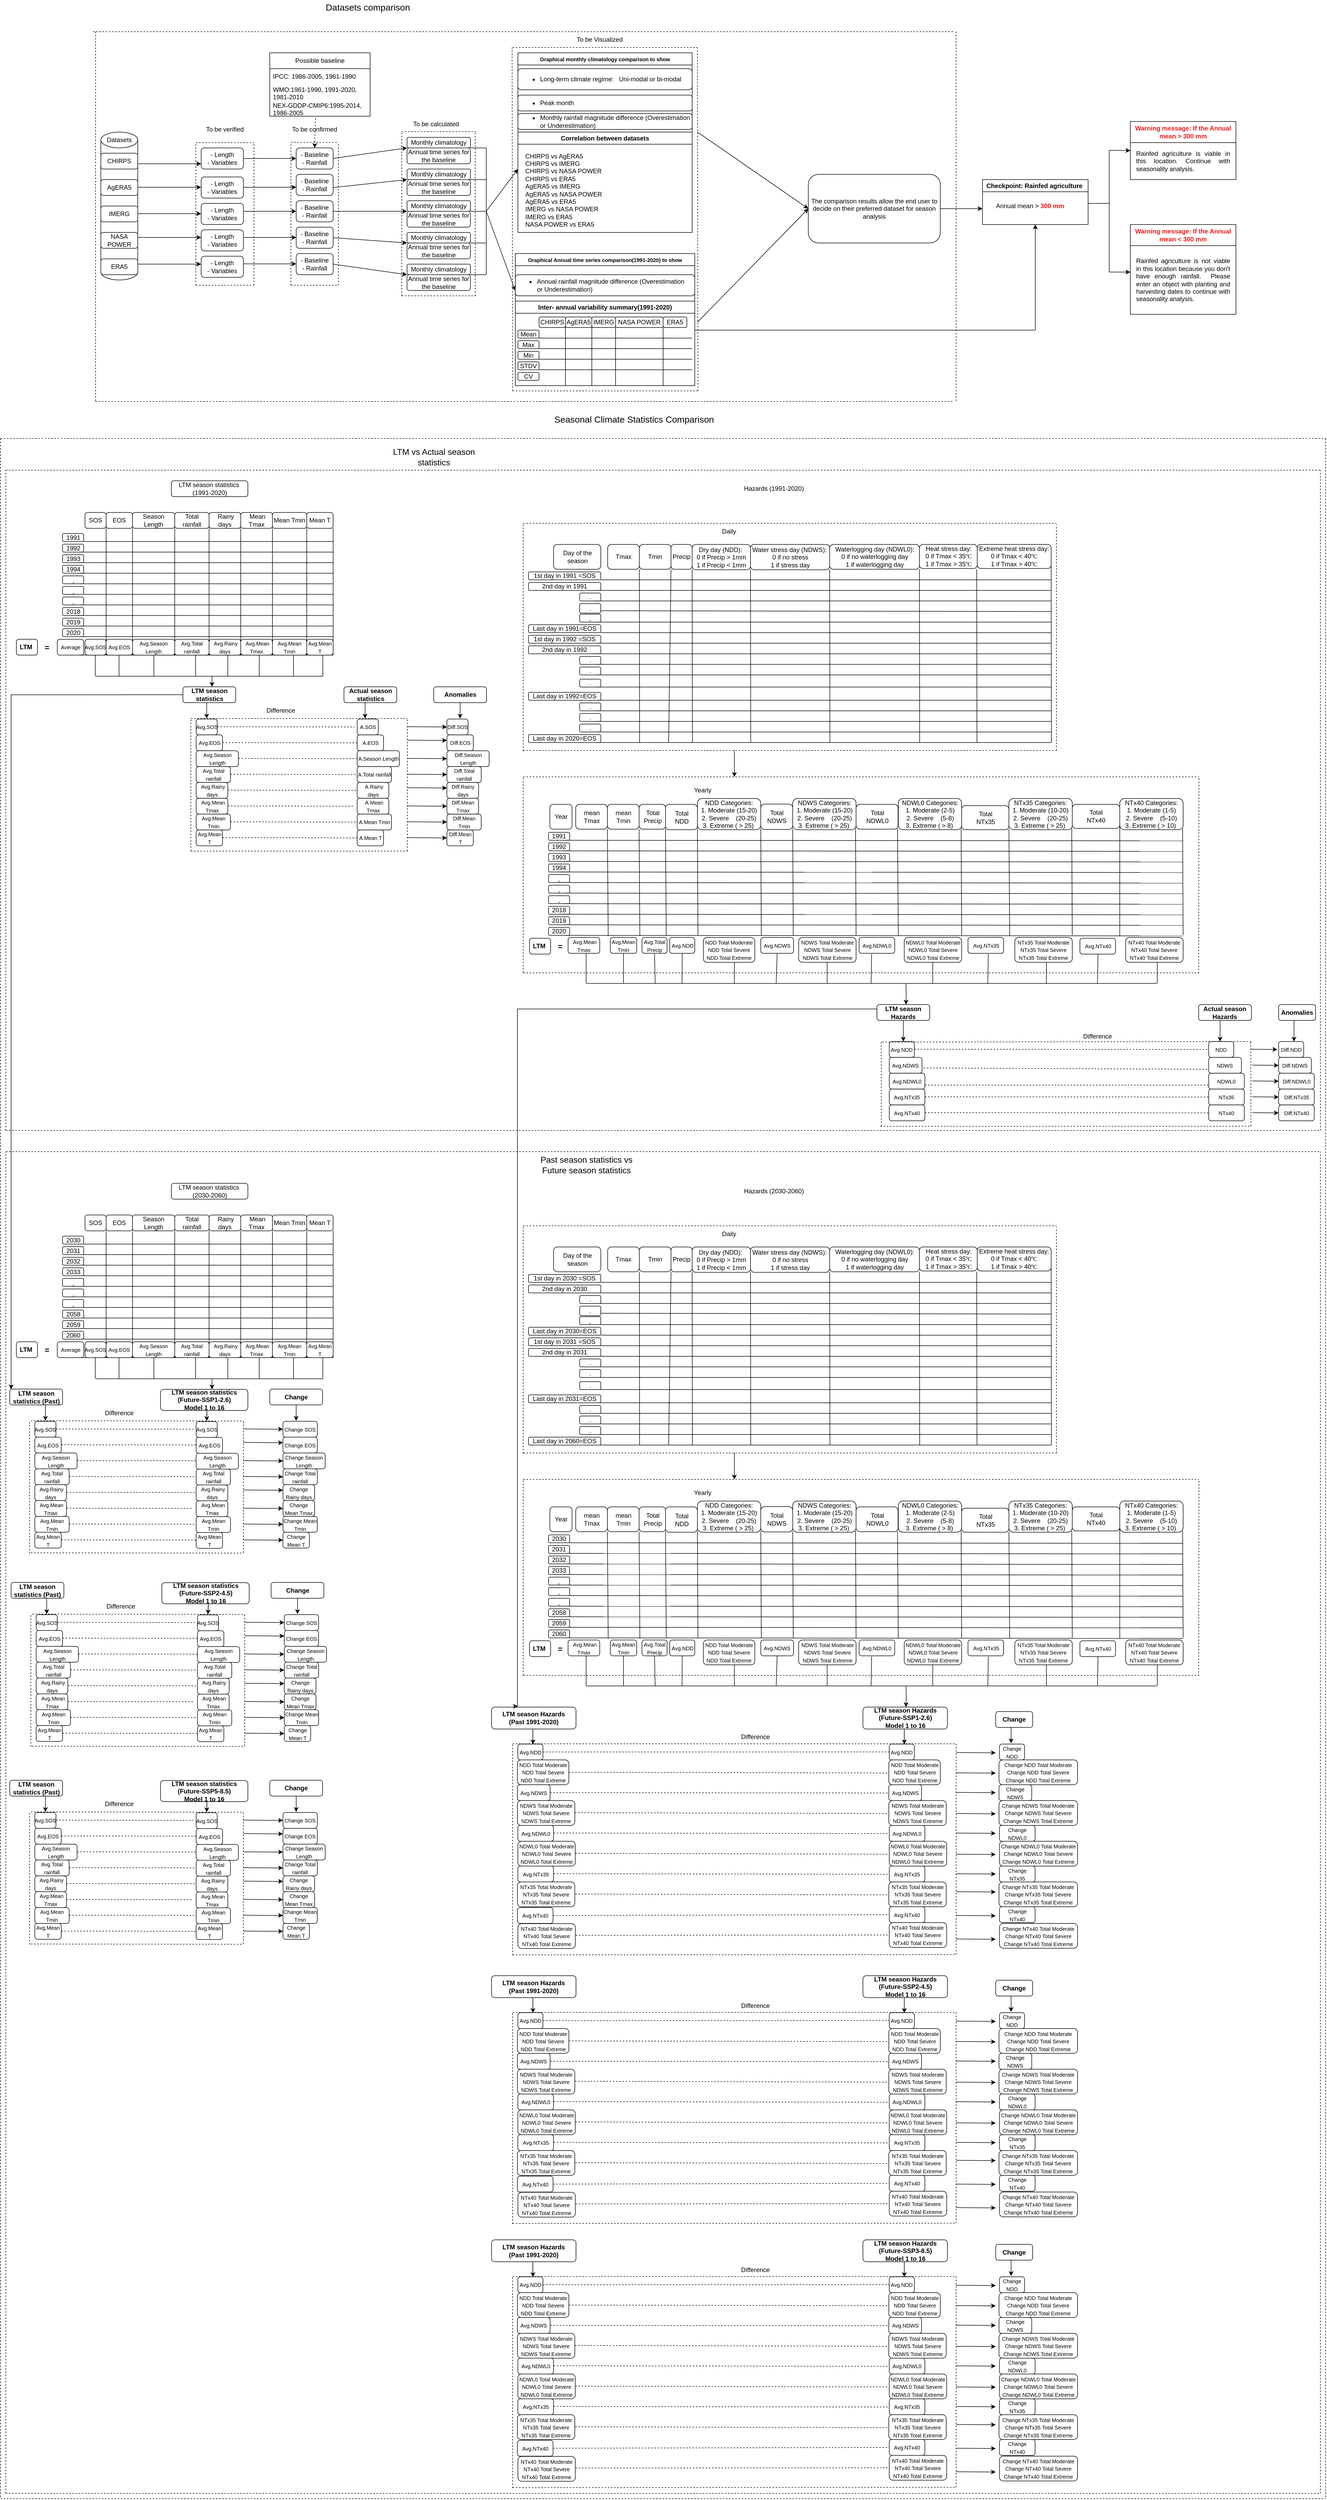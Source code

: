 <mxfile version="28.2.7">
  <diagram name="Page-1" id="A14n0ZzKSvoKjCHIoQpy">
    <mxGraphModel dx="786" dy="-584" grid="1" gridSize="10" guides="1" tooltips="1" connect="1" arrows="1" fold="1" page="1" pageScale="1" pageWidth="850" pageHeight="1100" math="0" shadow="0">
      <root>
        <mxCell id="0" />
        <mxCell id="1" parent="0" />
        <mxCell id="2xj0xduiDKJLC7xTJXzg-301" value="" style="shape=cylinder3;whiteSpace=wrap;html=1;boundedLbl=1;backgroundOutline=1;size=15;" parent="1" vertex="1">
          <mxGeometry x="210" y="1750" width="70" height="280" as="geometry" />
        </mxCell>
        <mxCell id="2xj0xduiDKJLC7xTJXzg-302" value="CHIRPS" style="rounded=1;whiteSpace=wrap;html=1;" parent="1" vertex="1">
          <mxGeometry x="210" y="1790" width="70" height="30" as="geometry" />
        </mxCell>
        <mxCell id="2xj0xduiDKJLC7xTJXzg-303" value="AgERA5" style="rounded=1;whiteSpace=wrap;html=1;" parent="1" vertex="1">
          <mxGeometry x="210" y="1840" width="70" height="30" as="geometry" />
        </mxCell>
        <mxCell id="2xj0xduiDKJLC7xTJXzg-304" value="IMERG" style="rounded=1;whiteSpace=wrap;html=1;" parent="1" vertex="1">
          <mxGeometry x="210" y="1890" width="70" height="30" as="geometry" />
        </mxCell>
        <mxCell id="2xj0xduiDKJLC7xTJXzg-305" value="NASA POWER" style="rounded=1;whiteSpace=wrap;html=1;" parent="1" vertex="1">
          <mxGeometry x="210" y="1940" width="70" height="30" as="geometry" />
        </mxCell>
        <mxCell id="2xj0xduiDKJLC7xTJXzg-306" value="ERA5" style="rounded=1;whiteSpace=wrap;html=1;" parent="1" vertex="1">
          <mxGeometry x="210" y="1990" width="70" height="30" as="geometry" />
        </mxCell>
        <mxCell id="2xj0xduiDKJLC7xTJXzg-307" value="- Length&lt;div&gt;- Variables&lt;/div&gt;" style="rounded=1;whiteSpace=wrap;html=1;" parent="1" vertex="1">
          <mxGeometry x="400" y="1780" width="80" height="40" as="geometry" />
        </mxCell>
        <mxCell id="2xj0xduiDKJLC7xTJXzg-308" value="- Baseline&lt;div&gt;- Rainfall&lt;/div&gt;" style="rounded=1;whiteSpace=wrap;html=1;" parent="1" vertex="1">
          <mxGeometry x="580" y="1780" width="70" height="40" as="geometry" />
        </mxCell>
        <mxCell id="2xj0xduiDKJLC7xTJXzg-309" value="- Baseline&lt;div&gt;- Rainfall&lt;/div&gt;" style="rounded=1;whiteSpace=wrap;html=1;" parent="1" vertex="1">
          <mxGeometry x="580" y="1830" width="70" height="40" as="geometry" />
        </mxCell>
        <mxCell id="2xj0xduiDKJLC7xTJXzg-310" value="- Baseline&lt;div&gt;- Rainfall&lt;/div&gt;" style="rounded=1;whiteSpace=wrap;html=1;" parent="1" vertex="1">
          <mxGeometry x="580" y="1880" width="70" height="40" as="geometry" />
        </mxCell>
        <mxCell id="2xj0xduiDKJLC7xTJXzg-311" value="- Baseline&lt;div&gt;- Rainfall&lt;/div&gt;" style="rounded=1;whiteSpace=wrap;html=1;" parent="1" vertex="1">
          <mxGeometry x="580" y="1930" width="70" height="40" as="geometry" />
        </mxCell>
        <mxCell id="2xj0xduiDKJLC7xTJXzg-312" value="- Baseline&lt;div&gt;- Rainfall&lt;/div&gt;" style="rounded=1;whiteSpace=wrap;html=1;" parent="1" vertex="1">
          <mxGeometry x="580" y="1980" width="70" height="40" as="geometry" />
        </mxCell>
        <mxCell id="2xj0xduiDKJLC7xTJXzg-313" value="Monthly climatology" style="rounded=1;whiteSpace=wrap;html=1;" parent="1" vertex="1">
          <mxGeometry x="790" y="1760" width="120" height="20" as="geometry" />
        </mxCell>
        <mxCell id="2xj0xduiDKJLC7xTJXzg-314" value="&lt;font style=&quot;font-size: 10px;&quot;&gt;Graphical monthly climatology comparison to show&lt;/font&gt;" style="swimlane;whiteSpace=wrap;html=1;" parent="1" vertex="1">
          <mxGeometry x="1000" y="1600" width="330" height="340" as="geometry" />
        </mxCell>
        <mxCell id="2xj0xduiDKJLC7xTJXzg-315" value="&lt;ul&gt;&lt;li&gt;Long-term climate regime:&amp;nbsp; &amp;nbsp;Uni-modal or bi-modal&lt;/li&gt;&lt;/ul&gt;" style="rounded=1;whiteSpace=wrap;html=1;align=left;" parent="2xj0xduiDKJLC7xTJXzg-314" vertex="1">
          <mxGeometry y="30" width="330" height="40" as="geometry" />
        </mxCell>
        <mxCell id="2xj0xduiDKJLC7xTJXzg-316" value="&lt;ul&gt;&lt;li&gt;Peak month&lt;/li&gt;&lt;/ul&gt;" style="rounded=1;whiteSpace=wrap;html=1;align=left;" parent="2xj0xduiDKJLC7xTJXzg-314" vertex="1">
          <mxGeometry y="80" width="330" height="30" as="geometry" />
        </mxCell>
        <mxCell id="2xj0xduiDKJLC7xTJXzg-317" value="&lt;ul&gt;&lt;li&gt;Monthly rainfall magnitude difference (Overestimation or Underestimation)&lt;/li&gt;&lt;/ul&gt;" style="rounded=1;whiteSpace=wrap;html=1;align=left;" parent="2xj0xduiDKJLC7xTJXzg-314" vertex="1">
          <mxGeometry y="115" width="330" height="30" as="geometry" />
        </mxCell>
        <mxCell id="2xj0xduiDKJLC7xTJXzg-318" value="Correlation between datasets" style="swimlane;whiteSpace=wrap;html=1;" parent="2xj0xduiDKJLC7xTJXzg-314" vertex="1">
          <mxGeometry y="150" width="330" height="190" as="geometry" />
        </mxCell>
        <mxCell id="2xj0xduiDKJLC7xTJXzg-319" value="CHIRPS vs AgERA5&lt;div&gt;CHIRPS vs IMERG&lt;/div&gt;&lt;div&gt;CHIRPS vs NASA POWER&lt;/div&gt;&lt;div&gt;CHIRPS vs ERA5&lt;/div&gt;&lt;div&gt;AgERA5 vs IMERG&lt;/div&gt;&lt;div&gt;AgERA5 vs NASA POWER&lt;/div&gt;&lt;div&gt;AgERA5 vs ERA5&lt;/div&gt;&lt;div&gt;IMERG vs NASA POWER&lt;/div&gt;&lt;div&gt;IMERG vs ERA5&lt;/div&gt;&lt;div&gt;NASA POWER vs ERA5&lt;/div&gt;" style="text;strokeColor=none;fillColor=none;align=left;verticalAlign=middle;spacingLeft=4;spacingRight=4;overflow=hidden;points=[[0,0.5],[1,0.5]];portConstraint=eastwest;rotatable=0;whiteSpace=wrap;html=1;" parent="2xj0xduiDKJLC7xTJXzg-318" vertex="1">
          <mxGeometry x="7.5" y="30" width="210" height="160" as="geometry" />
        </mxCell>
        <mxCell id="2xj0xduiDKJLC7xTJXzg-320" value="&lt;font style=&quot;font-size: 10px;&quot;&gt;Graphical Annual time series comparison(1991-2020) to show&lt;/font&gt;" style="swimlane;whiteSpace=wrap;html=1;" parent="1" vertex="1">
          <mxGeometry x="995" y="1980" width="340" height="250" as="geometry" />
        </mxCell>
        <mxCell id="2xj0xduiDKJLC7xTJXzg-321" value="Inter- annual variability summary(1991-2020)" style="swimlane;whiteSpace=wrap;html=1;" parent="2xj0xduiDKJLC7xTJXzg-320" vertex="1">
          <mxGeometry y="90" width="340" height="160" as="geometry" />
        </mxCell>
        <mxCell id="2xj0xduiDKJLC7xTJXzg-322" value="Max" style="rounded=1;whiteSpace=wrap;html=1;" parent="2xj0xduiDKJLC7xTJXzg-321" vertex="1">
          <mxGeometry x="5" y="75" width="40" height="15" as="geometry" />
        </mxCell>
        <mxCell id="2xj0xduiDKJLC7xTJXzg-323" value="Mean" style="rounded=1;whiteSpace=wrap;html=1;" parent="2xj0xduiDKJLC7xTJXzg-321" vertex="1">
          <mxGeometry x="5" y="55" width="40" height="15" as="geometry" />
        </mxCell>
        <mxCell id="2xj0xduiDKJLC7xTJXzg-324" value="Min" style="rounded=1;whiteSpace=wrap;html=1;" parent="2xj0xduiDKJLC7xTJXzg-321" vertex="1">
          <mxGeometry x="5" y="95" width="40" height="15" as="geometry" />
        </mxCell>
        <mxCell id="2xj0xduiDKJLC7xTJXzg-325" value="STDV" style="rounded=1;whiteSpace=wrap;html=1;" parent="2xj0xduiDKJLC7xTJXzg-321" vertex="1">
          <mxGeometry x="5" y="115" width="40" height="15" as="geometry" />
        </mxCell>
        <mxCell id="2xj0xduiDKJLC7xTJXzg-326" value="CV" style="rounded=1;whiteSpace=wrap;html=1;" parent="2xj0xduiDKJLC7xTJXzg-321" vertex="1">
          <mxGeometry x="5" y="135" width="40" height="15" as="geometry" />
        </mxCell>
        <mxCell id="2xj0xduiDKJLC7xTJXzg-327" value="CHIRPS" style="rounded=1;whiteSpace=wrap;html=1;" parent="2xj0xduiDKJLC7xTJXzg-321" vertex="1">
          <mxGeometry x="45" y="30" width="50" height="20" as="geometry" />
        </mxCell>
        <mxCell id="2xj0xduiDKJLC7xTJXzg-328" value="AgERA5" style="rounded=1;whiteSpace=wrap;html=1;" parent="2xj0xduiDKJLC7xTJXzg-321" vertex="1">
          <mxGeometry x="95" y="30" width="50" height="20" as="geometry" />
        </mxCell>
        <mxCell id="2xj0xduiDKJLC7xTJXzg-329" value="IMERG" style="rounded=1;whiteSpace=wrap;html=1;" parent="2xj0xduiDKJLC7xTJXzg-321" vertex="1">
          <mxGeometry x="145" y="30" width="45" height="20" as="geometry" />
        </mxCell>
        <mxCell id="2xj0xduiDKJLC7xTJXzg-330" value="NASA POWER" style="rounded=1;whiteSpace=wrap;html=1;" parent="2xj0xduiDKJLC7xTJXzg-321" vertex="1">
          <mxGeometry x="190" y="30" width="90" height="20" as="geometry" />
        </mxCell>
        <mxCell id="2xj0xduiDKJLC7xTJXzg-331" value="ERA5" style="rounded=1;whiteSpace=wrap;html=1;" parent="2xj0xduiDKJLC7xTJXzg-321" vertex="1">
          <mxGeometry x="280" y="30" width="45" height="20" as="geometry" />
        </mxCell>
        <mxCell id="2xj0xduiDKJLC7xTJXzg-332" value="" style="endArrow=none;html=1;rounded=0;exitX=1;exitY=1;exitDx=0;exitDy=0;" parent="2xj0xduiDKJLC7xTJXzg-321" edge="1">
          <mxGeometry width="50" height="50" relative="1" as="geometry">
            <mxPoint x="45" y="90" as="sourcePoint" />
            <mxPoint x="335" y="90" as="targetPoint" />
          </mxGeometry>
        </mxCell>
        <mxCell id="2xj0xduiDKJLC7xTJXzg-333" value="" style="endArrow=none;html=1;rounded=0;exitX=1;exitY=1;exitDx=0;exitDy=0;" parent="2xj0xduiDKJLC7xTJXzg-321" edge="1">
          <mxGeometry width="50" height="50" relative="1" as="geometry">
            <mxPoint x="40" y="110" as="sourcePoint" />
            <mxPoint x="335" y="110" as="targetPoint" />
          </mxGeometry>
        </mxCell>
        <mxCell id="2xj0xduiDKJLC7xTJXzg-334" value="" style="endArrow=none;html=1;rounded=0;exitX=1;exitY=1;exitDx=0;exitDy=0;" parent="2xj0xduiDKJLC7xTJXzg-321" edge="1">
          <mxGeometry width="50" height="50" relative="1" as="geometry">
            <mxPoint x="45" y="130" as="sourcePoint" />
            <mxPoint x="335" y="130" as="targetPoint" />
          </mxGeometry>
        </mxCell>
        <mxCell id="2xj0xduiDKJLC7xTJXzg-335" value="" style="endArrow=none;html=1;rounded=0;exitX=0;exitY=0.75;exitDx=0;exitDy=0;" parent="2xj0xduiDKJLC7xTJXzg-321" edge="1">
          <mxGeometry width="50" height="50" relative="1" as="geometry">
            <mxPoint x="190" y="50" as="sourcePoint" />
            <mxPoint x="190" y="160" as="targetPoint" />
          </mxGeometry>
        </mxCell>
        <mxCell id="2xj0xduiDKJLC7xTJXzg-336" value="" style="endArrow=none;html=1;rounded=0;exitX=0;exitY=0.75;exitDx=0;exitDy=0;" parent="2xj0xduiDKJLC7xTJXzg-321" edge="1">
          <mxGeometry width="50" height="50" relative="1" as="geometry">
            <mxPoint x="280" y="50" as="sourcePoint" />
            <mxPoint x="280" y="160" as="targetPoint" />
          </mxGeometry>
        </mxCell>
        <mxCell id="2xj0xduiDKJLC7xTJXzg-337" value="&lt;ul&gt;&lt;li style=&quot;text-align: left;&quot;&gt;Annual rainfall magnitude difference (&lt;span style=&quot;background-color: transparent; color: light-dark(rgb(0, 0, 0), rgb(255, 255, 255));&quot;&gt;Overestimation or&amp;nbsp;&lt;/span&gt;&lt;span style=&quot;background-color: transparent; color: light-dark(rgb(0, 0, 0), rgb(255, 255, 255));&quot;&gt;Underestimation)&lt;/span&gt;&lt;/li&gt;&lt;/ul&gt;" style="rounded=1;whiteSpace=wrap;html=1;" parent="2xj0xduiDKJLC7xTJXzg-320" vertex="1">
          <mxGeometry y="40" width="340" height="40" as="geometry" />
        </mxCell>
        <mxCell id="2xj0xduiDKJLC7xTJXzg-338" value="The comparison results allow the end user to decide on their preferred dataset for season analysis" style="rounded=1;whiteSpace=wrap;html=1;" parent="1" vertex="1">
          <mxGeometry x="1550" y="1830" width="250" height="130" as="geometry" />
        </mxCell>
        <mxCell id="2xj0xduiDKJLC7xTJXzg-339" value="" style="endArrow=none;html=1;rounded=0;dashed=1;" parent="1" edge="1">
          <mxGeometry width="50" height="50" relative="1" as="geometry">
            <mxPoint x="195" y="1560" as="sourcePoint" />
            <mxPoint x="1825" y="1560" as="targetPoint" />
          </mxGeometry>
        </mxCell>
        <mxCell id="2xj0xduiDKJLC7xTJXzg-340" value="" style="endArrow=none;html=1;rounded=0;dashed=1;" parent="1" edge="1">
          <mxGeometry width="50" height="50" relative="1" as="geometry">
            <mxPoint x="200" y="2260" as="sourcePoint" />
            <mxPoint x="1825" y="2260" as="targetPoint" />
          </mxGeometry>
        </mxCell>
        <mxCell id="2xj0xduiDKJLC7xTJXzg-341" value="" style="endArrow=none;html=1;rounded=0;dashed=1;" parent="1" edge="1">
          <mxGeometry width="50" height="50" relative="1" as="geometry">
            <mxPoint x="1830" y="1560" as="sourcePoint" />
            <mxPoint x="1830" y="2260" as="targetPoint" />
          </mxGeometry>
        </mxCell>
        <mxCell id="2xj0xduiDKJLC7xTJXzg-342" value="" style="endArrow=none;html=1;rounded=0;dashed=1;" parent="1" edge="1">
          <mxGeometry width="50" height="50" relative="1" as="geometry">
            <mxPoint x="200" y="1560" as="sourcePoint" />
            <mxPoint x="200" y="2260" as="targetPoint" />
          </mxGeometry>
        </mxCell>
        <mxCell id="2xj0xduiDKJLC7xTJXzg-343" value="&lt;font style=&quot;font-size: 17px;&quot;&gt;Datasets comparison&lt;/font&gt;" style="text;strokeColor=none;fillColor=none;align=left;verticalAlign=middle;spacingLeft=4;spacingRight=4;overflow=hidden;points=[[0,0.5],[1,0.5]];portConstraint=eastwest;rotatable=0;whiteSpace=wrap;html=1;" parent="1" vertex="1">
          <mxGeometry x="630" y="1500" width="180" height="30" as="geometry" />
        </mxCell>
        <mxCell id="2xj0xduiDKJLC7xTJXzg-493" value="" style="endArrow=none;html=1;rounded=0;dashed=1;" parent="1" edge="1">
          <mxGeometry width="50" height="50" relative="1" as="geometry">
            <mxPoint x="30" y="2390" as="sourcePoint" />
            <mxPoint x="830" y="2390" as="targetPoint" />
          </mxGeometry>
        </mxCell>
        <mxCell id="2xj0xduiDKJLC7xTJXzg-498" value="" style="endArrow=none;html=1;rounded=0;dashed=1;" parent="1" edge="1">
          <mxGeometry width="50" height="50" relative="1" as="geometry">
            <mxPoint x="830" y="2390" as="sourcePoint" />
            <mxPoint x="2520" y="2390" as="targetPoint" />
          </mxGeometry>
        </mxCell>
        <mxCell id="2xj0xduiDKJLC7xTJXzg-499" value="" style="endArrow=none;html=1;rounded=0;dashed=1;" parent="1" edge="1">
          <mxGeometry width="50" height="50" relative="1" as="geometry">
            <mxPoint x="30" y="3640" as="sourcePoint" />
            <mxPoint x="30" y="2390" as="targetPoint" />
          </mxGeometry>
        </mxCell>
        <mxCell id="2xj0xduiDKJLC7xTJXzg-505" value="&lt;font style=&quot;font-size: 16px;&quot;&gt;LTM vs Actual season statistics&lt;/font&gt;" style="text;html=1;align=center;verticalAlign=middle;whiteSpace=wrap;rounded=0;" parent="1" vertex="1">
          <mxGeometry x="755.5" y="2350" width="170" height="30" as="geometry" />
        </mxCell>
        <mxCell id="2xj0xduiDKJLC7xTJXzg-508" value="" style="endArrow=none;html=1;rounded=0;dashed=1;" parent="1" edge="1">
          <mxGeometry width="50" height="50" relative="1" as="geometry">
            <mxPoint x="20" y="2330" as="sourcePoint" />
            <mxPoint x="2530" y="2330" as="targetPoint" />
          </mxGeometry>
        </mxCell>
        <mxCell id="2xj0xduiDKJLC7xTJXzg-510" value="" style="endArrow=none;html=1;rounded=0;dashed=1;" parent="1" edge="1">
          <mxGeometry width="50" height="50" relative="1" as="geometry">
            <mxPoint x="20" y="2330" as="sourcePoint" />
            <mxPoint x="20" y="6230" as="targetPoint" />
          </mxGeometry>
        </mxCell>
        <mxCell id="2xj0xduiDKJLC7xTJXzg-512" value="&lt;font style=&quot;font-size: 17px;&quot;&gt;Seasonal Climate Statistics Comparison&lt;/font&gt;" style="text;strokeColor=none;fillColor=none;align=left;verticalAlign=middle;spacingLeft=4;spacingRight=4;overflow=hidden;points=[[0,0.5],[1,0.5]];portConstraint=eastwest;rotatable=0;whiteSpace=wrap;html=1;" parent="1" vertex="1">
          <mxGeometry x="1062.5" y="2270" width="347.5" height="50" as="geometry" />
        </mxCell>
        <mxCell id="2xj0xduiDKJLC7xTJXzg-513" value="- Length&lt;div&gt;- Variables&lt;/div&gt;" style="rounded=1;whiteSpace=wrap;html=1;" parent="1" vertex="1">
          <mxGeometry x="400" y="1835" width="80" height="40" as="geometry" />
        </mxCell>
        <mxCell id="2xj0xduiDKJLC7xTJXzg-514" value="- Length&lt;div&gt;- Variables&lt;/div&gt;" style="rounded=1;whiteSpace=wrap;html=1;" parent="1" vertex="1">
          <mxGeometry x="400" y="1885" width="80" height="40" as="geometry" />
        </mxCell>
        <mxCell id="2xj0xduiDKJLC7xTJXzg-515" value="- Length&lt;div&gt;- Variables&lt;/div&gt;" style="rounded=1;whiteSpace=wrap;html=1;" parent="1" vertex="1">
          <mxGeometry x="400" y="1935" width="80" height="40" as="geometry" />
        </mxCell>
        <mxCell id="2xj0xduiDKJLC7xTJXzg-516" value="- Length&lt;div&gt;- Variables&lt;/div&gt;" style="rounded=1;whiteSpace=wrap;html=1;" parent="1" vertex="1">
          <mxGeometry x="400" y="1985" width="80" height="40" as="geometry" />
        </mxCell>
        <mxCell id="2xj0xduiDKJLC7xTJXzg-517" value="Possible baseline" style="swimlane;fontStyle=0;childLayout=stackLayout;horizontal=1;startSize=30;horizontalStack=0;resizeParent=1;resizeParentMax=0;resizeLast=0;collapsible=1;marginBottom=0;whiteSpace=wrap;html=1;" parent="1" vertex="1">
          <mxGeometry x="530" y="1600" width="190" height="120" as="geometry" />
        </mxCell>
        <mxCell id="2xj0xduiDKJLC7xTJXzg-518" value="IPCC: 1986-2005, 1961-1990" style="text;strokeColor=none;fillColor=none;align=left;verticalAlign=middle;spacingLeft=4;spacingRight=4;overflow=hidden;points=[[0,0.5],[1,0.5]];portConstraint=eastwest;rotatable=0;whiteSpace=wrap;html=1;" parent="2xj0xduiDKJLC7xTJXzg-517" vertex="1">
          <mxGeometry y="30" width="190" height="30" as="geometry" />
        </mxCell>
        <mxCell id="2xj0xduiDKJLC7xTJXzg-519" value="WMO:1961-1990, 1991-2020, 1981-2010&amp;nbsp;" style="text;strokeColor=none;fillColor=none;align=left;verticalAlign=middle;spacingLeft=4;spacingRight=4;overflow=hidden;points=[[0,0.5],[1,0.5]];portConstraint=eastwest;rotatable=0;whiteSpace=wrap;html=1;" parent="2xj0xduiDKJLC7xTJXzg-517" vertex="1">
          <mxGeometry y="60" width="190" height="30" as="geometry" />
        </mxCell>
        <mxCell id="2xj0xduiDKJLC7xTJXzg-520" value="NEX-GDDP-CMIP6:1995-2014, 1986-2005" style="text;strokeColor=none;fillColor=none;align=left;verticalAlign=middle;spacingLeft=4;spacingRight=4;overflow=hidden;points=[[0,0.5],[1,0.5]];portConstraint=eastwest;rotatable=0;whiteSpace=wrap;html=1;" parent="2xj0xduiDKJLC7xTJXzg-517" vertex="1">
          <mxGeometry y="90" width="190" height="30" as="geometry" />
        </mxCell>
        <mxCell id="2xj0xduiDKJLC7xTJXzg-521" value="Annual time series for the baseline" style="rounded=1;whiteSpace=wrap;html=1;" parent="1" vertex="1">
          <mxGeometry x="790" y="1780" width="120" height="30" as="geometry" />
        </mxCell>
        <mxCell id="2xj0xduiDKJLC7xTJXzg-522" value="Monthly climatology" style="rounded=1;whiteSpace=wrap;html=1;" parent="1" vertex="1">
          <mxGeometry x="790" y="1820" width="120" height="20" as="geometry" />
        </mxCell>
        <mxCell id="2xj0xduiDKJLC7xTJXzg-523" value="Annual time series for the baseline" style="rounded=1;whiteSpace=wrap;html=1;" parent="1" vertex="1">
          <mxGeometry x="790" y="1840" width="120" height="30" as="geometry" />
        </mxCell>
        <mxCell id="2xj0xduiDKJLC7xTJXzg-524" value="Monthly climatology" style="rounded=1;whiteSpace=wrap;html=1;" parent="1" vertex="1">
          <mxGeometry x="790" y="1880" width="120" height="20" as="geometry" />
        </mxCell>
        <mxCell id="2xj0xduiDKJLC7xTJXzg-525" value="Annual time series for the baseline" style="rounded=1;whiteSpace=wrap;html=1;" parent="1" vertex="1">
          <mxGeometry x="790" y="1900" width="120" height="30" as="geometry" />
        </mxCell>
        <mxCell id="2xj0xduiDKJLC7xTJXzg-526" value="Monthly climatology" style="rounded=1;whiteSpace=wrap;html=1;" parent="1" vertex="1">
          <mxGeometry x="790" y="1940" width="120" height="20" as="geometry" />
        </mxCell>
        <mxCell id="2xj0xduiDKJLC7xTJXzg-527" value="Annual time series for the baseline" style="rounded=1;whiteSpace=wrap;html=1;" parent="1" vertex="1">
          <mxGeometry x="790" y="1960" width="120" height="30" as="geometry" />
        </mxCell>
        <mxCell id="2xj0xduiDKJLC7xTJXzg-528" value="Monthly climatology" style="rounded=1;whiteSpace=wrap;html=1;" parent="1" vertex="1">
          <mxGeometry x="790" y="2000" width="120" height="20" as="geometry" />
        </mxCell>
        <mxCell id="2xj0xduiDKJLC7xTJXzg-529" value="Annual time series for the baseline" style="rounded=1;whiteSpace=wrap;html=1;" parent="1" vertex="1">
          <mxGeometry x="790" y="2020" width="120" height="30" as="geometry" />
        </mxCell>
        <mxCell id="2xj0xduiDKJLC7xTJXzg-530" value="" style="endArrow=none;html=1;rounded=0;" parent="1" edge="1">
          <mxGeometry width="50" height="50" relative="1" as="geometry">
            <mxPoint x="940" y="1780" as="sourcePoint" />
            <mxPoint x="940" y="2020" as="targetPoint" />
          </mxGeometry>
        </mxCell>
        <mxCell id="2xj0xduiDKJLC7xTJXzg-531" value="" style="endArrow=none;html=1;rounded=0;entryX=1;entryY=0;entryDx=0;entryDy=0;" parent="1" target="2xj0xduiDKJLC7xTJXzg-521" edge="1">
          <mxGeometry width="50" height="50" relative="1" as="geometry">
            <mxPoint x="940" y="1780" as="sourcePoint" />
            <mxPoint x="1030" y="1890" as="targetPoint" />
          </mxGeometry>
        </mxCell>
        <mxCell id="2xj0xduiDKJLC7xTJXzg-532" value="" style="endArrow=none;html=1;rounded=0;entryX=1;entryY=0;entryDx=0;entryDy=0;" parent="1" target="2xj0xduiDKJLC7xTJXzg-523" edge="1">
          <mxGeometry width="50" height="50" relative="1" as="geometry">
            <mxPoint x="940" y="1840" as="sourcePoint" />
            <mxPoint x="920" y="1830" as="targetPoint" />
          </mxGeometry>
        </mxCell>
        <mxCell id="2xj0xduiDKJLC7xTJXzg-533" value="" style="endArrow=none;html=1;rounded=0;entryX=1;entryY=0;entryDx=0;entryDy=0;" parent="1" target="2xj0xduiDKJLC7xTJXzg-525" edge="1">
          <mxGeometry width="50" height="50" relative="1" as="geometry">
            <mxPoint x="940" y="1900" as="sourcePoint" />
            <mxPoint x="1030" y="1890" as="targetPoint" />
          </mxGeometry>
        </mxCell>
        <mxCell id="2xj0xduiDKJLC7xTJXzg-534" value="" style="endArrow=none;html=1;rounded=0;entryX=1;entryY=0;entryDx=0;entryDy=0;" parent="1" target="2xj0xduiDKJLC7xTJXzg-527" edge="1">
          <mxGeometry width="50" height="50" relative="1" as="geometry">
            <mxPoint x="940" y="1960" as="sourcePoint" />
            <mxPoint x="1030" y="1890" as="targetPoint" />
          </mxGeometry>
        </mxCell>
        <mxCell id="2xj0xduiDKJLC7xTJXzg-535" value="" style="endArrow=none;html=1;rounded=0;entryX=1;entryY=1;entryDx=0;entryDy=0;" parent="1" target="2xj0xduiDKJLC7xTJXzg-528" edge="1">
          <mxGeometry width="50" height="50" relative="1" as="geometry">
            <mxPoint x="940" y="2020" as="sourcePoint" />
            <mxPoint x="1030" y="1890" as="targetPoint" />
          </mxGeometry>
        </mxCell>
        <mxCell id="2xj0xduiDKJLC7xTJXzg-536" value="" style="endArrow=classic;html=1;rounded=0;" parent="1" edge="1">
          <mxGeometry width="50" height="50" relative="1" as="geometry">
            <mxPoint x="940" y="1900" as="sourcePoint" />
            <mxPoint x="1000" y="1820" as="targetPoint" />
          </mxGeometry>
        </mxCell>
        <mxCell id="2xj0xduiDKJLC7xTJXzg-537" value="" style="endArrow=classic;html=1;rounded=0;entryX=0;entryY=1;entryDx=0;entryDy=0;" parent="1" edge="1">
          <mxGeometry width="50" height="50" relative="1" as="geometry">
            <mxPoint x="940" y="1900" as="sourcePoint" />
            <mxPoint x="995" y="2050" as="targetPoint" />
          </mxGeometry>
        </mxCell>
        <mxCell id="2xj0xduiDKJLC7xTJXzg-538" value="" style="endArrow=classic;html=1;rounded=0;entryX=0;entryY=0.5;entryDx=0;entryDy=0;" parent="1" target="2xj0xduiDKJLC7xTJXzg-338" edge="1">
          <mxGeometry width="50" height="50" relative="1" as="geometry">
            <mxPoint x="1340" y="2110" as="sourcePoint" />
            <mxPoint x="1430" y="2020" as="targetPoint" />
          </mxGeometry>
        </mxCell>
        <mxCell id="2xj0xduiDKJLC7xTJXzg-539" value="" style="endArrow=classic;html=1;rounded=0;entryX=0;entryY=0.5;entryDx=0;entryDy=0;" parent="1" target="2xj0xduiDKJLC7xTJXzg-338" edge="1">
          <mxGeometry width="50" height="50" relative="1" as="geometry">
            <mxPoint x="1340" y="1750" as="sourcePoint" />
            <mxPoint x="1430" y="1820" as="targetPoint" />
          </mxGeometry>
        </mxCell>
        <mxCell id="2xj0xduiDKJLC7xTJXzg-540" value="" style="endArrow=classic;html=1;rounded=0;entryX=0;entryY=1;entryDx=0;entryDy=0;" parent="1" target="2xj0xduiDKJLC7xTJXzg-313" edge="1">
          <mxGeometry width="50" height="50" relative="1" as="geometry">
            <mxPoint x="650" y="1800" as="sourcePoint" />
            <mxPoint x="700" y="1750" as="targetPoint" />
          </mxGeometry>
        </mxCell>
        <mxCell id="2xj0xduiDKJLC7xTJXzg-541" value="" style="endArrow=classic;html=1;rounded=0;entryX=0;entryY=0;entryDx=0;entryDy=0;" parent="1" target="2xj0xduiDKJLC7xTJXzg-523" edge="1">
          <mxGeometry width="50" height="50" relative="1" as="geometry">
            <mxPoint x="650" y="1855" as="sourcePoint" />
            <mxPoint x="700" y="1805" as="targetPoint" />
          </mxGeometry>
        </mxCell>
        <mxCell id="2xj0xduiDKJLC7xTJXzg-542" value="" style="endArrow=classic;html=1;rounded=0;entryX=0;entryY=0;entryDx=0;entryDy=0;" parent="1" target="2xj0xduiDKJLC7xTJXzg-525" edge="1">
          <mxGeometry width="50" height="50" relative="1" as="geometry">
            <mxPoint x="650" y="1900" as="sourcePoint" />
            <mxPoint x="700" y="1850" as="targetPoint" />
          </mxGeometry>
        </mxCell>
        <mxCell id="2xj0xduiDKJLC7xTJXzg-543" value="" style="endArrow=classic;html=1;rounded=0;entryX=0;entryY=0;entryDx=0;entryDy=0;" parent="1" target="2xj0xduiDKJLC7xTJXzg-527" edge="1">
          <mxGeometry width="50" height="50" relative="1" as="geometry">
            <mxPoint x="650" y="1950" as="sourcePoint" />
            <mxPoint x="700" y="1900" as="targetPoint" />
          </mxGeometry>
        </mxCell>
        <mxCell id="2xj0xduiDKJLC7xTJXzg-544" value="" style="endArrow=classic;html=1;rounded=0;entryX=0;entryY=0;entryDx=0;entryDy=0;" parent="1" target="2xj0xduiDKJLC7xTJXzg-529" edge="1">
          <mxGeometry width="50" height="50" relative="1" as="geometry">
            <mxPoint x="650" y="2000" as="sourcePoint" />
            <mxPoint x="700" y="1950" as="targetPoint" />
          </mxGeometry>
        </mxCell>
        <mxCell id="2xj0xduiDKJLC7xTJXzg-545" value="" style="endArrow=classic;html=1;rounded=0;entryX=0;entryY=0.5;entryDx=0;entryDy=0;" parent="1" target="2xj0xduiDKJLC7xTJXzg-308" edge="1">
          <mxGeometry width="50" height="50" relative="1" as="geometry">
            <mxPoint x="480" y="1800" as="sourcePoint" />
            <mxPoint x="530" y="1750" as="targetPoint" />
          </mxGeometry>
        </mxCell>
        <mxCell id="2xj0xduiDKJLC7xTJXzg-546" value="" style="endArrow=classic;html=1;rounded=0;entryX=0;entryY=0.5;entryDx=0;entryDy=0;" parent="1" edge="1">
          <mxGeometry width="50" height="50" relative="1" as="geometry">
            <mxPoint x="480" y="1854.5" as="sourcePoint" />
            <mxPoint x="580" y="1854.5" as="targetPoint" />
          </mxGeometry>
        </mxCell>
        <mxCell id="2xj0xduiDKJLC7xTJXzg-547" value="" style="endArrow=classic;html=1;rounded=0;entryX=0;entryY=0.5;entryDx=0;entryDy=0;" parent="1" edge="1">
          <mxGeometry width="50" height="50" relative="1" as="geometry">
            <mxPoint x="480" y="1900" as="sourcePoint" />
            <mxPoint x="580" y="1900" as="targetPoint" />
          </mxGeometry>
        </mxCell>
        <mxCell id="2xj0xduiDKJLC7xTJXzg-548" value="" style="endArrow=classic;html=1;rounded=0;entryX=0;entryY=0.5;entryDx=0;entryDy=0;" parent="1" edge="1">
          <mxGeometry width="50" height="50" relative="1" as="geometry">
            <mxPoint x="480" y="1949.5" as="sourcePoint" />
            <mxPoint x="580" y="1949.5" as="targetPoint" />
          </mxGeometry>
        </mxCell>
        <mxCell id="2xj0xduiDKJLC7xTJXzg-549" value="" style="endArrow=classic;html=1;rounded=0;entryX=0;entryY=0.5;entryDx=0;entryDy=0;" parent="1" edge="1">
          <mxGeometry width="50" height="50" relative="1" as="geometry">
            <mxPoint x="480" y="1999.5" as="sourcePoint" />
            <mxPoint x="580" y="1999.5" as="targetPoint" />
          </mxGeometry>
        </mxCell>
        <mxCell id="2xj0xduiDKJLC7xTJXzg-550" value="" style="endArrow=classic;html=1;rounded=0;entryX=0;entryY=0.75;entryDx=0;entryDy=0;" parent="1" target="2xj0xduiDKJLC7xTJXzg-307" edge="1">
          <mxGeometry width="50" height="50" relative="1" as="geometry">
            <mxPoint x="280" y="1810" as="sourcePoint" />
            <mxPoint x="330" y="1760" as="targetPoint" />
          </mxGeometry>
        </mxCell>
        <mxCell id="2xj0xduiDKJLC7xTJXzg-551" value="" style="endArrow=classic;html=1;rounded=0;entryX=0;entryY=0.75;entryDx=0;entryDy=0;" parent="1" edge="1">
          <mxGeometry width="50" height="50" relative="1" as="geometry">
            <mxPoint x="280" y="1854.5" as="sourcePoint" />
            <mxPoint x="400" y="1854.5" as="targetPoint" />
          </mxGeometry>
        </mxCell>
        <mxCell id="2xj0xduiDKJLC7xTJXzg-552" value="" style="endArrow=classic;html=1;rounded=0;entryX=0;entryY=0.75;entryDx=0;entryDy=0;" parent="1" edge="1">
          <mxGeometry width="50" height="50" relative="1" as="geometry">
            <mxPoint x="280" y="1904.5" as="sourcePoint" />
            <mxPoint x="400" y="1904.5" as="targetPoint" />
          </mxGeometry>
        </mxCell>
        <mxCell id="2xj0xduiDKJLC7xTJXzg-553" value="" style="endArrow=classic;html=1;rounded=0;entryX=0;entryY=0.75;entryDx=0;entryDy=0;" parent="1" edge="1">
          <mxGeometry width="50" height="50" relative="1" as="geometry">
            <mxPoint x="280" y="1949.5" as="sourcePoint" />
            <mxPoint x="400" y="1949.5" as="targetPoint" />
          </mxGeometry>
        </mxCell>
        <mxCell id="2xj0xduiDKJLC7xTJXzg-554" value="" style="endArrow=classic;html=1;rounded=0;entryX=0;entryY=0.75;entryDx=0;entryDy=0;" parent="1" edge="1">
          <mxGeometry width="50" height="50" relative="1" as="geometry">
            <mxPoint x="280" y="2000" as="sourcePoint" />
            <mxPoint x="400" y="2000" as="targetPoint" />
          </mxGeometry>
        </mxCell>
        <mxCell id="2xj0xduiDKJLC7xTJXzg-555" value="" style="endArrow=classic;html=1;rounded=0;exitX=0.456;exitY=1.133;exitDx=0;exitDy=0;exitPerimeter=0;entryX=0.5;entryY=0;entryDx=0;entryDy=0;dashed=1;" parent="1" source="2xj0xduiDKJLC7xTJXzg-520" target="2xj0xduiDKJLC7xTJXzg-308" edge="1">
          <mxGeometry width="50" height="50" relative="1" as="geometry">
            <mxPoint x="580" y="1770" as="sourcePoint" />
            <mxPoint x="630" y="1720" as="targetPoint" />
          </mxGeometry>
        </mxCell>
        <mxCell id="2xj0xduiDKJLC7xTJXzg-556" value="Datasets" style="text;html=1;align=center;verticalAlign=middle;whiteSpace=wrap;rounded=0;" parent="1" vertex="1">
          <mxGeometry x="215" y="1750" width="60" height="30" as="geometry" />
        </mxCell>
        <mxCell id="2xj0xduiDKJLC7xTJXzg-557" value="" style="endArrow=none;html=1;rounded=0;dashed=1;" parent="1" edge="1">
          <mxGeometry width="50" height="50" relative="1" as="geometry">
            <mxPoint x="500" y="2040" as="sourcePoint" />
            <mxPoint x="500" y="1770" as="targetPoint" />
          </mxGeometry>
        </mxCell>
        <mxCell id="2xj0xduiDKJLC7xTJXzg-558" value="" style="endArrow=none;html=1;rounded=0;dashed=1;" parent="1" edge="1">
          <mxGeometry width="50" height="50" relative="1" as="geometry">
            <mxPoint x="390" y="2040" as="sourcePoint" />
            <mxPoint x="390" y="1770" as="targetPoint" />
          </mxGeometry>
        </mxCell>
        <mxCell id="2xj0xduiDKJLC7xTJXzg-559" value="" style="endArrow=none;html=1;rounded=0;dashed=1;" parent="1" edge="1">
          <mxGeometry width="50" height="50" relative="1" as="geometry">
            <mxPoint x="390" y="1770" as="sourcePoint" />
            <mxPoint x="500" y="1770" as="targetPoint" />
          </mxGeometry>
        </mxCell>
        <mxCell id="2xj0xduiDKJLC7xTJXzg-560" value="" style="endArrow=none;html=1;rounded=0;dashed=1;" parent="1" edge="1">
          <mxGeometry width="50" height="50" relative="1" as="geometry">
            <mxPoint x="390" y="2040" as="sourcePoint" />
            <mxPoint x="500" y="2040" as="targetPoint" />
          </mxGeometry>
        </mxCell>
        <mxCell id="2xj0xduiDKJLC7xTJXzg-561" value="To be verified" style="text;html=1;align=center;verticalAlign=middle;whiteSpace=wrap;rounded=0;" parent="1" vertex="1">
          <mxGeometry x="400" y="1730" width="90" height="30" as="geometry" />
        </mxCell>
        <mxCell id="2xj0xduiDKJLC7xTJXzg-562" value="" style="endArrow=none;html=1;rounded=0;dashed=1;" parent="1" edge="1">
          <mxGeometry width="50" height="50" relative="1" as="geometry">
            <mxPoint x="570" y="2040" as="sourcePoint" />
            <mxPoint x="570" y="1770" as="targetPoint" />
          </mxGeometry>
        </mxCell>
        <mxCell id="2xj0xduiDKJLC7xTJXzg-563" value="" style="endArrow=none;html=1;rounded=0;dashed=1;" parent="1" edge="1">
          <mxGeometry width="50" height="50" relative="1" as="geometry">
            <mxPoint x="660" y="2040" as="sourcePoint" />
            <mxPoint x="660" y="1770" as="targetPoint" />
          </mxGeometry>
        </mxCell>
        <mxCell id="2xj0xduiDKJLC7xTJXzg-564" value="" style="endArrow=none;html=1;rounded=0;dashed=1;" parent="1" edge="1">
          <mxGeometry width="50" height="50" relative="1" as="geometry">
            <mxPoint x="570" y="2040" as="sourcePoint" />
            <mxPoint x="660" y="2040" as="targetPoint" />
          </mxGeometry>
        </mxCell>
        <mxCell id="2xj0xduiDKJLC7xTJXzg-565" value="" style="endArrow=none;html=1;rounded=0;dashed=1;" parent="1" edge="1">
          <mxGeometry width="50" height="50" relative="1" as="geometry">
            <mxPoint x="570" y="1769.5" as="sourcePoint" />
            <mxPoint x="660" y="1769.5" as="targetPoint" />
          </mxGeometry>
        </mxCell>
        <mxCell id="2xj0xduiDKJLC7xTJXzg-566" value="To be confirmed" style="text;html=1;align=center;verticalAlign=middle;whiteSpace=wrap;rounded=0;" parent="1" vertex="1">
          <mxGeometry x="570" y="1730" width="90" height="30" as="geometry" />
        </mxCell>
        <mxCell id="2xj0xduiDKJLC7xTJXzg-567" value="" style="endArrow=none;html=1;rounded=0;dashed=1;" parent="1" edge="1">
          <mxGeometry width="50" height="50" relative="1" as="geometry">
            <mxPoint x="780" y="2060" as="sourcePoint" />
            <mxPoint x="780" y="1750" as="targetPoint" />
          </mxGeometry>
        </mxCell>
        <mxCell id="2xj0xduiDKJLC7xTJXzg-568" value="" style="endArrow=none;html=1;rounded=0;dashed=1;" parent="1" edge="1">
          <mxGeometry width="50" height="50" relative="1" as="geometry">
            <mxPoint x="919" y="2060" as="sourcePoint" />
            <mxPoint x="919" y="1750" as="targetPoint" />
          </mxGeometry>
        </mxCell>
        <mxCell id="2xj0xduiDKJLC7xTJXzg-569" value="" style="endArrow=none;html=1;rounded=0;dashed=1;" parent="1" edge="1">
          <mxGeometry width="50" height="50" relative="1" as="geometry">
            <mxPoint x="780" y="2060" as="sourcePoint" />
            <mxPoint x="920" y="2060" as="targetPoint" />
          </mxGeometry>
        </mxCell>
        <mxCell id="2xj0xduiDKJLC7xTJXzg-570" value="" style="endArrow=none;html=1;rounded=0;dashed=1;" parent="1" edge="1">
          <mxGeometry width="50" height="50" relative="1" as="geometry">
            <mxPoint x="780" y="1749" as="sourcePoint" />
            <mxPoint x="920" y="1749" as="targetPoint" />
          </mxGeometry>
        </mxCell>
        <mxCell id="2xj0xduiDKJLC7xTJXzg-571" value="To be calculated" style="text;html=1;align=center;verticalAlign=middle;whiteSpace=wrap;rounded=0;" parent="1" vertex="1">
          <mxGeometry x="800" y="1720" width="90" height="30" as="geometry" />
        </mxCell>
        <mxCell id="2xj0xduiDKJLC7xTJXzg-572" value="" style="endArrow=none;html=1;rounded=0;dashed=1;" parent="1" edge="1">
          <mxGeometry width="50" height="50" relative="1" as="geometry">
            <mxPoint x="990" y="2240" as="sourcePoint" />
            <mxPoint x="989" y="1590" as="targetPoint" />
          </mxGeometry>
        </mxCell>
        <mxCell id="2xj0xduiDKJLC7xTJXzg-573" value="" style="endArrow=none;html=1;rounded=0;dashed=1;" parent="1" edge="1">
          <mxGeometry width="50" height="50" relative="1" as="geometry">
            <mxPoint x="1341" y="2240" as="sourcePoint" />
            <mxPoint x="1340" y="1590" as="targetPoint" />
          </mxGeometry>
        </mxCell>
        <mxCell id="2xj0xduiDKJLC7xTJXzg-574" value="" style="endArrow=none;html=1;rounded=0;dashed=1;" parent="1" edge="1">
          <mxGeometry width="50" height="50" relative="1" as="geometry">
            <mxPoint x="990" y="2240" as="sourcePoint" />
            <mxPoint x="1340" y="2240" as="targetPoint" />
          </mxGeometry>
        </mxCell>
        <mxCell id="2xj0xduiDKJLC7xTJXzg-575" value="" style="endArrow=none;html=1;rounded=0;dashed=1;" parent="1" edge="1">
          <mxGeometry width="50" height="50" relative="1" as="geometry">
            <mxPoint x="990" y="1590" as="sourcePoint" />
            <mxPoint x="1340" y="1590" as="targetPoint" />
          </mxGeometry>
        </mxCell>
        <mxCell id="2xj0xduiDKJLC7xTJXzg-576" value="To be Visualized" style="text;html=1;align=center;verticalAlign=middle;whiteSpace=wrap;rounded=0;" parent="1" vertex="1">
          <mxGeometry x="1110" y="1560" width="90" height="30" as="geometry" />
        </mxCell>
        <mxCell id="2xj0xduiDKJLC7xTJXzg-577" value="" style="endArrow=none;html=1;rounded=0;exitX=1;exitY=1;exitDx=0;exitDy=0;" parent="1" source="2xj0xduiDKJLC7xTJXzg-323" edge="1">
          <mxGeometry width="50" height="50" relative="1" as="geometry">
            <mxPoint x="1240" y="2060" as="sourcePoint" />
            <mxPoint x="1330" y="2140" as="targetPoint" />
          </mxGeometry>
        </mxCell>
        <mxCell id="2xj0xduiDKJLC7xTJXzg-578" value="" style="endArrow=none;html=1;rounded=0;exitX=0;exitY=0.75;exitDx=0;exitDy=0;" parent="1" source="2xj0xduiDKJLC7xTJXzg-328" edge="1">
          <mxGeometry width="50" height="50" relative="1" as="geometry">
            <mxPoint x="1240" y="2060" as="sourcePoint" />
            <mxPoint x="1090" y="2230" as="targetPoint" />
          </mxGeometry>
        </mxCell>
        <mxCell id="2xj0xduiDKJLC7xTJXzg-579" value="" style="endArrow=none;html=1;rounded=0;exitX=0;exitY=0.75;exitDx=0;exitDy=0;" parent="1" edge="1">
          <mxGeometry width="50" height="50" relative="1" as="geometry">
            <mxPoint x="1140" y="2115" as="sourcePoint" />
            <mxPoint x="1140" y="2230" as="targetPoint" />
          </mxGeometry>
        </mxCell>
        <mxCell id="2xj0xduiDKJLC7xTJXzg-600" value="Checkpoint: Rainfed agriculture&amp;nbsp;" style="swimlane;whiteSpace=wrap;html=1;" parent="1" vertex="1">
          <mxGeometry x="1880" y="1840" width="200" height="85" as="geometry" />
        </mxCell>
        <mxCell id="2xj0xduiDKJLC7xTJXzg-601" value="Annual mean &amp;gt; &lt;font style=&quot;color: light-dark(rgb(236, 19, 19), rgb(237, 237, 237));&quot;&gt;&lt;b&gt;300 mm&lt;/b&gt;&lt;/font&gt;" style="text;html=1;whiteSpace=wrap;strokeColor=none;fillColor=none;align=center;verticalAlign=middle;rounded=0;" parent="2xj0xduiDKJLC7xTJXzg-600" vertex="1">
          <mxGeometry x="20" y="35" width="140" height="30" as="geometry" />
        </mxCell>
        <mxCell id="2xj0xduiDKJLC7xTJXzg-602" value="" style="endArrow=classic;html=1;rounded=0;" parent="1" edge="1">
          <mxGeometry width="50" height="50" relative="1" as="geometry">
            <mxPoint x="1800" y="1895" as="sourcePoint" />
            <mxPoint x="1880" y="1895" as="targetPoint" />
          </mxGeometry>
        </mxCell>
        <mxCell id="2xj0xduiDKJLC7xTJXzg-603" value="" style="endArrow=classic;html=1;rounded=0;entryX=0.5;entryY=1;entryDx=0;entryDy=0;" parent="1" target="2xj0xduiDKJLC7xTJXzg-600" edge="1">
          <mxGeometry width="50" height="50" relative="1" as="geometry">
            <mxPoint x="1980" y="2125" as="sourcePoint" />
            <mxPoint x="2140" y="2165" as="targetPoint" />
          </mxGeometry>
        </mxCell>
        <mxCell id="2xj0xduiDKJLC7xTJXzg-604" value="" style="endArrow=none;html=1;rounded=0;exitX=1;exitY=1;exitDx=0;exitDy=0;" parent="1" edge="1">
          <mxGeometry width="50" height="50" relative="1" as="geometry">
            <mxPoint x="1335" y="2125" as="sourcePoint" />
            <mxPoint x="1980" y="2125" as="targetPoint" />
          </mxGeometry>
        </mxCell>
        <mxCell id="2xj0xduiDKJLC7xTJXzg-605" value="&lt;font style=&quot;color: light-dark(rgb(240, 25, 25), rgb(237, 237, 237));&quot;&gt;Warning message: If the Annual mean &amp;lt; 300 mm&lt;/font&gt;" style="swimlane;whiteSpace=wrap;html=1;startSize=40;" parent="1" vertex="1">
          <mxGeometry x="2160" y="1925" width="200" height="170" as="geometry" />
        </mxCell>
        <mxCell id="2xj0xduiDKJLC7xTJXzg-606" value="&lt;div style=&quot;text-align: justify;&quot;&gt;&lt;span style=&quot;background-color: transparent; color: light-dark(rgb(0, 0, 0), rgb(255, 255, 255));&quot;&gt;Rainfed agriculture is not viable in this location because you don&#39;t have enough rainfall.&amp;nbsp; Please enter an object with planting and harvesting dates to continue with seasonality analysis.&lt;/span&gt;&lt;/div&gt;" style="text;html=1;whiteSpace=wrap;strokeColor=none;fillColor=none;align=center;verticalAlign=middle;rounded=0;" parent="2xj0xduiDKJLC7xTJXzg-605" vertex="1">
          <mxGeometry x="10" y="90" width="180" height="30" as="geometry" />
        </mxCell>
        <mxCell id="2xj0xduiDKJLC7xTJXzg-607" value="&lt;font style=&quot;color: light-dark(rgb(240, 25, 25), rgb(237, 237, 237));&quot;&gt;Warning message: If the Annual mean &amp;gt; 300 mm&lt;/font&gt;" style="swimlane;whiteSpace=wrap;html=1;startSize=40;" parent="1" vertex="1">
          <mxGeometry x="2160" y="1730" width="200" height="110" as="geometry" />
        </mxCell>
        <mxCell id="2xj0xduiDKJLC7xTJXzg-608" value="&lt;div style=&quot;text-align: justify;&quot;&gt;&lt;span style=&quot;background-color: transparent; color: light-dark(rgb(0, 0, 0), rgb(255, 255, 255));&quot;&gt;Rainfed agriculture is viable in this location. Continue with seasonality analysis.&lt;/span&gt;&lt;/div&gt;" style="text;html=1;whiteSpace=wrap;strokeColor=none;fillColor=none;align=center;verticalAlign=middle;rounded=0;" parent="2xj0xduiDKJLC7xTJXzg-607" vertex="1">
          <mxGeometry x="10" y="60" width="180" height="30" as="geometry" />
        </mxCell>
        <mxCell id="2xj0xduiDKJLC7xTJXzg-609" value="" style="endArrow=none;html=1;rounded=0;exitX=1;exitY=1;exitDx=0;exitDy=0;" parent="1" edge="1">
          <mxGeometry width="50" height="50" relative="1" as="geometry">
            <mxPoint x="2080" y="1885" as="sourcePoint" />
            <mxPoint x="2120" y="1885" as="targetPoint" />
          </mxGeometry>
        </mxCell>
        <mxCell id="2xj0xduiDKJLC7xTJXzg-610" value="" style="endArrow=none;html=1;rounded=0;" parent="1" edge="1">
          <mxGeometry width="50" height="50" relative="1" as="geometry">
            <mxPoint x="2120" y="1785" as="sourcePoint" />
            <mxPoint x="2120" y="2015" as="targetPoint" />
          </mxGeometry>
        </mxCell>
        <mxCell id="2xj0xduiDKJLC7xTJXzg-611" value="" style="endArrow=classic;html=1;rounded=0;" parent="1" edge="1">
          <mxGeometry width="50" height="50" relative="1" as="geometry">
            <mxPoint x="2120" y="1784.5" as="sourcePoint" />
            <mxPoint x="2160" y="1785" as="targetPoint" />
          </mxGeometry>
        </mxCell>
        <mxCell id="2xj0xduiDKJLC7xTJXzg-612" value="" style="endArrow=classic;html=1;rounded=0;" parent="1" edge="1">
          <mxGeometry width="50" height="50" relative="1" as="geometry">
            <mxPoint x="2120" y="2015" as="sourcePoint" />
            <mxPoint x="2160" y="2015" as="targetPoint" />
          </mxGeometry>
        </mxCell>
        <mxCell id="2xj0xduiDKJLC7xTJXzg-613" value="LTM season statistics&amp;nbsp;&lt;div&gt;(1991-2020)&lt;/div&gt;" style="rounded=1;whiteSpace=wrap;html=1;" parent="1" vertex="1">
          <mxGeometry x="343.5" y="2410.17" width="145" height="30" as="geometry" />
        </mxCell>
        <mxCell id="2xj0xduiDKJLC7xTJXzg-614" value="SOS" style="rounded=1;whiteSpace=wrap;html=1;" parent="1" vertex="1">
          <mxGeometry x="180" y="2470.17" width="40" height="30" as="geometry" />
        </mxCell>
        <mxCell id="2xj0xduiDKJLC7xTJXzg-615" value="EOS" style="rounded=1;whiteSpace=wrap;html=1;" parent="1" vertex="1">
          <mxGeometry x="220" y="2470.17" width="50" height="30" as="geometry" />
        </mxCell>
        <mxCell id="2xj0xduiDKJLC7xTJXzg-616" value="Season Length" style="rounded=1;whiteSpace=wrap;html=1;" parent="1" vertex="1">
          <mxGeometry x="270" y="2470.17" width="80" height="30" as="geometry" />
        </mxCell>
        <mxCell id="2xj0xduiDKJLC7xTJXzg-617" value="Total rainfall" style="rounded=1;whiteSpace=wrap;html=1;" parent="1" vertex="1">
          <mxGeometry x="350" y="2470.17" width="65" height="30" as="geometry" />
        </mxCell>
        <mxCell id="2xj0xduiDKJLC7xTJXzg-618" value="&amp;nbsp;Rainy days" style="rounded=1;whiteSpace=wrap;html=1;" parent="1" vertex="1">
          <mxGeometry x="415" y="2470.17" width="60" height="30" as="geometry" />
        </mxCell>
        <mxCell id="2xj0xduiDKJLC7xTJXzg-619" value="&amp;nbsp;Mean Tmax" style="rounded=1;whiteSpace=wrap;html=1;" parent="1" vertex="1">
          <mxGeometry x="475" y="2470.17" width="60" height="30" as="geometry" />
        </mxCell>
        <mxCell id="2xj0xduiDKJLC7xTJXzg-620" value="Mean Tmin" style="rounded=1;whiteSpace=wrap;html=1;" parent="1" vertex="1">
          <mxGeometry x="535" y="2470.17" width="65" height="30" as="geometry" />
        </mxCell>
        <mxCell id="2xj0xduiDKJLC7xTJXzg-621" value="Mean T" style="rounded=1;whiteSpace=wrap;html=1;" parent="1" vertex="1">
          <mxGeometry x="600" y="2470.17" width="50" height="30" as="geometry" />
        </mxCell>
        <mxCell id="2xj0xduiDKJLC7xTJXzg-622" value="1992" style="rounded=1;whiteSpace=wrap;html=1;" parent="1" vertex="1">
          <mxGeometry x="137.5" y="2530.17" width="40" height="15" as="geometry" />
        </mxCell>
        <mxCell id="2xj0xduiDKJLC7xTJXzg-623" value="1991" style="rounded=1;whiteSpace=wrap;html=1;" parent="1" vertex="1">
          <mxGeometry x="137.5" y="2510.17" width="40" height="15" as="geometry" />
        </mxCell>
        <mxCell id="2xj0xduiDKJLC7xTJXzg-624" value="1993" style="rounded=1;whiteSpace=wrap;html=1;" parent="1" vertex="1">
          <mxGeometry x="137.5" y="2550.17" width="40" height="15" as="geometry" />
        </mxCell>
        <mxCell id="2xj0xduiDKJLC7xTJXzg-625" value="1994" style="rounded=1;whiteSpace=wrap;html=1;" parent="1" vertex="1">
          <mxGeometry x="137.5" y="2570.17" width="40" height="15" as="geometry" />
        </mxCell>
        <mxCell id="2xj0xduiDKJLC7xTJXzg-626" value="&lt;font style=&quot;font-size: 15px;&quot;&gt;.&lt;/font&gt;" style="rounded=1;whiteSpace=wrap;html=1;" parent="1" vertex="1">
          <mxGeometry x="137.5" y="2590.17" width="40" height="15" as="geometry" />
        </mxCell>
        <mxCell id="2xj0xduiDKJLC7xTJXzg-627" value="" style="endArrow=none;html=1;rounded=0;exitX=1;exitY=1;exitDx=0;exitDy=0;" parent="1" edge="1">
          <mxGeometry width="50" height="50" relative="1" as="geometry">
            <mxPoint x="170" y="2545.17" as="sourcePoint" />
            <mxPoint x="650" y="2545.17" as="targetPoint" />
          </mxGeometry>
        </mxCell>
        <mxCell id="2xj0xduiDKJLC7xTJXzg-628" value="" style="endArrow=none;html=1;rounded=0;exitX=1;exitY=1;exitDx=0;exitDy=0;" parent="1" edge="1">
          <mxGeometry width="50" height="50" relative="1" as="geometry">
            <mxPoint x="165" y="2565.17" as="sourcePoint" />
            <mxPoint x="650" y="2565.17" as="targetPoint" />
          </mxGeometry>
        </mxCell>
        <mxCell id="2xj0xduiDKJLC7xTJXzg-629" value="" style="endArrow=none;html=1;rounded=0;exitX=1;exitY=1;exitDx=0;exitDy=0;" parent="1" edge="1">
          <mxGeometry width="50" height="50" relative="1" as="geometry">
            <mxPoint x="170" y="2585.17" as="sourcePoint" />
            <mxPoint x="650" y="2585.17" as="targetPoint" />
          </mxGeometry>
        </mxCell>
        <mxCell id="2xj0xduiDKJLC7xTJXzg-630" value="" style="endArrow=none;html=1;rounded=0;exitX=1;exitY=1;exitDx=0;exitDy=0;" parent="1" source="2xj0xduiDKJLC7xTJXzg-623" edge="1">
          <mxGeometry width="50" height="50" relative="1" as="geometry">
            <mxPoint x="370" y="2445.17" as="sourcePoint" />
            <mxPoint x="650" y="2525.17" as="targetPoint" />
          </mxGeometry>
        </mxCell>
        <mxCell id="2xj0xduiDKJLC7xTJXzg-631" value="&lt;font style=&quot;font-size: 15px;&quot;&gt;.&lt;/font&gt;" style="rounded=1;whiteSpace=wrap;html=1;" parent="1" vertex="1">
          <mxGeometry x="137.5" y="2630.17" width="40" height="15" as="geometry" />
        </mxCell>
        <mxCell id="2xj0xduiDKJLC7xTJXzg-632" value="&lt;font style=&quot;font-size: 15px;&quot;&gt;.&lt;/font&gt;" style="rounded=1;whiteSpace=wrap;html=1;" parent="1" vertex="1">
          <mxGeometry x="137.5" y="2610.17" width="40" height="15" as="geometry" />
        </mxCell>
        <mxCell id="2xj0xduiDKJLC7xTJXzg-633" value="2018" style="rounded=1;whiteSpace=wrap;html=1;" parent="1" vertex="1">
          <mxGeometry x="137.5" y="2650.17" width="40" height="15" as="geometry" />
        </mxCell>
        <mxCell id="2xj0xduiDKJLC7xTJXzg-634" value="2019" style="rounded=1;whiteSpace=wrap;html=1;" parent="1" vertex="1">
          <mxGeometry x="137.5" y="2670.17" width="40" height="15" as="geometry" />
        </mxCell>
        <mxCell id="2xj0xduiDKJLC7xTJXzg-635" value="2020" style="rounded=1;whiteSpace=wrap;html=1;" parent="1" vertex="1">
          <mxGeometry x="137.5" y="2690.17" width="40" height="15" as="geometry" />
        </mxCell>
        <mxCell id="2xj0xduiDKJLC7xTJXzg-636" value="" style="endArrow=none;html=1;rounded=0;exitX=1;exitY=1;exitDx=0;exitDy=0;" parent="1" edge="1">
          <mxGeometry width="50" height="50" relative="1" as="geometry">
            <mxPoint x="170" y="2645.17" as="sourcePoint" />
            <mxPoint x="650" y="2645.17" as="targetPoint" />
          </mxGeometry>
        </mxCell>
        <mxCell id="2xj0xduiDKJLC7xTJXzg-637" value="" style="endArrow=none;html=1;rounded=0;exitX=1;exitY=1;exitDx=0;exitDy=0;" parent="1" edge="1">
          <mxGeometry width="50" height="50" relative="1" as="geometry">
            <mxPoint x="165" y="2665.17" as="sourcePoint" />
            <mxPoint x="650" y="2665.17" as="targetPoint" />
          </mxGeometry>
        </mxCell>
        <mxCell id="2xj0xduiDKJLC7xTJXzg-638" value="" style="endArrow=none;html=1;rounded=0;exitX=1;exitY=1;exitDx=0;exitDy=0;" parent="1" edge="1">
          <mxGeometry width="50" height="50" relative="1" as="geometry">
            <mxPoint x="170" y="2685.17" as="sourcePoint" />
            <mxPoint x="650" y="2685.17" as="targetPoint" />
          </mxGeometry>
        </mxCell>
        <mxCell id="2xj0xduiDKJLC7xTJXzg-639" value="" style="endArrow=none;html=1;rounded=0;exitX=1;exitY=1;exitDx=0;exitDy=0;" parent="1" source="2xj0xduiDKJLC7xTJXzg-632" edge="1">
          <mxGeometry width="50" height="50" relative="1" as="geometry">
            <mxPoint x="370" y="2545.17" as="sourcePoint" />
            <mxPoint x="650" y="2625.17" as="targetPoint" />
          </mxGeometry>
        </mxCell>
        <mxCell id="2xj0xduiDKJLC7xTJXzg-640" value="&lt;b&gt;LTM&amp;nbsp;&lt;/b&gt;" style="rounded=1;whiteSpace=wrap;html=1;" parent="1" vertex="1">
          <mxGeometry x="50" y="2710.17" width="40" height="30" as="geometry" />
        </mxCell>
        <mxCell id="2xj0xduiDKJLC7xTJXzg-641" value="&lt;font style=&quot;font-size: 10px;&quot;&gt;Average&lt;/font&gt;" style="rounded=1;whiteSpace=wrap;html=1;" parent="1" vertex="1">
          <mxGeometry x="127.5" y="2710.17" width="50" height="30" as="geometry" />
        </mxCell>
        <mxCell id="2xj0xduiDKJLC7xTJXzg-642" value="" style="endArrow=none;html=1;rounded=0;exitX=1;exitY=1;exitDx=0;exitDy=0;" parent="1" edge="1">
          <mxGeometry width="50" height="50" relative="1" as="geometry">
            <mxPoint x="170" y="2705.17" as="sourcePoint" />
            <mxPoint x="650" y="2705.17" as="targetPoint" />
          </mxGeometry>
        </mxCell>
        <mxCell id="2xj0xduiDKJLC7xTJXzg-643" value="" style="endArrow=none;html=1;rounded=0;exitX=1;exitY=1;exitDx=0;exitDy=0;" parent="1" edge="1">
          <mxGeometry width="50" height="50" relative="1" as="geometry">
            <mxPoint x="170" y="2605.17" as="sourcePoint" />
            <mxPoint x="650" y="2605.17" as="targetPoint" />
          </mxGeometry>
        </mxCell>
        <mxCell id="2xj0xduiDKJLC7xTJXzg-644" value="" style="endArrow=none;html=1;rounded=0;exitX=1;exitY=1;exitDx=0;exitDy=0;" parent="1" edge="1">
          <mxGeometry width="50" height="50" relative="1" as="geometry">
            <mxPoint x="170" y="2740.17" as="sourcePoint" />
            <mxPoint x="650" y="2740.17" as="targetPoint" />
          </mxGeometry>
        </mxCell>
        <mxCell id="2xj0xduiDKJLC7xTJXzg-645" value="" style="endArrow=none;html=1;rounded=0;exitX=0;exitY=0.75;exitDx=0;exitDy=0;" parent="1" edge="1">
          <mxGeometry width="50" height="50" relative="1" as="geometry">
            <mxPoint x="350" y="2500.17" as="sourcePoint" />
            <mxPoint x="350" y="2740.17" as="targetPoint" />
          </mxGeometry>
        </mxCell>
        <mxCell id="2xj0xduiDKJLC7xTJXzg-646" value="" style="endArrow=none;html=1;rounded=0;exitX=0;exitY=0.75;exitDx=0;exitDy=0;" parent="1" edge="1">
          <mxGeometry width="50" height="50" relative="1" as="geometry">
            <mxPoint x="415" y="2500.17" as="sourcePoint" />
            <mxPoint x="415" y="2740.17" as="targetPoint" />
          </mxGeometry>
        </mxCell>
        <mxCell id="2xj0xduiDKJLC7xTJXzg-647" value="" style="endArrow=none;html=1;rounded=0;exitX=0;exitY=0.75;exitDx=0;exitDy=0;" parent="1" edge="1">
          <mxGeometry width="50" height="50" relative="1" as="geometry">
            <mxPoint x="220" y="2500.17" as="sourcePoint" />
            <mxPoint x="220" y="2740.17" as="targetPoint" />
          </mxGeometry>
        </mxCell>
        <mxCell id="2xj0xduiDKJLC7xTJXzg-648" value="" style="endArrow=none;html=1;rounded=0;exitX=0;exitY=0.75;exitDx=0;exitDy=0;" parent="1" edge="1">
          <mxGeometry width="50" height="50" relative="1" as="geometry">
            <mxPoint x="270" y="2500.17" as="sourcePoint" />
            <mxPoint x="270" y="2740.17" as="targetPoint" />
          </mxGeometry>
        </mxCell>
        <mxCell id="2xj0xduiDKJLC7xTJXzg-649" value="" style="endArrow=none;html=1;rounded=0;exitX=0;exitY=0.75;exitDx=0;exitDy=0;" parent="1" edge="1">
          <mxGeometry width="50" height="50" relative="1" as="geometry">
            <mxPoint x="600" y="2500.17" as="sourcePoint" />
            <mxPoint x="600" y="2740.17" as="targetPoint" />
          </mxGeometry>
        </mxCell>
        <mxCell id="2xj0xduiDKJLC7xTJXzg-650" value="" style="endArrow=none;html=1;rounded=0;exitX=0;exitY=0.75;exitDx=0;exitDy=0;" parent="1" edge="1">
          <mxGeometry width="50" height="50" relative="1" as="geometry">
            <mxPoint x="650" y="2500.17" as="sourcePoint" />
            <mxPoint x="650" y="2740.17" as="targetPoint" />
          </mxGeometry>
        </mxCell>
        <mxCell id="2xj0xduiDKJLC7xTJXzg-651" value="" style="endArrow=none;html=1;rounded=0;exitX=0;exitY=0.75;exitDx=0;exitDy=0;" parent="1" edge="1">
          <mxGeometry width="50" height="50" relative="1" as="geometry">
            <mxPoint x="475" y="2500.17" as="sourcePoint" />
            <mxPoint x="475" y="2740.17" as="targetPoint" />
          </mxGeometry>
        </mxCell>
        <mxCell id="2xj0xduiDKJLC7xTJXzg-652" value="" style="endArrow=none;html=1;rounded=0;exitX=0;exitY=0.75;exitDx=0;exitDy=0;" parent="1" edge="1">
          <mxGeometry width="50" height="50" relative="1" as="geometry">
            <mxPoint x="535" y="2500.17" as="sourcePoint" />
            <mxPoint x="535" y="2740.17" as="targetPoint" />
          </mxGeometry>
        </mxCell>
        <mxCell id="2xj0xduiDKJLC7xTJXzg-653" value="&lt;font style=&quot;font-size: 10px;&quot;&gt;Avg.SOS&lt;/font&gt;" style="rounded=1;whiteSpace=wrap;html=1;" parent="1" vertex="1">
          <mxGeometry x="180" y="2710.17" width="40" height="30" as="geometry" />
        </mxCell>
        <mxCell id="2xj0xduiDKJLC7xTJXzg-654" value="&lt;font style=&quot;font-size: 10px;&quot;&gt;Avg.EOS&lt;/font&gt;" style="rounded=1;whiteSpace=wrap;html=1;" parent="1" vertex="1">
          <mxGeometry x="220" y="2710.17" width="50" height="30" as="geometry" />
        </mxCell>
        <mxCell id="2xj0xduiDKJLC7xTJXzg-655" value="&lt;font style=&quot;font-size: 10px;&quot;&gt;Avg.Season Length&lt;/font&gt;" style="rounded=1;whiteSpace=wrap;html=1;" parent="1" vertex="1">
          <mxGeometry x="270" y="2710.17" width="80" height="30" as="geometry" />
        </mxCell>
        <mxCell id="2xj0xduiDKJLC7xTJXzg-656" value="&lt;font style=&quot;font-size: 10px;&quot;&gt;Avg.Total rainfall&lt;/font&gt;" style="rounded=1;whiteSpace=wrap;html=1;" parent="1" vertex="1">
          <mxGeometry x="350" y="2710.17" width="65" height="30" as="geometry" />
        </mxCell>
        <mxCell id="2xj0xduiDKJLC7xTJXzg-657" value="&amp;nbsp;&lt;font style=&quot;font-size: 10px;&quot;&gt;Avg.Rainy days&lt;/font&gt;" style="rounded=1;whiteSpace=wrap;html=1;" parent="1" vertex="1">
          <mxGeometry x="415" y="2710.17" width="60" height="30" as="geometry" />
        </mxCell>
        <mxCell id="2xj0xduiDKJLC7xTJXzg-658" value="&amp;nbsp;&lt;font style=&quot;font-size: 10px;&quot;&gt;Avg.Mean Tmax&lt;/font&gt;" style="rounded=1;whiteSpace=wrap;html=1;" parent="1" vertex="1">
          <mxGeometry x="475" y="2710.17" width="60" height="30" as="geometry" />
        </mxCell>
        <mxCell id="2xj0xduiDKJLC7xTJXzg-659" value="&lt;font style=&quot;font-size: 10px;&quot;&gt;Avg.Mean Tmin&lt;/font&gt;" style="rounded=1;whiteSpace=wrap;html=1;" parent="1" vertex="1">
          <mxGeometry x="535" y="2710.17" width="65" height="30" as="geometry" />
        </mxCell>
        <mxCell id="2xj0xduiDKJLC7xTJXzg-660" value="&lt;font style=&quot;font-size: 10px;&quot;&gt;Avg.Mean T&lt;/font&gt;" style="rounded=1;whiteSpace=wrap;html=1;" parent="1" vertex="1">
          <mxGeometry x="600" y="2710.17" width="50" height="30" as="geometry" />
        </mxCell>
        <mxCell id="2xj0xduiDKJLC7xTJXzg-661" value="&lt;font style=&quot;font-size: 15px;&quot;&gt;&lt;b&gt;=&lt;/b&gt;&lt;/font&gt;" style="text;html=1;whiteSpace=wrap;strokeColor=none;fillColor=none;align=center;verticalAlign=middle;rounded=0;" parent="1" vertex="1">
          <mxGeometry x="77.5" y="2710.17" width="60" height="30" as="geometry" />
        </mxCell>
        <mxCell id="2xj0xduiDKJLC7xTJXzg-667" value="" style="endArrow=none;html=1;rounded=0;exitX=0.5;exitY=0;exitDx=0;exitDy=0;" parent="1" edge="1">
          <mxGeometry width="50" height="50" relative="1" as="geometry">
            <mxPoint x="630.5" y="2780.17" as="sourcePoint" />
            <mxPoint x="630.5" y="2740.17" as="targetPoint" />
          </mxGeometry>
        </mxCell>
        <mxCell id="2xj0xduiDKJLC7xTJXzg-668" value="" style="endArrow=none;html=1;rounded=0;exitX=0.5;exitY=0;exitDx=0;exitDy=0;" parent="1" edge="1">
          <mxGeometry width="50" height="50" relative="1" as="geometry">
            <mxPoint x="575" y="2780.17" as="sourcePoint" />
            <mxPoint x="575" y="2740.17" as="targetPoint" />
          </mxGeometry>
        </mxCell>
        <mxCell id="2xj0xduiDKJLC7xTJXzg-669" value="" style="endArrow=none;html=1;rounded=0;exitX=0.5;exitY=0;exitDx=0;exitDy=0;" parent="1" edge="1">
          <mxGeometry width="50" height="50" relative="1" as="geometry">
            <mxPoint x="510" y="2780.17" as="sourcePoint" />
            <mxPoint x="510" y="2740.17" as="targetPoint" />
          </mxGeometry>
        </mxCell>
        <mxCell id="2xj0xduiDKJLC7xTJXzg-670" value="" style="endArrow=none;html=1;rounded=0;exitX=0.5;exitY=0;exitDx=0;exitDy=0;" parent="1" edge="1">
          <mxGeometry width="50" height="50" relative="1" as="geometry">
            <mxPoint x="450.5" y="2780.17" as="sourcePoint" />
            <mxPoint x="450.5" y="2740.17" as="targetPoint" />
          </mxGeometry>
        </mxCell>
        <mxCell id="2xj0xduiDKJLC7xTJXzg-671" value="" style="endArrow=none;html=1;rounded=0;exitX=0.5;exitY=0;exitDx=0;exitDy=0;" parent="1" edge="1">
          <mxGeometry width="50" height="50" relative="1" as="geometry">
            <mxPoint x="389.5" y="2780.17" as="sourcePoint" />
            <mxPoint x="389.5" y="2740.17" as="targetPoint" />
          </mxGeometry>
        </mxCell>
        <mxCell id="2xj0xduiDKJLC7xTJXzg-672" value="" style="endArrow=none;html=1;rounded=0;exitX=0.5;exitY=0;exitDx=0;exitDy=0;" parent="1" edge="1">
          <mxGeometry width="50" height="50" relative="1" as="geometry">
            <mxPoint x="310.5" y="2780.17" as="sourcePoint" />
            <mxPoint x="310.5" y="2740.17" as="targetPoint" />
          </mxGeometry>
        </mxCell>
        <mxCell id="2xj0xduiDKJLC7xTJXzg-673" value="" style="endArrow=none;html=1;rounded=0;exitX=0.5;exitY=0;exitDx=0;exitDy=0;" parent="1" edge="1">
          <mxGeometry width="50" height="50" relative="1" as="geometry">
            <mxPoint x="244.5" y="2780.17" as="sourcePoint" />
            <mxPoint x="244.5" y="2740.17" as="targetPoint" />
          </mxGeometry>
        </mxCell>
        <mxCell id="2xj0xduiDKJLC7xTJXzg-674" value="" style="endArrow=none;html=1;rounded=0;exitX=0.5;exitY=0;exitDx=0;exitDy=0;" parent="1" edge="1">
          <mxGeometry width="50" height="50" relative="1" as="geometry">
            <mxPoint x="199.5" y="2780.17" as="sourcePoint" />
            <mxPoint x="199.5" y="2740.17" as="targetPoint" />
          </mxGeometry>
        </mxCell>
        <mxCell id="2xj0xduiDKJLC7xTJXzg-675" value="" style="endArrow=none;html=1;rounded=0;" parent="1" edge="1">
          <mxGeometry width="50" height="50" relative="1" as="geometry">
            <mxPoint x="200.5" y="2780.17" as="sourcePoint" />
            <mxPoint x="630.5" y="2780.17" as="targetPoint" />
          </mxGeometry>
        </mxCell>
        <mxCell id="2xj0xduiDKJLC7xTJXzg-676" value="&lt;b&gt;LTM season statistics&lt;/b&gt;" style="rounded=1;whiteSpace=wrap;html=1;" parent="1" vertex="1">
          <mxGeometry x="365.5" y="2800.17" width="100" height="30" as="geometry" />
        </mxCell>
        <mxCell id="2xj0xduiDKJLC7xTJXzg-677" value="&lt;font style=&quot;font-size: 10px;&quot;&gt;Avg.SOS&lt;/font&gt;" style="rounded=1;whiteSpace=wrap;html=1;" parent="1" vertex="1">
          <mxGeometry x="390.5" y="2861.17" width="40" height="30" as="geometry" />
        </mxCell>
        <mxCell id="2xj0xduiDKJLC7xTJXzg-678" value="&lt;font style=&quot;font-size: 10px;&quot;&gt;Avg.EOS&lt;/font&gt;" style="rounded=1;whiteSpace=wrap;html=1;" parent="1" vertex="1">
          <mxGeometry x="390.5" y="2891.17" width="50" height="30" as="geometry" />
        </mxCell>
        <mxCell id="2xj0xduiDKJLC7xTJXzg-679" value="&lt;font style=&quot;font-size: 10px;&quot;&gt;Avg.Season Length&lt;/font&gt;" style="rounded=1;whiteSpace=wrap;html=1;" parent="1" vertex="1">
          <mxGeometry x="390.5" y="2921.17" width="80" height="30" as="geometry" />
        </mxCell>
        <mxCell id="2xj0xduiDKJLC7xTJXzg-680" value="&lt;font style=&quot;font-size: 10px;&quot;&gt;Avg.Total rainfall&lt;/font&gt;" style="rounded=1;whiteSpace=wrap;html=1;" parent="1" vertex="1">
          <mxGeometry x="390.5" y="2951.17" width="65" height="30" as="geometry" />
        </mxCell>
        <mxCell id="2xj0xduiDKJLC7xTJXzg-681" value="&amp;nbsp;&lt;font style=&quot;font-size: 10px;&quot;&gt;Avg.Rainy days&lt;/font&gt;" style="rounded=1;whiteSpace=wrap;html=1;" parent="1" vertex="1">
          <mxGeometry x="390.5" y="2981.17" width="60" height="30" as="geometry" />
        </mxCell>
        <mxCell id="2xj0xduiDKJLC7xTJXzg-682" value="&amp;nbsp;&lt;font style=&quot;font-size: 10px;&quot;&gt;Avg.Mean Tmax&lt;/font&gt;" style="rounded=1;whiteSpace=wrap;html=1;" parent="1" vertex="1">
          <mxGeometry x="390.5" y="3011.17" width="60" height="30" as="geometry" />
        </mxCell>
        <mxCell id="2xj0xduiDKJLC7xTJXzg-683" value="&lt;font style=&quot;font-size: 10px;&quot;&gt;Avg.Mean Tmin&lt;/font&gt;" style="rounded=1;whiteSpace=wrap;html=1;" parent="1" vertex="1">
          <mxGeometry x="390.5" y="3041.17" width="65" height="30" as="geometry" />
        </mxCell>
        <mxCell id="2xj0xduiDKJLC7xTJXzg-684" value="&lt;font style=&quot;font-size: 10px;&quot;&gt;Avg.Mean T&lt;/font&gt;" style="rounded=1;whiteSpace=wrap;html=1;" parent="1" vertex="1">
          <mxGeometry x="390.5" y="3071.17" width="50" height="30" as="geometry" />
        </mxCell>
        <mxCell id="2xj0xduiDKJLC7xTJXzg-686" value="&lt;b&gt;Actual season statistics&lt;/b&gt;" style="rounded=1;whiteSpace=wrap;html=1;" parent="1" vertex="1">
          <mxGeometry x="670.5" y="2800.17" width="100" height="30" as="geometry" />
        </mxCell>
        <mxCell id="2xj0xduiDKJLC7xTJXzg-687" value="&lt;font style=&quot;font-size: 10px;&quot;&gt;A.SOS&lt;/font&gt;" style="rounded=1;whiteSpace=wrap;html=1;" parent="1" vertex="1">
          <mxGeometry x="695.5" y="2861.17" width="40" height="30" as="geometry" />
        </mxCell>
        <mxCell id="2xj0xduiDKJLC7xTJXzg-688" value="&lt;font style=&quot;font-size: 10px;&quot;&gt;A.EOS&lt;/font&gt;" style="rounded=1;whiteSpace=wrap;html=1;" parent="1" vertex="1">
          <mxGeometry x="695.5" y="2891.17" width="50" height="30" as="geometry" />
        </mxCell>
        <mxCell id="2xj0xduiDKJLC7xTJXzg-689" value="&lt;font style=&quot;font-size: 10px;&quot;&gt;A.Season Length&lt;/font&gt;" style="rounded=1;whiteSpace=wrap;html=1;" parent="1" vertex="1">
          <mxGeometry x="695.5" y="2921.17" width="80" height="30" as="geometry" />
        </mxCell>
        <mxCell id="2xj0xduiDKJLC7xTJXzg-690" value="&lt;font style=&quot;font-size: 10px;&quot;&gt;A.Total rainfall&lt;/font&gt;" style="rounded=1;whiteSpace=wrap;html=1;" parent="1" vertex="1">
          <mxGeometry x="695.5" y="2951.17" width="65" height="30" as="geometry" />
        </mxCell>
        <mxCell id="2xj0xduiDKJLC7xTJXzg-691" value="&amp;nbsp;&lt;font style=&quot;font-size: 10px;&quot;&gt;A.Rainy days&lt;/font&gt;" style="rounded=1;whiteSpace=wrap;html=1;" parent="1" vertex="1">
          <mxGeometry x="695.5" y="2981.17" width="60" height="30" as="geometry" />
        </mxCell>
        <mxCell id="2xj0xduiDKJLC7xTJXzg-692" value="&amp;nbsp;&lt;font style=&quot;font-size: 10px;&quot;&gt;A.Mean Tmax&lt;/font&gt;" style="rounded=1;whiteSpace=wrap;html=1;" parent="1" vertex="1">
          <mxGeometry x="695.5" y="3011.17" width="60" height="30" as="geometry" />
        </mxCell>
        <mxCell id="2xj0xduiDKJLC7xTJXzg-693" value="&lt;font style=&quot;font-size: 10px;&quot;&gt;A.Mean Tmin&lt;/font&gt;" style="rounded=1;whiteSpace=wrap;html=1;" parent="1" vertex="1">
          <mxGeometry x="695.5" y="3041.17" width="65" height="30" as="geometry" />
        </mxCell>
        <mxCell id="2xj0xduiDKJLC7xTJXzg-694" value="&lt;font style=&quot;font-size: 10px;&quot;&gt;A.Mean T&lt;/font&gt;" style="rounded=1;whiteSpace=wrap;html=1;" parent="1" vertex="1">
          <mxGeometry x="695.5" y="3071.17" width="50" height="30" as="geometry" />
        </mxCell>
        <mxCell id="2xj0xduiDKJLC7xTJXzg-695" value="&lt;b&gt;Anomalies&lt;/b&gt;" style="rounded=1;whiteSpace=wrap;html=1;" parent="1" vertex="1">
          <mxGeometry x="840.5" y="2800.17" width="100" height="30" as="geometry" />
        </mxCell>
        <mxCell id="2xj0xduiDKJLC7xTJXzg-696" value="&lt;font style=&quot;font-size: 10px;&quot;&gt;Diff.SOS&lt;/font&gt;" style="rounded=1;whiteSpace=wrap;html=1;" parent="1" vertex="1">
          <mxGeometry x="865.5" y="2861.17" width="40" height="30" as="geometry" />
        </mxCell>
        <mxCell id="2xj0xduiDKJLC7xTJXzg-697" value="&lt;font style=&quot;font-size: 10px;&quot;&gt;Diff.EOS&lt;/font&gt;" style="rounded=1;whiteSpace=wrap;html=1;" parent="1" vertex="1">
          <mxGeometry x="865.5" y="2891.17" width="50" height="30" as="geometry" />
        </mxCell>
        <mxCell id="2xj0xduiDKJLC7xTJXzg-698" value="&lt;font style=&quot;font-size: 10px;&quot;&gt;Diff.Season Length&lt;/font&gt;" style="rounded=1;whiteSpace=wrap;html=1;" parent="1" vertex="1">
          <mxGeometry x="865.5" y="2921.17" width="80" height="30" as="geometry" />
        </mxCell>
        <mxCell id="2xj0xduiDKJLC7xTJXzg-699" value="&lt;font style=&quot;font-size: 10px;&quot;&gt;Diff.Total rainfall&lt;/font&gt;" style="rounded=1;whiteSpace=wrap;html=1;" parent="1" vertex="1">
          <mxGeometry x="865.5" y="2951.17" width="65" height="30" as="geometry" />
        </mxCell>
        <mxCell id="2xj0xduiDKJLC7xTJXzg-700" value="&lt;font style=&quot;font-size: 10px;&quot;&gt;Diff.Rainy days&lt;/font&gt;" style="rounded=1;whiteSpace=wrap;html=1;" parent="1" vertex="1">
          <mxGeometry x="865.5" y="2981.17" width="60" height="30" as="geometry" />
        </mxCell>
        <mxCell id="2xj0xduiDKJLC7xTJXzg-701" value="&lt;font style=&quot;font-size: 10px;&quot;&gt;Diff.Mean Tmax&lt;/font&gt;" style="rounded=1;whiteSpace=wrap;html=1;" parent="1" vertex="1">
          <mxGeometry x="865.5" y="3011.17" width="60" height="30" as="geometry" />
        </mxCell>
        <mxCell id="2xj0xduiDKJLC7xTJXzg-702" value="&lt;font style=&quot;font-size: 10px;&quot;&gt;Diff.Mean Tmin&lt;/font&gt;" style="rounded=1;whiteSpace=wrap;html=1;" parent="1" vertex="1">
          <mxGeometry x="865.5" y="3041.17" width="65" height="30" as="geometry" />
        </mxCell>
        <mxCell id="2xj0xduiDKJLC7xTJXzg-703" value="&lt;font style=&quot;font-size: 10px;&quot;&gt;Diff.Mean T&lt;/font&gt;" style="rounded=1;whiteSpace=wrap;html=1;" parent="1" vertex="1">
          <mxGeometry x="865.5" y="3071.17" width="50" height="30" as="geometry" />
        </mxCell>
        <mxCell id="2xj0xduiDKJLC7xTJXzg-705" value="" style="endArrow=none;html=1;rounded=0;dashed=1;" parent="1" edge="1">
          <mxGeometry width="50" height="50" relative="1" as="geometry">
            <mxPoint x="430.5" y="2875.67" as="sourcePoint" />
            <mxPoint x="690.5" y="2876.17" as="targetPoint" />
          </mxGeometry>
        </mxCell>
        <mxCell id="2xj0xduiDKJLC7xTJXzg-706" value="" style="endArrow=none;html=1;rounded=0;dashed=1;entryX=0;entryY=0.5;entryDx=0;entryDy=0;" parent="1" target="2xj0xduiDKJLC7xTJXzg-688" edge="1">
          <mxGeometry width="50" height="50" relative="1" as="geometry">
            <mxPoint x="440.5" y="2905.67" as="sourcePoint" />
            <mxPoint x="770.5" y="2905.67" as="targetPoint" />
          </mxGeometry>
        </mxCell>
        <mxCell id="2xj0xduiDKJLC7xTJXzg-707" value="" style="endArrow=none;html=1;rounded=0;dashed=1;entryX=0;entryY=0.5;entryDx=0;entryDy=0;" parent="1" target="2xj0xduiDKJLC7xTJXzg-689" edge="1">
          <mxGeometry width="50" height="50" relative="1" as="geometry">
            <mxPoint x="470.5" y="2935.67" as="sourcePoint" />
            <mxPoint x="700.5" y="2936.17" as="targetPoint" />
          </mxGeometry>
        </mxCell>
        <mxCell id="2xj0xduiDKJLC7xTJXzg-708" value="" style="endArrow=none;html=1;rounded=0;dashed=1;entryX=0;entryY=0.5;entryDx=0;entryDy=0;" parent="1" target="2xj0xduiDKJLC7xTJXzg-690" edge="1">
          <mxGeometry width="50" height="50" relative="1" as="geometry">
            <mxPoint x="455.5" y="2965.67" as="sourcePoint" />
            <mxPoint x="785.5" y="2965.67" as="targetPoint" />
          </mxGeometry>
        </mxCell>
        <mxCell id="2xj0xduiDKJLC7xTJXzg-709" value="" style="endArrow=none;html=1;rounded=0;dashed=1;entryX=0;entryY=0.5;entryDx=0;entryDy=0;" parent="1" target="2xj0xduiDKJLC7xTJXzg-691" edge="1">
          <mxGeometry width="50" height="50" relative="1" as="geometry">
            <mxPoint x="450.5" y="2995.67" as="sourcePoint" />
            <mxPoint x="690.5" y="2996.17" as="targetPoint" />
          </mxGeometry>
        </mxCell>
        <mxCell id="2xj0xduiDKJLC7xTJXzg-710" value="" style="endArrow=none;html=1;rounded=0;dashed=1;" parent="1" edge="1">
          <mxGeometry width="50" height="50" relative="1" as="geometry">
            <mxPoint x="450.5" y="3025.67" as="sourcePoint" />
            <mxPoint x="690.5" y="3026.17" as="targetPoint" />
          </mxGeometry>
        </mxCell>
        <mxCell id="2xj0xduiDKJLC7xTJXzg-711" value="" style="endArrow=none;html=1;rounded=0;dashed=1;entryX=0;entryY=0.5;entryDx=0;entryDy=0;" parent="1" target="2xj0xduiDKJLC7xTJXzg-693" edge="1">
          <mxGeometry width="50" height="50" relative="1" as="geometry">
            <mxPoint x="455.5" y="3055.67" as="sourcePoint" />
            <mxPoint x="785.5" y="3055.67" as="targetPoint" />
          </mxGeometry>
        </mxCell>
        <mxCell id="2xj0xduiDKJLC7xTJXzg-712" value="" style="endArrow=none;html=1;rounded=0;dashed=1;entryX=0;entryY=0.5;entryDx=0;entryDy=0;" parent="1" target="2xj0xduiDKJLC7xTJXzg-694" edge="1">
          <mxGeometry width="50" height="50" relative="1" as="geometry">
            <mxPoint x="440.5" y="3085.67" as="sourcePoint" />
            <mxPoint x="770.5" y="3085.67" as="targetPoint" />
          </mxGeometry>
        </mxCell>
        <mxCell id="2xj0xduiDKJLC7xTJXzg-713" value="Difference" style="text;html=1;whiteSpace=wrap;strokeColor=none;fillColor=none;align=center;verticalAlign=middle;rounded=0;" parent="1" vertex="1">
          <mxGeometry x="520.5" y="2830.17" width="60" height="30" as="geometry" />
        </mxCell>
        <mxCell id="2xj0xduiDKJLC7xTJXzg-716" value="" style="endArrow=none;html=1;rounded=0;dashed=1;" parent="1" edge="1">
          <mxGeometry width="50" height="50" relative="1" as="geometry">
            <mxPoint x="380.5" y="3111.17" as="sourcePoint" />
            <mxPoint x="790.5" y="3111.17" as="targetPoint" />
          </mxGeometry>
        </mxCell>
        <mxCell id="2xj0xduiDKJLC7xTJXzg-717" value="" style="endArrow=none;html=1;rounded=0;dashed=1;" parent="1" edge="1">
          <mxGeometry width="50" height="50" relative="1" as="geometry">
            <mxPoint x="380.5" y="2860.17" as="sourcePoint" />
            <mxPoint x="790.5" y="2860.17" as="targetPoint" />
          </mxGeometry>
        </mxCell>
        <mxCell id="2xj0xduiDKJLC7xTJXzg-718" value="" style="endArrow=none;html=1;rounded=0;dashed=1;" parent="1" edge="1">
          <mxGeometry width="50" height="50" relative="1" as="geometry">
            <mxPoint x="380.5" y="3111.17" as="sourcePoint" />
            <mxPoint x="380.5" y="2861.17" as="targetPoint" />
          </mxGeometry>
        </mxCell>
        <mxCell id="2xj0xduiDKJLC7xTJXzg-719" value="" style="endArrow=none;html=1;rounded=0;dashed=1;" parent="1" edge="1">
          <mxGeometry width="50" height="50" relative="1" as="geometry">
            <mxPoint x="790.5" y="3111.17" as="sourcePoint" />
            <mxPoint x="790.5" y="2861.17" as="targetPoint" />
          </mxGeometry>
        </mxCell>
        <mxCell id="2xj0xduiDKJLC7xTJXzg-720" value="" style="endArrow=classic;html=1;rounded=0;entryX=0;entryY=0.5;entryDx=0;entryDy=0;" parent="1" target="2xj0xduiDKJLC7xTJXzg-696" edge="1">
          <mxGeometry width="50" height="50" relative="1" as="geometry">
            <mxPoint x="790.5" y="2875.67" as="sourcePoint" />
            <mxPoint x="850.5" y="2876.17" as="targetPoint" />
          </mxGeometry>
        </mxCell>
        <mxCell id="2xj0xduiDKJLC7xTJXzg-721" value="" style="endArrow=classic;html=1;rounded=0;entryX=0;entryY=0.5;entryDx=0;entryDy=0;" parent="1" edge="1">
          <mxGeometry width="50" height="50" relative="1" as="geometry">
            <mxPoint x="790.5" y="2901.17" as="sourcePoint" />
            <mxPoint x="865.5" y="2901.67" as="targetPoint" />
          </mxGeometry>
        </mxCell>
        <mxCell id="2xj0xduiDKJLC7xTJXzg-722" value="" style="endArrow=classic;html=1;rounded=0;entryX=0;entryY=0.5;entryDx=0;entryDy=0;" parent="1" edge="1">
          <mxGeometry width="50" height="50" relative="1" as="geometry">
            <mxPoint x="790.5" y="2935.67" as="sourcePoint" />
            <mxPoint x="865.5" y="2936.17" as="targetPoint" />
          </mxGeometry>
        </mxCell>
        <mxCell id="2xj0xduiDKJLC7xTJXzg-723" value="" style="endArrow=classic;html=1;rounded=0;entryX=0;entryY=0.5;entryDx=0;entryDy=0;" parent="1" edge="1">
          <mxGeometry width="50" height="50" relative="1" as="geometry">
            <mxPoint x="790.5" y="2965.67" as="sourcePoint" />
            <mxPoint x="865.5" y="2966.17" as="targetPoint" />
          </mxGeometry>
        </mxCell>
        <mxCell id="2xj0xduiDKJLC7xTJXzg-724" value="" style="endArrow=classic;html=1;rounded=0;entryX=0;entryY=0.5;entryDx=0;entryDy=0;" parent="1" edge="1">
          <mxGeometry width="50" height="50" relative="1" as="geometry">
            <mxPoint x="790.5" y="2991.17" as="sourcePoint" />
            <mxPoint x="865.5" y="2991.67" as="targetPoint" />
          </mxGeometry>
        </mxCell>
        <mxCell id="2xj0xduiDKJLC7xTJXzg-725" value="" style="endArrow=classic;html=1;rounded=0;entryX=0;entryY=0.5;entryDx=0;entryDy=0;" parent="1" edge="1">
          <mxGeometry width="50" height="50" relative="1" as="geometry">
            <mxPoint x="790.5" y="3025.67" as="sourcePoint" />
            <mxPoint x="865.5" y="3026.17" as="targetPoint" />
          </mxGeometry>
        </mxCell>
        <mxCell id="2xj0xduiDKJLC7xTJXzg-726" value="" style="endArrow=classic;html=1;rounded=0;entryX=0;entryY=0.5;entryDx=0;entryDy=0;" parent="1" edge="1">
          <mxGeometry width="50" height="50" relative="1" as="geometry">
            <mxPoint x="790.5" y="3055.67" as="sourcePoint" />
            <mxPoint x="865.5" y="3056.17" as="targetPoint" />
          </mxGeometry>
        </mxCell>
        <mxCell id="2xj0xduiDKJLC7xTJXzg-727" value="" style="endArrow=classic;html=1;rounded=0;entryX=0;entryY=0.5;entryDx=0;entryDy=0;" parent="1" edge="1">
          <mxGeometry width="50" height="50" relative="1" as="geometry">
            <mxPoint x="790.5" y="3085.67" as="sourcePoint" />
            <mxPoint x="865.5" y="3086.17" as="targetPoint" />
          </mxGeometry>
        </mxCell>
        <mxCell id="2xj0xduiDKJLC7xTJXzg-728" value="" style="edgeStyle=orthogonalEdgeStyle;rounded=0;orthogonalLoop=1;jettySize=auto;html=1;" parent="1" edge="1">
          <mxGeometry relative="1" as="geometry">
            <mxPoint x="420.5" y="2800.17" as="targetPoint" />
            <mxPoint x="420.5" y="2780.17" as="sourcePoint" />
          </mxGeometry>
        </mxCell>
        <mxCell id="2xj0xduiDKJLC7xTJXzg-729" value="" style="edgeStyle=orthogonalEdgeStyle;rounded=0;orthogonalLoop=1;jettySize=auto;html=1;" parent="1" edge="1">
          <mxGeometry relative="1" as="geometry">
            <mxPoint x="410.5" y="2860.17" as="targetPoint" />
            <mxPoint x="410.5" y="2830.17" as="sourcePoint" />
            <Array as="points">
              <mxPoint x="410.5" y="2840.17" />
              <mxPoint x="410.5" y="2840.17" />
            </Array>
          </mxGeometry>
        </mxCell>
        <mxCell id="2xj0xduiDKJLC7xTJXzg-730" value="" style="edgeStyle=orthogonalEdgeStyle;rounded=0;orthogonalLoop=1;jettySize=auto;html=1;" parent="1" edge="1">
          <mxGeometry relative="1" as="geometry">
            <mxPoint x="710.5" y="2860.17" as="targetPoint" />
            <mxPoint x="710.5" y="2830.17" as="sourcePoint" />
            <Array as="points">
              <mxPoint x="710.5" y="2840.17" />
              <mxPoint x="710.5" y="2840.17" />
            </Array>
          </mxGeometry>
        </mxCell>
        <mxCell id="2xj0xduiDKJLC7xTJXzg-731" value="" style="edgeStyle=orthogonalEdgeStyle;rounded=0;orthogonalLoop=1;jettySize=auto;html=1;" parent="1" edge="1">
          <mxGeometry relative="1" as="geometry">
            <mxPoint x="890.5" y="2860.17" as="targetPoint" />
            <mxPoint x="890.5" y="2840.17" as="sourcePoint" />
            <Array as="points">
              <mxPoint x="890.5" y="2830.17" />
              <mxPoint x="890.5" y="2830.17" />
            </Array>
          </mxGeometry>
        </mxCell>
        <mxCell id="2xj0xduiDKJLC7xTJXzg-733" value="Hazards (1991-2020)" style="text;html=1;whiteSpace=wrap;strokeColor=none;fillColor=none;align=center;verticalAlign=middle;rounded=0;" parent="1" vertex="1">
          <mxGeometry x="1420" y="2410.17" width="130" height="30" as="geometry" />
        </mxCell>
        <mxCell id="o-G4j39BJf6jgq6M6LRt-1" value="Precip" style="rounded=1;whiteSpace=wrap;html=1;" parent="1" vertex="1">
          <mxGeometry x="1290" y="2530.67" width="40" height="47" as="geometry" />
        </mxCell>
        <mxCell id="o-G4j39BJf6jgq6M6LRt-2" value="Dry day (NDD):&amp;nbsp;&lt;div&gt;0 if Precip &amp;gt; 1mm&lt;/div&gt;&lt;div&gt;1 if Precip &amp;lt; 1mm&lt;/div&gt;" style="rounded=1;whiteSpace=wrap;html=1;" parent="1" vertex="1">
          <mxGeometry x="1330" y="2530.67" width="110.5" height="48" as="geometry" />
        </mxCell>
        <mxCell id="o-G4j39BJf6jgq6M6LRt-3" value="Water stress day (NDWS):&amp;nbsp;&lt;div&gt;0 if no stress&lt;/div&gt;&lt;div&gt;1 if stress day&lt;/div&gt;" style="rounded=1;whiteSpace=wrap;html=1;" parent="1" vertex="1">
          <mxGeometry x="1440.5" y="2530.67" width="150" height="48" as="geometry" />
        </mxCell>
        <mxCell id="o-G4j39BJf6jgq6M6LRt-4" value="Waterlogging day (NDWL0):&lt;div&gt;&lt;div&gt;0 if no waterlogging day&lt;/div&gt;&lt;div&gt;1 if waterlogging day&lt;/div&gt;&lt;/div&gt;" style="rounded=1;whiteSpace=wrap;html=1;" parent="1" vertex="1">
          <mxGeometry x="1590.5" y="2530.67" width="170" height="47" as="geometry" />
        </mxCell>
        <mxCell id="o-G4j39BJf6jgq6M6LRt-5" value="Tmax" style="rounded=1;whiteSpace=wrap;html=1;" parent="1" vertex="1">
          <mxGeometry x="1170" y="2530.67" width="60" height="47" as="geometry" />
        </mxCell>
        <mxCell id="o-G4j39BJf6jgq6M6LRt-6" value="Tmin" style="rounded=1;whiteSpace=wrap;html=1;" parent="1" vertex="1">
          <mxGeometry x="1230" y="2530.67" width="60" height="47" as="geometry" />
        </mxCell>
        <mxCell id="o-G4j39BJf6jgq6M6LRt-7" value="Heat stress day:&lt;div&gt;0 if Tmax &amp;lt; 35&lt;span style=&quot;font-family: &amp;quot;Times New Roman&amp;quot;, serif;&quot;&gt;ºC&lt;/span&gt;&lt;/div&gt;&lt;div&gt;1 if Tmax &amp;gt; 35&lt;span style=&quot;font-family: &amp;quot;Times New Roman&amp;quot;, serif;&quot;&gt;ºC&lt;/span&gt;&lt;span style=&quot;font-family: &amp;quot;Times New Roman&amp;quot;, serif;&quot;&gt;&lt;/span&gt;&lt;/div&gt;" style="rounded=1;whiteSpace=wrap;html=1;" parent="1" vertex="1">
          <mxGeometry x="1760.5" y="2530.67" width="109.5" height="45.5" as="geometry" />
        </mxCell>
        <mxCell id="o-G4j39BJf6jgq6M6LRt-8" value="Extreme heat stress day:&lt;div&gt;0 if Tmax &amp;lt; 40&lt;span style=&quot;font-family: &amp;quot;Times New Roman&amp;quot;, serif;&quot;&gt;ºC&lt;/span&gt;&lt;/div&gt;&lt;div&gt;1 if Tmax &amp;gt; 40&lt;span style=&quot;font-family: &amp;quot;Times New Roman&amp;quot;, serif;&quot;&gt;ºC&lt;/span&gt;&lt;/div&gt;" style="rounded=1;whiteSpace=wrap;html=1;" parent="1" vertex="1">
          <mxGeometry x="1870" y="2530.67" width="140" height="45.5" as="geometry" />
        </mxCell>
        <mxCell id="o-G4j39BJf6jgq6M6LRt-9" value="2nd day in 1991" style="rounded=1;whiteSpace=wrap;html=1;" parent="1" vertex="1">
          <mxGeometry x="1020" y="2602.67" width="137" height="15" as="geometry" />
        </mxCell>
        <mxCell id="o-G4j39BJf6jgq6M6LRt-10" value="1st day in 1991 =SOS" style="rounded=1;whiteSpace=wrap;html=1;" parent="1" vertex="1">
          <mxGeometry x="1020" y="2582.67" width="137" height="15" as="geometry" />
        </mxCell>
        <mxCell id="o-G4j39BJf6jgq6M6LRt-11" value="." style="rounded=1;whiteSpace=wrap;html=1;" parent="1" vertex="1">
          <mxGeometry x="1117" y="2622.67" width="40" height="15" as="geometry" />
        </mxCell>
        <mxCell id="o-G4j39BJf6jgq6M6LRt-12" value="." style="rounded=1;whiteSpace=wrap;html=1;" parent="1" vertex="1">
          <mxGeometry x="1117" y="2642.67" width="40" height="18" as="geometry" />
        </mxCell>
        <mxCell id="o-G4j39BJf6jgq6M6LRt-13" value="&lt;font style=&quot;font-size: 15px;&quot;&gt;.&lt;/font&gt;" style="rounded=1;whiteSpace=wrap;html=1;" parent="1" vertex="1">
          <mxGeometry x="1117" y="2662.67" width="40" height="15" as="geometry" />
        </mxCell>
        <mxCell id="o-G4j39BJf6jgq6M6LRt-14" value="" style="endArrow=none;html=1;rounded=0;exitX=1;exitY=1;exitDx=0;exitDy=0;" parent="1" edge="1">
          <mxGeometry width="50" height="50" relative="1" as="geometry">
            <mxPoint x="1149.5" y="2617.67" as="sourcePoint" />
            <mxPoint x="2010" y="2617.67" as="targetPoint" />
          </mxGeometry>
        </mxCell>
        <mxCell id="o-G4j39BJf6jgq6M6LRt-15" value="" style="endArrow=none;html=1;rounded=0;exitX=1;exitY=1;exitDx=0;exitDy=0;" parent="1" edge="1">
          <mxGeometry width="50" height="50" relative="1" as="geometry">
            <mxPoint x="1144.5" y="2637.67" as="sourcePoint" />
            <mxPoint x="2010" y="2637.67" as="targetPoint" />
          </mxGeometry>
        </mxCell>
        <mxCell id="o-G4j39BJf6jgq6M6LRt-16" value="" style="endArrow=none;html=1;rounded=0;exitX=1;exitY=0.75;exitDx=0;exitDy=0;" parent="1" source="o-G4j39BJf6jgq6M6LRt-12" edge="1">
          <mxGeometry width="50" height="50" relative="1" as="geometry">
            <mxPoint x="1149.5" y="2657.67" as="sourcePoint" />
            <mxPoint x="2010" y="2657.67" as="targetPoint" />
          </mxGeometry>
        </mxCell>
        <mxCell id="o-G4j39BJf6jgq6M6LRt-17" value="" style="endArrow=none;html=1;rounded=0;exitX=1;exitY=1;exitDx=0;exitDy=0;" parent="1" source="o-G4j39BJf6jgq6M6LRt-10" edge="1">
          <mxGeometry width="50" height="50" relative="1" as="geometry">
            <mxPoint x="1349.5" y="2517.67" as="sourcePoint" />
            <mxPoint x="2010" y="2597.67" as="targetPoint" />
          </mxGeometry>
        </mxCell>
        <mxCell id="o-G4j39BJf6jgq6M6LRt-18" value="1st day in 1992 =SOS" style="rounded=1;whiteSpace=wrap;html=1;" parent="1" vertex="1">
          <mxGeometry x="1020" y="2702.67" width="137" height="15" as="geometry" />
        </mxCell>
        <mxCell id="o-G4j39BJf6jgq6M6LRt-19" value="&lt;font&gt;Last day in 1991=EOS&lt;/font&gt;" style="rounded=1;whiteSpace=wrap;html=1;" parent="1" vertex="1">
          <mxGeometry x="1020" y="2682.67" width="137" height="15" as="geometry" />
        </mxCell>
        <mxCell id="o-G4j39BJf6jgq6M6LRt-20" value="2nd day in 1992" style="rounded=1;whiteSpace=wrap;html=1;" parent="1" vertex="1">
          <mxGeometry x="1020" y="2722.67" width="137" height="15" as="geometry" />
        </mxCell>
        <mxCell id="o-G4j39BJf6jgq6M6LRt-21" value="." style="rounded=1;whiteSpace=wrap;html=1;" parent="1" vertex="1">
          <mxGeometry x="1117" y="2742.67" width="40" height="15" as="geometry" />
        </mxCell>
        <mxCell id="o-G4j39BJf6jgq6M6LRt-22" value="." style="rounded=1;whiteSpace=wrap;html=1;" parent="1" vertex="1">
          <mxGeometry x="1117" y="2762.67" width="40" height="15" as="geometry" />
        </mxCell>
        <mxCell id="o-G4j39BJf6jgq6M6LRt-23" value="" style="endArrow=none;html=1;rounded=0;exitX=1;exitY=1;exitDx=0;exitDy=0;" parent="1" edge="1">
          <mxGeometry width="50" height="50" relative="1" as="geometry">
            <mxPoint x="1149.5" y="2717.67" as="sourcePoint" />
            <mxPoint x="2010" y="2717.67" as="targetPoint" />
          </mxGeometry>
        </mxCell>
        <mxCell id="o-G4j39BJf6jgq6M6LRt-24" value="" style="endArrow=none;html=1;rounded=0;exitX=1;exitY=1;exitDx=0;exitDy=0;" parent="1" edge="1">
          <mxGeometry width="50" height="50" relative="1" as="geometry">
            <mxPoint x="1144.5" y="2737.67" as="sourcePoint" />
            <mxPoint x="2010" y="2737.67" as="targetPoint" />
          </mxGeometry>
        </mxCell>
        <mxCell id="o-G4j39BJf6jgq6M6LRt-25" value="" style="endArrow=none;html=1;rounded=0;exitX=1;exitY=1;exitDx=0;exitDy=0;" parent="1" edge="1">
          <mxGeometry width="50" height="50" relative="1" as="geometry">
            <mxPoint x="1149.5" y="2757.67" as="sourcePoint" />
            <mxPoint x="2010" y="2757.67" as="targetPoint" />
          </mxGeometry>
        </mxCell>
        <mxCell id="o-G4j39BJf6jgq6M6LRt-26" value="" style="endArrow=none;html=1;rounded=0;exitX=1;exitY=1;exitDx=0;exitDy=0;" parent="1" source="o-G4j39BJf6jgq6M6LRt-19" edge="1">
          <mxGeometry width="50" height="50" relative="1" as="geometry">
            <mxPoint x="1349.5" y="2617.67" as="sourcePoint" />
            <mxPoint x="2010" y="2697.67" as="targetPoint" />
          </mxGeometry>
        </mxCell>
        <mxCell id="o-G4j39BJf6jgq6M6LRt-30" value="" style="endArrow=none;html=1;rounded=0;exitX=1;exitY=1;exitDx=0;exitDy=0;" parent="1" edge="1">
          <mxGeometry width="50" height="50" relative="1" as="geometry">
            <mxPoint x="1149.5" y="2677.67" as="sourcePoint" />
            <mxPoint x="2010" y="2677.67" as="targetPoint" />
          </mxGeometry>
        </mxCell>
        <mxCell id="o-G4j39BJf6jgq6M6LRt-32" value="" style="endArrow=none;html=1;rounded=0;exitX=0;exitY=0.75;exitDx=0;exitDy=0;" parent="1" edge="1">
          <mxGeometry width="50" height="50" relative="1" as="geometry">
            <mxPoint x="1590.5" y="2577.67" as="sourcePoint" />
            <mxPoint x="1591" y="2905.67" as="targetPoint" />
          </mxGeometry>
        </mxCell>
        <mxCell id="o-G4j39BJf6jgq6M6LRt-34" value="" style="endArrow=none;html=1;rounded=0;exitX=0;exitY=0.75;exitDx=0;exitDy=0;" parent="1" edge="1">
          <mxGeometry width="50" height="50" relative="1" as="geometry">
            <mxPoint x="1330" y="2577.67" as="sourcePoint" />
            <mxPoint x="1330.5" y="2905.67" as="targetPoint" />
          </mxGeometry>
        </mxCell>
        <mxCell id="o-G4j39BJf6jgq6M6LRt-38" value="" style="endArrow=none;html=1;rounded=0;exitX=0;exitY=0.75;exitDx=0;exitDy=0;" parent="1" edge="1">
          <mxGeometry width="50" height="50" relative="1" as="geometry">
            <mxPoint x="1230" y="2577.67" as="sourcePoint" />
            <mxPoint x="1230.5" y="2905.67" as="targetPoint" />
          </mxGeometry>
        </mxCell>
        <mxCell id="o-G4j39BJf6jgq6M6LRt-39" value="" style="endArrow=none;html=1;rounded=0;exitX=0;exitY=0.75;exitDx=0;exitDy=0;" parent="1" edge="1">
          <mxGeometry width="50" height="50" relative="1" as="geometry">
            <mxPoint x="1290" y="2577.67" as="sourcePoint" />
            <mxPoint x="1285.5" y="2905.67" as="targetPoint" />
          </mxGeometry>
        </mxCell>
        <mxCell id="o-G4j39BJf6jgq6M6LRt-59" value="Day of the season" style="rounded=1;whiteSpace=wrap;html=1;" parent="1" vertex="1">
          <mxGeometry x="1067.5" y="2530.67" width="89.5" height="47" as="geometry" />
        </mxCell>
        <mxCell id="o-G4j39BJf6jgq6M6LRt-60" value="." style="rounded=1;whiteSpace=wrap;html=1;" parent="1" vertex="1">
          <mxGeometry x="1117" y="2785.67" width="40" height="15" as="geometry" />
        </mxCell>
        <mxCell id="o-G4j39BJf6jgq6M6LRt-61" value="Last day in 1992=EOS" style="rounded=1;whiteSpace=wrap;html=1;" parent="1" vertex="1">
          <mxGeometry x="1020" y="2810.67" width="137" height="15" as="geometry" />
        </mxCell>
        <mxCell id="o-G4j39BJf6jgq6M6LRt-63" value="." style="rounded=1;whiteSpace=wrap;html=1;" parent="1" vertex="1">
          <mxGeometry x="1117" y="2830.67" width="40" height="15" as="geometry" />
        </mxCell>
        <mxCell id="o-G4j39BJf6jgq6M6LRt-64" value="." style="rounded=1;whiteSpace=wrap;html=1;" parent="1" vertex="1">
          <mxGeometry x="1117" y="2850.67" width="40" height="15" as="geometry" />
        </mxCell>
        <mxCell id="o-G4j39BJf6jgq6M6LRt-65" value="." style="rounded=1;whiteSpace=wrap;html=1;" parent="1" vertex="1">
          <mxGeometry x="1117" y="2870.67" width="40" height="15" as="geometry" />
        </mxCell>
        <mxCell id="o-G4j39BJf6jgq6M6LRt-66" value="Last day in 2020=EOS" style="rounded=1;whiteSpace=wrap;html=1;" parent="1" vertex="1">
          <mxGeometry x="1020" y="2890.67" width="137" height="15" as="geometry" />
        </mxCell>
        <mxCell id="o-G4j39BJf6jgq6M6LRt-67" value="" style="endArrow=none;html=1;rounded=0;exitX=1;exitY=1;exitDx=0;exitDy=0;" parent="1" edge="1">
          <mxGeometry width="50" height="50" relative="1" as="geometry">
            <mxPoint x="1149.5" y="2777.67" as="sourcePoint" />
            <mxPoint x="2010" y="2777.67" as="targetPoint" />
          </mxGeometry>
        </mxCell>
        <mxCell id="o-G4j39BJf6jgq6M6LRt-68" value="" style="endArrow=none;html=1;rounded=0;exitX=1;exitY=1;exitDx=0;exitDy=0;" parent="1" edge="1">
          <mxGeometry width="50" height="50" relative="1" as="geometry">
            <mxPoint x="1149.5" y="2800.67" as="sourcePoint" />
            <mxPoint x="2010" y="2800.67" as="targetPoint" />
          </mxGeometry>
        </mxCell>
        <mxCell id="o-G4j39BJf6jgq6M6LRt-69" value="" style="endArrow=none;html=1;rounded=0;exitX=1;exitY=1;exitDx=0;exitDy=0;" parent="1" edge="1">
          <mxGeometry width="50" height="50" relative="1" as="geometry">
            <mxPoint x="1150" y="2825.67" as="sourcePoint" />
            <mxPoint x="2010" y="2825.67" as="targetPoint" />
          </mxGeometry>
        </mxCell>
        <mxCell id="o-G4j39BJf6jgq6M6LRt-70" value="" style="endArrow=none;html=1;rounded=0;exitX=1;exitY=1;exitDx=0;exitDy=0;" parent="1" edge="1">
          <mxGeometry width="50" height="50" relative="1" as="geometry">
            <mxPoint x="1149.5" y="2845.67" as="sourcePoint" />
            <mxPoint x="2010" y="2845.67" as="targetPoint" />
          </mxGeometry>
        </mxCell>
        <mxCell id="o-G4j39BJf6jgq6M6LRt-71" value="" style="endArrow=none;html=1;rounded=0;exitX=1;exitY=1;exitDx=0;exitDy=0;" parent="1" edge="1">
          <mxGeometry width="50" height="50" relative="1" as="geometry">
            <mxPoint x="1149.5" y="2865.67" as="sourcePoint" />
            <mxPoint x="2010" y="2865.67" as="targetPoint" />
          </mxGeometry>
        </mxCell>
        <mxCell id="o-G4j39BJf6jgq6M6LRt-72" value="" style="endArrow=none;html=1;rounded=0;exitX=1;exitY=1;exitDx=0;exitDy=0;" parent="1" edge="1">
          <mxGeometry width="50" height="50" relative="1" as="geometry">
            <mxPoint x="1149.5" y="2885.67" as="sourcePoint" />
            <mxPoint x="2010" y="2885.67" as="targetPoint" />
          </mxGeometry>
        </mxCell>
        <mxCell id="o-G4j39BJf6jgq6M6LRt-73" value="" style="endArrow=none;html=1;rounded=0;exitX=1;exitY=1;exitDx=0;exitDy=0;" parent="1" edge="1">
          <mxGeometry width="50" height="50" relative="1" as="geometry">
            <mxPoint x="1149.5" y="2905.67" as="sourcePoint" />
            <mxPoint x="2010" y="2905.67" as="targetPoint" />
          </mxGeometry>
        </mxCell>
        <mxCell id="o-G4j39BJf6jgq6M6LRt-76" value="" style="endArrow=none;html=1;rounded=0;exitX=0;exitY=0.75;exitDx=0;exitDy=0;" parent="1" edge="1">
          <mxGeometry width="50" height="50" relative="1" as="geometry">
            <mxPoint x="1440.5" y="2577.67" as="sourcePoint" />
            <mxPoint x="1441" y="2905.67" as="targetPoint" />
          </mxGeometry>
        </mxCell>
        <mxCell id="o-G4j39BJf6jgq6M6LRt-77" value="" style="endArrow=none;html=1;rounded=0;exitX=0;exitY=0.75;exitDx=0;exitDy=0;" parent="1" edge="1">
          <mxGeometry width="50" height="50" relative="1" as="geometry">
            <mxPoint x="1760.5" y="2577.67" as="sourcePoint" />
            <mxPoint x="1761" y="2905.67" as="targetPoint" />
          </mxGeometry>
        </mxCell>
        <mxCell id="o-G4j39BJf6jgq6M6LRt-78" value="" style="endArrow=none;html=1;rounded=0;exitX=0;exitY=0.75;exitDx=0;exitDy=0;" parent="1" edge="1">
          <mxGeometry width="50" height="50" relative="1" as="geometry">
            <mxPoint x="1869" y="2577.67" as="sourcePoint" />
            <mxPoint x="1869.5" y="2905.67" as="targetPoint" />
          </mxGeometry>
        </mxCell>
        <mxCell id="o-G4j39BJf6jgq6M6LRt-79" value="" style="endArrow=none;html=1;rounded=0;exitX=1;exitY=0.75;exitDx=0;exitDy=0;" parent="1" source="o-G4j39BJf6jgq6M6LRt-8" edge="1">
          <mxGeometry width="50" height="50" relative="1" as="geometry">
            <mxPoint x="2010" y="2577.67" as="sourcePoint" />
            <mxPoint x="2010.5" y="2905.67" as="targetPoint" />
          </mxGeometry>
        </mxCell>
        <mxCell id="o-G4j39BJf6jgq6M6LRt-80" value="1992" style="rounded=1;whiteSpace=wrap;html=1;" parent="1" vertex="1">
          <mxGeometry x="1058" y="3095.67" width="40" height="15" as="geometry" />
        </mxCell>
        <mxCell id="o-G4j39BJf6jgq6M6LRt-81" value="1991" style="rounded=1;whiteSpace=wrap;html=1;" parent="1" vertex="1">
          <mxGeometry x="1058" y="3075.67" width="40" height="15" as="geometry" />
        </mxCell>
        <mxCell id="o-G4j39BJf6jgq6M6LRt-82" value="1993" style="rounded=1;whiteSpace=wrap;html=1;" parent="1" vertex="1">
          <mxGeometry x="1058" y="3115.67" width="40" height="15" as="geometry" />
        </mxCell>
        <mxCell id="o-G4j39BJf6jgq6M6LRt-83" value="1994" style="rounded=1;whiteSpace=wrap;html=1;" parent="1" vertex="1">
          <mxGeometry x="1058" y="3135.67" width="40" height="15" as="geometry" />
        </mxCell>
        <mxCell id="o-G4j39BJf6jgq6M6LRt-84" value="&lt;font style=&quot;font-size: 15px;&quot;&gt;.&lt;/font&gt;" style="rounded=1;whiteSpace=wrap;html=1;" parent="1" vertex="1">
          <mxGeometry x="1058" y="3155.67" width="40" height="15" as="geometry" />
        </mxCell>
        <mxCell id="o-G4j39BJf6jgq6M6LRt-89" value="&lt;font style=&quot;font-size: 15px;&quot;&gt;.&lt;/font&gt;" style="rounded=1;whiteSpace=wrap;html=1;" parent="1" vertex="1">
          <mxGeometry x="1058" y="3195.67" width="40" height="15" as="geometry" />
        </mxCell>
        <mxCell id="o-G4j39BJf6jgq6M6LRt-90" value="&lt;font style=&quot;font-size: 15px;&quot;&gt;.&lt;/font&gt;" style="rounded=1;whiteSpace=wrap;html=1;" parent="1" vertex="1">
          <mxGeometry x="1058" y="3175.67" width="40" height="15" as="geometry" />
        </mxCell>
        <mxCell id="o-G4j39BJf6jgq6M6LRt-91" value="2018" style="rounded=1;whiteSpace=wrap;html=1;" parent="1" vertex="1">
          <mxGeometry x="1058" y="3215.67" width="40" height="15" as="geometry" />
        </mxCell>
        <mxCell id="o-G4j39BJf6jgq6M6LRt-92" value="2019" style="rounded=1;whiteSpace=wrap;html=1;" parent="1" vertex="1">
          <mxGeometry x="1058" y="3235.67" width="40" height="15" as="geometry" />
        </mxCell>
        <mxCell id="o-G4j39BJf6jgq6M6LRt-93" value="2020" style="rounded=1;whiteSpace=wrap;html=1;" parent="1" vertex="1">
          <mxGeometry x="1058" y="3255.67" width="40" height="15" as="geometry" />
        </mxCell>
        <mxCell id="o-G4j39BJf6jgq6M6LRt-98" value="&lt;b&gt;LTM&amp;nbsp;&lt;/b&gt;" style="rounded=1;whiteSpace=wrap;html=1;" parent="1" vertex="1">
          <mxGeometry x="1022" y="3276.17" width="40" height="30" as="geometry" />
        </mxCell>
        <mxCell id="o-G4j39BJf6jgq6M6LRt-107" value="&amp;nbsp;&lt;font style=&quot;font-size: 10px;&quot;&gt;Avg.Mean Tmax&lt;/font&gt;" style="rounded=1;whiteSpace=wrap;html=1;" parent="1" vertex="1">
          <mxGeometry x="1095" y="3274.67" width="60" height="30" as="geometry" />
        </mxCell>
        <mxCell id="o-G4j39BJf6jgq6M6LRt-108" value="&lt;font style=&quot;font-size: 10px;&quot;&gt;Avg.Mean Tmin&lt;/font&gt;" style="rounded=1;whiteSpace=wrap;html=1;" parent="1" vertex="1">
          <mxGeometry x="1175" y="3274.67" width="50" height="30" as="geometry" />
        </mxCell>
        <mxCell id="o-G4j39BJf6jgq6M6LRt-110" value="&lt;font style=&quot;font-size: 15px;&quot;&gt;&lt;b&gt;=&lt;/b&gt;&lt;/font&gt;" style="text;html=1;whiteSpace=wrap;strokeColor=none;fillColor=none;align=center;verticalAlign=middle;rounded=0;" parent="1" vertex="1">
          <mxGeometry x="1049.5" y="3276.17" width="60" height="30" as="geometry" />
        </mxCell>
        <mxCell id="o-G4j39BJf6jgq6M6LRt-111" value="" style="endArrow=none;html=1;rounded=0;dashed=1;" parent="1" edge="1">
          <mxGeometry width="50" height="50" relative="1" as="geometry">
            <mxPoint x="1010" y="2490.67" as="sourcePoint" />
            <mxPoint x="2020" y="2490.67" as="targetPoint" />
          </mxGeometry>
        </mxCell>
        <mxCell id="o-G4j39BJf6jgq6M6LRt-112" value="" style="endArrow=none;html=1;rounded=0;dashed=1;" parent="1" edge="1">
          <mxGeometry width="50" height="50" relative="1" as="geometry">
            <mxPoint x="1010" y="2920.67" as="sourcePoint" />
            <mxPoint x="2020" y="2920.67" as="targetPoint" />
          </mxGeometry>
        </mxCell>
        <mxCell id="o-G4j39BJf6jgq6M6LRt-113" value="" style="endArrow=none;html=1;rounded=0;dashed=1;" parent="1" edge="1">
          <mxGeometry width="50" height="50" relative="1" as="geometry">
            <mxPoint x="1010" y="2921.67" as="sourcePoint" />
            <mxPoint x="1010" y="2490.67" as="targetPoint" />
          </mxGeometry>
        </mxCell>
        <mxCell id="o-G4j39BJf6jgq6M6LRt-114" value="" style="endArrow=none;html=1;rounded=0;dashed=1;" parent="1" edge="1">
          <mxGeometry width="50" height="50" relative="1" as="geometry">
            <mxPoint x="2020" y="2920.67" as="sourcePoint" />
            <mxPoint x="2020" y="2493.17" as="targetPoint" />
          </mxGeometry>
        </mxCell>
        <mxCell id="o-G4j39BJf6jgq6M6LRt-115" value="Daily" style="text;html=1;whiteSpace=wrap;strokeColor=none;fillColor=none;align=center;verticalAlign=middle;rounded=0;" parent="1" vertex="1">
          <mxGeometry x="1370" y="2490.67" width="60" height="30" as="geometry" />
        </mxCell>
        <mxCell id="o-G4j39BJf6jgq6M6LRt-116" value="Total&lt;div&gt;Precip&lt;/div&gt;" style="rounded=1;whiteSpace=wrap;html=1;" parent="1" vertex="1">
          <mxGeometry x="1229.5" y="3022.67" width="50.5" height="47" as="geometry" />
        </mxCell>
        <mxCell id="o-G4j39BJf6jgq6M6LRt-117" value="Total&lt;div&gt;NDD&lt;/div&gt;" style="rounded=1;whiteSpace=wrap;html=1;" parent="1" vertex="1">
          <mxGeometry x="1279.5" y="3022.67" width="60.5" height="48" as="geometry" />
        </mxCell>
        <mxCell id="o-G4j39BJf6jgq6M6LRt-119" value="Total&lt;div&gt;NDWL0&lt;/div&gt;" style="rounded=1;whiteSpace=wrap;html=1;" parent="1" vertex="1">
          <mxGeometry x="1640.5" y="3022.67" width="79.5" height="47" as="geometry" />
        </mxCell>
        <mxCell id="o-G4j39BJf6jgq6M6LRt-120" value="mean&lt;div&gt;Tmax&lt;/div&gt;" style="rounded=1;whiteSpace=wrap;html=1;" parent="1" vertex="1">
          <mxGeometry x="1109.5" y="3022.67" width="60" height="47" as="geometry" />
        </mxCell>
        <mxCell id="o-G4j39BJf6jgq6M6LRt-121" value="mean&lt;div&gt;Tmin&lt;/div&gt;" style="rounded=1;whiteSpace=wrap;html=1;" parent="1" vertex="1">
          <mxGeometry x="1169.5" y="3022.67" width="60" height="47" as="geometry" />
        </mxCell>
        <mxCell id="o-G4j39BJf6jgq6M6LRt-122" value="&lt;span style=&quot;background-color: transparent; color: light-dark(rgb(0, 0, 0), rgb(255, 255, 255));&quot;&gt;Total&lt;/span&gt;&lt;div&gt;&lt;span style=&quot;background-color: transparent; color: light-dark(rgb(0, 0, 0), rgb(255, 255, 255));&quot;&gt;NTx35&lt;/span&gt;&lt;/div&gt;" style="rounded=1;whiteSpace=wrap;html=1;" parent="1" vertex="1">
          <mxGeometry x="1840.5" y="3025.17" width="89.5" height="45.5" as="geometry" />
        </mxCell>
        <mxCell id="o-G4j39BJf6jgq6M6LRt-123" value="&lt;span style=&quot;background-color: transparent; color: light-dark(rgb(0, 0, 0), rgb(255, 255, 255));&quot;&gt;Total&lt;/span&gt;&lt;div&gt;&lt;span style=&quot;background-color: transparent; color: light-dark(rgb(0, 0, 0), rgb(255, 255, 255));&quot;&gt;NTx40&lt;/span&gt;&lt;/div&gt;" style="rounded=1;whiteSpace=wrap;html=1;" parent="1" vertex="1">
          <mxGeometry x="2050" y="3022.67" width="90" height="45.5" as="geometry" />
        </mxCell>
        <mxCell id="o-G4j39BJf6jgq6M6LRt-124" value="" style="endArrow=none;html=1;rounded=0;exitX=1;exitY=1;exitDx=0;exitDy=0;" parent="1" edge="1">
          <mxGeometry width="50" height="50" relative="1" as="geometry">
            <mxPoint x="1085" y="3110.67" as="sourcePoint" />
            <mxPoint x="2260" y="3111.67" as="targetPoint" />
          </mxGeometry>
        </mxCell>
        <mxCell id="o-G4j39BJf6jgq6M6LRt-125" value="" style="endArrow=none;html=1;rounded=0;exitX=1;exitY=1;exitDx=0;exitDy=0;" parent="1" edge="1">
          <mxGeometry width="50" height="50" relative="1" as="geometry">
            <mxPoint x="1080.5" y="3130.67" as="sourcePoint" />
            <mxPoint x="2260" y="3131.67" as="targetPoint" />
          </mxGeometry>
        </mxCell>
        <mxCell id="o-G4j39BJf6jgq6M6LRt-126" value="" style="endArrow=none;html=1;rounded=0;exitX=1;exitY=0.75;exitDx=0;exitDy=0;" parent="1" edge="1">
          <mxGeometry width="50" height="50" relative="1" as="geometry">
            <mxPoint x="1078" y="3150.67" as="sourcePoint" />
            <mxPoint x="2260" y="3151.67" as="targetPoint" />
          </mxGeometry>
        </mxCell>
        <mxCell id="o-G4j39BJf6jgq6M6LRt-127" value="" style="endArrow=none;html=1;rounded=0;exitX=1;exitY=1;exitDx=0;exitDy=0;" parent="1" edge="1">
          <mxGeometry width="50" height="50" relative="1" as="geometry">
            <mxPoint x="1092.5" y="3090.67" as="sourcePoint" />
            <mxPoint x="2260" y="3091.67" as="targetPoint" />
          </mxGeometry>
        </mxCell>
        <mxCell id="o-G4j39BJf6jgq6M6LRt-128" value="" style="endArrow=none;html=1;rounded=0;exitX=1;exitY=1;exitDx=0;exitDy=0;" parent="1" edge="1">
          <mxGeometry width="50" height="50" relative="1" as="geometry">
            <mxPoint x="1085" y="3210.67" as="sourcePoint" />
            <mxPoint x="2260" y="3211.67" as="targetPoint" />
          </mxGeometry>
        </mxCell>
        <mxCell id="o-G4j39BJf6jgq6M6LRt-129" value="" style="endArrow=none;html=1;rounded=0;exitX=1;exitY=1;exitDx=0;exitDy=0;" parent="1" edge="1">
          <mxGeometry width="50" height="50" relative="1" as="geometry">
            <mxPoint x="1078" y="3230.67" as="sourcePoint" />
            <mxPoint x="2260" y="3231.67" as="targetPoint" />
          </mxGeometry>
        </mxCell>
        <mxCell id="o-G4j39BJf6jgq6M6LRt-130" value="" style="endArrow=none;html=1;rounded=0;exitX=1;exitY=1;exitDx=0;exitDy=0;" parent="1" edge="1">
          <mxGeometry width="50" height="50" relative="1" as="geometry">
            <mxPoint x="1089" y="3250.67" as="sourcePoint" />
            <mxPoint x="2260" y="3251.67" as="targetPoint" />
          </mxGeometry>
        </mxCell>
        <mxCell id="o-G4j39BJf6jgq6M6LRt-131" value="" style="endArrow=none;html=1;rounded=0;exitX=1;exitY=1;exitDx=0;exitDy=0;" parent="1" edge="1">
          <mxGeometry width="50" height="50" relative="1" as="geometry">
            <mxPoint x="1090.5" y="3190.67" as="sourcePoint" />
            <mxPoint x="2260" y="3191.67" as="targetPoint" />
          </mxGeometry>
        </mxCell>
        <mxCell id="o-G4j39BJf6jgq6M6LRt-132" value="" style="endArrow=none;html=1;rounded=0;exitX=1;exitY=1;exitDx=0;exitDy=0;" parent="1" edge="1">
          <mxGeometry width="50" height="50" relative="1" as="geometry">
            <mxPoint x="1078" y="3170.67" as="sourcePoint" />
            <mxPoint x="2260" y="3171.67" as="targetPoint" />
          </mxGeometry>
        </mxCell>
        <mxCell id="o-G4j39BJf6jgq6M6LRt-133" value="" style="endArrow=none;html=1;rounded=0;exitX=0;exitY=0.75;exitDx=0;exitDy=0;" parent="1" edge="1">
          <mxGeometry width="50" height="50" relative="1" as="geometry">
            <mxPoint x="1460" y="3068.17" as="sourcePoint" />
            <mxPoint x="1461" y="3270.17" as="targetPoint" />
          </mxGeometry>
        </mxCell>
        <mxCell id="o-G4j39BJf6jgq6M6LRt-134" value="" style="endArrow=none;html=1;rounded=0;exitX=0;exitY=0.75;exitDx=0;exitDy=0;" parent="1" edge="1">
          <mxGeometry width="50" height="50" relative="1" as="geometry">
            <mxPoint x="1279.5" y="3068.67" as="sourcePoint" />
            <mxPoint x="1281" y="3270.67" as="targetPoint" />
          </mxGeometry>
        </mxCell>
        <mxCell id="o-G4j39BJf6jgq6M6LRt-135" value="" style="endArrow=none;html=1;rounded=0;exitX=0;exitY=0.75;exitDx=0;exitDy=0;" parent="1" edge="1">
          <mxGeometry width="50" height="50" relative="1" as="geometry">
            <mxPoint x="1169.5" y="3069.67" as="sourcePoint" />
            <mxPoint x="1171" y="3271.67" as="targetPoint" />
          </mxGeometry>
        </mxCell>
        <mxCell id="o-G4j39BJf6jgq6M6LRt-136" value="" style="endArrow=none;html=1;rounded=0;exitX=0;exitY=0.75;exitDx=0;exitDy=0;" parent="1" edge="1">
          <mxGeometry width="50" height="50" relative="1" as="geometry">
            <mxPoint x="1229.5" y="3069.67" as="sourcePoint" />
            <mxPoint x="1231" y="3271.67" as="targetPoint" />
          </mxGeometry>
        </mxCell>
        <mxCell id="o-G4j39BJf6jgq6M6LRt-137" value="" style="endArrow=none;html=1;rounded=0;exitX=1;exitY=1;exitDx=0;exitDy=0;" parent="1" edge="1">
          <mxGeometry width="50" height="50" relative="1" as="geometry">
            <mxPoint x="1089" y="3270.67" as="sourcePoint" />
            <mxPoint x="2260" y="3271.67" as="targetPoint" />
          </mxGeometry>
        </mxCell>
        <mxCell id="o-G4j39BJf6jgq6M6LRt-144" value="" style="endArrow=none;html=1;rounded=0;exitX=0;exitY=0.75;exitDx=0;exitDy=0;" parent="1" edge="1">
          <mxGeometry width="50" height="50" relative="1" as="geometry">
            <mxPoint x="1340" y="3068.17" as="sourcePoint" />
            <mxPoint x="1341" y="3270.17" as="targetPoint" />
          </mxGeometry>
        </mxCell>
        <mxCell id="o-G4j39BJf6jgq6M6LRt-145" value="" style="endArrow=none;html=1;rounded=0;exitX=0;exitY=0.75;exitDx=0;exitDy=0;" parent="1" edge="1">
          <mxGeometry width="50" height="50" relative="1" as="geometry">
            <mxPoint x="1639.5" y="3068.17" as="sourcePoint" />
            <mxPoint x="1640.5" y="3270.17" as="targetPoint" />
          </mxGeometry>
        </mxCell>
        <mxCell id="o-G4j39BJf6jgq6M6LRt-146" value="" style="endArrow=none;html=1;rounded=0;exitX=0;exitY=0.75;exitDx=0;exitDy=0;" parent="1" edge="1">
          <mxGeometry width="50" height="50" relative="1" as="geometry">
            <mxPoint x="1930" y="3069.67" as="sourcePoint" />
            <mxPoint x="1931.5" y="3271.67" as="targetPoint" />
          </mxGeometry>
        </mxCell>
        <mxCell id="o-G4j39BJf6jgq6M6LRt-147" value="" style="endArrow=none;html=1;rounded=0;exitX=1;exitY=0.75;exitDx=0;exitDy=0;" parent="1" source="o-G4j39BJf6jgq6M6LRt-123" edge="1">
          <mxGeometry width="50" height="50" relative="1" as="geometry">
            <mxPoint x="2374" y="3080.17" as="sourcePoint" />
            <mxPoint x="2140" y="3271.67" as="targetPoint" />
          </mxGeometry>
        </mxCell>
        <mxCell id="o-G4j39BJf6jgq6M6LRt-148" value="Year" style="rounded=1;whiteSpace=wrap;html=1;" parent="1" vertex="1">
          <mxGeometry x="1060.5" y="3022.67" width="42" height="47" as="geometry" />
        </mxCell>
        <mxCell id="o-G4j39BJf6jgq6M6LRt-149" value="&lt;font style=&quot;font-size: 10px;&quot;&gt;Avg.Total Precip&lt;/font&gt;" style="rounded=1;whiteSpace=wrap;html=1;" parent="1" vertex="1">
          <mxGeometry x="1235" y="3274.67" width="47.5" height="30" as="geometry" />
        </mxCell>
        <mxCell id="o-G4j39BJf6jgq6M6LRt-150" value="&lt;font style=&quot;font-size: 10px;&quot;&gt;Avg.NDD&lt;/font&gt;" style="rounded=1;whiteSpace=wrap;html=1;" parent="1" vertex="1">
          <mxGeometry x="1287.5" y="3274.67" width="47.5" height="30" as="geometry" />
        </mxCell>
        <mxCell id="o-G4j39BJf6jgq6M6LRt-151" value="&lt;font style=&quot;font-size: 10px;&quot;&gt;NDD Total Moderate&lt;/font&gt;&lt;div&gt;&lt;font style=&quot;font-size: 10px;&quot;&gt;NDD Total Severe&lt;/font&gt;&lt;/div&gt;&lt;div&gt;&lt;font style=&quot;font-size: 10px;&quot;&gt;NDD Total Extreme&lt;/font&gt;&lt;/div&gt;" style="rounded=1;whiteSpace=wrap;html=1;" parent="1" vertex="1">
          <mxGeometry x="1351.25" y="3274.67" width="97.5" height="47" as="geometry" />
        </mxCell>
        <mxCell id="o-G4j39BJf6jgq6M6LRt-153" value="&lt;font style=&quot;font-size: 10px;&quot;&gt;Avg.NDWL0&lt;/font&gt;" style="rounded=1;whiteSpace=wrap;html=1;" parent="1" vertex="1">
          <mxGeometry x="1646.25" y="3274.67" width="67.5" height="30" as="geometry" />
        </mxCell>
        <mxCell id="o-G4j39BJf6jgq6M6LRt-154" value="&lt;font style=&quot;font-size: 10px;&quot;&gt;Avg.NTx35&lt;/font&gt;" style="rounded=1;whiteSpace=wrap;html=1;" parent="1" vertex="1">
          <mxGeometry x="1852.5" y="3274.67" width="67.5" height="30" as="geometry" />
        </mxCell>
        <mxCell id="o-G4j39BJf6jgq6M6LRt-155" value="&lt;font style=&quot;font-size: 10px;&quot;&gt;Avg.NTx40&lt;/font&gt;" style="rounded=1;whiteSpace=wrap;html=1;" parent="1" vertex="1">
          <mxGeometry x="2064.5" y="3276.17" width="67.5" height="30" as="geometry" />
        </mxCell>
        <mxCell id="o-G4j39BJf6jgq6M6LRt-156" value="NDD Categories:&lt;div&gt;1. Moderate (15-20)&lt;/div&gt;&lt;div&gt;2. Severe&amp;nbsp; &amp;nbsp; (20-25)&lt;/div&gt;&lt;div&gt;3. Extreme ( &amp;gt; 25)&amp;nbsp;&lt;/div&gt;" style="rounded=1;whiteSpace=wrap;html=1;" parent="1" vertex="1">
          <mxGeometry x="1340" y="3011.67" width="120" height="59" as="geometry" />
        </mxCell>
        <mxCell id="o-G4j39BJf6jgq6M6LRt-157" value="NDWS Categories:&lt;div&gt;1. Moderate (15-20)&lt;/div&gt;&lt;div&gt;2. Severe&amp;nbsp; &amp;nbsp; (20-25)&lt;/div&gt;&lt;div&gt;3. Extreme ( &amp;gt; 25)&amp;nbsp;&lt;/div&gt;" style="rounded=1;whiteSpace=wrap;html=1;" parent="1" vertex="1">
          <mxGeometry x="1520.5" y="3011.67" width="120" height="59" as="geometry" />
        </mxCell>
        <mxCell id="o-G4j39BJf6jgq6M6LRt-159" value="&lt;font style=&quot;font-size: 10px;&quot;&gt;NDWS Total Moderate&lt;/font&gt;&lt;div&gt;&lt;font style=&quot;font-size: 10px;&quot;&gt;NDWS Total Severe&lt;/font&gt;&lt;/div&gt;&lt;div&gt;&lt;font style=&quot;font-size: 10px;&quot;&gt;NDWS Total Extreme&lt;/font&gt;&lt;/div&gt;" style="rounded=1;whiteSpace=wrap;html=1;" parent="1" vertex="1">
          <mxGeometry x="1531.75" y="3274.67" width="108.75" height="47" as="geometry" />
        </mxCell>
        <mxCell id="o-G4j39BJf6jgq6M6LRt-160" value="Total&lt;div&gt;NDWS&lt;/div&gt;" style="rounded=1;whiteSpace=wrap;html=1;" parent="1" vertex="1">
          <mxGeometry x="1460" y="3022.17" width="60.5" height="48" as="geometry" />
        </mxCell>
        <mxCell id="o-G4j39BJf6jgq6M6LRt-161" value="&lt;font style=&quot;font-size: 10px;&quot;&gt;Avg.NDWS&lt;/font&gt;" style="rounded=1;whiteSpace=wrap;html=1;" parent="1" vertex="1">
          <mxGeometry x="1460" y="3274.67" width="62" height="30" as="geometry" />
        </mxCell>
        <mxCell id="o-G4j39BJf6jgq6M6LRt-162" value="" style="endArrow=none;html=1;rounded=0;exitX=0;exitY=0.75;exitDx=0;exitDy=0;" parent="1" edge="1">
          <mxGeometry width="50" height="50" relative="1" as="geometry">
            <mxPoint x="1520.5" y="3068.67" as="sourcePoint" />
            <mxPoint x="1521.5" y="3270.67" as="targetPoint" />
          </mxGeometry>
        </mxCell>
        <mxCell id="o-G4j39BJf6jgq6M6LRt-163" value="" style="endArrow=none;html=1;rounded=0;exitX=0;exitY=0.75;exitDx=0;exitDy=0;" parent="1" edge="1">
          <mxGeometry width="50" height="50" relative="1" as="geometry">
            <mxPoint x="1719" y="3068.67" as="sourcePoint" />
            <mxPoint x="1720.5" y="3270.67" as="targetPoint" />
          </mxGeometry>
        </mxCell>
        <mxCell id="o-G4j39BJf6jgq6M6LRt-164" value="" style="endArrow=none;html=1;rounded=0;exitX=0;exitY=0.75;exitDx=0;exitDy=0;" parent="1" edge="1">
          <mxGeometry width="50" height="50" relative="1" as="geometry">
            <mxPoint x="1839.5" y="3068.17" as="sourcePoint" />
            <mxPoint x="1840.5" y="3270.17" as="targetPoint" />
          </mxGeometry>
        </mxCell>
        <mxCell id="o-G4j39BJf6jgq6M6LRt-165" value="NDWL0 Categories:&lt;div&gt;1. Moderate (2-5)&lt;/div&gt;&lt;div&gt;2. Severe&amp;nbsp; &amp;nbsp; (5-8)&lt;/div&gt;&lt;div&gt;3. Extreme ( &amp;gt; 8)&amp;nbsp;&lt;/div&gt;" style="rounded=1;whiteSpace=wrap;html=1;" parent="1" vertex="1">
          <mxGeometry x="1720.5" y="3011.67" width="120" height="59" as="geometry" />
        </mxCell>
        <mxCell id="o-G4j39BJf6jgq6M6LRt-166" value="&lt;font style=&quot;font-size: 10px;&quot;&gt;NDWL0 Total Moderate&lt;/font&gt;&lt;div&gt;&lt;font style=&quot;font-size: 10px;&quot;&gt;NDWL0 Total Severe&lt;/font&gt;&lt;/div&gt;&lt;div&gt;&lt;font style=&quot;font-size: 10px;&quot;&gt;NDWL0 Total Extreme&lt;/font&gt;&lt;/div&gt;" style="rounded=1;whiteSpace=wrap;html=1;" parent="1" vertex="1">
          <mxGeometry x="1731.75" y="3274.67" width="108.75" height="47" as="geometry" />
        </mxCell>
        <mxCell id="o-G4j39BJf6jgq6M6LRt-167" value="" style="endArrow=none;html=1;rounded=0;exitX=0;exitY=0.75;exitDx=0;exitDy=0;" parent="1" edge="1">
          <mxGeometry width="50" height="50" relative="1" as="geometry">
            <mxPoint x="2049" y="3068.17" as="sourcePoint" />
            <mxPoint x="2050" y="3270.17" as="targetPoint" />
          </mxGeometry>
        </mxCell>
        <mxCell id="o-G4j39BJf6jgq6M6LRt-168" value="NTx35 Categories:&lt;div&gt;1. Moderate (10-20)&lt;/div&gt;&lt;div&gt;2. Severe&amp;nbsp; &amp;nbsp; (20-25)&lt;/div&gt;&lt;div&gt;3. Extreme ( &amp;gt; 25)&amp;nbsp;&lt;/div&gt;" style="rounded=1;whiteSpace=wrap;html=1;" parent="1" vertex="1">
          <mxGeometry x="1930" y="3011.67" width="120" height="59" as="geometry" />
        </mxCell>
        <mxCell id="o-G4j39BJf6jgq6M6LRt-169" value="&lt;font style=&quot;font-size: 10px;&quot;&gt;NTx35 Total Moderate&lt;/font&gt;&lt;div&gt;&lt;font style=&quot;font-size: 10px;&quot;&gt;NTx35 Total Severe&lt;/font&gt;&lt;/div&gt;&lt;div&gt;&lt;font style=&quot;font-size: 10px;&quot;&gt;NTx35 Total Extreme&lt;/font&gt;&lt;/div&gt;" style="rounded=1;whiteSpace=wrap;html=1;" parent="1" vertex="1">
          <mxGeometry x="1941.25" y="3274.67" width="108.75" height="47" as="geometry" />
        </mxCell>
        <mxCell id="o-G4j39BJf6jgq6M6LRt-170" value="" style="endArrow=none;html=1;rounded=0;exitX=0;exitY=0.75;exitDx=0;exitDy=0;" parent="1" edge="1">
          <mxGeometry width="50" height="50" relative="1" as="geometry">
            <mxPoint x="2259" y="3068.17" as="sourcePoint" />
            <mxPoint x="2260" y="3270.17" as="targetPoint" />
          </mxGeometry>
        </mxCell>
        <mxCell id="o-G4j39BJf6jgq6M6LRt-171" value="NTx40 Categories:&lt;div&gt;1. Moderate (1-5)&lt;/div&gt;&lt;div&gt;2. Severe&amp;nbsp; &amp;nbsp; (5-10)&lt;/div&gt;&lt;div&gt;3. Extreme ( &amp;gt; 10)&amp;nbsp;&lt;/div&gt;" style="rounded=1;whiteSpace=wrap;html=1;" parent="1" vertex="1">
          <mxGeometry x="2140" y="3011.67" width="120" height="59" as="geometry" />
        </mxCell>
        <mxCell id="o-G4j39BJf6jgq6M6LRt-172" value="&lt;font style=&quot;font-size: 10px;&quot;&gt;NTx40 Total Moderate&lt;/font&gt;&lt;div&gt;&lt;font style=&quot;font-size: 10px;&quot;&gt;NTx40 Total Severe&lt;/font&gt;&lt;/div&gt;&lt;div&gt;&lt;font style=&quot;font-size: 10px;&quot;&gt;NTx40 Total Extreme&lt;/font&gt;&lt;/div&gt;" style="rounded=1;whiteSpace=wrap;html=1;" parent="1" vertex="1">
          <mxGeometry x="2151.25" y="3274.67" width="108.75" height="47" as="geometry" />
        </mxCell>
        <mxCell id="o-G4j39BJf6jgq6M6LRt-174" value="" style="endArrow=none;html=1;rounded=0;exitX=0.5;exitY=0;exitDx=0;exitDy=0;entryX=0.352;entryY=1.048;entryDx=0;entryDy=0;entryPerimeter=0;" parent="1" target="o-G4j39BJf6jgq6M6LRt-153" edge="1">
          <mxGeometry width="50" height="50" relative="1" as="geometry">
            <mxPoint x="1669" y="3361.67" as="sourcePoint" />
            <mxPoint x="1669" y="3321.67" as="targetPoint" />
          </mxGeometry>
        </mxCell>
        <mxCell id="o-G4j39BJf6jgq6M6LRt-175" value="" style="endArrow=none;html=1;rounded=0;exitX=0.5;exitY=0;exitDx=0;exitDy=0;" parent="1" edge="1">
          <mxGeometry width="50" height="50" relative="1" as="geometry">
            <mxPoint x="1585.71" y="3361.67" as="sourcePoint" />
            <mxPoint x="1585.71" y="3321.67" as="targetPoint" />
          </mxGeometry>
        </mxCell>
        <mxCell id="o-G4j39BJf6jgq6M6LRt-176" value="" style="endArrow=none;html=1;rounded=0;exitX=0.5;exitY=0;exitDx=0;exitDy=0;" parent="1" edge="1">
          <mxGeometry width="50" height="50" relative="1" as="geometry">
            <mxPoint x="1785.71" y="3361.67" as="sourcePoint" />
            <mxPoint x="1785.71" y="3321.67" as="targetPoint" />
          </mxGeometry>
        </mxCell>
        <mxCell id="o-G4j39BJf6jgq6M6LRt-177" value="" style="endArrow=none;html=1;rounded=0;exitX=0.5;exitY=0;exitDx=0;exitDy=0;entryX=0.5;entryY=1;entryDx=0;entryDy=0;" parent="1" target="o-G4j39BJf6jgq6M6LRt-161" edge="1">
          <mxGeometry width="50" height="50" relative="1" as="geometry">
            <mxPoint x="1489.17" y="3361.67" as="sourcePoint" />
            <mxPoint x="1489.17" y="3321.67" as="targetPoint" />
          </mxGeometry>
        </mxCell>
        <mxCell id="o-G4j39BJf6jgq6M6LRt-178" value="" style="endArrow=none;html=1;rounded=0;exitX=0.5;exitY=0;exitDx=0;exitDy=0;" parent="1" edge="1">
          <mxGeometry width="50" height="50" relative="1" as="geometry">
            <mxPoint x="1410" y="3361.67" as="sourcePoint" />
            <mxPoint x="1410" y="3321.67" as="targetPoint" />
          </mxGeometry>
        </mxCell>
        <mxCell id="o-G4j39BJf6jgq6M6LRt-179" value="" style="endArrow=none;html=1;rounded=0;exitX=0.5;exitY=0;exitDx=0;exitDy=0;entryX=0.5;entryY=1;entryDx=0;entryDy=0;" parent="1" target="o-G4j39BJf6jgq6M6LRt-150" edge="1">
          <mxGeometry width="50" height="50" relative="1" as="geometry">
            <mxPoint x="1310.83" y="3361.67" as="sourcePoint" />
            <mxPoint x="1310.83" y="3321.67" as="targetPoint" />
          </mxGeometry>
        </mxCell>
        <mxCell id="o-G4j39BJf6jgq6M6LRt-180" value="" style="endArrow=none;html=1;rounded=0;exitX=0.5;exitY=0;exitDx=0;exitDy=0;entryX=0.5;entryY=1;entryDx=0;entryDy=0;" parent="1" target="o-G4j39BJf6jgq6M6LRt-149" edge="1">
          <mxGeometry width="50" height="50" relative="1" as="geometry">
            <mxPoint x="1260" y="3361.67" as="sourcePoint" />
            <mxPoint x="1260" y="3321.67" as="targetPoint" />
          </mxGeometry>
        </mxCell>
        <mxCell id="o-G4j39BJf6jgq6M6LRt-181" value="" style="endArrow=none;html=1;rounded=0;exitX=0.5;exitY=0;exitDx=0;exitDy=0;entryX=0.5;entryY=1;entryDx=0;entryDy=0;" parent="1" target="o-G4j39BJf6jgq6M6LRt-108" edge="1">
          <mxGeometry width="50" height="50" relative="1" as="geometry">
            <mxPoint x="1200" y="3361.67" as="sourcePoint" />
            <mxPoint x="1200" y="3321.67" as="targetPoint" />
          </mxGeometry>
        </mxCell>
        <mxCell id="o-G4j39BJf6jgq6M6LRt-182" value="" style="endArrow=none;html=1;rounded=0;" parent="1" edge="1">
          <mxGeometry width="50" height="50" relative="1" as="geometry">
            <mxPoint x="1130" y="3361.67" as="sourcePoint" />
            <mxPoint x="2210" y="3361.67" as="targetPoint" />
          </mxGeometry>
        </mxCell>
        <mxCell id="o-G4j39BJf6jgq6M6LRt-183" value="&lt;b&gt;LTM season Hazards&lt;/b&gt;" style="rounded=1;whiteSpace=wrap;html=1;" parent="1" vertex="1">
          <mxGeometry x="1680" y="3401.67" width="100" height="30" as="geometry" />
        </mxCell>
        <mxCell id="o-G4j39BJf6jgq6M6LRt-184" value="" style="edgeStyle=orthogonalEdgeStyle;rounded=0;orthogonalLoop=1;jettySize=auto;html=1;" parent="1" edge="1">
          <mxGeometry relative="1" as="geometry">
            <mxPoint x="1735" y="3401.67" as="targetPoint" />
            <mxPoint x="1735" y="3361.67" as="sourcePoint" />
          </mxGeometry>
        </mxCell>
        <mxCell id="o-G4j39BJf6jgq6M6LRt-185" value="" style="endArrow=none;html=1;rounded=0;entryX=0.5;entryY=1;entryDx=0;entryDy=0;" parent="1" edge="1">
          <mxGeometry width="50" height="50" relative="1" as="geometry">
            <mxPoint x="1129.17" y="3361.67" as="sourcePoint" />
            <mxPoint x="1129.17" y="3304.67" as="targetPoint" />
          </mxGeometry>
        </mxCell>
        <mxCell id="o-G4j39BJf6jgq6M6LRt-186" value="" style="endArrow=none;html=1;rounded=0;exitX=0.5;exitY=0;exitDx=0;exitDy=0;entryX=0.352;entryY=1.048;entryDx=0;entryDy=0;entryPerimeter=0;" parent="1" edge="1">
          <mxGeometry width="50" height="50" relative="1" as="geometry">
            <mxPoint x="1890" y="3362.17" as="sourcePoint" />
            <mxPoint x="1891" y="3306.17" as="targetPoint" />
          </mxGeometry>
        </mxCell>
        <mxCell id="o-G4j39BJf6jgq6M6LRt-187" value="" style="endArrow=none;html=1;rounded=0;entryX=0.352;entryY=1.048;entryDx=0;entryDy=0;entryPerimeter=0;" parent="1" edge="1">
          <mxGeometry width="50" height="50" relative="1" as="geometry">
            <mxPoint x="2001" y="3361.67" as="sourcePoint" />
            <mxPoint x="2001" y="3321.67" as="targetPoint" />
          </mxGeometry>
        </mxCell>
        <mxCell id="o-G4j39BJf6jgq6M6LRt-188" value="" style="endArrow=none;html=1;rounded=0;exitX=0.5;exitY=0;exitDx=0;exitDy=0;entryX=0.352;entryY=1.048;entryDx=0;entryDy=0;entryPerimeter=0;" parent="1" edge="1">
          <mxGeometry width="50" height="50" relative="1" as="geometry">
            <mxPoint x="2097.75" y="3362.17" as="sourcePoint" />
            <mxPoint x="2098.75" y="3306.17" as="targetPoint" />
          </mxGeometry>
        </mxCell>
        <mxCell id="o-G4j39BJf6jgq6M6LRt-189" value="" style="endArrow=none;html=1;rounded=0;entryX=0.352;entryY=1.048;entryDx=0;entryDy=0;entryPerimeter=0;" parent="1" edge="1">
          <mxGeometry width="50" height="50" relative="1" as="geometry">
            <mxPoint x="2211" y="3361.67" as="sourcePoint" />
            <mxPoint x="2211" y="3321.67" as="targetPoint" />
          </mxGeometry>
        </mxCell>
        <mxCell id="o-G4j39BJf6jgq6M6LRt-190" value="&lt;font style=&quot;font-size: 10px;&quot;&gt;Avg.NDD&lt;/font&gt;" style="rounded=1;whiteSpace=wrap;html=1;" parent="1" vertex="1">
          <mxGeometry x="1703.38" y="3471.67" width="47.5" height="30" as="geometry" />
        </mxCell>
        <mxCell id="o-G4j39BJf6jgq6M6LRt-191" value="&lt;font style=&quot;font-size: 10px;&quot;&gt;Avg.NDWS&lt;/font&gt;" style="rounded=1;whiteSpace=wrap;html=1;" parent="1" vertex="1">
          <mxGeometry x="1703.38" y="3501.67" width="62" height="30" as="geometry" />
        </mxCell>
        <mxCell id="o-G4j39BJf6jgq6M6LRt-192" value="&lt;font style=&quot;font-size: 10px;&quot;&gt;Avg.NDWL0&lt;/font&gt;" style="rounded=1;whiteSpace=wrap;html=1;" parent="1" vertex="1">
          <mxGeometry x="1703.38" y="3531.67" width="67.5" height="30" as="geometry" />
        </mxCell>
        <mxCell id="o-G4j39BJf6jgq6M6LRt-193" value="&lt;font style=&quot;font-size: 10px;&quot;&gt;Avg.NTx35&lt;/font&gt;" style="rounded=1;whiteSpace=wrap;html=1;" parent="1" vertex="1">
          <mxGeometry x="1703.38" y="3561.67" width="67.5" height="30" as="geometry" />
        </mxCell>
        <mxCell id="o-G4j39BJf6jgq6M6LRt-194" value="&lt;font style=&quot;font-size: 10px;&quot;&gt;Avg.NTx40&lt;/font&gt;" style="rounded=1;whiteSpace=wrap;html=1;" parent="1" vertex="1">
          <mxGeometry x="1703.38" y="3591.67" width="67.5" height="30" as="geometry" />
        </mxCell>
        <mxCell id="o-G4j39BJf6jgq6M6LRt-196" value="&lt;b&gt;Actual season Hazards&lt;/b&gt;" style="rounded=1;whiteSpace=wrap;html=1;" parent="1" vertex="1">
          <mxGeometry x="2289.38" y="3401.67" width="100" height="30" as="geometry" />
        </mxCell>
        <mxCell id="o-G4j39BJf6jgq6M6LRt-197" value="&lt;b&gt;Anomalies&lt;/b&gt;" style="rounded=1;whiteSpace=wrap;html=1;" parent="1" vertex="1">
          <mxGeometry x="2440.88" y="3401.67" width="70" height="30" as="geometry" />
        </mxCell>
        <mxCell id="o-G4j39BJf6jgq6M6LRt-198" value="&lt;font style=&quot;font-size: 10px;&quot;&gt;NDD&lt;/font&gt;" style="rounded=1;whiteSpace=wrap;html=1;" parent="1" vertex="1">
          <mxGeometry x="2308.38" y="3471.67" width="47.5" height="30" as="geometry" />
        </mxCell>
        <mxCell id="o-G4j39BJf6jgq6M6LRt-199" value="&lt;font style=&quot;font-size: 10px;&quot;&gt;NDWS&lt;/font&gt;" style="rounded=1;whiteSpace=wrap;html=1;" parent="1" vertex="1">
          <mxGeometry x="2308.38" y="3501.67" width="62" height="30" as="geometry" />
        </mxCell>
        <mxCell id="o-G4j39BJf6jgq6M6LRt-200" value="&lt;font style=&quot;font-size: 10px;&quot;&gt;NDWL0&lt;/font&gt;" style="rounded=1;whiteSpace=wrap;html=1;" parent="1" vertex="1">
          <mxGeometry x="2308.38" y="3531.67" width="67.5" height="30" as="geometry" />
        </mxCell>
        <mxCell id="o-G4j39BJf6jgq6M6LRt-201" value="&lt;font style=&quot;font-size: 10px;&quot;&gt;NTx35&lt;/font&gt;" style="rounded=1;whiteSpace=wrap;html=1;" parent="1" vertex="1">
          <mxGeometry x="2308.38" y="3561.67" width="67.5" height="30" as="geometry" />
        </mxCell>
        <mxCell id="o-G4j39BJf6jgq6M6LRt-202" value="&lt;font style=&quot;font-size: 10px;&quot;&gt;NTx40&lt;/font&gt;" style="rounded=1;whiteSpace=wrap;html=1;" parent="1" vertex="1">
          <mxGeometry x="2308.38" y="3591.67" width="67.5" height="30" as="geometry" />
        </mxCell>
        <mxCell id="o-G4j39BJf6jgq6M6LRt-205" value="&lt;font style=&quot;font-size: 10px;&quot;&gt;Diff.NDD&lt;/font&gt;" style="rounded=1;whiteSpace=wrap;html=1;" parent="1" vertex="1">
          <mxGeometry x="2440.88" y="3471.67" width="47.5" height="30" as="geometry" />
        </mxCell>
        <mxCell id="o-G4j39BJf6jgq6M6LRt-206" value="&lt;font style=&quot;font-size: 10px;&quot;&gt;Diff.NDWS&lt;/font&gt;" style="rounded=1;whiteSpace=wrap;html=1;" parent="1" vertex="1">
          <mxGeometry x="2440.88" y="3501.67" width="62" height="30" as="geometry" />
        </mxCell>
        <mxCell id="o-G4j39BJf6jgq6M6LRt-207" value="&lt;font style=&quot;font-size: 10px;&quot;&gt;Diff.NDWL0&lt;/font&gt;" style="rounded=1;whiteSpace=wrap;html=1;" parent="1" vertex="1">
          <mxGeometry x="2440.88" y="3531.67" width="67.5" height="30" as="geometry" />
        </mxCell>
        <mxCell id="o-G4j39BJf6jgq6M6LRt-208" value="&lt;font style=&quot;font-size: 10px;&quot;&gt;Diff.NTx35&lt;/font&gt;" style="rounded=1;whiteSpace=wrap;html=1;" parent="1" vertex="1">
          <mxGeometry x="2440.88" y="3561.67" width="67.5" height="30" as="geometry" />
        </mxCell>
        <mxCell id="o-G4j39BJf6jgq6M6LRt-209" value="&lt;font style=&quot;font-size: 10px;&quot;&gt;Diff.NTx40&lt;/font&gt;" style="rounded=1;whiteSpace=wrap;html=1;" parent="1" vertex="1">
          <mxGeometry x="2440.88" y="3591.67" width="67.5" height="30" as="geometry" />
        </mxCell>
        <mxCell id="o-G4j39BJf6jgq6M6LRt-210" value="" style="endArrow=none;html=1;rounded=0;dashed=1;entryX=0;entryY=0.5;entryDx=0;entryDy=0;" parent="1" target="o-G4j39BJf6jgq6M6LRt-198" edge="1">
          <mxGeometry width="50" height="50" relative="1" as="geometry">
            <mxPoint x="1750.88" y="3486.25" as="sourcePoint" />
            <mxPoint x="2010.88" y="3486.75" as="targetPoint" />
          </mxGeometry>
        </mxCell>
        <mxCell id="o-G4j39BJf6jgq6M6LRt-211" value="" style="endArrow=none;html=1;rounded=0;dashed=1;entryX=0;entryY=0.75;entryDx=0;entryDy=0;" parent="1" target="o-G4j39BJf6jgq6M6LRt-199" edge="1">
          <mxGeometry width="50" height="50" relative="1" as="geometry">
            <mxPoint x="1768.38" y="3521.67" as="sourcePoint" />
            <mxPoint x="2258.38" y="3522.17" as="targetPoint" />
          </mxGeometry>
        </mxCell>
        <mxCell id="o-G4j39BJf6jgq6M6LRt-212" value="" style="endArrow=none;html=1;rounded=0;dashed=1;exitX=1;exitY=0.75;exitDx=0;exitDy=0;entryX=0;entryY=0.75;entryDx=0;entryDy=0;" parent="1" source="o-G4j39BJf6jgq6M6LRt-192" target="o-G4j39BJf6jgq6M6LRt-200" edge="1">
          <mxGeometry width="50" height="50" relative="1" as="geometry">
            <mxPoint x="1778.38" y="3552.67" as="sourcePoint" />
            <mxPoint x="2228.38" y="3552.17" as="targetPoint" />
          </mxGeometry>
        </mxCell>
        <mxCell id="o-G4j39BJf6jgq6M6LRt-213" value="" style="endArrow=none;html=1;rounded=0;dashed=1;entryX=0;entryY=0.5;entryDx=0;entryDy=0;" parent="1" target="o-G4j39BJf6jgq6M6LRt-201" edge="1">
          <mxGeometry width="50" height="50" relative="1" as="geometry">
            <mxPoint x="1770.88" y="3576.25" as="sourcePoint" />
            <mxPoint x="2030.88" y="3576.75" as="targetPoint" />
          </mxGeometry>
        </mxCell>
        <mxCell id="o-G4j39BJf6jgq6M6LRt-214" value="" style="endArrow=none;html=1;rounded=0;dashed=1;entryX=0;entryY=0.5;entryDx=0;entryDy=0;" parent="1" target="o-G4j39BJf6jgq6M6LRt-202" edge="1">
          <mxGeometry width="50" height="50" relative="1" as="geometry">
            <mxPoint x="1770.88" y="3606.25" as="sourcePoint" />
            <mxPoint x="2030.88" y="3606.75" as="targetPoint" />
          </mxGeometry>
        </mxCell>
        <mxCell id="o-G4j39BJf6jgq6M6LRt-215" value="" style="endArrow=none;html=1;rounded=0;dashed=1;" parent="1" edge="1">
          <mxGeometry width="50" height="50" relative="1" as="geometry">
            <mxPoint x="1686.69" y="3632.17" as="sourcePoint" />
            <mxPoint x="2390" y="3632" as="targetPoint" />
          </mxGeometry>
        </mxCell>
        <mxCell id="o-G4j39BJf6jgq6M6LRt-216" value="" style="endArrow=none;html=1;rounded=0;dashed=1;" parent="1" edge="1">
          <mxGeometry width="50" height="50" relative="1" as="geometry">
            <mxPoint x="1690.13" y="3472.67" as="sourcePoint" />
            <mxPoint x="2390.13" y="3471.67" as="targetPoint" />
          </mxGeometry>
        </mxCell>
        <mxCell id="o-G4j39BJf6jgq6M6LRt-217" value="" style="endArrow=none;html=1;rounded=0;dashed=1;" parent="1" edge="1">
          <mxGeometry width="50" height="50" relative="1" as="geometry">
            <mxPoint x="2388.38" y="3631.67" as="sourcePoint" />
            <mxPoint x="2388.13" y="3471.67" as="targetPoint" />
          </mxGeometry>
        </mxCell>
        <mxCell id="o-G4j39BJf6jgq6M6LRt-218" value="" style="endArrow=classic;html=1;rounded=0;" parent="1" edge="1">
          <mxGeometry width="50" height="50" relative="1" as="geometry">
            <mxPoint x="2388.38" y="3486.17" as="sourcePoint" />
            <mxPoint x="2438.38" y="3486.67" as="targetPoint" />
          </mxGeometry>
        </mxCell>
        <mxCell id="o-G4j39BJf6jgq6M6LRt-219" value="" style="endArrow=classic;html=1;rounded=0;" parent="1" edge="1">
          <mxGeometry width="50" height="50" relative="1" as="geometry">
            <mxPoint x="2390.88" y="3516.25" as="sourcePoint" />
            <mxPoint x="2440.88" y="3516.75" as="targetPoint" />
          </mxGeometry>
        </mxCell>
        <mxCell id="o-G4j39BJf6jgq6M6LRt-220" value="" style="endArrow=classic;html=1;rounded=0;" parent="1" edge="1">
          <mxGeometry width="50" height="50" relative="1" as="geometry">
            <mxPoint x="2390.88" y="3546.25" as="sourcePoint" />
            <mxPoint x="2440.88" y="3546.75" as="targetPoint" />
          </mxGeometry>
        </mxCell>
        <mxCell id="o-G4j39BJf6jgq6M6LRt-221" value="" style="endArrow=classic;html=1;rounded=0;" parent="1" edge="1">
          <mxGeometry width="50" height="50" relative="1" as="geometry">
            <mxPoint x="2390.88" y="3576.25" as="sourcePoint" />
            <mxPoint x="2440.88" y="3576.75" as="targetPoint" />
          </mxGeometry>
        </mxCell>
        <mxCell id="o-G4j39BJf6jgq6M6LRt-222" value="" style="endArrow=classic;html=1;rounded=0;" parent="1" edge="1">
          <mxGeometry width="50" height="50" relative="1" as="geometry">
            <mxPoint x="2390.88" y="3606.25" as="sourcePoint" />
            <mxPoint x="2440.88" y="3606.75" as="targetPoint" />
          </mxGeometry>
        </mxCell>
        <mxCell id="o-G4j39BJf6jgq6M6LRt-223" value="" style="endArrow=none;html=1;rounded=0;dashed=1;" parent="1" edge="1">
          <mxGeometry width="50" height="50" relative="1" as="geometry">
            <mxPoint x="1688.38" y="3631.67" as="sourcePoint" />
            <mxPoint x="1688.13" y="3471.67" as="targetPoint" />
          </mxGeometry>
        </mxCell>
        <mxCell id="o-G4j39BJf6jgq6M6LRt-224" value="Difference" style="text;html=1;whiteSpace=wrap;strokeColor=none;fillColor=none;align=center;verticalAlign=middle;rounded=0;" parent="1" vertex="1">
          <mxGeometry x="2068.25" y="3446.67" width="60" height="30" as="geometry" />
        </mxCell>
        <mxCell id="o-G4j39BJf6jgq6M6LRt-226" value="" style="edgeStyle=orthogonalEdgeStyle;rounded=0;orthogonalLoop=1;jettySize=auto;html=1;" parent="1" edge="1">
          <mxGeometry relative="1" as="geometry">
            <mxPoint x="1730" y="3471.67" as="targetPoint" />
            <mxPoint x="1730" y="3441.67" as="sourcePoint" />
            <Array as="points">
              <mxPoint x="1730" y="3431.67" />
              <mxPoint x="1730" y="3431.67" />
            </Array>
          </mxGeometry>
        </mxCell>
        <mxCell id="o-G4j39BJf6jgq6M6LRt-227" value="" style="edgeStyle=orthogonalEdgeStyle;rounded=0;orthogonalLoop=1;jettySize=auto;html=1;" parent="1" edge="1">
          <mxGeometry relative="1" as="geometry">
            <mxPoint x="2330" y="3471.67" as="targetPoint" />
            <mxPoint x="2330" y="3451.67" as="sourcePoint" />
            <Array as="points">
              <mxPoint x="2330" y="3431.67" />
              <mxPoint x="2330" y="3431.67" />
            </Array>
          </mxGeometry>
        </mxCell>
        <mxCell id="o-G4j39BJf6jgq6M6LRt-228" value="" style="edgeStyle=orthogonalEdgeStyle;rounded=0;orthogonalLoop=1;jettySize=auto;html=1;" parent="1" edge="1">
          <mxGeometry relative="1" as="geometry">
            <mxPoint x="2470" y="3471.67" as="targetPoint" />
            <mxPoint x="2470" y="3441.67" as="sourcePoint" />
            <Array as="points">
              <mxPoint x="2470" y="3431.67" />
              <mxPoint x="2470" y="3431.67" />
            </Array>
          </mxGeometry>
        </mxCell>
        <mxCell id="o-G4j39BJf6jgq6M6LRt-229" value="" style="endArrow=none;html=1;rounded=0;dashed=1;" parent="1" edge="1">
          <mxGeometry width="50" height="50" relative="1" as="geometry">
            <mxPoint x="1010" y="2970.67" as="sourcePoint" />
            <mxPoint x="2290" y="2970.67" as="targetPoint" />
          </mxGeometry>
        </mxCell>
        <mxCell id="o-G4j39BJf6jgq6M6LRt-230" value="" style="endArrow=none;html=1;rounded=0;dashed=1;" parent="1" edge="1">
          <mxGeometry width="50" height="50" relative="1" as="geometry">
            <mxPoint x="1010" y="3341.67" as="sourcePoint" />
            <mxPoint x="2290" y="3341.67" as="targetPoint" />
          </mxGeometry>
        </mxCell>
        <mxCell id="o-G4j39BJf6jgq6M6LRt-231" value="" style="endArrow=none;html=1;rounded=0;dashed=1;" parent="1" edge="1">
          <mxGeometry width="50" height="50" relative="1" as="geometry">
            <mxPoint x="1010" y="3341.67" as="sourcePoint" />
            <mxPoint x="1010" y="2970.67" as="targetPoint" />
          </mxGeometry>
        </mxCell>
        <mxCell id="o-G4j39BJf6jgq6M6LRt-232" value="" style="endArrow=none;html=1;rounded=0;dashed=1;" parent="1" edge="1">
          <mxGeometry width="50" height="50" relative="1" as="geometry">
            <mxPoint x="2289.38" y="3342.67" as="sourcePoint" />
            <mxPoint x="2290" y="2970.67" as="targetPoint" />
          </mxGeometry>
        </mxCell>
        <mxCell id="o-G4j39BJf6jgq6M6LRt-233" value="Yearly" style="text;html=1;whiteSpace=wrap;strokeColor=none;fillColor=none;align=center;verticalAlign=middle;rounded=0;" parent="1" vertex="1">
          <mxGeometry x="1320" y="2980.67" width="60" height="30" as="geometry" />
        </mxCell>
        <mxCell id="o-G4j39BJf6jgq6M6LRt-234" value="" style="edgeStyle=orthogonalEdgeStyle;rounded=0;orthogonalLoop=1;jettySize=auto;html=1;" parent="1" edge="1">
          <mxGeometry relative="1" as="geometry">
            <mxPoint x="1410" y="2970.67" as="targetPoint" />
            <mxPoint x="1410" y="2920.67" as="sourcePoint" />
            <Array as="points">
              <mxPoint x="1410" y="2930.67" />
              <mxPoint x="1410" y="2930.67" />
            </Array>
          </mxGeometry>
        </mxCell>
        <mxCell id="o-G4j39BJf6jgq6M6LRt-286" value="&lt;font style=&quot;font-size: 16px;&quot;&gt;Past season statistics vs Future season statistics&lt;/font&gt;" style="text;html=1;align=center;verticalAlign=middle;whiteSpace=wrap;rounded=0;" parent="1" vertex="1">
          <mxGeometry x="1035" y="3690" width="190" height="30" as="geometry" />
        </mxCell>
        <mxCell id="o-G4j39BJf6jgq6M6LRt-307" value="" style="endArrow=none;html=1;rounded=0;dashed=1;" parent="1" edge="1">
          <mxGeometry width="50" height="50" relative="1" as="geometry">
            <mxPoint x="30" y="3640" as="sourcePoint" />
            <mxPoint x="2520" y="3640" as="targetPoint" />
          </mxGeometry>
        </mxCell>
        <mxCell id="o-G4j39BJf6jgq6M6LRt-308" value="" style="endArrow=none;html=1;rounded=0;dashed=1;" parent="1" edge="1">
          <mxGeometry width="50" height="50" relative="1" as="geometry">
            <mxPoint x="2520" y="3640" as="sourcePoint" />
            <mxPoint x="2520" y="2390" as="targetPoint" />
          </mxGeometry>
        </mxCell>
        <mxCell id="rhy6BjPrSDCeiBItkCP9-1" value="" style="endArrow=none;html=1;rounded=0;dashed=1;" edge="1" parent="1">
          <mxGeometry width="50" height="50" relative="1" as="geometry">
            <mxPoint x="30.5" y="3680" as="sourcePoint" />
            <mxPoint x="2520" y="3680" as="targetPoint" />
          </mxGeometry>
        </mxCell>
        <mxCell id="rhy6BjPrSDCeiBItkCP9-2" value="" style="endArrow=none;html=1;rounded=0;dashed=1;" edge="1" parent="1">
          <mxGeometry width="50" height="50" relative="1" as="geometry">
            <mxPoint x="30" y="6220" as="sourcePoint" />
            <mxPoint x="30" y="3680" as="targetPoint" />
          </mxGeometry>
        </mxCell>
        <mxCell id="rhy6BjPrSDCeiBItkCP9-4" value="" style="endArrow=none;html=1;rounded=0;dashed=1;" edge="1" parent="1">
          <mxGeometry width="50" height="50" relative="1" as="geometry">
            <mxPoint x="2520" y="6220" as="sourcePoint" />
            <mxPoint x="2520" y="3680" as="targetPoint" />
          </mxGeometry>
        </mxCell>
        <mxCell id="rhy6BjPrSDCeiBItkCP9-5" value="LTM season statistics&amp;nbsp;&lt;div&gt;(2030-2060)&lt;/div&gt;" style="rounded=1;whiteSpace=wrap;html=1;" vertex="1" parent="1">
          <mxGeometry x="343.5" y="3740" width="145" height="30" as="geometry" />
        </mxCell>
        <mxCell id="rhy6BjPrSDCeiBItkCP9-6" value="SOS" style="rounded=1;whiteSpace=wrap;html=1;" vertex="1" parent="1">
          <mxGeometry x="180" y="3800" width="40" height="30" as="geometry" />
        </mxCell>
        <mxCell id="rhy6BjPrSDCeiBItkCP9-7" value="EOS" style="rounded=1;whiteSpace=wrap;html=1;" vertex="1" parent="1">
          <mxGeometry x="220" y="3800" width="50" height="30" as="geometry" />
        </mxCell>
        <mxCell id="rhy6BjPrSDCeiBItkCP9-8" value="Season Length" style="rounded=1;whiteSpace=wrap;html=1;" vertex="1" parent="1">
          <mxGeometry x="270" y="3800" width="80" height="30" as="geometry" />
        </mxCell>
        <mxCell id="rhy6BjPrSDCeiBItkCP9-9" value="Total rainfall" style="rounded=1;whiteSpace=wrap;html=1;" vertex="1" parent="1">
          <mxGeometry x="350" y="3800" width="65" height="30" as="geometry" />
        </mxCell>
        <mxCell id="rhy6BjPrSDCeiBItkCP9-10" value="&amp;nbsp;Rainy days" style="rounded=1;whiteSpace=wrap;html=1;" vertex="1" parent="1">
          <mxGeometry x="415" y="3800" width="60" height="30" as="geometry" />
        </mxCell>
        <mxCell id="rhy6BjPrSDCeiBItkCP9-11" value="&amp;nbsp;Mean Tmax" style="rounded=1;whiteSpace=wrap;html=1;" vertex="1" parent="1">
          <mxGeometry x="475" y="3800" width="60" height="30" as="geometry" />
        </mxCell>
        <mxCell id="rhy6BjPrSDCeiBItkCP9-12" value="Mean Tmin" style="rounded=1;whiteSpace=wrap;html=1;" vertex="1" parent="1">
          <mxGeometry x="535" y="3800" width="65" height="30" as="geometry" />
        </mxCell>
        <mxCell id="rhy6BjPrSDCeiBItkCP9-13" value="Mean T" style="rounded=1;whiteSpace=wrap;html=1;" vertex="1" parent="1">
          <mxGeometry x="600" y="3800" width="50" height="30" as="geometry" />
        </mxCell>
        <mxCell id="rhy6BjPrSDCeiBItkCP9-14" value="2031" style="rounded=1;whiteSpace=wrap;html=1;" vertex="1" parent="1">
          <mxGeometry x="137.5" y="3860" width="40" height="15" as="geometry" />
        </mxCell>
        <mxCell id="rhy6BjPrSDCeiBItkCP9-15" value="2030" style="rounded=1;whiteSpace=wrap;html=1;" vertex="1" parent="1">
          <mxGeometry x="137.5" y="3840" width="40" height="15" as="geometry" />
        </mxCell>
        <mxCell id="rhy6BjPrSDCeiBItkCP9-16" value="2032" style="rounded=1;whiteSpace=wrap;html=1;" vertex="1" parent="1">
          <mxGeometry x="137.5" y="3880" width="40" height="15" as="geometry" />
        </mxCell>
        <mxCell id="rhy6BjPrSDCeiBItkCP9-17" value="2033" style="rounded=1;whiteSpace=wrap;html=1;" vertex="1" parent="1">
          <mxGeometry x="137.5" y="3900" width="40" height="15" as="geometry" />
        </mxCell>
        <mxCell id="rhy6BjPrSDCeiBItkCP9-18" value="&lt;font style=&quot;font-size: 15px;&quot;&gt;.&lt;/font&gt;" style="rounded=1;whiteSpace=wrap;html=1;" vertex="1" parent="1">
          <mxGeometry x="137.5" y="3920" width="40" height="15" as="geometry" />
        </mxCell>
        <mxCell id="rhy6BjPrSDCeiBItkCP9-19" value="" style="endArrow=none;html=1;rounded=0;exitX=1;exitY=1;exitDx=0;exitDy=0;" edge="1" parent="1">
          <mxGeometry width="50" height="50" relative="1" as="geometry">
            <mxPoint x="170" y="3875" as="sourcePoint" />
            <mxPoint x="650" y="3875" as="targetPoint" />
          </mxGeometry>
        </mxCell>
        <mxCell id="rhy6BjPrSDCeiBItkCP9-20" value="" style="endArrow=none;html=1;rounded=0;exitX=1;exitY=1;exitDx=0;exitDy=0;" edge="1" parent="1">
          <mxGeometry width="50" height="50" relative="1" as="geometry">
            <mxPoint x="165" y="3895" as="sourcePoint" />
            <mxPoint x="650" y="3895" as="targetPoint" />
          </mxGeometry>
        </mxCell>
        <mxCell id="rhy6BjPrSDCeiBItkCP9-21" value="" style="endArrow=none;html=1;rounded=0;exitX=1;exitY=1;exitDx=0;exitDy=0;" edge="1" parent="1">
          <mxGeometry width="50" height="50" relative="1" as="geometry">
            <mxPoint x="170" y="3915" as="sourcePoint" />
            <mxPoint x="650" y="3915" as="targetPoint" />
          </mxGeometry>
        </mxCell>
        <mxCell id="rhy6BjPrSDCeiBItkCP9-22" value="" style="endArrow=none;html=1;rounded=0;exitX=1;exitY=1;exitDx=0;exitDy=0;" edge="1" parent="1" source="rhy6BjPrSDCeiBItkCP9-15">
          <mxGeometry width="50" height="50" relative="1" as="geometry">
            <mxPoint x="370" y="3775" as="sourcePoint" />
            <mxPoint x="650" y="3855" as="targetPoint" />
          </mxGeometry>
        </mxCell>
        <mxCell id="rhy6BjPrSDCeiBItkCP9-23" value="&lt;font style=&quot;font-size: 15px;&quot;&gt;.&lt;/font&gt;" style="rounded=1;whiteSpace=wrap;html=1;" vertex="1" parent="1">
          <mxGeometry x="137.5" y="3960" width="40" height="15" as="geometry" />
        </mxCell>
        <mxCell id="rhy6BjPrSDCeiBItkCP9-24" value="&lt;font style=&quot;font-size: 15px;&quot;&gt;.&lt;/font&gt;" style="rounded=1;whiteSpace=wrap;html=1;" vertex="1" parent="1">
          <mxGeometry x="137.5" y="3940" width="40" height="15" as="geometry" />
        </mxCell>
        <mxCell id="rhy6BjPrSDCeiBItkCP9-25" value="2058" style="rounded=1;whiteSpace=wrap;html=1;" vertex="1" parent="1">
          <mxGeometry x="137.5" y="3980" width="40" height="15" as="geometry" />
        </mxCell>
        <mxCell id="rhy6BjPrSDCeiBItkCP9-26" value="2059" style="rounded=1;whiteSpace=wrap;html=1;" vertex="1" parent="1">
          <mxGeometry x="137.5" y="4000" width="40" height="15" as="geometry" />
        </mxCell>
        <mxCell id="rhy6BjPrSDCeiBItkCP9-27" value="2060" style="rounded=1;whiteSpace=wrap;html=1;" vertex="1" parent="1">
          <mxGeometry x="137.5" y="4020" width="40" height="15" as="geometry" />
        </mxCell>
        <mxCell id="rhy6BjPrSDCeiBItkCP9-28" value="" style="endArrow=none;html=1;rounded=0;exitX=1;exitY=1;exitDx=0;exitDy=0;" edge="1" parent="1">
          <mxGeometry width="50" height="50" relative="1" as="geometry">
            <mxPoint x="170" y="3975" as="sourcePoint" />
            <mxPoint x="650" y="3975" as="targetPoint" />
          </mxGeometry>
        </mxCell>
        <mxCell id="rhy6BjPrSDCeiBItkCP9-29" value="" style="endArrow=none;html=1;rounded=0;exitX=1;exitY=1;exitDx=0;exitDy=0;" edge="1" parent="1">
          <mxGeometry width="50" height="50" relative="1" as="geometry">
            <mxPoint x="165" y="3995" as="sourcePoint" />
            <mxPoint x="650" y="3995" as="targetPoint" />
          </mxGeometry>
        </mxCell>
        <mxCell id="rhy6BjPrSDCeiBItkCP9-30" value="" style="endArrow=none;html=1;rounded=0;exitX=1;exitY=1;exitDx=0;exitDy=0;" edge="1" parent="1">
          <mxGeometry width="50" height="50" relative="1" as="geometry">
            <mxPoint x="170" y="4015" as="sourcePoint" />
            <mxPoint x="650" y="4015" as="targetPoint" />
          </mxGeometry>
        </mxCell>
        <mxCell id="rhy6BjPrSDCeiBItkCP9-31" value="" style="endArrow=none;html=1;rounded=0;exitX=1;exitY=1;exitDx=0;exitDy=0;" edge="1" parent="1" source="rhy6BjPrSDCeiBItkCP9-24">
          <mxGeometry width="50" height="50" relative="1" as="geometry">
            <mxPoint x="370" y="3875" as="sourcePoint" />
            <mxPoint x="650" y="3955" as="targetPoint" />
          </mxGeometry>
        </mxCell>
        <mxCell id="rhy6BjPrSDCeiBItkCP9-32" value="&lt;b&gt;LTM&amp;nbsp;&lt;/b&gt;" style="rounded=1;whiteSpace=wrap;html=1;" vertex="1" parent="1">
          <mxGeometry x="50" y="4040" width="40" height="30" as="geometry" />
        </mxCell>
        <mxCell id="rhy6BjPrSDCeiBItkCP9-33" value="&lt;font style=&quot;font-size: 10px;&quot;&gt;Average&lt;/font&gt;" style="rounded=1;whiteSpace=wrap;html=1;" vertex="1" parent="1">
          <mxGeometry x="127.5" y="4040" width="50" height="30" as="geometry" />
        </mxCell>
        <mxCell id="rhy6BjPrSDCeiBItkCP9-34" value="" style="endArrow=none;html=1;rounded=0;exitX=1;exitY=1;exitDx=0;exitDy=0;" edge="1" parent="1">
          <mxGeometry width="50" height="50" relative="1" as="geometry">
            <mxPoint x="170" y="4035" as="sourcePoint" />
            <mxPoint x="650" y="4035" as="targetPoint" />
          </mxGeometry>
        </mxCell>
        <mxCell id="rhy6BjPrSDCeiBItkCP9-35" value="" style="endArrow=none;html=1;rounded=0;exitX=1;exitY=1;exitDx=0;exitDy=0;" edge="1" parent="1">
          <mxGeometry width="50" height="50" relative="1" as="geometry">
            <mxPoint x="170" y="3935" as="sourcePoint" />
            <mxPoint x="650" y="3935" as="targetPoint" />
          </mxGeometry>
        </mxCell>
        <mxCell id="rhy6BjPrSDCeiBItkCP9-36" value="" style="endArrow=none;html=1;rounded=0;exitX=1;exitY=1;exitDx=0;exitDy=0;" edge="1" parent="1">
          <mxGeometry width="50" height="50" relative="1" as="geometry">
            <mxPoint x="170" y="4070" as="sourcePoint" />
            <mxPoint x="650" y="4070" as="targetPoint" />
          </mxGeometry>
        </mxCell>
        <mxCell id="rhy6BjPrSDCeiBItkCP9-37" value="" style="endArrow=none;html=1;rounded=0;exitX=0;exitY=0.75;exitDx=0;exitDy=0;" edge="1" parent="1">
          <mxGeometry width="50" height="50" relative="1" as="geometry">
            <mxPoint x="350" y="3830" as="sourcePoint" />
            <mxPoint x="350" y="4070" as="targetPoint" />
          </mxGeometry>
        </mxCell>
        <mxCell id="rhy6BjPrSDCeiBItkCP9-38" value="" style="endArrow=none;html=1;rounded=0;exitX=0;exitY=0.75;exitDx=0;exitDy=0;" edge="1" parent="1">
          <mxGeometry width="50" height="50" relative="1" as="geometry">
            <mxPoint x="415" y="3830" as="sourcePoint" />
            <mxPoint x="415" y="4070" as="targetPoint" />
          </mxGeometry>
        </mxCell>
        <mxCell id="rhy6BjPrSDCeiBItkCP9-39" value="" style="endArrow=none;html=1;rounded=0;exitX=0;exitY=0.75;exitDx=0;exitDy=0;" edge="1" parent="1">
          <mxGeometry width="50" height="50" relative="1" as="geometry">
            <mxPoint x="220" y="3830" as="sourcePoint" />
            <mxPoint x="220" y="4070" as="targetPoint" />
          </mxGeometry>
        </mxCell>
        <mxCell id="rhy6BjPrSDCeiBItkCP9-40" value="" style="endArrow=none;html=1;rounded=0;exitX=0;exitY=0.75;exitDx=0;exitDy=0;" edge="1" parent="1">
          <mxGeometry width="50" height="50" relative="1" as="geometry">
            <mxPoint x="270" y="3830" as="sourcePoint" />
            <mxPoint x="270" y="4070" as="targetPoint" />
          </mxGeometry>
        </mxCell>
        <mxCell id="rhy6BjPrSDCeiBItkCP9-41" value="" style="endArrow=none;html=1;rounded=0;exitX=0;exitY=0.75;exitDx=0;exitDy=0;" edge="1" parent="1">
          <mxGeometry width="50" height="50" relative="1" as="geometry">
            <mxPoint x="600" y="3830" as="sourcePoint" />
            <mxPoint x="600" y="4070" as="targetPoint" />
          </mxGeometry>
        </mxCell>
        <mxCell id="rhy6BjPrSDCeiBItkCP9-42" value="" style="endArrow=none;html=1;rounded=0;exitX=0;exitY=0.75;exitDx=0;exitDy=0;" edge="1" parent="1">
          <mxGeometry width="50" height="50" relative="1" as="geometry">
            <mxPoint x="650" y="3830" as="sourcePoint" />
            <mxPoint x="650" y="4070" as="targetPoint" />
          </mxGeometry>
        </mxCell>
        <mxCell id="rhy6BjPrSDCeiBItkCP9-43" value="" style="endArrow=none;html=1;rounded=0;exitX=0;exitY=0.75;exitDx=0;exitDy=0;" edge="1" parent="1">
          <mxGeometry width="50" height="50" relative="1" as="geometry">
            <mxPoint x="475" y="3830" as="sourcePoint" />
            <mxPoint x="475" y="4070" as="targetPoint" />
          </mxGeometry>
        </mxCell>
        <mxCell id="rhy6BjPrSDCeiBItkCP9-44" value="" style="endArrow=none;html=1;rounded=0;exitX=0;exitY=0.75;exitDx=0;exitDy=0;" edge="1" parent="1">
          <mxGeometry width="50" height="50" relative="1" as="geometry">
            <mxPoint x="535" y="3830" as="sourcePoint" />
            <mxPoint x="535" y="4070" as="targetPoint" />
          </mxGeometry>
        </mxCell>
        <mxCell id="rhy6BjPrSDCeiBItkCP9-45" value="&lt;font style=&quot;font-size: 10px;&quot;&gt;Avg.SOS&lt;/font&gt;" style="rounded=1;whiteSpace=wrap;html=1;" vertex="1" parent="1">
          <mxGeometry x="180" y="4040" width="40" height="30" as="geometry" />
        </mxCell>
        <mxCell id="rhy6BjPrSDCeiBItkCP9-46" value="&lt;font style=&quot;font-size: 10px;&quot;&gt;Avg.EOS&lt;/font&gt;" style="rounded=1;whiteSpace=wrap;html=1;" vertex="1" parent="1">
          <mxGeometry x="220" y="4040" width="50" height="30" as="geometry" />
        </mxCell>
        <mxCell id="rhy6BjPrSDCeiBItkCP9-47" value="&lt;font style=&quot;font-size: 10px;&quot;&gt;Avg.Season Length&lt;/font&gt;" style="rounded=1;whiteSpace=wrap;html=1;" vertex="1" parent="1">
          <mxGeometry x="270" y="4040" width="80" height="30" as="geometry" />
        </mxCell>
        <mxCell id="rhy6BjPrSDCeiBItkCP9-48" value="&lt;font style=&quot;font-size: 10px;&quot;&gt;Avg.Total rainfall&lt;/font&gt;" style="rounded=1;whiteSpace=wrap;html=1;" vertex="1" parent="1">
          <mxGeometry x="350" y="4040" width="65" height="30" as="geometry" />
        </mxCell>
        <mxCell id="rhy6BjPrSDCeiBItkCP9-49" value="&amp;nbsp;&lt;font style=&quot;font-size: 10px;&quot;&gt;Avg.Rainy days&lt;/font&gt;" style="rounded=1;whiteSpace=wrap;html=1;" vertex="1" parent="1">
          <mxGeometry x="415" y="4040" width="60" height="30" as="geometry" />
        </mxCell>
        <mxCell id="rhy6BjPrSDCeiBItkCP9-50" value="&amp;nbsp;&lt;font style=&quot;font-size: 10px;&quot;&gt;Avg.Mean Tmax&lt;/font&gt;" style="rounded=1;whiteSpace=wrap;html=1;" vertex="1" parent="1">
          <mxGeometry x="475" y="4040" width="60" height="30" as="geometry" />
        </mxCell>
        <mxCell id="rhy6BjPrSDCeiBItkCP9-51" value="&lt;font style=&quot;font-size: 10px;&quot;&gt;Avg.Mean Tmin&lt;/font&gt;" style="rounded=1;whiteSpace=wrap;html=1;" vertex="1" parent="1">
          <mxGeometry x="535" y="4040" width="65" height="30" as="geometry" />
        </mxCell>
        <mxCell id="rhy6BjPrSDCeiBItkCP9-52" value="&lt;font style=&quot;font-size: 10px;&quot;&gt;Avg.Mean T&lt;/font&gt;" style="rounded=1;whiteSpace=wrap;html=1;" vertex="1" parent="1">
          <mxGeometry x="600" y="4040" width="50" height="30" as="geometry" />
        </mxCell>
        <mxCell id="rhy6BjPrSDCeiBItkCP9-53" value="&lt;font style=&quot;font-size: 15px;&quot;&gt;&lt;b&gt;=&lt;/b&gt;&lt;/font&gt;" style="text;html=1;whiteSpace=wrap;strokeColor=none;fillColor=none;align=center;verticalAlign=middle;rounded=0;" vertex="1" parent="1">
          <mxGeometry x="77.5" y="4040" width="60" height="30" as="geometry" />
        </mxCell>
        <mxCell id="rhy6BjPrSDCeiBItkCP9-54" value="" style="endArrow=none;html=1;rounded=0;exitX=0.5;exitY=0;exitDx=0;exitDy=0;" edge="1" parent="1">
          <mxGeometry width="50" height="50" relative="1" as="geometry">
            <mxPoint x="630.5" y="4110" as="sourcePoint" />
            <mxPoint x="630.5" y="4070" as="targetPoint" />
          </mxGeometry>
        </mxCell>
        <mxCell id="rhy6BjPrSDCeiBItkCP9-55" value="" style="endArrow=none;html=1;rounded=0;exitX=0.5;exitY=0;exitDx=0;exitDy=0;" edge="1" parent="1">
          <mxGeometry width="50" height="50" relative="1" as="geometry">
            <mxPoint x="575" y="4110" as="sourcePoint" />
            <mxPoint x="575" y="4070" as="targetPoint" />
          </mxGeometry>
        </mxCell>
        <mxCell id="rhy6BjPrSDCeiBItkCP9-56" value="" style="endArrow=none;html=1;rounded=0;exitX=0.5;exitY=0;exitDx=0;exitDy=0;" edge="1" parent="1">
          <mxGeometry width="50" height="50" relative="1" as="geometry">
            <mxPoint x="510" y="4110" as="sourcePoint" />
            <mxPoint x="510" y="4070" as="targetPoint" />
          </mxGeometry>
        </mxCell>
        <mxCell id="rhy6BjPrSDCeiBItkCP9-57" value="" style="endArrow=none;html=1;rounded=0;exitX=0.5;exitY=0;exitDx=0;exitDy=0;" edge="1" parent="1">
          <mxGeometry width="50" height="50" relative="1" as="geometry">
            <mxPoint x="450.5" y="4110" as="sourcePoint" />
            <mxPoint x="450.5" y="4070" as="targetPoint" />
          </mxGeometry>
        </mxCell>
        <mxCell id="rhy6BjPrSDCeiBItkCP9-58" value="" style="endArrow=none;html=1;rounded=0;exitX=0.5;exitY=0;exitDx=0;exitDy=0;" edge="1" parent="1">
          <mxGeometry width="50" height="50" relative="1" as="geometry">
            <mxPoint x="389.5" y="4110" as="sourcePoint" />
            <mxPoint x="389.5" y="4070" as="targetPoint" />
          </mxGeometry>
        </mxCell>
        <mxCell id="rhy6BjPrSDCeiBItkCP9-59" value="" style="endArrow=none;html=1;rounded=0;exitX=0.5;exitY=0;exitDx=0;exitDy=0;" edge="1" parent="1">
          <mxGeometry width="50" height="50" relative="1" as="geometry">
            <mxPoint x="310.5" y="4110" as="sourcePoint" />
            <mxPoint x="310.5" y="4070" as="targetPoint" />
          </mxGeometry>
        </mxCell>
        <mxCell id="rhy6BjPrSDCeiBItkCP9-60" value="" style="endArrow=none;html=1;rounded=0;exitX=0.5;exitY=0;exitDx=0;exitDy=0;" edge="1" parent="1">
          <mxGeometry width="50" height="50" relative="1" as="geometry">
            <mxPoint x="244.5" y="4110" as="sourcePoint" />
            <mxPoint x="244.5" y="4070" as="targetPoint" />
          </mxGeometry>
        </mxCell>
        <mxCell id="rhy6BjPrSDCeiBItkCP9-61" value="" style="endArrow=none;html=1;rounded=0;exitX=0.5;exitY=0;exitDx=0;exitDy=0;" edge="1" parent="1">
          <mxGeometry width="50" height="50" relative="1" as="geometry">
            <mxPoint x="199.5" y="4110" as="sourcePoint" />
            <mxPoint x="199.5" y="4070" as="targetPoint" />
          </mxGeometry>
        </mxCell>
        <mxCell id="rhy6BjPrSDCeiBItkCP9-62" value="" style="endArrow=none;html=1;rounded=0;" edge="1" parent="1">
          <mxGeometry width="50" height="50" relative="1" as="geometry">
            <mxPoint x="200.5" y="4110" as="sourcePoint" />
            <mxPoint x="630.5" y="4110" as="targetPoint" />
          </mxGeometry>
        </mxCell>
        <mxCell id="rhy6BjPrSDCeiBItkCP9-63" value="&lt;b&gt;LTM season statistics (Future-SSP1-2.6)&lt;/b&gt;&lt;div&gt;&lt;b&gt;Model 1 to 16&lt;/b&gt;&lt;/div&gt;" style="rounded=1;whiteSpace=wrap;html=1;" vertex="1" parent="1">
          <mxGeometry x="323" y="4130" width="165.5" height="40" as="geometry" />
        </mxCell>
        <mxCell id="rhy6BjPrSDCeiBItkCP9-64" value="&lt;font style=&quot;font-size: 10px;&quot;&gt;Avg.SOS&lt;/font&gt;" style="rounded=1;whiteSpace=wrap;html=1;" vertex="1" parent="1">
          <mxGeometry x="390.5" y="4191" width="40" height="30" as="geometry" />
        </mxCell>
        <mxCell id="rhy6BjPrSDCeiBItkCP9-65" value="&lt;font style=&quot;font-size: 10px;&quot;&gt;Avg.EOS&lt;/font&gt;" style="rounded=1;whiteSpace=wrap;html=1;" vertex="1" parent="1">
          <mxGeometry x="390.5" y="4221" width="50" height="30" as="geometry" />
        </mxCell>
        <mxCell id="rhy6BjPrSDCeiBItkCP9-66" value="&lt;font style=&quot;font-size: 10px;&quot;&gt;Avg.Season Length&lt;/font&gt;" style="rounded=1;whiteSpace=wrap;html=1;" vertex="1" parent="1">
          <mxGeometry x="390.5" y="4251" width="80" height="30" as="geometry" />
        </mxCell>
        <mxCell id="rhy6BjPrSDCeiBItkCP9-67" value="&lt;font style=&quot;font-size: 10px;&quot;&gt;Avg.Total rainfall&lt;/font&gt;" style="rounded=1;whiteSpace=wrap;html=1;" vertex="1" parent="1">
          <mxGeometry x="390.5" y="4281" width="65" height="30" as="geometry" />
        </mxCell>
        <mxCell id="rhy6BjPrSDCeiBItkCP9-68" value="&amp;nbsp;&lt;font style=&quot;font-size: 10px;&quot;&gt;Avg.Rainy days&lt;/font&gt;" style="rounded=1;whiteSpace=wrap;html=1;" vertex="1" parent="1">
          <mxGeometry x="390.5" y="4311" width="60" height="30" as="geometry" />
        </mxCell>
        <mxCell id="rhy6BjPrSDCeiBItkCP9-69" value="&amp;nbsp;&lt;font style=&quot;font-size: 10px;&quot;&gt;Avg.Mean Tmax&lt;/font&gt;" style="rounded=1;whiteSpace=wrap;html=1;" vertex="1" parent="1">
          <mxGeometry x="390.5" y="4341" width="60" height="30" as="geometry" />
        </mxCell>
        <mxCell id="rhy6BjPrSDCeiBItkCP9-70" value="&lt;font style=&quot;font-size: 10px;&quot;&gt;Avg.Mean Tmin&lt;/font&gt;" style="rounded=1;whiteSpace=wrap;html=1;" vertex="1" parent="1">
          <mxGeometry x="390.5" y="4371" width="65" height="30" as="geometry" />
        </mxCell>
        <mxCell id="rhy6BjPrSDCeiBItkCP9-71" value="&lt;font style=&quot;font-size: 10px;&quot;&gt;Avg.Mean T&lt;/font&gt;" style="rounded=1;whiteSpace=wrap;html=1;" vertex="1" parent="1">
          <mxGeometry x="390.5" y="4401" width="50" height="30" as="geometry" />
        </mxCell>
        <mxCell id="rhy6BjPrSDCeiBItkCP9-81" value="&lt;b&gt;Change&lt;/b&gt;" style="rounded=1;whiteSpace=wrap;html=1;" vertex="1" parent="1">
          <mxGeometry x="530" y="4129.5" width="100" height="30" as="geometry" />
        </mxCell>
        <mxCell id="rhy6BjPrSDCeiBItkCP9-82" value="&lt;font style=&quot;font-size: 10px;&quot;&gt;Change SOS&lt;/font&gt;" style="rounded=1;whiteSpace=wrap;html=1;" vertex="1" parent="1">
          <mxGeometry x="555" y="4190.5" width="65" height="30" as="geometry" />
        </mxCell>
        <mxCell id="rhy6BjPrSDCeiBItkCP9-83" value="&lt;font style=&quot;font-size: 10px;&quot;&gt;Change EOS&lt;/font&gt;" style="rounded=1;whiteSpace=wrap;html=1;" vertex="1" parent="1">
          <mxGeometry x="555" y="4220.5" width="65" height="30" as="geometry" />
        </mxCell>
        <mxCell id="rhy6BjPrSDCeiBItkCP9-84" value="&lt;font style=&quot;font-size: 10px;&quot;&gt;Change Season Length&lt;/font&gt;" style="rounded=1;whiteSpace=wrap;html=1;" vertex="1" parent="1">
          <mxGeometry x="555" y="4250.5" width="80" height="30" as="geometry" />
        </mxCell>
        <mxCell id="rhy6BjPrSDCeiBItkCP9-85" value="&lt;font style=&quot;font-size: 10px;&quot;&gt;Change Total rainfall&lt;/font&gt;" style="rounded=1;whiteSpace=wrap;html=1;" vertex="1" parent="1">
          <mxGeometry x="555" y="4280.5" width="65" height="30" as="geometry" />
        </mxCell>
        <mxCell id="rhy6BjPrSDCeiBItkCP9-86" value="&lt;font style=&quot;font-size: 10px;&quot;&gt;Change Rainy days&lt;/font&gt;" style="rounded=1;whiteSpace=wrap;html=1;" vertex="1" parent="1">
          <mxGeometry x="555" y="4310.5" width="60" height="30" as="geometry" />
        </mxCell>
        <mxCell id="rhy6BjPrSDCeiBItkCP9-87" value="&lt;font style=&quot;font-size: 10px;&quot;&gt;Change Mean Tmax&lt;/font&gt;" style="rounded=1;whiteSpace=wrap;html=1;" vertex="1" parent="1">
          <mxGeometry x="555" y="4340.5" width="60" height="30" as="geometry" />
        </mxCell>
        <mxCell id="rhy6BjPrSDCeiBItkCP9-88" value="&lt;font style=&quot;font-size: 10px;&quot;&gt;Change Mean Tmin&lt;/font&gt;" style="rounded=1;whiteSpace=wrap;html=1;" vertex="1" parent="1">
          <mxGeometry x="555" y="4370.5" width="65" height="30" as="geometry" />
        </mxCell>
        <mxCell id="rhy6BjPrSDCeiBItkCP9-89" value="&lt;font style=&quot;font-size: 10px;&quot;&gt;Change Mean T&lt;/font&gt;" style="rounded=1;whiteSpace=wrap;html=1;" vertex="1" parent="1">
          <mxGeometry x="555" y="4400.5" width="50" height="30" as="geometry" />
        </mxCell>
        <mxCell id="rhy6BjPrSDCeiBItkCP9-99" value="" style="endArrow=none;html=1;rounded=0;dashed=1;" edge="1" parent="1">
          <mxGeometry width="50" height="50" relative="1" as="geometry">
            <mxPoint x="77.5" y="4439.5" as="sourcePoint" />
            <mxPoint x="480" y="4440" as="targetPoint" />
          </mxGeometry>
        </mxCell>
        <mxCell id="rhy6BjPrSDCeiBItkCP9-100" value="" style="endArrow=none;html=1;rounded=0;dashed=1;" edge="1" parent="1">
          <mxGeometry width="50" height="50" relative="1" as="geometry">
            <mxPoint x="77.5" y="4189.5" as="sourcePoint" />
            <mxPoint x="480" y="4190" as="targetPoint" />
          </mxGeometry>
        </mxCell>
        <mxCell id="rhy6BjPrSDCeiBItkCP9-102" value="" style="endArrow=none;html=1;rounded=0;dashed=1;" edge="1" parent="1">
          <mxGeometry width="50" height="50" relative="1" as="geometry">
            <mxPoint x="480" y="4439.5" as="sourcePoint" />
            <mxPoint x="480" y="4189.5" as="targetPoint" />
          </mxGeometry>
        </mxCell>
        <mxCell id="rhy6BjPrSDCeiBItkCP9-103" value="" style="endArrow=classic;html=1;rounded=0;entryX=0;entryY=0.5;entryDx=0;entryDy=0;" edge="1" parent="1" target="rhy6BjPrSDCeiBItkCP9-82">
          <mxGeometry width="50" height="50" relative="1" as="geometry">
            <mxPoint x="480" y="4205" as="sourcePoint" />
            <mxPoint x="540" y="4205.5" as="targetPoint" />
          </mxGeometry>
        </mxCell>
        <mxCell id="rhy6BjPrSDCeiBItkCP9-104" value="" style="endArrow=classic;html=1;rounded=0;entryX=0;entryY=0.5;entryDx=0;entryDy=0;" edge="1" parent="1">
          <mxGeometry width="50" height="50" relative="1" as="geometry">
            <mxPoint x="480" y="4230.5" as="sourcePoint" />
            <mxPoint x="555" y="4231" as="targetPoint" />
          </mxGeometry>
        </mxCell>
        <mxCell id="rhy6BjPrSDCeiBItkCP9-105" value="" style="endArrow=classic;html=1;rounded=0;entryX=0;entryY=0.5;entryDx=0;entryDy=0;" edge="1" parent="1">
          <mxGeometry width="50" height="50" relative="1" as="geometry">
            <mxPoint x="480" y="4265" as="sourcePoint" />
            <mxPoint x="555" y="4265.5" as="targetPoint" />
          </mxGeometry>
        </mxCell>
        <mxCell id="rhy6BjPrSDCeiBItkCP9-106" value="" style="endArrow=classic;html=1;rounded=0;entryX=0;entryY=0.5;entryDx=0;entryDy=0;" edge="1" parent="1">
          <mxGeometry width="50" height="50" relative="1" as="geometry">
            <mxPoint x="480" y="4295" as="sourcePoint" />
            <mxPoint x="555" y="4295.5" as="targetPoint" />
          </mxGeometry>
        </mxCell>
        <mxCell id="rhy6BjPrSDCeiBItkCP9-107" value="" style="endArrow=classic;html=1;rounded=0;entryX=0;entryY=0.5;entryDx=0;entryDy=0;" edge="1" parent="1">
          <mxGeometry width="50" height="50" relative="1" as="geometry">
            <mxPoint x="480" y="4320.5" as="sourcePoint" />
            <mxPoint x="555" y="4321" as="targetPoint" />
          </mxGeometry>
        </mxCell>
        <mxCell id="rhy6BjPrSDCeiBItkCP9-108" value="" style="endArrow=classic;html=1;rounded=0;entryX=0;entryY=0.5;entryDx=0;entryDy=0;" edge="1" parent="1">
          <mxGeometry width="50" height="50" relative="1" as="geometry">
            <mxPoint x="480" y="4355" as="sourcePoint" />
            <mxPoint x="555" y="4355.5" as="targetPoint" />
          </mxGeometry>
        </mxCell>
        <mxCell id="rhy6BjPrSDCeiBItkCP9-109" value="" style="endArrow=classic;html=1;rounded=0;entryX=0;entryY=0.5;entryDx=0;entryDy=0;" edge="1" parent="1">
          <mxGeometry width="50" height="50" relative="1" as="geometry">
            <mxPoint x="480" y="4385" as="sourcePoint" />
            <mxPoint x="555" y="4385.5" as="targetPoint" />
          </mxGeometry>
        </mxCell>
        <mxCell id="rhy6BjPrSDCeiBItkCP9-110" value="" style="endArrow=classic;html=1;rounded=0;entryX=0;entryY=0.5;entryDx=0;entryDy=0;" edge="1" parent="1">
          <mxGeometry width="50" height="50" relative="1" as="geometry">
            <mxPoint x="480" y="4415" as="sourcePoint" />
            <mxPoint x="555" y="4415.5" as="targetPoint" />
          </mxGeometry>
        </mxCell>
        <mxCell id="rhy6BjPrSDCeiBItkCP9-111" value="" style="edgeStyle=orthogonalEdgeStyle;rounded=0;orthogonalLoop=1;jettySize=auto;html=1;" edge="1" parent="1">
          <mxGeometry relative="1" as="geometry">
            <mxPoint x="420.5" y="4130" as="targetPoint" />
            <mxPoint x="420.5" y="4110" as="sourcePoint" />
          </mxGeometry>
        </mxCell>
        <mxCell id="rhy6BjPrSDCeiBItkCP9-112" value="" style="edgeStyle=orthogonalEdgeStyle;rounded=0;orthogonalLoop=1;jettySize=auto;html=1;" edge="1" parent="1">
          <mxGeometry relative="1" as="geometry">
            <mxPoint x="410.5" y="4190" as="targetPoint" />
            <mxPoint x="411" y="4180" as="sourcePoint" />
            <Array as="points">
              <mxPoint x="410.5" y="4170" />
              <mxPoint x="410.5" y="4170" />
            </Array>
          </mxGeometry>
        </mxCell>
        <mxCell id="rhy6BjPrSDCeiBItkCP9-114" value="" style="edgeStyle=orthogonalEdgeStyle;rounded=0;orthogonalLoop=1;jettySize=auto;html=1;" edge="1" parent="1">
          <mxGeometry relative="1" as="geometry">
            <mxPoint x="580" y="4189.5" as="targetPoint" />
            <mxPoint x="580" y="4169.5" as="sourcePoint" />
            <Array as="points">
              <mxPoint x="580" y="4159.5" />
              <mxPoint x="580" y="4159.5" />
            </Array>
          </mxGeometry>
        </mxCell>
        <mxCell id="rhy6BjPrSDCeiBItkCP9-115" value="Hazards (2030-2060)" style="text;html=1;whiteSpace=wrap;strokeColor=none;fillColor=none;align=center;verticalAlign=middle;rounded=0;" vertex="1" parent="1">
          <mxGeometry x="1420" y="3740" width="130" height="30" as="geometry" />
        </mxCell>
        <mxCell id="rhy6BjPrSDCeiBItkCP9-116" value="Precip" style="rounded=1;whiteSpace=wrap;html=1;" vertex="1" parent="1">
          <mxGeometry x="1290" y="3860.5" width="40" height="47" as="geometry" />
        </mxCell>
        <mxCell id="rhy6BjPrSDCeiBItkCP9-117" value="Dry day (NDD):&amp;nbsp;&lt;div&gt;0 if Precip &amp;gt; 1mm&lt;/div&gt;&lt;div&gt;1 if Precip &amp;lt; 1mm&lt;/div&gt;" style="rounded=1;whiteSpace=wrap;html=1;" vertex="1" parent="1">
          <mxGeometry x="1330" y="3860.5" width="110.5" height="48" as="geometry" />
        </mxCell>
        <mxCell id="rhy6BjPrSDCeiBItkCP9-118" value="Water stress day (NDWS):&amp;nbsp;&lt;div&gt;0 if no stress&lt;/div&gt;&lt;div&gt;1 if stress day&lt;/div&gt;" style="rounded=1;whiteSpace=wrap;html=1;" vertex="1" parent="1">
          <mxGeometry x="1440.5" y="3860.5" width="150" height="48" as="geometry" />
        </mxCell>
        <mxCell id="rhy6BjPrSDCeiBItkCP9-119" value="Waterlogging day (NDWL0):&lt;div&gt;&lt;div&gt;0 if no waterlogging day&lt;/div&gt;&lt;div&gt;1 if waterlogging day&lt;/div&gt;&lt;/div&gt;" style="rounded=1;whiteSpace=wrap;html=1;" vertex="1" parent="1">
          <mxGeometry x="1590.5" y="3860.5" width="170" height="47" as="geometry" />
        </mxCell>
        <mxCell id="rhy6BjPrSDCeiBItkCP9-120" value="Tmax" style="rounded=1;whiteSpace=wrap;html=1;" vertex="1" parent="1">
          <mxGeometry x="1170" y="3860.5" width="60" height="47" as="geometry" />
        </mxCell>
        <mxCell id="rhy6BjPrSDCeiBItkCP9-121" value="Tmin" style="rounded=1;whiteSpace=wrap;html=1;" vertex="1" parent="1">
          <mxGeometry x="1230" y="3860.5" width="60" height="47" as="geometry" />
        </mxCell>
        <mxCell id="rhy6BjPrSDCeiBItkCP9-122" value="Heat stress day:&lt;div&gt;0 if Tmax &amp;lt; 35&lt;span style=&quot;font-family: &amp;quot;Times New Roman&amp;quot;, serif;&quot;&gt;ºC&lt;/span&gt;&lt;/div&gt;&lt;div&gt;1 if Tmax &amp;gt; 35&lt;span style=&quot;font-family: &amp;quot;Times New Roman&amp;quot;, serif;&quot;&gt;ºC&lt;/span&gt;&lt;span style=&quot;font-family: &amp;quot;Times New Roman&amp;quot;, serif;&quot;&gt;&lt;/span&gt;&lt;/div&gt;" style="rounded=1;whiteSpace=wrap;html=1;" vertex="1" parent="1">
          <mxGeometry x="1760.5" y="3860.5" width="109.5" height="45.5" as="geometry" />
        </mxCell>
        <mxCell id="rhy6BjPrSDCeiBItkCP9-123" value="Extreme heat stress day:&lt;div&gt;0 if Tmax &amp;lt; 40&lt;span style=&quot;font-family: &amp;quot;Times New Roman&amp;quot;, serif;&quot;&gt;ºC&lt;/span&gt;&lt;/div&gt;&lt;div&gt;1 if Tmax &amp;gt; 40&lt;span style=&quot;font-family: &amp;quot;Times New Roman&amp;quot;, serif;&quot;&gt;ºC&lt;/span&gt;&lt;/div&gt;" style="rounded=1;whiteSpace=wrap;html=1;" vertex="1" parent="1">
          <mxGeometry x="1870" y="3860.5" width="140" height="45.5" as="geometry" />
        </mxCell>
        <mxCell id="rhy6BjPrSDCeiBItkCP9-124" value="2nd day in 2030" style="rounded=1;whiteSpace=wrap;html=1;" vertex="1" parent="1">
          <mxGeometry x="1020" y="3932.5" width="137" height="15" as="geometry" />
        </mxCell>
        <mxCell id="rhy6BjPrSDCeiBItkCP9-125" value="1st day in 2030 =SOS" style="rounded=1;whiteSpace=wrap;html=1;" vertex="1" parent="1">
          <mxGeometry x="1020" y="3912.5" width="137" height="15" as="geometry" />
        </mxCell>
        <mxCell id="rhy6BjPrSDCeiBItkCP9-126" value="." style="rounded=1;whiteSpace=wrap;html=1;" vertex="1" parent="1">
          <mxGeometry x="1117" y="3952.5" width="40" height="15" as="geometry" />
        </mxCell>
        <mxCell id="rhy6BjPrSDCeiBItkCP9-127" value="." style="rounded=1;whiteSpace=wrap;html=1;" vertex="1" parent="1">
          <mxGeometry x="1117" y="3972.5" width="40" height="18" as="geometry" />
        </mxCell>
        <mxCell id="rhy6BjPrSDCeiBItkCP9-128" value="&lt;font style=&quot;font-size: 15px;&quot;&gt;.&lt;/font&gt;" style="rounded=1;whiteSpace=wrap;html=1;" vertex="1" parent="1">
          <mxGeometry x="1117" y="3992.5" width="40" height="15" as="geometry" />
        </mxCell>
        <mxCell id="rhy6BjPrSDCeiBItkCP9-129" value="" style="endArrow=none;html=1;rounded=0;exitX=1;exitY=1;exitDx=0;exitDy=0;" edge="1" parent="1">
          <mxGeometry width="50" height="50" relative="1" as="geometry">
            <mxPoint x="1149.5" y="3947.5" as="sourcePoint" />
            <mxPoint x="2010" y="3947.5" as="targetPoint" />
          </mxGeometry>
        </mxCell>
        <mxCell id="rhy6BjPrSDCeiBItkCP9-130" value="" style="endArrow=none;html=1;rounded=0;exitX=1;exitY=1;exitDx=0;exitDy=0;" edge="1" parent="1">
          <mxGeometry width="50" height="50" relative="1" as="geometry">
            <mxPoint x="1144.5" y="3967.5" as="sourcePoint" />
            <mxPoint x="2010" y="3967.5" as="targetPoint" />
          </mxGeometry>
        </mxCell>
        <mxCell id="rhy6BjPrSDCeiBItkCP9-131" value="" style="endArrow=none;html=1;rounded=0;exitX=1;exitY=0.75;exitDx=0;exitDy=0;" edge="1" parent="1" source="rhy6BjPrSDCeiBItkCP9-127">
          <mxGeometry width="50" height="50" relative="1" as="geometry">
            <mxPoint x="1149.5" y="3987.5" as="sourcePoint" />
            <mxPoint x="2010" y="3987.5" as="targetPoint" />
          </mxGeometry>
        </mxCell>
        <mxCell id="rhy6BjPrSDCeiBItkCP9-132" value="" style="endArrow=none;html=1;rounded=0;exitX=1;exitY=1;exitDx=0;exitDy=0;" edge="1" parent="1" source="rhy6BjPrSDCeiBItkCP9-125">
          <mxGeometry width="50" height="50" relative="1" as="geometry">
            <mxPoint x="1349.5" y="3847.5" as="sourcePoint" />
            <mxPoint x="2010" y="3927.5" as="targetPoint" />
          </mxGeometry>
        </mxCell>
        <mxCell id="rhy6BjPrSDCeiBItkCP9-133" value="1st day in 2031 =SOS" style="rounded=1;whiteSpace=wrap;html=1;" vertex="1" parent="1">
          <mxGeometry x="1020" y="4032.5" width="137" height="15" as="geometry" />
        </mxCell>
        <mxCell id="rhy6BjPrSDCeiBItkCP9-134" value="&lt;font&gt;Last day in 2030=EOS&lt;/font&gt;" style="rounded=1;whiteSpace=wrap;html=1;" vertex="1" parent="1">
          <mxGeometry x="1020" y="4012.5" width="137" height="15" as="geometry" />
        </mxCell>
        <mxCell id="rhy6BjPrSDCeiBItkCP9-135" value="2nd day in 2031" style="rounded=1;whiteSpace=wrap;html=1;" vertex="1" parent="1">
          <mxGeometry x="1020" y="4052.5" width="137" height="15" as="geometry" />
        </mxCell>
        <mxCell id="rhy6BjPrSDCeiBItkCP9-136" value="." style="rounded=1;whiteSpace=wrap;html=1;" vertex="1" parent="1">
          <mxGeometry x="1117" y="4072.5" width="40" height="15" as="geometry" />
        </mxCell>
        <mxCell id="rhy6BjPrSDCeiBItkCP9-137" value="." style="rounded=1;whiteSpace=wrap;html=1;" vertex="1" parent="1">
          <mxGeometry x="1117" y="4092.5" width="40" height="15" as="geometry" />
        </mxCell>
        <mxCell id="rhy6BjPrSDCeiBItkCP9-138" value="" style="endArrow=none;html=1;rounded=0;exitX=1;exitY=1;exitDx=0;exitDy=0;" edge="1" parent="1">
          <mxGeometry width="50" height="50" relative="1" as="geometry">
            <mxPoint x="1149.5" y="4047.5" as="sourcePoint" />
            <mxPoint x="2010" y="4047.5" as="targetPoint" />
          </mxGeometry>
        </mxCell>
        <mxCell id="rhy6BjPrSDCeiBItkCP9-139" value="" style="endArrow=none;html=1;rounded=0;exitX=1;exitY=1;exitDx=0;exitDy=0;" edge="1" parent="1">
          <mxGeometry width="50" height="50" relative="1" as="geometry">
            <mxPoint x="1144.5" y="4067.5" as="sourcePoint" />
            <mxPoint x="2010" y="4067.5" as="targetPoint" />
          </mxGeometry>
        </mxCell>
        <mxCell id="rhy6BjPrSDCeiBItkCP9-140" value="" style="endArrow=none;html=1;rounded=0;exitX=1;exitY=1;exitDx=0;exitDy=0;" edge="1" parent="1">
          <mxGeometry width="50" height="50" relative="1" as="geometry">
            <mxPoint x="1149.5" y="4087.5" as="sourcePoint" />
            <mxPoint x="2010" y="4087.5" as="targetPoint" />
          </mxGeometry>
        </mxCell>
        <mxCell id="rhy6BjPrSDCeiBItkCP9-141" value="" style="endArrow=none;html=1;rounded=0;exitX=1;exitY=1;exitDx=0;exitDy=0;" edge="1" parent="1" source="rhy6BjPrSDCeiBItkCP9-134">
          <mxGeometry width="50" height="50" relative="1" as="geometry">
            <mxPoint x="1349.5" y="3947.5" as="sourcePoint" />
            <mxPoint x="2010" y="4027.5" as="targetPoint" />
          </mxGeometry>
        </mxCell>
        <mxCell id="rhy6BjPrSDCeiBItkCP9-142" value="" style="endArrow=none;html=1;rounded=0;exitX=1;exitY=1;exitDx=0;exitDy=0;" edge="1" parent="1">
          <mxGeometry width="50" height="50" relative="1" as="geometry">
            <mxPoint x="1149.5" y="4007.5" as="sourcePoint" />
            <mxPoint x="2010" y="4007.5" as="targetPoint" />
          </mxGeometry>
        </mxCell>
        <mxCell id="rhy6BjPrSDCeiBItkCP9-143" value="" style="endArrow=none;html=1;rounded=0;exitX=0;exitY=0.75;exitDx=0;exitDy=0;" edge="1" parent="1">
          <mxGeometry width="50" height="50" relative="1" as="geometry">
            <mxPoint x="1590.5" y="3907.5" as="sourcePoint" />
            <mxPoint x="1591" y="4235.5" as="targetPoint" />
          </mxGeometry>
        </mxCell>
        <mxCell id="rhy6BjPrSDCeiBItkCP9-144" value="" style="endArrow=none;html=1;rounded=0;exitX=0;exitY=0.75;exitDx=0;exitDy=0;" edge="1" parent="1">
          <mxGeometry width="50" height="50" relative="1" as="geometry">
            <mxPoint x="1330" y="3907.5" as="sourcePoint" />
            <mxPoint x="1330.5" y="4235.5" as="targetPoint" />
          </mxGeometry>
        </mxCell>
        <mxCell id="rhy6BjPrSDCeiBItkCP9-145" value="" style="endArrow=none;html=1;rounded=0;exitX=0;exitY=0.75;exitDx=0;exitDy=0;" edge="1" parent="1">
          <mxGeometry width="50" height="50" relative="1" as="geometry">
            <mxPoint x="1230" y="3907.5" as="sourcePoint" />
            <mxPoint x="1230.5" y="4235.5" as="targetPoint" />
          </mxGeometry>
        </mxCell>
        <mxCell id="rhy6BjPrSDCeiBItkCP9-146" value="" style="endArrow=none;html=1;rounded=0;exitX=0;exitY=0.75;exitDx=0;exitDy=0;" edge="1" parent="1">
          <mxGeometry width="50" height="50" relative="1" as="geometry">
            <mxPoint x="1290" y="3907.5" as="sourcePoint" />
            <mxPoint x="1285.5" y="4235.5" as="targetPoint" />
          </mxGeometry>
        </mxCell>
        <mxCell id="rhy6BjPrSDCeiBItkCP9-147" value="Day of the season" style="rounded=1;whiteSpace=wrap;html=1;" vertex="1" parent="1">
          <mxGeometry x="1067.5" y="3860.5" width="89.5" height="47" as="geometry" />
        </mxCell>
        <mxCell id="rhy6BjPrSDCeiBItkCP9-148" value="." style="rounded=1;whiteSpace=wrap;html=1;" vertex="1" parent="1">
          <mxGeometry x="1117" y="4115.5" width="40" height="15" as="geometry" />
        </mxCell>
        <mxCell id="rhy6BjPrSDCeiBItkCP9-149" value="Last day in 2031=EOS" style="rounded=1;whiteSpace=wrap;html=1;" vertex="1" parent="1">
          <mxGeometry x="1020" y="4140.5" width="137" height="15" as="geometry" />
        </mxCell>
        <mxCell id="rhy6BjPrSDCeiBItkCP9-150" value="." style="rounded=1;whiteSpace=wrap;html=1;" vertex="1" parent="1">
          <mxGeometry x="1117" y="4160.5" width="40" height="15" as="geometry" />
        </mxCell>
        <mxCell id="rhy6BjPrSDCeiBItkCP9-151" value="." style="rounded=1;whiteSpace=wrap;html=1;" vertex="1" parent="1">
          <mxGeometry x="1117" y="4180.5" width="40" height="15" as="geometry" />
        </mxCell>
        <mxCell id="rhy6BjPrSDCeiBItkCP9-152" value="." style="rounded=1;whiteSpace=wrap;html=1;" vertex="1" parent="1">
          <mxGeometry x="1117" y="4200.5" width="40" height="15" as="geometry" />
        </mxCell>
        <mxCell id="rhy6BjPrSDCeiBItkCP9-153" value="Last day in 2060=EOS" style="rounded=1;whiteSpace=wrap;html=1;" vertex="1" parent="1">
          <mxGeometry x="1020" y="4220.5" width="137" height="15" as="geometry" />
        </mxCell>
        <mxCell id="rhy6BjPrSDCeiBItkCP9-154" value="" style="endArrow=none;html=1;rounded=0;exitX=1;exitY=1;exitDx=0;exitDy=0;" edge="1" parent="1">
          <mxGeometry width="50" height="50" relative="1" as="geometry">
            <mxPoint x="1149.5" y="4107.5" as="sourcePoint" />
            <mxPoint x="2010" y="4107.5" as="targetPoint" />
          </mxGeometry>
        </mxCell>
        <mxCell id="rhy6BjPrSDCeiBItkCP9-155" value="" style="endArrow=none;html=1;rounded=0;exitX=1;exitY=1;exitDx=0;exitDy=0;" edge="1" parent="1">
          <mxGeometry width="50" height="50" relative="1" as="geometry">
            <mxPoint x="1149.5" y="4130.5" as="sourcePoint" />
            <mxPoint x="2010" y="4130.5" as="targetPoint" />
          </mxGeometry>
        </mxCell>
        <mxCell id="rhy6BjPrSDCeiBItkCP9-156" value="" style="endArrow=none;html=1;rounded=0;exitX=1;exitY=1;exitDx=0;exitDy=0;" edge="1" parent="1">
          <mxGeometry width="50" height="50" relative="1" as="geometry">
            <mxPoint x="1150" y="4155.5" as="sourcePoint" />
            <mxPoint x="2010" y="4155.5" as="targetPoint" />
          </mxGeometry>
        </mxCell>
        <mxCell id="rhy6BjPrSDCeiBItkCP9-157" value="" style="endArrow=none;html=1;rounded=0;exitX=1;exitY=1;exitDx=0;exitDy=0;" edge="1" parent="1">
          <mxGeometry width="50" height="50" relative="1" as="geometry">
            <mxPoint x="1149.5" y="4175.5" as="sourcePoint" />
            <mxPoint x="2010" y="4175.5" as="targetPoint" />
          </mxGeometry>
        </mxCell>
        <mxCell id="rhy6BjPrSDCeiBItkCP9-158" value="" style="endArrow=none;html=1;rounded=0;exitX=1;exitY=1;exitDx=0;exitDy=0;" edge="1" parent="1">
          <mxGeometry width="50" height="50" relative="1" as="geometry">
            <mxPoint x="1149.5" y="4195.5" as="sourcePoint" />
            <mxPoint x="2010" y="4195.5" as="targetPoint" />
          </mxGeometry>
        </mxCell>
        <mxCell id="rhy6BjPrSDCeiBItkCP9-159" value="" style="endArrow=none;html=1;rounded=0;exitX=1;exitY=1;exitDx=0;exitDy=0;" edge="1" parent="1">
          <mxGeometry width="50" height="50" relative="1" as="geometry">
            <mxPoint x="1149.5" y="4215.5" as="sourcePoint" />
            <mxPoint x="2010" y="4215.5" as="targetPoint" />
          </mxGeometry>
        </mxCell>
        <mxCell id="rhy6BjPrSDCeiBItkCP9-160" value="" style="endArrow=none;html=1;rounded=0;exitX=1;exitY=1;exitDx=0;exitDy=0;" edge="1" parent="1">
          <mxGeometry width="50" height="50" relative="1" as="geometry">
            <mxPoint x="1149.5" y="4235.5" as="sourcePoint" />
            <mxPoint x="2010" y="4235.5" as="targetPoint" />
          </mxGeometry>
        </mxCell>
        <mxCell id="rhy6BjPrSDCeiBItkCP9-161" value="" style="endArrow=none;html=1;rounded=0;exitX=0;exitY=0.75;exitDx=0;exitDy=0;" edge="1" parent="1">
          <mxGeometry width="50" height="50" relative="1" as="geometry">
            <mxPoint x="1440.5" y="3907.5" as="sourcePoint" />
            <mxPoint x="1441" y="4235.5" as="targetPoint" />
          </mxGeometry>
        </mxCell>
        <mxCell id="rhy6BjPrSDCeiBItkCP9-162" value="" style="endArrow=none;html=1;rounded=0;exitX=0;exitY=0.75;exitDx=0;exitDy=0;" edge="1" parent="1">
          <mxGeometry width="50" height="50" relative="1" as="geometry">
            <mxPoint x="1760.5" y="3907.5" as="sourcePoint" />
            <mxPoint x="1761" y="4235.5" as="targetPoint" />
          </mxGeometry>
        </mxCell>
        <mxCell id="rhy6BjPrSDCeiBItkCP9-163" value="" style="endArrow=none;html=1;rounded=0;exitX=0;exitY=0.75;exitDx=0;exitDy=0;" edge="1" parent="1">
          <mxGeometry width="50" height="50" relative="1" as="geometry">
            <mxPoint x="1869" y="3907.5" as="sourcePoint" />
            <mxPoint x="1869.5" y="4235.5" as="targetPoint" />
          </mxGeometry>
        </mxCell>
        <mxCell id="rhy6BjPrSDCeiBItkCP9-164" value="" style="endArrow=none;html=1;rounded=0;exitX=1;exitY=0.75;exitDx=0;exitDy=0;" edge="1" parent="1" source="rhy6BjPrSDCeiBItkCP9-123">
          <mxGeometry width="50" height="50" relative="1" as="geometry">
            <mxPoint x="2010" y="3907.5" as="sourcePoint" />
            <mxPoint x="2010.5" y="4235.5" as="targetPoint" />
          </mxGeometry>
        </mxCell>
        <mxCell id="rhy6BjPrSDCeiBItkCP9-165" value="2031" style="rounded=1;whiteSpace=wrap;html=1;" vertex="1" parent="1">
          <mxGeometry x="1058" y="4425.5" width="40" height="15" as="geometry" />
        </mxCell>
        <mxCell id="rhy6BjPrSDCeiBItkCP9-166" value="2030" style="rounded=1;whiteSpace=wrap;html=1;" vertex="1" parent="1">
          <mxGeometry x="1058" y="4405.5" width="40" height="15" as="geometry" />
        </mxCell>
        <mxCell id="rhy6BjPrSDCeiBItkCP9-167" value="2032" style="rounded=1;whiteSpace=wrap;html=1;" vertex="1" parent="1">
          <mxGeometry x="1058" y="4445.5" width="40" height="15" as="geometry" />
        </mxCell>
        <mxCell id="rhy6BjPrSDCeiBItkCP9-168" value="2033" style="rounded=1;whiteSpace=wrap;html=1;" vertex="1" parent="1">
          <mxGeometry x="1058" y="4465.5" width="40" height="15" as="geometry" />
        </mxCell>
        <mxCell id="rhy6BjPrSDCeiBItkCP9-169" value="&lt;font style=&quot;font-size: 15px;&quot;&gt;.&lt;/font&gt;" style="rounded=1;whiteSpace=wrap;html=1;" vertex="1" parent="1">
          <mxGeometry x="1058" y="4485.5" width="40" height="15" as="geometry" />
        </mxCell>
        <mxCell id="rhy6BjPrSDCeiBItkCP9-170" value="&lt;font style=&quot;font-size: 15px;&quot;&gt;.&lt;/font&gt;" style="rounded=1;whiteSpace=wrap;html=1;" vertex="1" parent="1">
          <mxGeometry x="1058" y="4525.5" width="40" height="15" as="geometry" />
        </mxCell>
        <mxCell id="rhy6BjPrSDCeiBItkCP9-171" value="&lt;font style=&quot;font-size: 15px;&quot;&gt;.&lt;/font&gt;" style="rounded=1;whiteSpace=wrap;html=1;" vertex="1" parent="1">
          <mxGeometry x="1058" y="4505.5" width="40" height="15" as="geometry" />
        </mxCell>
        <mxCell id="rhy6BjPrSDCeiBItkCP9-172" value="2058" style="rounded=1;whiteSpace=wrap;html=1;" vertex="1" parent="1">
          <mxGeometry x="1058" y="4545.5" width="40" height="15" as="geometry" />
        </mxCell>
        <mxCell id="rhy6BjPrSDCeiBItkCP9-173" value="2059" style="rounded=1;whiteSpace=wrap;html=1;" vertex="1" parent="1">
          <mxGeometry x="1058" y="4565.5" width="40" height="15" as="geometry" />
        </mxCell>
        <mxCell id="rhy6BjPrSDCeiBItkCP9-174" value="2060" style="rounded=1;whiteSpace=wrap;html=1;" vertex="1" parent="1">
          <mxGeometry x="1058" y="4585.5" width="40" height="15" as="geometry" />
        </mxCell>
        <mxCell id="rhy6BjPrSDCeiBItkCP9-175" value="&lt;b&gt;LTM&amp;nbsp;&lt;/b&gt;" style="rounded=1;whiteSpace=wrap;html=1;" vertex="1" parent="1">
          <mxGeometry x="1022" y="4606" width="40" height="30" as="geometry" />
        </mxCell>
        <mxCell id="rhy6BjPrSDCeiBItkCP9-176" value="&amp;nbsp;&lt;font style=&quot;font-size: 10px;&quot;&gt;Avg.Mean Tmax&lt;/font&gt;" style="rounded=1;whiteSpace=wrap;html=1;" vertex="1" parent="1">
          <mxGeometry x="1095" y="4604.5" width="60" height="30" as="geometry" />
        </mxCell>
        <mxCell id="rhy6BjPrSDCeiBItkCP9-177" value="&lt;font style=&quot;font-size: 10px;&quot;&gt;Avg.Mean Tmin&lt;/font&gt;" style="rounded=1;whiteSpace=wrap;html=1;" vertex="1" parent="1">
          <mxGeometry x="1175" y="4604.5" width="50" height="30" as="geometry" />
        </mxCell>
        <mxCell id="rhy6BjPrSDCeiBItkCP9-178" value="&lt;font style=&quot;font-size: 15px;&quot;&gt;&lt;b&gt;=&lt;/b&gt;&lt;/font&gt;" style="text;html=1;whiteSpace=wrap;strokeColor=none;fillColor=none;align=center;verticalAlign=middle;rounded=0;" vertex="1" parent="1">
          <mxGeometry x="1049.5" y="4606" width="60" height="30" as="geometry" />
        </mxCell>
        <mxCell id="rhy6BjPrSDCeiBItkCP9-179" value="" style="endArrow=none;html=1;rounded=0;dashed=1;" edge="1" parent="1">
          <mxGeometry width="50" height="50" relative="1" as="geometry">
            <mxPoint x="1010" y="3820.5" as="sourcePoint" />
            <mxPoint x="2020" y="3820.5" as="targetPoint" />
          </mxGeometry>
        </mxCell>
        <mxCell id="rhy6BjPrSDCeiBItkCP9-180" value="" style="endArrow=none;html=1;rounded=0;dashed=1;" edge="1" parent="1">
          <mxGeometry width="50" height="50" relative="1" as="geometry">
            <mxPoint x="1010" y="4250.5" as="sourcePoint" />
            <mxPoint x="2020" y="4250.5" as="targetPoint" />
          </mxGeometry>
        </mxCell>
        <mxCell id="rhy6BjPrSDCeiBItkCP9-181" value="" style="endArrow=none;html=1;rounded=0;dashed=1;" edge="1" parent="1">
          <mxGeometry width="50" height="50" relative="1" as="geometry">
            <mxPoint x="1010" y="4251.5" as="sourcePoint" />
            <mxPoint x="1010" y="3820.5" as="targetPoint" />
          </mxGeometry>
        </mxCell>
        <mxCell id="rhy6BjPrSDCeiBItkCP9-182" value="" style="endArrow=none;html=1;rounded=0;dashed=1;" edge="1" parent="1">
          <mxGeometry width="50" height="50" relative="1" as="geometry">
            <mxPoint x="2020" y="4250.5" as="sourcePoint" />
            <mxPoint x="2020" y="3823" as="targetPoint" />
          </mxGeometry>
        </mxCell>
        <mxCell id="rhy6BjPrSDCeiBItkCP9-183" value="Daily" style="text;html=1;whiteSpace=wrap;strokeColor=none;fillColor=none;align=center;verticalAlign=middle;rounded=0;" vertex="1" parent="1">
          <mxGeometry x="1370" y="3820.5" width="60" height="30" as="geometry" />
        </mxCell>
        <mxCell id="rhy6BjPrSDCeiBItkCP9-184" value="Total&lt;div&gt;Precip&lt;/div&gt;" style="rounded=1;whiteSpace=wrap;html=1;" vertex="1" parent="1">
          <mxGeometry x="1229.5" y="4352.5" width="50.5" height="47" as="geometry" />
        </mxCell>
        <mxCell id="rhy6BjPrSDCeiBItkCP9-185" value="Total&lt;div&gt;NDD&lt;/div&gt;" style="rounded=1;whiteSpace=wrap;html=1;" vertex="1" parent="1">
          <mxGeometry x="1279.5" y="4352.5" width="60.5" height="48" as="geometry" />
        </mxCell>
        <mxCell id="rhy6BjPrSDCeiBItkCP9-186" value="Total&lt;div&gt;NDWL0&lt;/div&gt;" style="rounded=1;whiteSpace=wrap;html=1;" vertex="1" parent="1">
          <mxGeometry x="1640.5" y="4352.5" width="79.5" height="47" as="geometry" />
        </mxCell>
        <mxCell id="rhy6BjPrSDCeiBItkCP9-187" value="mean&lt;div&gt;Tmax&lt;/div&gt;" style="rounded=1;whiteSpace=wrap;html=1;" vertex="1" parent="1">
          <mxGeometry x="1109.5" y="4352.5" width="60" height="47" as="geometry" />
        </mxCell>
        <mxCell id="rhy6BjPrSDCeiBItkCP9-188" value="mean&lt;div&gt;Tmin&lt;/div&gt;" style="rounded=1;whiteSpace=wrap;html=1;" vertex="1" parent="1">
          <mxGeometry x="1169.5" y="4352.5" width="60" height="47" as="geometry" />
        </mxCell>
        <mxCell id="rhy6BjPrSDCeiBItkCP9-189" value="&lt;span style=&quot;background-color: transparent; color: light-dark(rgb(0, 0, 0), rgb(255, 255, 255));&quot;&gt;Total&lt;/span&gt;&lt;div&gt;&lt;span style=&quot;background-color: transparent; color: light-dark(rgb(0, 0, 0), rgb(255, 255, 255));&quot;&gt;NTx35&lt;/span&gt;&lt;/div&gt;" style="rounded=1;whiteSpace=wrap;html=1;" vertex="1" parent="1">
          <mxGeometry x="1840.5" y="4355" width="89.5" height="45.5" as="geometry" />
        </mxCell>
        <mxCell id="rhy6BjPrSDCeiBItkCP9-190" value="&lt;span style=&quot;background-color: transparent; color: light-dark(rgb(0, 0, 0), rgb(255, 255, 255));&quot;&gt;Total&lt;/span&gt;&lt;div&gt;&lt;span style=&quot;background-color: transparent; color: light-dark(rgb(0, 0, 0), rgb(255, 255, 255));&quot;&gt;NTx40&lt;/span&gt;&lt;/div&gt;" style="rounded=1;whiteSpace=wrap;html=1;" vertex="1" parent="1">
          <mxGeometry x="2050" y="4352.5" width="90" height="45.5" as="geometry" />
        </mxCell>
        <mxCell id="rhy6BjPrSDCeiBItkCP9-191" value="" style="endArrow=none;html=1;rounded=0;exitX=1;exitY=1;exitDx=0;exitDy=0;" edge="1" parent="1">
          <mxGeometry width="50" height="50" relative="1" as="geometry">
            <mxPoint x="1085" y="4440.5" as="sourcePoint" />
            <mxPoint x="2260" y="4441.5" as="targetPoint" />
          </mxGeometry>
        </mxCell>
        <mxCell id="rhy6BjPrSDCeiBItkCP9-192" value="" style="endArrow=none;html=1;rounded=0;exitX=1;exitY=1;exitDx=0;exitDy=0;" edge="1" parent="1">
          <mxGeometry width="50" height="50" relative="1" as="geometry">
            <mxPoint x="1080.5" y="4460.5" as="sourcePoint" />
            <mxPoint x="2260" y="4461.5" as="targetPoint" />
          </mxGeometry>
        </mxCell>
        <mxCell id="rhy6BjPrSDCeiBItkCP9-193" value="" style="endArrow=none;html=1;rounded=0;exitX=1;exitY=0.75;exitDx=0;exitDy=0;" edge="1" parent="1">
          <mxGeometry width="50" height="50" relative="1" as="geometry">
            <mxPoint x="1078" y="4480.5" as="sourcePoint" />
            <mxPoint x="2260" y="4481.5" as="targetPoint" />
          </mxGeometry>
        </mxCell>
        <mxCell id="rhy6BjPrSDCeiBItkCP9-194" value="" style="endArrow=none;html=1;rounded=0;exitX=1;exitY=1;exitDx=0;exitDy=0;" edge="1" parent="1">
          <mxGeometry width="50" height="50" relative="1" as="geometry">
            <mxPoint x="1092.5" y="4420.5" as="sourcePoint" />
            <mxPoint x="2260" y="4421.5" as="targetPoint" />
          </mxGeometry>
        </mxCell>
        <mxCell id="rhy6BjPrSDCeiBItkCP9-195" value="" style="endArrow=none;html=1;rounded=0;exitX=1;exitY=1;exitDx=0;exitDy=0;" edge="1" parent="1">
          <mxGeometry width="50" height="50" relative="1" as="geometry">
            <mxPoint x="1085" y="4540.5" as="sourcePoint" />
            <mxPoint x="2260" y="4541.5" as="targetPoint" />
          </mxGeometry>
        </mxCell>
        <mxCell id="rhy6BjPrSDCeiBItkCP9-196" value="" style="endArrow=none;html=1;rounded=0;exitX=1;exitY=1;exitDx=0;exitDy=0;" edge="1" parent="1">
          <mxGeometry width="50" height="50" relative="1" as="geometry">
            <mxPoint x="1078" y="4560.5" as="sourcePoint" />
            <mxPoint x="2260" y="4561.5" as="targetPoint" />
          </mxGeometry>
        </mxCell>
        <mxCell id="rhy6BjPrSDCeiBItkCP9-197" value="" style="endArrow=none;html=1;rounded=0;exitX=1;exitY=1;exitDx=0;exitDy=0;" edge="1" parent="1">
          <mxGeometry width="50" height="50" relative="1" as="geometry">
            <mxPoint x="1089" y="4580.5" as="sourcePoint" />
            <mxPoint x="2260" y="4581.5" as="targetPoint" />
          </mxGeometry>
        </mxCell>
        <mxCell id="rhy6BjPrSDCeiBItkCP9-198" value="" style="endArrow=none;html=1;rounded=0;exitX=1;exitY=1;exitDx=0;exitDy=0;" edge="1" parent="1">
          <mxGeometry width="50" height="50" relative="1" as="geometry">
            <mxPoint x="1090.5" y="4520.5" as="sourcePoint" />
            <mxPoint x="2260" y="4521.5" as="targetPoint" />
          </mxGeometry>
        </mxCell>
        <mxCell id="rhy6BjPrSDCeiBItkCP9-199" value="" style="endArrow=none;html=1;rounded=0;exitX=1;exitY=1;exitDx=0;exitDy=0;" edge="1" parent="1">
          <mxGeometry width="50" height="50" relative="1" as="geometry">
            <mxPoint x="1078" y="4500.5" as="sourcePoint" />
            <mxPoint x="2260" y="4501.5" as="targetPoint" />
          </mxGeometry>
        </mxCell>
        <mxCell id="rhy6BjPrSDCeiBItkCP9-200" value="" style="endArrow=none;html=1;rounded=0;exitX=0;exitY=0.75;exitDx=0;exitDy=0;" edge="1" parent="1">
          <mxGeometry width="50" height="50" relative="1" as="geometry">
            <mxPoint x="1460" y="4398" as="sourcePoint" />
            <mxPoint x="1461" y="4600" as="targetPoint" />
          </mxGeometry>
        </mxCell>
        <mxCell id="rhy6BjPrSDCeiBItkCP9-201" value="" style="endArrow=none;html=1;rounded=0;exitX=0;exitY=0.75;exitDx=0;exitDy=0;" edge="1" parent="1">
          <mxGeometry width="50" height="50" relative="1" as="geometry">
            <mxPoint x="1279.5" y="4398.5" as="sourcePoint" />
            <mxPoint x="1281" y="4600.5" as="targetPoint" />
          </mxGeometry>
        </mxCell>
        <mxCell id="rhy6BjPrSDCeiBItkCP9-202" value="" style="endArrow=none;html=1;rounded=0;exitX=0;exitY=0.75;exitDx=0;exitDy=0;" edge="1" parent="1">
          <mxGeometry width="50" height="50" relative="1" as="geometry">
            <mxPoint x="1169.5" y="4399.5" as="sourcePoint" />
            <mxPoint x="1171" y="4601.5" as="targetPoint" />
          </mxGeometry>
        </mxCell>
        <mxCell id="rhy6BjPrSDCeiBItkCP9-203" value="" style="endArrow=none;html=1;rounded=0;exitX=0;exitY=0.75;exitDx=0;exitDy=0;" edge="1" parent="1">
          <mxGeometry width="50" height="50" relative="1" as="geometry">
            <mxPoint x="1229.5" y="4399.5" as="sourcePoint" />
            <mxPoint x="1231" y="4601.5" as="targetPoint" />
          </mxGeometry>
        </mxCell>
        <mxCell id="rhy6BjPrSDCeiBItkCP9-204" value="" style="endArrow=none;html=1;rounded=0;exitX=1;exitY=1;exitDx=0;exitDy=0;" edge="1" parent="1">
          <mxGeometry width="50" height="50" relative="1" as="geometry">
            <mxPoint x="1089" y="4600.5" as="sourcePoint" />
            <mxPoint x="2260" y="4601.5" as="targetPoint" />
          </mxGeometry>
        </mxCell>
        <mxCell id="rhy6BjPrSDCeiBItkCP9-205" value="" style="endArrow=none;html=1;rounded=0;exitX=0;exitY=0.75;exitDx=0;exitDy=0;" edge="1" parent="1">
          <mxGeometry width="50" height="50" relative="1" as="geometry">
            <mxPoint x="1340" y="4398" as="sourcePoint" />
            <mxPoint x="1341" y="4600" as="targetPoint" />
          </mxGeometry>
        </mxCell>
        <mxCell id="rhy6BjPrSDCeiBItkCP9-206" value="" style="endArrow=none;html=1;rounded=0;exitX=0;exitY=0.75;exitDx=0;exitDy=0;" edge="1" parent="1">
          <mxGeometry width="50" height="50" relative="1" as="geometry">
            <mxPoint x="1639.5" y="4398" as="sourcePoint" />
            <mxPoint x="1640.5" y="4600" as="targetPoint" />
          </mxGeometry>
        </mxCell>
        <mxCell id="rhy6BjPrSDCeiBItkCP9-207" value="" style="endArrow=none;html=1;rounded=0;exitX=0;exitY=0.75;exitDx=0;exitDy=0;" edge="1" parent="1">
          <mxGeometry width="50" height="50" relative="1" as="geometry">
            <mxPoint x="1930" y="4399.5" as="sourcePoint" />
            <mxPoint x="1931.5" y="4601.5" as="targetPoint" />
          </mxGeometry>
        </mxCell>
        <mxCell id="rhy6BjPrSDCeiBItkCP9-208" value="" style="endArrow=none;html=1;rounded=0;exitX=1;exitY=0.75;exitDx=0;exitDy=0;" edge="1" parent="1" source="rhy6BjPrSDCeiBItkCP9-190">
          <mxGeometry width="50" height="50" relative="1" as="geometry">
            <mxPoint x="2374" y="4410" as="sourcePoint" />
            <mxPoint x="2140" y="4601.5" as="targetPoint" />
          </mxGeometry>
        </mxCell>
        <mxCell id="rhy6BjPrSDCeiBItkCP9-209" value="Year" style="rounded=1;whiteSpace=wrap;html=1;" vertex="1" parent="1">
          <mxGeometry x="1060.5" y="4352.5" width="42" height="47" as="geometry" />
        </mxCell>
        <mxCell id="rhy6BjPrSDCeiBItkCP9-210" value="&lt;font style=&quot;font-size: 10px;&quot;&gt;Avg.Total Precip&lt;/font&gt;" style="rounded=1;whiteSpace=wrap;html=1;" vertex="1" parent="1">
          <mxGeometry x="1235" y="4604.5" width="47.5" height="30" as="geometry" />
        </mxCell>
        <mxCell id="rhy6BjPrSDCeiBItkCP9-211" value="&lt;font style=&quot;font-size: 10px;&quot;&gt;Avg.NDD&lt;/font&gt;" style="rounded=1;whiteSpace=wrap;html=1;" vertex="1" parent="1">
          <mxGeometry x="1287.5" y="4604.5" width="47.5" height="30" as="geometry" />
        </mxCell>
        <mxCell id="rhy6BjPrSDCeiBItkCP9-212" value="&lt;font style=&quot;font-size: 10px;&quot;&gt;NDD Total Moderate&lt;/font&gt;&lt;div&gt;&lt;font style=&quot;font-size: 10px;&quot;&gt;NDD Total Severe&lt;/font&gt;&lt;/div&gt;&lt;div&gt;&lt;font style=&quot;font-size: 10px;&quot;&gt;NDD Total Extreme&lt;/font&gt;&lt;/div&gt;" style="rounded=1;whiteSpace=wrap;html=1;" vertex="1" parent="1">
          <mxGeometry x="1351.25" y="4604.5" width="97.5" height="47" as="geometry" />
        </mxCell>
        <mxCell id="rhy6BjPrSDCeiBItkCP9-213" value="&lt;font style=&quot;font-size: 10px;&quot;&gt;Avg.NDWL0&lt;/font&gt;" style="rounded=1;whiteSpace=wrap;html=1;" vertex="1" parent="1">
          <mxGeometry x="1646.25" y="4604.5" width="67.5" height="30" as="geometry" />
        </mxCell>
        <mxCell id="rhy6BjPrSDCeiBItkCP9-214" value="&lt;font style=&quot;font-size: 10px;&quot;&gt;Avg.NTx35&lt;/font&gt;" style="rounded=1;whiteSpace=wrap;html=1;" vertex="1" parent="1">
          <mxGeometry x="1852.5" y="4604.5" width="67.5" height="30" as="geometry" />
        </mxCell>
        <mxCell id="rhy6BjPrSDCeiBItkCP9-215" value="&lt;font style=&quot;font-size: 10px;&quot;&gt;Avg.NTx40&lt;/font&gt;" style="rounded=1;whiteSpace=wrap;html=1;" vertex="1" parent="1">
          <mxGeometry x="2064.5" y="4606" width="67.5" height="30" as="geometry" />
        </mxCell>
        <mxCell id="rhy6BjPrSDCeiBItkCP9-216" value="NDD Categories:&lt;div&gt;1. Moderate (15-20)&lt;/div&gt;&lt;div&gt;2. Severe&amp;nbsp; &amp;nbsp; (20-25)&lt;/div&gt;&lt;div&gt;3. Extreme ( &amp;gt; 25)&amp;nbsp;&lt;/div&gt;" style="rounded=1;whiteSpace=wrap;html=1;" vertex="1" parent="1">
          <mxGeometry x="1340" y="4341.5" width="120" height="59" as="geometry" />
        </mxCell>
        <mxCell id="rhy6BjPrSDCeiBItkCP9-217" value="NDWS Categories:&lt;div&gt;1. Moderate (15-20)&lt;/div&gt;&lt;div&gt;2. Severe&amp;nbsp; &amp;nbsp; (20-25)&lt;/div&gt;&lt;div&gt;3. Extreme ( &amp;gt; 25)&amp;nbsp;&lt;/div&gt;" style="rounded=1;whiteSpace=wrap;html=1;" vertex="1" parent="1">
          <mxGeometry x="1520.5" y="4341.5" width="120" height="59" as="geometry" />
        </mxCell>
        <mxCell id="rhy6BjPrSDCeiBItkCP9-218" value="&lt;font style=&quot;font-size: 10px;&quot;&gt;NDWS Total Moderate&lt;/font&gt;&lt;div&gt;&lt;font style=&quot;font-size: 10px;&quot;&gt;NDWS Total Severe&lt;/font&gt;&lt;/div&gt;&lt;div&gt;&lt;font style=&quot;font-size: 10px;&quot;&gt;NDWS Total Extreme&lt;/font&gt;&lt;/div&gt;" style="rounded=1;whiteSpace=wrap;html=1;" vertex="1" parent="1">
          <mxGeometry x="1531.75" y="4604.5" width="108.75" height="47" as="geometry" />
        </mxCell>
        <mxCell id="rhy6BjPrSDCeiBItkCP9-219" value="Total&lt;div&gt;NDWS&lt;/div&gt;" style="rounded=1;whiteSpace=wrap;html=1;" vertex="1" parent="1">
          <mxGeometry x="1460" y="4352" width="60.5" height="48" as="geometry" />
        </mxCell>
        <mxCell id="rhy6BjPrSDCeiBItkCP9-220" value="&lt;font style=&quot;font-size: 10px;&quot;&gt;Avg.NDWS&lt;/font&gt;" style="rounded=1;whiteSpace=wrap;html=1;" vertex="1" parent="1">
          <mxGeometry x="1460" y="4604.5" width="62" height="30" as="geometry" />
        </mxCell>
        <mxCell id="rhy6BjPrSDCeiBItkCP9-221" value="" style="endArrow=none;html=1;rounded=0;exitX=0;exitY=0.75;exitDx=0;exitDy=0;" edge="1" parent="1">
          <mxGeometry width="50" height="50" relative="1" as="geometry">
            <mxPoint x="1520.5" y="4398.5" as="sourcePoint" />
            <mxPoint x="1521.5" y="4600.5" as="targetPoint" />
          </mxGeometry>
        </mxCell>
        <mxCell id="rhy6BjPrSDCeiBItkCP9-222" value="" style="endArrow=none;html=1;rounded=0;exitX=0;exitY=0.75;exitDx=0;exitDy=0;" edge="1" parent="1">
          <mxGeometry width="50" height="50" relative="1" as="geometry">
            <mxPoint x="1719" y="4398.5" as="sourcePoint" />
            <mxPoint x="1720.5" y="4600.5" as="targetPoint" />
          </mxGeometry>
        </mxCell>
        <mxCell id="rhy6BjPrSDCeiBItkCP9-223" value="" style="endArrow=none;html=1;rounded=0;exitX=0;exitY=0.75;exitDx=0;exitDy=0;" edge="1" parent="1">
          <mxGeometry width="50" height="50" relative="1" as="geometry">
            <mxPoint x="1839.5" y="4398" as="sourcePoint" />
            <mxPoint x="1840.5" y="4600" as="targetPoint" />
          </mxGeometry>
        </mxCell>
        <mxCell id="rhy6BjPrSDCeiBItkCP9-224" value="NDWL0 Categories:&lt;div&gt;1. Moderate (2-5)&lt;/div&gt;&lt;div&gt;2. Severe&amp;nbsp; &amp;nbsp; (5-8)&lt;/div&gt;&lt;div&gt;3. Extreme ( &amp;gt; 8)&amp;nbsp;&lt;/div&gt;" style="rounded=1;whiteSpace=wrap;html=1;" vertex="1" parent="1">
          <mxGeometry x="1720.5" y="4341.5" width="120" height="59" as="geometry" />
        </mxCell>
        <mxCell id="rhy6BjPrSDCeiBItkCP9-225" value="&lt;font style=&quot;font-size: 10px;&quot;&gt;NDWL0 Total Moderate&lt;/font&gt;&lt;div&gt;&lt;font style=&quot;font-size: 10px;&quot;&gt;NDWL0 Total Severe&lt;/font&gt;&lt;/div&gt;&lt;div&gt;&lt;font style=&quot;font-size: 10px;&quot;&gt;NDWL0 Total Extreme&lt;/font&gt;&lt;/div&gt;" style="rounded=1;whiteSpace=wrap;html=1;" vertex="1" parent="1">
          <mxGeometry x="1731.75" y="4604.5" width="108.75" height="47" as="geometry" />
        </mxCell>
        <mxCell id="rhy6BjPrSDCeiBItkCP9-226" value="" style="endArrow=none;html=1;rounded=0;exitX=0;exitY=0.75;exitDx=0;exitDy=0;" edge="1" parent="1">
          <mxGeometry width="50" height="50" relative="1" as="geometry">
            <mxPoint x="2049" y="4398" as="sourcePoint" />
            <mxPoint x="2050" y="4600" as="targetPoint" />
          </mxGeometry>
        </mxCell>
        <mxCell id="rhy6BjPrSDCeiBItkCP9-227" value="NTx35 Categories:&lt;div&gt;1. Moderate (10-20)&lt;/div&gt;&lt;div&gt;2. Severe&amp;nbsp; &amp;nbsp; (20-25)&lt;/div&gt;&lt;div&gt;3. Extreme ( &amp;gt; 25)&amp;nbsp;&lt;/div&gt;" style="rounded=1;whiteSpace=wrap;html=1;" vertex="1" parent="1">
          <mxGeometry x="1930" y="4341.5" width="120" height="59" as="geometry" />
        </mxCell>
        <mxCell id="rhy6BjPrSDCeiBItkCP9-228" value="&lt;font style=&quot;font-size: 10px;&quot;&gt;NTx35 Total Moderate&lt;/font&gt;&lt;div&gt;&lt;font style=&quot;font-size: 10px;&quot;&gt;NTx35 Total Severe&lt;/font&gt;&lt;/div&gt;&lt;div&gt;&lt;font style=&quot;font-size: 10px;&quot;&gt;NTx35 Total Extreme&lt;/font&gt;&lt;/div&gt;" style="rounded=1;whiteSpace=wrap;html=1;" vertex="1" parent="1">
          <mxGeometry x="1941.25" y="4604.5" width="108.75" height="47" as="geometry" />
        </mxCell>
        <mxCell id="rhy6BjPrSDCeiBItkCP9-229" value="" style="endArrow=none;html=1;rounded=0;exitX=0;exitY=0.75;exitDx=0;exitDy=0;" edge="1" parent="1">
          <mxGeometry width="50" height="50" relative="1" as="geometry">
            <mxPoint x="2259" y="4398" as="sourcePoint" />
            <mxPoint x="2260" y="4600" as="targetPoint" />
          </mxGeometry>
        </mxCell>
        <mxCell id="rhy6BjPrSDCeiBItkCP9-230" value="NTx40 Categories:&lt;div&gt;1. Moderate (1-5)&lt;/div&gt;&lt;div&gt;2. Severe&amp;nbsp; &amp;nbsp; (5-10)&lt;/div&gt;&lt;div&gt;3. Extreme ( &amp;gt; 10)&amp;nbsp;&lt;/div&gt;" style="rounded=1;whiteSpace=wrap;html=1;" vertex="1" parent="1">
          <mxGeometry x="2140" y="4341.5" width="120" height="59" as="geometry" />
        </mxCell>
        <mxCell id="rhy6BjPrSDCeiBItkCP9-231" value="&lt;font style=&quot;font-size: 10px;&quot;&gt;NTx40 Total Moderate&lt;/font&gt;&lt;div&gt;&lt;font style=&quot;font-size: 10px;&quot;&gt;NTx40 Total Severe&lt;/font&gt;&lt;/div&gt;&lt;div&gt;&lt;font style=&quot;font-size: 10px;&quot;&gt;NTx40 Total Extreme&lt;/font&gt;&lt;/div&gt;" style="rounded=1;whiteSpace=wrap;html=1;" vertex="1" parent="1">
          <mxGeometry x="2151.25" y="4604.5" width="108.75" height="47" as="geometry" />
        </mxCell>
        <mxCell id="rhy6BjPrSDCeiBItkCP9-232" value="" style="endArrow=none;html=1;rounded=0;exitX=0.5;exitY=0;exitDx=0;exitDy=0;entryX=0.352;entryY=1.048;entryDx=0;entryDy=0;entryPerimeter=0;" edge="1" parent="1" target="rhy6BjPrSDCeiBItkCP9-213">
          <mxGeometry width="50" height="50" relative="1" as="geometry">
            <mxPoint x="1669" y="4691.5" as="sourcePoint" />
            <mxPoint x="1669" y="4651.5" as="targetPoint" />
          </mxGeometry>
        </mxCell>
        <mxCell id="rhy6BjPrSDCeiBItkCP9-233" value="" style="endArrow=none;html=1;rounded=0;exitX=0.5;exitY=0;exitDx=0;exitDy=0;" edge="1" parent="1">
          <mxGeometry width="50" height="50" relative="1" as="geometry">
            <mxPoint x="1585.71" y="4691.5" as="sourcePoint" />
            <mxPoint x="1585.71" y="4651.5" as="targetPoint" />
          </mxGeometry>
        </mxCell>
        <mxCell id="rhy6BjPrSDCeiBItkCP9-234" value="" style="endArrow=none;html=1;rounded=0;exitX=0.5;exitY=0;exitDx=0;exitDy=0;" edge="1" parent="1">
          <mxGeometry width="50" height="50" relative="1" as="geometry">
            <mxPoint x="1785.71" y="4691.5" as="sourcePoint" />
            <mxPoint x="1785.71" y="4651.5" as="targetPoint" />
          </mxGeometry>
        </mxCell>
        <mxCell id="rhy6BjPrSDCeiBItkCP9-235" value="" style="endArrow=none;html=1;rounded=0;exitX=0.5;exitY=0;exitDx=0;exitDy=0;entryX=0.5;entryY=1;entryDx=0;entryDy=0;" edge="1" parent="1" target="rhy6BjPrSDCeiBItkCP9-220">
          <mxGeometry width="50" height="50" relative="1" as="geometry">
            <mxPoint x="1489.17" y="4691.5" as="sourcePoint" />
            <mxPoint x="1489.17" y="4651.5" as="targetPoint" />
          </mxGeometry>
        </mxCell>
        <mxCell id="rhy6BjPrSDCeiBItkCP9-236" value="" style="endArrow=none;html=1;rounded=0;exitX=0.5;exitY=0;exitDx=0;exitDy=0;" edge="1" parent="1">
          <mxGeometry width="50" height="50" relative="1" as="geometry">
            <mxPoint x="1410" y="4691.5" as="sourcePoint" />
            <mxPoint x="1410" y="4651.5" as="targetPoint" />
          </mxGeometry>
        </mxCell>
        <mxCell id="rhy6BjPrSDCeiBItkCP9-237" value="" style="endArrow=none;html=1;rounded=0;exitX=0.5;exitY=0;exitDx=0;exitDy=0;entryX=0.5;entryY=1;entryDx=0;entryDy=0;" edge="1" parent="1" target="rhy6BjPrSDCeiBItkCP9-211">
          <mxGeometry width="50" height="50" relative="1" as="geometry">
            <mxPoint x="1310.83" y="4691.5" as="sourcePoint" />
            <mxPoint x="1310.83" y="4651.5" as="targetPoint" />
          </mxGeometry>
        </mxCell>
        <mxCell id="rhy6BjPrSDCeiBItkCP9-238" value="" style="endArrow=none;html=1;rounded=0;exitX=0.5;exitY=0;exitDx=0;exitDy=0;entryX=0.5;entryY=1;entryDx=0;entryDy=0;" edge="1" parent="1" target="rhy6BjPrSDCeiBItkCP9-210">
          <mxGeometry width="50" height="50" relative="1" as="geometry">
            <mxPoint x="1260" y="4691.5" as="sourcePoint" />
            <mxPoint x="1260" y="4651.5" as="targetPoint" />
          </mxGeometry>
        </mxCell>
        <mxCell id="rhy6BjPrSDCeiBItkCP9-239" value="" style="endArrow=none;html=1;rounded=0;exitX=0.5;exitY=0;exitDx=0;exitDy=0;entryX=0.5;entryY=1;entryDx=0;entryDy=0;" edge="1" parent="1" target="rhy6BjPrSDCeiBItkCP9-177">
          <mxGeometry width="50" height="50" relative="1" as="geometry">
            <mxPoint x="1200" y="4691.5" as="sourcePoint" />
            <mxPoint x="1200" y="4651.5" as="targetPoint" />
          </mxGeometry>
        </mxCell>
        <mxCell id="rhy6BjPrSDCeiBItkCP9-240" value="" style="endArrow=none;html=1;rounded=0;" edge="1" parent="1">
          <mxGeometry width="50" height="50" relative="1" as="geometry">
            <mxPoint x="1130" y="4691.5" as="sourcePoint" />
            <mxPoint x="2210" y="4691.5" as="targetPoint" />
          </mxGeometry>
        </mxCell>
        <mxCell id="rhy6BjPrSDCeiBItkCP9-241" value="&lt;b&gt;LTM season Hazards&lt;/b&gt;&lt;div&gt;&lt;b&gt;(Future-SSP1-2.6)&lt;/b&gt;&lt;div&gt;&lt;b&gt;Model 1 to 16&lt;/b&gt;&lt;/div&gt;&lt;/div&gt;" style="rounded=1;whiteSpace=wrap;html=1;" vertex="1" parent="1">
          <mxGeometry x="1653.5" y="4731.5" width="160" height="41.5" as="geometry" />
        </mxCell>
        <mxCell id="rhy6BjPrSDCeiBItkCP9-242" value="" style="edgeStyle=orthogonalEdgeStyle;rounded=0;orthogonalLoop=1;jettySize=auto;html=1;" edge="1" parent="1">
          <mxGeometry relative="1" as="geometry">
            <mxPoint x="1735" y="4731.5" as="targetPoint" />
            <mxPoint x="1735" y="4691.5" as="sourcePoint" />
          </mxGeometry>
        </mxCell>
        <mxCell id="rhy6BjPrSDCeiBItkCP9-243" value="" style="endArrow=none;html=1;rounded=0;entryX=0.5;entryY=1;entryDx=0;entryDy=0;" edge="1" parent="1">
          <mxGeometry width="50" height="50" relative="1" as="geometry">
            <mxPoint x="1129.17" y="4691.5" as="sourcePoint" />
            <mxPoint x="1129.17" y="4634.5" as="targetPoint" />
          </mxGeometry>
        </mxCell>
        <mxCell id="rhy6BjPrSDCeiBItkCP9-244" value="" style="endArrow=none;html=1;rounded=0;exitX=0.5;exitY=0;exitDx=0;exitDy=0;entryX=0.352;entryY=1.048;entryDx=0;entryDy=0;entryPerimeter=0;" edge="1" parent="1">
          <mxGeometry width="50" height="50" relative="1" as="geometry">
            <mxPoint x="1890" y="4692" as="sourcePoint" />
            <mxPoint x="1891" y="4636" as="targetPoint" />
          </mxGeometry>
        </mxCell>
        <mxCell id="rhy6BjPrSDCeiBItkCP9-245" value="" style="endArrow=none;html=1;rounded=0;entryX=0.352;entryY=1.048;entryDx=0;entryDy=0;entryPerimeter=0;" edge="1" parent="1">
          <mxGeometry width="50" height="50" relative="1" as="geometry">
            <mxPoint x="2001" y="4691.5" as="sourcePoint" />
            <mxPoint x="2001" y="4651.5" as="targetPoint" />
          </mxGeometry>
        </mxCell>
        <mxCell id="rhy6BjPrSDCeiBItkCP9-246" value="" style="endArrow=none;html=1;rounded=0;exitX=0.5;exitY=0;exitDx=0;exitDy=0;entryX=0.352;entryY=1.048;entryDx=0;entryDy=0;entryPerimeter=0;" edge="1" parent="1">
          <mxGeometry width="50" height="50" relative="1" as="geometry">
            <mxPoint x="2097.75" y="4692" as="sourcePoint" />
            <mxPoint x="2098.75" y="4636" as="targetPoint" />
          </mxGeometry>
        </mxCell>
        <mxCell id="rhy6BjPrSDCeiBItkCP9-247" value="" style="endArrow=none;html=1;rounded=0;entryX=0.352;entryY=1.048;entryDx=0;entryDy=0;entryPerimeter=0;" edge="1" parent="1">
          <mxGeometry width="50" height="50" relative="1" as="geometry">
            <mxPoint x="2211" y="4691.5" as="sourcePoint" />
            <mxPoint x="2211" y="4651.5" as="targetPoint" />
          </mxGeometry>
        </mxCell>
        <mxCell id="rhy6BjPrSDCeiBItkCP9-248" value="&lt;font style=&quot;font-size: 10px;&quot;&gt;Avg.NDD&lt;/font&gt;" style="rounded=1;whiteSpace=wrap;html=1;" vertex="1" parent="1">
          <mxGeometry x="1703.38" y="4801.5" width="47.5" height="30" as="geometry" />
        </mxCell>
        <mxCell id="rhy6BjPrSDCeiBItkCP9-249" value="&lt;font style=&quot;font-size: 10px;&quot;&gt;Avg.NDWS&lt;/font&gt;" style="rounded=1;whiteSpace=wrap;html=1;" vertex="1" parent="1">
          <mxGeometry x="1702.5" y="4878.5" width="62" height="30" as="geometry" />
        </mxCell>
        <mxCell id="rhy6BjPrSDCeiBItkCP9-250" value="&lt;font style=&quot;font-size: 10px;&quot;&gt;Avg.NDWL0&lt;/font&gt;" style="rounded=1;whiteSpace=wrap;html=1;" vertex="1" parent="1">
          <mxGeometry x="1703.38" y="4955.5" width="67.5" height="30" as="geometry" />
        </mxCell>
        <mxCell id="rhy6BjPrSDCeiBItkCP9-251" value="&lt;font style=&quot;font-size: 10px;&quot;&gt;Avg.NTx35&lt;/font&gt;" style="rounded=1;whiteSpace=wrap;html=1;" vertex="1" parent="1">
          <mxGeometry x="1703.38" y="5032.5" width="67.5" height="30" as="geometry" />
        </mxCell>
        <mxCell id="rhy6BjPrSDCeiBItkCP9-252" value="&lt;font style=&quot;font-size: 10px;&quot;&gt;Avg.NTx40&lt;/font&gt;" style="rounded=1;whiteSpace=wrap;html=1;" vertex="1" parent="1">
          <mxGeometry x="1703.38" y="5109.5" width="67.5" height="30" as="geometry" />
        </mxCell>
        <mxCell id="rhy6BjPrSDCeiBItkCP9-265" value="" style="endArrow=none;html=1;rounded=0;dashed=1;entryX=0;entryY=0.5;entryDx=0;entryDy=0;exitX=1;exitY=0.5;exitDx=0;exitDy=0;" edge="1" parent="1" source="rhy6BjPrSDCeiBItkCP9-419">
          <mxGeometry width="50" height="50" relative="1" as="geometry">
            <mxPoint x="1145.88" y="4816" as="sourcePoint" />
            <mxPoint x="1703.38" y="4816.42" as="targetPoint" />
          </mxGeometry>
        </mxCell>
        <mxCell id="rhy6BjPrSDCeiBItkCP9-266" value="" style="endArrow=none;html=1;rounded=0;dashed=1;entryX=0;entryY=0.75;entryDx=0;entryDy=0;exitX=1;exitY=0.5;exitDx=0;exitDy=0;" edge="1" parent="1" source="rhy6BjPrSDCeiBItkCP9-425">
          <mxGeometry width="50" height="50" relative="1" as="geometry">
            <mxPoint x="1163.38" y="4853.75" as="sourcePoint" />
            <mxPoint x="1703.38" y="4856.25" as="targetPoint" />
          </mxGeometry>
        </mxCell>
        <mxCell id="rhy6BjPrSDCeiBItkCP9-271" value="" style="endArrow=none;html=1;rounded=0;dashed=1;" edge="1" parent="1">
          <mxGeometry width="50" height="50" relative="1" as="geometry">
            <mxPoint x="990" y="4801" as="sourcePoint" />
            <mxPoint x="1830" y="4801" as="targetPoint" />
          </mxGeometry>
        </mxCell>
        <mxCell id="rhy6BjPrSDCeiBItkCP9-279" value="Difference" style="text;html=1;whiteSpace=wrap;strokeColor=none;fillColor=none;align=center;verticalAlign=middle;rounded=0;" vertex="1" parent="1">
          <mxGeometry x="1420" y="4773" width="60" height="30" as="geometry" />
        </mxCell>
        <mxCell id="rhy6BjPrSDCeiBItkCP9-280" value="" style="edgeStyle=orthogonalEdgeStyle;rounded=0;orthogonalLoop=1;jettySize=auto;html=1;" edge="1" parent="1">
          <mxGeometry relative="1" as="geometry">
            <mxPoint x="1732" y="4802" as="targetPoint" />
            <mxPoint x="1731.75" y="4801.5" as="sourcePoint" />
            <Array as="points">
              <mxPoint x="1731.75" y="4773" />
              <mxPoint x="1731.75" y="4773" />
            </Array>
          </mxGeometry>
        </mxCell>
        <mxCell id="rhy6BjPrSDCeiBItkCP9-283" value="" style="endArrow=none;html=1;rounded=0;dashed=1;" edge="1" parent="1">
          <mxGeometry width="50" height="50" relative="1" as="geometry">
            <mxPoint x="1010" y="4300.5" as="sourcePoint" />
            <mxPoint x="2290" y="4300.5" as="targetPoint" />
          </mxGeometry>
        </mxCell>
        <mxCell id="rhy6BjPrSDCeiBItkCP9-284" value="" style="endArrow=none;html=1;rounded=0;dashed=1;" edge="1" parent="1">
          <mxGeometry width="50" height="50" relative="1" as="geometry">
            <mxPoint x="1010" y="4671.5" as="sourcePoint" />
            <mxPoint x="2290" y="4671.5" as="targetPoint" />
          </mxGeometry>
        </mxCell>
        <mxCell id="rhy6BjPrSDCeiBItkCP9-285" value="" style="endArrow=none;html=1;rounded=0;dashed=1;" edge="1" parent="1">
          <mxGeometry width="50" height="50" relative="1" as="geometry">
            <mxPoint x="1010" y="4671.5" as="sourcePoint" />
            <mxPoint x="1010" y="4300.5" as="targetPoint" />
          </mxGeometry>
        </mxCell>
        <mxCell id="rhy6BjPrSDCeiBItkCP9-286" value="" style="endArrow=none;html=1;rounded=0;dashed=1;" edge="1" parent="1">
          <mxGeometry width="50" height="50" relative="1" as="geometry">
            <mxPoint x="2289.38" y="4672.5" as="sourcePoint" />
            <mxPoint x="2290" y="4300.5" as="targetPoint" />
          </mxGeometry>
        </mxCell>
        <mxCell id="rhy6BjPrSDCeiBItkCP9-287" value="Yearly" style="text;html=1;whiteSpace=wrap;strokeColor=none;fillColor=none;align=center;verticalAlign=middle;rounded=0;" vertex="1" parent="1">
          <mxGeometry x="1320" y="4310.5" width="60" height="30" as="geometry" />
        </mxCell>
        <mxCell id="rhy6BjPrSDCeiBItkCP9-288" value="" style="edgeStyle=orthogonalEdgeStyle;rounded=0;orthogonalLoop=1;jettySize=auto;html=1;" edge="1" parent="1">
          <mxGeometry relative="1" as="geometry">
            <mxPoint x="1410" y="4300.5" as="targetPoint" />
            <mxPoint x="1410" y="4250.5" as="sourcePoint" />
            <Array as="points">
              <mxPoint x="1410" y="4260.5" />
              <mxPoint x="1410" y="4260.5" />
            </Array>
          </mxGeometry>
        </mxCell>
        <mxCell id="rhy6BjPrSDCeiBItkCP9-290" value="&lt;b&gt;LTM season statistics (Past)&lt;/b&gt;" style="rounded=1;whiteSpace=wrap;html=1;" vertex="1" parent="1">
          <mxGeometry x="37.5" y="4129.5" width="100" height="30" as="geometry" />
        </mxCell>
        <mxCell id="rhy6BjPrSDCeiBItkCP9-291" value="&lt;font style=&quot;font-size: 10px;&quot;&gt;Avg.SOS&lt;/font&gt;" style="rounded=1;whiteSpace=wrap;html=1;" vertex="1" parent="1">
          <mxGeometry x="85" y="4190.5" width="40" height="30" as="geometry" />
        </mxCell>
        <mxCell id="rhy6BjPrSDCeiBItkCP9-292" value="&lt;font style=&quot;font-size: 10px;&quot;&gt;Avg.EOS&lt;/font&gt;" style="rounded=1;whiteSpace=wrap;html=1;" vertex="1" parent="1">
          <mxGeometry x="85" y="4220.5" width="50" height="30" as="geometry" />
        </mxCell>
        <mxCell id="rhy6BjPrSDCeiBItkCP9-293" value="&lt;font style=&quot;font-size: 10px;&quot;&gt;Avg.Season Length&lt;/font&gt;" style="rounded=1;whiteSpace=wrap;html=1;" vertex="1" parent="1">
          <mxGeometry x="85" y="4250.5" width="80" height="30" as="geometry" />
        </mxCell>
        <mxCell id="rhy6BjPrSDCeiBItkCP9-294" value="&lt;font style=&quot;font-size: 10px;&quot;&gt;Avg.Total rainfall&lt;/font&gt;" style="rounded=1;whiteSpace=wrap;html=1;" vertex="1" parent="1">
          <mxGeometry x="85" y="4280.5" width="65" height="30" as="geometry" />
        </mxCell>
        <mxCell id="rhy6BjPrSDCeiBItkCP9-295" value="&amp;nbsp;&lt;font style=&quot;font-size: 10px;&quot;&gt;Avg.Rainy days&lt;/font&gt;" style="rounded=1;whiteSpace=wrap;html=1;" vertex="1" parent="1">
          <mxGeometry x="85" y="4310.5" width="60" height="30" as="geometry" />
        </mxCell>
        <mxCell id="rhy6BjPrSDCeiBItkCP9-296" value="&amp;nbsp;&lt;font style=&quot;font-size: 10px;&quot;&gt;Avg.Mean Tmax&lt;/font&gt;" style="rounded=1;whiteSpace=wrap;html=1;" vertex="1" parent="1">
          <mxGeometry x="85" y="4340.5" width="60" height="30" as="geometry" />
        </mxCell>
        <mxCell id="rhy6BjPrSDCeiBItkCP9-297" value="&lt;font style=&quot;font-size: 10px;&quot;&gt;Avg.Mean Tmin&lt;/font&gt;" style="rounded=1;whiteSpace=wrap;html=1;" vertex="1" parent="1">
          <mxGeometry x="85" y="4370.5" width="65" height="30" as="geometry" />
        </mxCell>
        <mxCell id="rhy6BjPrSDCeiBItkCP9-298" value="&lt;font style=&quot;font-size: 10px;&quot;&gt;Avg.Mean T&lt;/font&gt;" style="rounded=1;whiteSpace=wrap;html=1;" vertex="1" parent="1">
          <mxGeometry x="85" y="4400.5" width="50" height="30" as="geometry" />
        </mxCell>
        <mxCell id="rhy6BjPrSDCeiBItkCP9-299" value="" style="endArrow=none;html=1;rounded=0;dashed=1;" edge="1" parent="1">
          <mxGeometry width="50" height="50" relative="1" as="geometry">
            <mxPoint x="125" y="4205" as="sourcePoint" />
            <mxPoint x="385" y="4205.5" as="targetPoint" />
          </mxGeometry>
        </mxCell>
        <mxCell id="rhy6BjPrSDCeiBItkCP9-300" value="" style="endArrow=none;html=1;rounded=0;dashed=1;entryX=0;entryY=0.5;entryDx=0;entryDy=0;" edge="1" parent="1">
          <mxGeometry width="50" height="50" relative="1" as="geometry">
            <mxPoint x="135" y="4235" as="sourcePoint" />
            <mxPoint x="390.5" y="4235.33" as="targetPoint" />
          </mxGeometry>
        </mxCell>
        <mxCell id="rhy6BjPrSDCeiBItkCP9-301" value="" style="endArrow=none;html=1;rounded=0;dashed=1;entryX=0;entryY=0.5;entryDx=0;entryDy=0;" edge="1" parent="1">
          <mxGeometry width="50" height="50" relative="1" as="geometry">
            <mxPoint x="165" y="4265" as="sourcePoint" />
            <mxPoint x="390.5" y="4265.33" as="targetPoint" />
          </mxGeometry>
        </mxCell>
        <mxCell id="rhy6BjPrSDCeiBItkCP9-302" value="" style="endArrow=none;html=1;rounded=0;dashed=1;entryX=0;entryY=0.5;entryDx=0;entryDy=0;" edge="1" parent="1">
          <mxGeometry width="50" height="50" relative="1" as="geometry">
            <mxPoint x="150" y="4295" as="sourcePoint" />
            <mxPoint x="390.5" y="4295.33" as="targetPoint" />
          </mxGeometry>
        </mxCell>
        <mxCell id="rhy6BjPrSDCeiBItkCP9-303" value="" style="endArrow=none;html=1;rounded=0;dashed=1;entryX=0;entryY=0.5;entryDx=0;entryDy=0;" edge="1" parent="1">
          <mxGeometry width="50" height="50" relative="1" as="geometry">
            <mxPoint x="145" y="4325" as="sourcePoint" />
            <mxPoint x="390.5" y="4325.33" as="targetPoint" />
          </mxGeometry>
        </mxCell>
        <mxCell id="rhy6BjPrSDCeiBItkCP9-304" value="" style="endArrow=none;html=1;rounded=0;dashed=1;" edge="1" parent="1">
          <mxGeometry width="50" height="50" relative="1" as="geometry">
            <mxPoint x="145" y="4355" as="sourcePoint" />
            <mxPoint x="385" y="4355.5" as="targetPoint" />
          </mxGeometry>
        </mxCell>
        <mxCell id="rhy6BjPrSDCeiBItkCP9-305" value="" style="endArrow=none;html=1;rounded=0;dashed=1;entryX=0;entryY=0.5;entryDx=0;entryDy=0;" edge="1" parent="1">
          <mxGeometry width="50" height="50" relative="1" as="geometry">
            <mxPoint x="150" y="4385" as="sourcePoint" />
            <mxPoint x="390.5" y="4385.33" as="targetPoint" />
          </mxGeometry>
        </mxCell>
        <mxCell id="rhy6BjPrSDCeiBItkCP9-306" value="" style="endArrow=none;html=1;rounded=0;dashed=1;entryX=0;entryY=0.5;entryDx=0;entryDy=0;" edge="1" parent="1">
          <mxGeometry width="50" height="50" relative="1" as="geometry">
            <mxPoint x="135" y="4415" as="sourcePoint" />
            <mxPoint x="390.5" y="4415.33" as="targetPoint" />
          </mxGeometry>
        </mxCell>
        <mxCell id="rhy6BjPrSDCeiBItkCP9-307" value="Difference" style="text;html=1;whiteSpace=wrap;strokeColor=none;fillColor=none;align=center;verticalAlign=middle;rounded=0;" vertex="1" parent="1">
          <mxGeometry x="215" y="4159.5" width="60" height="30" as="geometry" />
        </mxCell>
        <mxCell id="rhy6BjPrSDCeiBItkCP9-308" value="" style="endArrow=none;html=1;rounded=0;dashed=1;" edge="1" parent="1">
          <mxGeometry width="50" height="50" relative="1" as="geometry">
            <mxPoint x="75" y="4440.5" as="sourcePoint" />
            <mxPoint x="75" y="4190.5" as="targetPoint" />
          </mxGeometry>
        </mxCell>
        <mxCell id="rhy6BjPrSDCeiBItkCP9-309" value="" style="edgeStyle=orthogonalEdgeStyle;rounded=0;orthogonalLoop=1;jettySize=auto;html=1;" edge="1" parent="1">
          <mxGeometry relative="1" as="geometry">
            <mxPoint x="105" y="4189.5" as="targetPoint" />
            <mxPoint x="105" y="4159.5" as="sourcePoint" />
            <Array as="points">
              <mxPoint x="105" y="4169.5" />
              <mxPoint x="105" y="4169.5" />
            </Array>
          </mxGeometry>
        </mxCell>
        <mxCell id="rhy6BjPrSDCeiBItkCP9-310" value="" style="edgeStyle=orthogonalEdgeStyle;rounded=0;orthogonalLoop=1;jettySize=auto;html=1;exitX=0;exitY=0.5;exitDx=0;exitDy=0;" edge="1" parent="1" source="2xj0xduiDKJLC7xTJXzg-676">
          <mxGeometry relative="1" as="geometry">
            <mxPoint x="40" y="4130" as="targetPoint" />
            <mxPoint x="420" y="3160" as="sourcePoint" />
            <Array as="points">
              <mxPoint x="40" y="2815" />
            </Array>
          </mxGeometry>
        </mxCell>
        <mxCell id="rhy6BjPrSDCeiBItkCP9-311" value="&lt;b&gt;LTM season statistics (Future-SSP2-4.5)&lt;/b&gt;&lt;div&gt;&lt;b&gt;Model 1 to 16&lt;/b&gt;&lt;/div&gt;" style="rounded=1;whiteSpace=wrap;html=1;" vertex="1" parent="1">
          <mxGeometry x="325.5" y="4496" width="165.5" height="40" as="geometry" />
        </mxCell>
        <mxCell id="rhy6BjPrSDCeiBItkCP9-312" value="&lt;font style=&quot;font-size: 10px;&quot;&gt;Avg.SOS&lt;/font&gt;" style="rounded=1;whiteSpace=wrap;html=1;" vertex="1" parent="1">
          <mxGeometry x="393" y="4557" width="40" height="30" as="geometry" />
        </mxCell>
        <mxCell id="rhy6BjPrSDCeiBItkCP9-313" value="&lt;font style=&quot;font-size: 10px;&quot;&gt;Avg.EOS&lt;/font&gt;" style="rounded=1;whiteSpace=wrap;html=1;" vertex="1" parent="1">
          <mxGeometry x="393" y="4587" width="50" height="30" as="geometry" />
        </mxCell>
        <mxCell id="rhy6BjPrSDCeiBItkCP9-314" value="&lt;font style=&quot;font-size: 10px;&quot;&gt;Avg.Season Length&lt;/font&gt;" style="rounded=1;whiteSpace=wrap;html=1;" vertex="1" parent="1">
          <mxGeometry x="393" y="4617" width="80" height="30" as="geometry" />
        </mxCell>
        <mxCell id="rhy6BjPrSDCeiBItkCP9-315" value="&lt;font style=&quot;font-size: 10px;&quot;&gt;Avg.Total rainfall&lt;/font&gt;" style="rounded=1;whiteSpace=wrap;html=1;" vertex="1" parent="1">
          <mxGeometry x="393" y="4647" width="65" height="30" as="geometry" />
        </mxCell>
        <mxCell id="rhy6BjPrSDCeiBItkCP9-316" value="&amp;nbsp;&lt;font style=&quot;font-size: 10px;&quot;&gt;Avg.Rainy days&lt;/font&gt;" style="rounded=1;whiteSpace=wrap;html=1;" vertex="1" parent="1">
          <mxGeometry x="393" y="4677" width="60" height="30" as="geometry" />
        </mxCell>
        <mxCell id="rhy6BjPrSDCeiBItkCP9-317" value="&amp;nbsp;&lt;font style=&quot;font-size: 10px;&quot;&gt;Avg.Mean Tmax&lt;/font&gt;" style="rounded=1;whiteSpace=wrap;html=1;" vertex="1" parent="1">
          <mxGeometry x="393" y="4707" width="60" height="30" as="geometry" />
        </mxCell>
        <mxCell id="rhy6BjPrSDCeiBItkCP9-318" value="&lt;font style=&quot;font-size: 10px;&quot;&gt;Avg.Mean Tmin&lt;/font&gt;" style="rounded=1;whiteSpace=wrap;html=1;" vertex="1" parent="1">
          <mxGeometry x="393" y="4737" width="65" height="30" as="geometry" />
        </mxCell>
        <mxCell id="rhy6BjPrSDCeiBItkCP9-319" value="&lt;font style=&quot;font-size: 10px;&quot;&gt;Avg.Mean T&lt;/font&gt;" style="rounded=1;whiteSpace=wrap;html=1;" vertex="1" parent="1">
          <mxGeometry x="393" y="4767" width="50" height="30" as="geometry" />
        </mxCell>
        <mxCell id="rhy6BjPrSDCeiBItkCP9-320" value="&lt;b&gt;Change&lt;/b&gt;" style="rounded=1;whiteSpace=wrap;html=1;" vertex="1" parent="1">
          <mxGeometry x="532.5" y="4495.5" width="100" height="30" as="geometry" />
        </mxCell>
        <mxCell id="rhy6BjPrSDCeiBItkCP9-321" value="&lt;font style=&quot;font-size: 10px;&quot;&gt;Change SOS&lt;/font&gt;" style="rounded=1;whiteSpace=wrap;html=1;" vertex="1" parent="1">
          <mxGeometry x="557.5" y="4556.5" width="65" height="30" as="geometry" />
        </mxCell>
        <mxCell id="rhy6BjPrSDCeiBItkCP9-322" value="&lt;font style=&quot;font-size: 10px;&quot;&gt;Change EOS&lt;/font&gt;" style="rounded=1;whiteSpace=wrap;html=1;" vertex="1" parent="1">
          <mxGeometry x="557.5" y="4586.5" width="65" height="30" as="geometry" />
        </mxCell>
        <mxCell id="rhy6BjPrSDCeiBItkCP9-323" value="&lt;font style=&quot;font-size: 10px;&quot;&gt;Change Season Length&lt;/font&gt;" style="rounded=1;whiteSpace=wrap;html=1;" vertex="1" parent="1">
          <mxGeometry x="557.5" y="4616.5" width="80" height="30" as="geometry" />
        </mxCell>
        <mxCell id="rhy6BjPrSDCeiBItkCP9-324" value="&lt;font style=&quot;font-size: 10px;&quot;&gt;Change Total rainfall&lt;/font&gt;" style="rounded=1;whiteSpace=wrap;html=1;" vertex="1" parent="1">
          <mxGeometry x="557.5" y="4646.5" width="65" height="30" as="geometry" />
        </mxCell>
        <mxCell id="rhy6BjPrSDCeiBItkCP9-325" value="&lt;font style=&quot;font-size: 10px;&quot;&gt;Change Rainy days&lt;/font&gt;" style="rounded=1;whiteSpace=wrap;html=1;" vertex="1" parent="1">
          <mxGeometry x="557.5" y="4676.5" width="60" height="30" as="geometry" />
        </mxCell>
        <mxCell id="rhy6BjPrSDCeiBItkCP9-326" value="&lt;font style=&quot;font-size: 10px;&quot;&gt;Change Mean Tmax&lt;/font&gt;" style="rounded=1;whiteSpace=wrap;html=1;" vertex="1" parent="1">
          <mxGeometry x="557.5" y="4706.5" width="60" height="30" as="geometry" />
        </mxCell>
        <mxCell id="rhy6BjPrSDCeiBItkCP9-327" value="&lt;font style=&quot;font-size: 10px;&quot;&gt;Change Mean Tmin&lt;/font&gt;" style="rounded=1;whiteSpace=wrap;html=1;" vertex="1" parent="1">
          <mxGeometry x="557.5" y="4736.5" width="65" height="30" as="geometry" />
        </mxCell>
        <mxCell id="rhy6BjPrSDCeiBItkCP9-328" value="&lt;font style=&quot;font-size: 10px;&quot;&gt;Change Mean T&lt;/font&gt;" style="rounded=1;whiteSpace=wrap;html=1;" vertex="1" parent="1">
          <mxGeometry x="557.5" y="4766.5" width="50" height="30" as="geometry" />
        </mxCell>
        <mxCell id="rhy6BjPrSDCeiBItkCP9-329" value="" style="endArrow=none;html=1;rounded=0;dashed=1;" edge="1" parent="1">
          <mxGeometry width="50" height="50" relative="1" as="geometry">
            <mxPoint x="80" y="4805.5" as="sourcePoint" />
            <mxPoint x="482.5" y="4806" as="targetPoint" />
          </mxGeometry>
        </mxCell>
        <mxCell id="rhy6BjPrSDCeiBItkCP9-330" value="" style="endArrow=none;html=1;rounded=0;dashed=1;" edge="1" parent="1">
          <mxGeometry width="50" height="50" relative="1" as="geometry">
            <mxPoint x="80" y="4555.5" as="sourcePoint" />
            <mxPoint x="482.5" y="4556" as="targetPoint" />
          </mxGeometry>
        </mxCell>
        <mxCell id="rhy6BjPrSDCeiBItkCP9-331" value="" style="endArrow=none;html=1;rounded=0;dashed=1;" edge="1" parent="1">
          <mxGeometry width="50" height="50" relative="1" as="geometry">
            <mxPoint x="482.5" y="4805.5" as="sourcePoint" />
            <mxPoint x="482.5" y="4555.5" as="targetPoint" />
          </mxGeometry>
        </mxCell>
        <mxCell id="rhy6BjPrSDCeiBItkCP9-332" value="" style="endArrow=classic;html=1;rounded=0;entryX=0;entryY=0.5;entryDx=0;entryDy=0;" edge="1" parent="1" target="rhy6BjPrSDCeiBItkCP9-321">
          <mxGeometry width="50" height="50" relative="1" as="geometry">
            <mxPoint x="482.5" y="4571" as="sourcePoint" />
            <mxPoint x="542.5" y="4571.5" as="targetPoint" />
          </mxGeometry>
        </mxCell>
        <mxCell id="rhy6BjPrSDCeiBItkCP9-333" value="" style="endArrow=classic;html=1;rounded=0;entryX=0;entryY=0.5;entryDx=0;entryDy=0;" edge="1" parent="1">
          <mxGeometry width="50" height="50" relative="1" as="geometry">
            <mxPoint x="482.5" y="4596.5" as="sourcePoint" />
            <mxPoint x="557.5" y="4597" as="targetPoint" />
          </mxGeometry>
        </mxCell>
        <mxCell id="rhy6BjPrSDCeiBItkCP9-334" value="" style="endArrow=classic;html=1;rounded=0;entryX=0;entryY=0.5;entryDx=0;entryDy=0;" edge="1" parent="1">
          <mxGeometry width="50" height="50" relative="1" as="geometry">
            <mxPoint x="482.5" y="4631" as="sourcePoint" />
            <mxPoint x="557.5" y="4631.5" as="targetPoint" />
          </mxGeometry>
        </mxCell>
        <mxCell id="rhy6BjPrSDCeiBItkCP9-335" value="" style="endArrow=classic;html=1;rounded=0;entryX=0;entryY=0.5;entryDx=0;entryDy=0;" edge="1" parent="1">
          <mxGeometry width="50" height="50" relative="1" as="geometry">
            <mxPoint x="482.5" y="4661" as="sourcePoint" />
            <mxPoint x="557.5" y="4661.5" as="targetPoint" />
          </mxGeometry>
        </mxCell>
        <mxCell id="rhy6BjPrSDCeiBItkCP9-336" value="" style="endArrow=classic;html=1;rounded=0;entryX=0;entryY=0.5;entryDx=0;entryDy=0;" edge="1" parent="1">
          <mxGeometry width="50" height="50" relative="1" as="geometry">
            <mxPoint x="482.5" y="4686.5" as="sourcePoint" />
            <mxPoint x="557.5" y="4687" as="targetPoint" />
          </mxGeometry>
        </mxCell>
        <mxCell id="rhy6BjPrSDCeiBItkCP9-337" value="" style="endArrow=classic;html=1;rounded=0;entryX=0;entryY=0.5;entryDx=0;entryDy=0;" edge="1" parent="1">
          <mxGeometry width="50" height="50" relative="1" as="geometry">
            <mxPoint x="482.5" y="4721" as="sourcePoint" />
            <mxPoint x="557.5" y="4721.5" as="targetPoint" />
          </mxGeometry>
        </mxCell>
        <mxCell id="rhy6BjPrSDCeiBItkCP9-338" value="" style="endArrow=classic;html=1;rounded=0;entryX=0;entryY=0.5;entryDx=0;entryDy=0;" edge="1" parent="1">
          <mxGeometry width="50" height="50" relative="1" as="geometry">
            <mxPoint x="482.5" y="4751" as="sourcePoint" />
            <mxPoint x="557.5" y="4751.5" as="targetPoint" />
          </mxGeometry>
        </mxCell>
        <mxCell id="rhy6BjPrSDCeiBItkCP9-339" value="" style="endArrow=classic;html=1;rounded=0;entryX=0;entryY=0.5;entryDx=0;entryDy=0;" edge="1" parent="1">
          <mxGeometry width="50" height="50" relative="1" as="geometry">
            <mxPoint x="482.5" y="4781" as="sourcePoint" />
            <mxPoint x="557.5" y="4781.5" as="targetPoint" />
          </mxGeometry>
        </mxCell>
        <mxCell id="rhy6BjPrSDCeiBItkCP9-340" value="" style="edgeStyle=orthogonalEdgeStyle;rounded=0;orthogonalLoop=1;jettySize=auto;html=1;" edge="1" parent="1">
          <mxGeometry relative="1" as="geometry">
            <mxPoint x="413" y="4556" as="targetPoint" />
            <mxPoint x="413.5" y="4546" as="sourcePoint" />
            <Array as="points">
              <mxPoint x="413" y="4536" />
              <mxPoint x="413" y="4536" />
            </Array>
          </mxGeometry>
        </mxCell>
        <mxCell id="rhy6BjPrSDCeiBItkCP9-341" value="" style="edgeStyle=orthogonalEdgeStyle;rounded=0;orthogonalLoop=1;jettySize=auto;html=1;" edge="1" parent="1">
          <mxGeometry relative="1" as="geometry">
            <mxPoint x="582.5" y="4555.5" as="targetPoint" />
            <mxPoint x="582.5" y="4535.5" as="sourcePoint" />
            <Array as="points">
              <mxPoint x="582.5" y="4525.5" />
              <mxPoint x="582.5" y="4525.5" />
            </Array>
          </mxGeometry>
        </mxCell>
        <mxCell id="rhy6BjPrSDCeiBItkCP9-342" value="&lt;b&gt;LTM season statistics (Past)&lt;/b&gt;" style="rounded=1;whiteSpace=wrap;html=1;" vertex="1" parent="1">
          <mxGeometry x="40" y="4495.5" width="100" height="30" as="geometry" />
        </mxCell>
        <mxCell id="rhy6BjPrSDCeiBItkCP9-343" value="&lt;font style=&quot;font-size: 10px;&quot;&gt;Avg.SOS&lt;/font&gt;" style="rounded=1;whiteSpace=wrap;html=1;" vertex="1" parent="1">
          <mxGeometry x="87.5" y="4556.5" width="40" height="30" as="geometry" />
        </mxCell>
        <mxCell id="rhy6BjPrSDCeiBItkCP9-344" value="&lt;font style=&quot;font-size: 10px;&quot;&gt;Avg.EOS&lt;/font&gt;" style="rounded=1;whiteSpace=wrap;html=1;" vertex="1" parent="1">
          <mxGeometry x="87.5" y="4586.5" width="50" height="30" as="geometry" />
        </mxCell>
        <mxCell id="rhy6BjPrSDCeiBItkCP9-345" value="&lt;font style=&quot;font-size: 10px;&quot;&gt;Avg.Season Length&lt;/font&gt;" style="rounded=1;whiteSpace=wrap;html=1;" vertex="1" parent="1">
          <mxGeometry x="87.5" y="4616.5" width="80" height="30" as="geometry" />
        </mxCell>
        <mxCell id="rhy6BjPrSDCeiBItkCP9-346" value="&lt;font style=&quot;font-size: 10px;&quot;&gt;Avg.Total rainfall&lt;/font&gt;" style="rounded=1;whiteSpace=wrap;html=1;" vertex="1" parent="1">
          <mxGeometry x="87.5" y="4646.5" width="65" height="30" as="geometry" />
        </mxCell>
        <mxCell id="rhy6BjPrSDCeiBItkCP9-347" value="&amp;nbsp;&lt;font style=&quot;font-size: 10px;&quot;&gt;Avg.Rainy days&lt;/font&gt;" style="rounded=1;whiteSpace=wrap;html=1;" vertex="1" parent="1">
          <mxGeometry x="87.5" y="4676.5" width="60" height="30" as="geometry" />
        </mxCell>
        <mxCell id="rhy6BjPrSDCeiBItkCP9-348" value="&amp;nbsp;&lt;font style=&quot;font-size: 10px;&quot;&gt;Avg.Mean Tmax&lt;/font&gt;" style="rounded=1;whiteSpace=wrap;html=1;" vertex="1" parent="1">
          <mxGeometry x="87.5" y="4706.5" width="60" height="30" as="geometry" />
        </mxCell>
        <mxCell id="rhy6BjPrSDCeiBItkCP9-349" value="&lt;font style=&quot;font-size: 10px;&quot;&gt;Avg.Mean Tmin&lt;/font&gt;" style="rounded=1;whiteSpace=wrap;html=1;" vertex="1" parent="1">
          <mxGeometry x="87.5" y="4736.5" width="65" height="30" as="geometry" />
        </mxCell>
        <mxCell id="rhy6BjPrSDCeiBItkCP9-350" value="&lt;font style=&quot;font-size: 10px;&quot;&gt;Avg.Mean T&lt;/font&gt;" style="rounded=1;whiteSpace=wrap;html=1;" vertex="1" parent="1">
          <mxGeometry x="87.5" y="4766.5" width="50" height="30" as="geometry" />
        </mxCell>
        <mxCell id="rhy6BjPrSDCeiBItkCP9-351" value="" style="endArrow=none;html=1;rounded=0;dashed=1;" edge="1" parent="1">
          <mxGeometry width="50" height="50" relative="1" as="geometry">
            <mxPoint x="127.5" y="4571" as="sourcePoint" />
            <mxPoint x="387.5" y="4571.5" as="targetPoint" />
          </mxGeometry>
        </mxCell>
        <mxCell id="rhy6BjPrSDCeiBItkCP9-352" value="" style="endArrow=none;html=1;rounded=0;dashed=1;entryX=0;entryY=0.5;entryDx=0;entryDy=0;" edge="1" parent="1">
          <mxGeometry width="50" height="50" relative="1" as="geometry">
            <mxPoint x="137.5" y="4601" as="sourcePoint" />
            <mxPoint x="393" y="4601.33" as="targetPoint" />
          </mxGeometry>
        </mxCell>
        <mxCell id="rhy6BjPrSDCeiBItkCP9-353" value="" style="endArrow=none;html=1;rounded=0;dashed=1;entryX=0;entryY=0.5;entryDx=0;entryDy=0;" edge="1" parent="1">
          <mxGeometry width="50" height="50" relative="1" as="geometry">
            <mxPoint x="167.5" y="4631" as="sourcePoint" />
            <mxPoint x="393" y="4631.33" as="targetPoint" />
          </mxGeometry>
        </mxCell>
        <mxCell id="rhy6BjPrSDCeiBItkCP9-354" value="" style="endArrow=none;html=1;rounded=0;dashed=1;entryX=0;entryY=0.5;entryDx=0;entryDy=0;" edge="1" parent="1">
          <mxGeometry width="50" height="50" relative="1" as="geometry">
            <mxPoint x="152.5" y="4661" as="sourcePoint" />
            <mxPoint x="393" y="4661.33" as="targetPoint" />
          </mxGeometry>
        </mxCell>
        <mxCell id="rhy6BjPrSDCeiBItkCP9-355" value="" style="endArrow=none;html=1;rounded=0;dashed=1;entryX=0;entryY=0.5;entryDx=0;entryDy=0;" edge="1" parent="1">
          <mxGeometry width="50" height="50" relative="1" as="geometry">
            <mxPoint x="147.5" y="4691" as="sourcePoint" />
            <mxPoint x="393" y="4691.33" as="targetPoint" />
          </mxGeometry>
        </mxCell>
        <mxCell id="rhy6BjPrSDCeiBItkCP9-356" value="" style="endArrow=none;html=1;rounded=0;dashed=1;" edge="1" parent="1">
          <mxGeometry width="50" height="50" relative="1" as="geometry">
            <mxPoint x="147.5" y="4721" as="sourcePoint" />
            <mxPoint x="387.5" y="4721.5" as="targetPoint" />
          </mxGeometry>
        </mxCell>
        <mxCell id="rhy6BjPrSDCeiBItkCP9-357" value="" style="endArrow=none;html=1;rounded=0;dashed=1;entryX=0;entryY=0.5;entryDx=0;entryDy=0;" edge="1" parent="1">
          <mxGeometry width="50" height="50" relative="1" as="geometry">
            <mxPoint x="152.5" y="4751" as="sourcePoint" />
            <mxPoint x="393" y="4751.33" as="targetPoint" />
          </mxGeometry>
        </mxCell>
        <mxCell id="rhy6BjPrSDCeiBItkCP9-358" value="" style="endArrow=none;html=1;rounded=0;dashed=1;entryX=0;entryY=0.5;entryDx=0;entryDy=0;" edge="1" parent="1">
          <mxGeometry width="50" height="50" relative="1" as="geometry">
            <mxPoint x="137.5" y="4781" as="sourcePoint" />
            <mxPoint x="393" y="4781.33" as="targetPoint" />
          </mxGeometry>
        </mxCell>
        <mxCell id="rhy6BjPrSDCeiBItkCP9-359" value="Difference" style="text;html=1;whiteSpace=wrap;strokeColor=none;fillColor=none;align=center;verticalAlign=middle;rounded=0;" vertex="1" parent="1">
          <mxGeometry x="217.5" y="4525.5" width="60" height="30" as="geometry" />
        </mxCell>
        <mxCell id="rhy6BjPrSDCeiBItkCP9-360" value="" style="endArrow=none;html=1;rounded=0;dashed=1;" edge="1" parent="1">
          <mxGeometry width="50" height="50" relative="1" as="geometry">
            <mxPoint x="77.5" y="4806.5" as="sourcePoint" />
            <mxPoint x="77.5" y="4556.5" as="targetPoint" />
          </mxGeometry>
        </mxCell>
        <mxCell id="rhy6BjPrSDCeiBItkCP9-361" value="" style="edgeStyle=orthogonalEdgeStyle;rounded=0;orthogonalLoop=1;jettySize=auto;html=1;" edge="1" parent="1">
          <mxGeometry relative="1" as="geometry">
            <mxPoint x="107.5" y="4555.5" as="targetPoint" />
            <mxPoint x="107.5" y="4525.5" as="sourcePoint" />
            <Array as="points">
              <mxPoint x="107.5" y="4535.5" />
              <mxPoint x="107.5" y="4535.5" />
            </Array>
          </mxGeometry>
        </mxCell>
        <mxCell id="rhy6BjPrSDCeiBItkCP9-362" value="&lt;b&gt;LTM season statistics (Future-SSP5-8.5)&lt;/b&gt;&lt;div&gt;&lt;b&gt;Model 1 to 16&lt;/b&gt;&lt;/div&gt;" style="rounded=1;whiteSpace=wrap;html=1;" vertex="1" parent="1">
          <mxGeometry x="323" y="4870.5" width="165.5" height="40" as="geometry" />
        </mxCell>
        <mxCell id="rhy6BjPrSDCeiBItkCP9-363" value="&lt;font style=&quot;font-size: 10px;&quot;&gt;Avg.SOS&lt;/font&gt;" style="rounded=1;whiteSpace=wrap;html=1;" vertex="1" parent="1">
          <mxGeometry x="390.5" y="4931.5" width="40" height="30" as="geometry" />
        </mxCell>
        <mxCell id="rhy6BjPrSDCeiBItkCP9-364" value="&lt;font style=&quot;font-size: 10px;&quot;&gt;Avg.EOS&lt;/font&gt;" style="rounded=1;whiteSpace=wrap;html=1;" vertex="1" parent="1">
          <mxGeometry x="390.5" y="4961.5" width="50" height="30" as="geometry" />
        </mxCell>
        <mxCell id="rhy6BjPrSDCeiBItkCP9-365" value="&lt;font style=&quot;font-size: 10px;&quot;&gt;Avg.Season Length&lt;/font&gt;" style="rounded=1;whiteSpace=wrap;html=1;" vertex="1" parent="1">
          <mxGeometry x="390.5" y="4991.5" width="80" height="30" as="geometry" />
        </mxCell>
        <mxCell id="rhy6BjPrSDCeiBItkCP9-366" value="&lt;font style=&quot;font-size: 10px;&quot;&gt;Avg.Total rainfall&lt;/font&gt;" style="rounded=1;whiteSpace=wrap;html=1;" vertex="1" parent="1">
          <mxGeometry x="390.5" y="5021.5" width="65" height="30" as="geometry" />
        </mxCell>
        <mxCell id="rhy6BjPrSDCeiBItkCP9-367" value="&amp;nbsp;&lt;font style=&quot;font-size: 10px;&quot;&gt;Avg.Rainy days&lt;/font&gt;" style="rounded=1;whiteSpace=wrap;html=1;" vertex="1" parent="1">
          <mxGeometry x="390.5" y="5051.5" width="60" height="30" as="geometry" />
        </mxCell>
        <mxCell id="rhy6BjPrSDCeiBItkCP9-368" value="&amp;nbsp;&lt;font style=&quot;font-size: 10px;&quot;&gt;Avg.Mean Tmax&lt;/font&gt;" style="rounded=1;whiteSpace=wrap;html=1;" vertex="1" parent="1">
          <mxGeometry x="390.5" y="5081.5" width="60" height="30" as="geometry" />
        </mxCell>
        <mxCell id="rhy6BjPrSDCeiBItkCP9-369" value="&lt;font style=&quot;font-size: 10px;&quot;&gt;Avg.Mean Tmin&lt;/font&gt;" style="rounded=1;whiteSpace=wrap;html=1;" vertex="1" parent="1">
          <mxGeometry x="390.5" y="5111.5" width="65" height="30" as="geometry" />
        </mxCell>
        <mxCell id="rhy6BjPrSDCeiBItkCP9-370" value="&lt;font style=&quot;font-size: 10px;&quot;&gt;Avg.Mean T&lt;/font&gt;" style="rounded=1;whiteSpace=wrap;html=1;" vertex="1" parent="1">
          <mxGeometry x="390.5" y="5141.5" width="50" height="30" as="geometry" />
        </mxCell>
        <mxCell id="rhy6BjPrSDCeiBItkCP9-371" value="&lt;b&gt;Change&lt;/b&gt;" style="rounded=1;whiteSpace=wrap;html=1;" vertex="1" parent="1">
          <mxGeometry x="530" y="4870" width="100" height="30" as="geometry" />
        </mxCell>
        <mxCell id="rhy6BjPrSDCeiBItkCP9-372" value="&lt;font style=&quot;font-size: 10px;&quot;&gt;Change SOS&lt;/font&gt;" style="rounded=1;whiteSpace=wrap;html=1;" vertex="1" parent="1">
          <mxGeometry x="555" y="4931" width="65" height="30" as="geometry" />
        </mxCell>
        <mxCell id="rhy6BjPrSDCeiBItkCP9-373" value="&lt;font style=&quot;font-size: 10px;&quot;&gt;Change EOS&lt;/font&gt;" style="rounded=1;whiteSpace=wrap;html=1;" vertex="1" parent="1">
          <mxGeometry x="555" y="4961" width="65" height="30" as="geometry" />
        </mxCell>
        <mxCell id="rhy6BjPrSDCeiBItkCP9-374" value="&lt;font style=&quot;font-size: 10px;&quot;&gt;Change Season Length&lt;/font&gt;" style="rounded=1;whiteSpace=wrap;html=1;" vertex="1" parent="1">
          <mxGeometry x="555" y="4991" width="80" height="30" as="geometry" />
        </mxCell>
        <mxCell id="rhy6BjPrSDCeiBItkCP9-375" value="&lt;font style=&quot;font-size: 10px;&quot;&gt;Change Total rainfall&lt;/font&gt;" style="rounded=1;whiteSpace=wrap;html=1;" vertex="1" parent="1">
          <mxGeometry x="555" y="5021" width="65" height="30" as="geometry" />
        </mxCell>
        <mxCell id="rhy6BjPrSDCeiBItkCP9-376" value="&lt;font style=&quot;font-size: 10px;&quot;&gt;Change Rainy days&lt;/font&gt;" style="rounded=1;whiteSpace=wrap;html=1;" vertex="1" parent="1">
          <mxGeometry x="555" y="5051" width="60" height="30" as="geometry" />
        </mxCell>
        <mxCell id="rhy6BjPrSDCeiBItkCP9-377" value="&lt;font style=&quot;font-size: 10px;&quot;&gt;Change Mean Tmax&lt;/font&gt;" style="rounded=1;whiteSpace=wrap;html=1;" vertex="1" parent="1">
          <mxGeometry x="555" y="5081" width="60" height="30" as="geometry" />
        </mxCell>
        <mxCell id="rhy6BjPrSDCeiBItkCP9-378" value="&lt;font style=&quot;font-size: 10px;&quot;&gt;Change Mean Tmin&lt;/font&gt;" style="rounded=1;whiteSpace=wrap;html=1;" vertex="1" parent="1">
          <mxGeometry x="555" y="5111" width="65" height="30" as="geometry" />
        </mxCell>
        <mxCell id="rhy6BjPrSDCeiBItkCP9-379" value="&lt;font style=&quot;font-size: 10px;&quot;&gt;Change Mean T&lt;/font&gt;" style="rounded=1;whiteSpace=wrap;html=1;" vertex="1" parent="1">
          <mxGeometry x="555" y="5141" width="50" height="30" as="geometry" />
        </mxCell>
        <mxCell id="rhy6BjPrSDCeiBItkCP9-380" value="" style="endArrow=none;html=1;rounded=0;dashed=1;" edge="1" parent="1">
          <mxGeometry width="50" height="50" relative="1" as="geometry">
            <mxPoint x="77.5" y="5180" as="sourcePoint" />
            <mxPoint x="480" y="5180.5" as="targetPoint" />
          </mxGeometry>
        </mxCell>
        <mxCell id="rhy6BjPrSDCeiBItkCP9-381" value="" style="endArrow=none;html=1;rounded=0;dashed=1;" edge="1" parent="1">
          <mxGeometry width="50" height="50" relative="1" as="geometry">
            <mxPoint x="77.5" y="4930" as="sourcePoint" />
            <mxPoint x="480" y="4930.5" as="targetPoint" />
          </mxGeometry>
        </mxCell>
        <mxCell id="rhy6BjPrSDCeiBItkCP9-382" value="" style="endArrow=none;html=1;rounded=0;dashed=1;" edge="1" parent="1">
          <mxGeometry width="50" height="50" relative="1" as="geometry">
            <mxPoint x="480" y="5180" as="sourcePoint" />
            <mxPoint x="480" y="4930" as="targetPoint" />
          </mxGeometry>
        </mxCell>
        <mxCell id="rhy6BjPrSDCeiBItkCP9-383" value="" style="endArrow=classic;html=1;rounded=0;entryX=0;entryY=0.5;entryDx=0;entryDy=0;" edge="1" parent="1" target="rhy6BjPrSDCeiBItkCP9-372">
          <mxGeometry width="50" height="50" relative="1" as="geometry">
            <mxPoint x="480" y="4945.5" as="sourcePoint" />
            <mxPoint x="540" y="4946" as="targetPoint" />
          </mxGeometry>
        </mxCell>
        <mxCell id="rhy6BjPrSDCeiBItkCP9-384" value="" style="endArrow=classic;html=1;rounded=0;entryX=0;entryY=0.5;entryDx=0;entryDy=0;" edge="1" parent="1">
          <mxGeometry width="50" height="50" relative="1" as="geometry">
            <mxPoint x="480" y="4971" as="sourcePoint" />
            <mxPoint x="555" y="4971.5" as="targetPoint" />
          </mxGeometry>
        </mxCell>
        <mxCell id="rhy6BjPrSDCeiBItkCP9-385" value="" style="endArrow=classic;html=1;rounded=0;entryX=0;entryY=0.5;entryDx=0;entryDy=0;" edge="1" parent="1">
          <mxGeometry width="50" height="50" relative="1" as="geometry">
            <mxPoint x="480" y="5005.5" as="sourcePoint" />
            <mxPoint x="555" y="5006" as="targetPoint" />
          </mxGeometry>
        </mxCell>
        <mxCell id="rhy6BjPrSDCeiBItkCP9-386" value="" style="endArrow=classic;html=1;rounded=0;entryX=0;entryY=0.5;entryDx=0;entryDy=0;" edge="1" parent="1">
          <mxGeometry width="50" height="50" relative="1" as="geometry">
            <mxPoint x="480" y="5035.5" as="sourcePoint" />
            <mxPoint x="555" y="5036" as="targetPoint" />
          </mxGeometry>
        </mxCell>
        <mxCell id="rhy6BjPrSDCeiBItkCP9-387" value="" style="endArrow=classic;html=1;rounded=0;entryX=0;entryY=0.5;entryDx=0;entryDy=0;" edge="1" parent="1">
          <mxGeometry width="50" height="50" relative="1" as="geometry">
            <mxPoint x="480" y="5061" as="sourcePoint" />
            <mxPoint x="555" y="5061.5" as="targetPoint" />
          </mxGeometry>
        </mxCell>
        <mxCell id="rhy6BjPrSDCeiBItkCP9-388" value="" style="endArrow=classic;html=1;rounded=0;entryX=0;entryY=0.5;entryDx=0;entryDy=0;" edge="1" parent="1">
          <mxGeometry width="50" height="50" relative="1" as="geometry">
            <mxPoint x="480" y="5095.5" as="sourcePoint" />
            <mxPoint x="555" y="5096" as="targetPoint" />
          </mxGeometry>
        </mxCell>
        <mxCell id="rhy6BjPrSDCeiBItkCP9-389" value="" style="endArrow=classic;html=1;rounded=0;entryX=0;entryY=0.5;entryDx=0;entryDy=0;" edge="1" parent="1">
          <mxGeometry width="50" height="50" relative="1" as="geometry">
            <mxPoint x="480" y="5125.5" as="sourcePoint" />
            <mxPoint x="555" y="5126" as="targetPoint" />
          </mxGeometry>
        </mxCell>
        <mxCell id="rhy6BjPrSDCeiBItkCP9-390" value="" style="endArrow=classic;html=1;rounded=0;entryX=0;entryY=0.5;entryDx=0;entryDy=0;" edge="1" parent="1">
          <mxGeometry width="50" height="50" relative="1" as="geometry">
            <mxPoint x="480" y="5155.5" as="sourcePoint" />
            <mxPoint x="555" y="5156" as="targetPoint" />
          </mxGeometry>
        </mxCell>
        <mxCell id="rhy6BjPrSDCeiBItkCP9-391" value="" style="edgeStyle=orthogonalEdgeStyle;rounded=0;orthogonalLoop=1;jettySize=auto;html=1;" edge="1" parent="1">
          <mxGeometry relative="1" as="geometry">
            <mxPoint x="410.5" y="4930.5" as="targetPoint" />
            <mxPoint x="411" y="4920.5" as="sourcePoint" />
            <Array as="points">
              <mxPoint x="410.5" y="4910.5" />
              <mxPoint x="410.5" y="4910.5" />
            </Array>
          </mxGeometry>
        </mxCell>
        <mxCell id="rhy6BjPrSDCeiBItkCP9-392" value="" style="edgeStyle=orthogonalEdgeStyle;rounded=0;orthogonalLoop=1;jettySize=auto;html=1;" edge="1" parent="1">
          <mxGeometry relative="1" as="geometry">
            <mxPoint x="580" y="4930" as="targetPoint" />
            <mxPoint x="580" y="4910" as="sourcePoint" />
            <Array as="points">
              <mxPoint x="580" y="4900" />
              <mxPoint x="580" y="4900" />
            </Array>
          </mxGeometry>
        </mxCell>
        <mxCell id="rhy6BjPrSDCeiBItkCP9-393" value="&lt;b&gt;LTM season statistics (Past)&lt;/b&gt;" style="rounded=1;whiteSpace=wrap;html=1;" vertex="1" parent="1">
          <mxGeometry x="37.5" y="4870" width="100" height="30" as="geometry" />
        </mxCell>
        <mxCell id="rhy6BjPrSDCeiBItkCP9-394" value="&lt;font style=&quot;font-size: 10px;&quot;&gt;Avg.SOS&lt;/font&gt;" style="rounded=1;whiteSpace=wrap;html=1;" vertex="1" parent="1">
          <mxGeometry x="85" y="4931" width="40" height="30" as="geometry" />
        </mxCell>
        <mxCell id="rhy6BjPrSDCeiBItkCP9-395" value="&lt;font style=&quot;font-size: 10px;&quot;&gt;Avg.EOS&lt;/font&gt;" style="rounded=1;whiteSpace=wrap;html=1;" vertex="1" parent="1">
          <mxGeometry x="85" y="4961" width="50" height="30" as="geometry" />
        </mxCell>
        <mxCell id="rhy6BjPrSDCeiBItkCP9-396" value="&lt;font style=&quot;font-size: 10px;&quot;&gt;Avg.Season Length&lt;/font&gt;" style="rounded=1;whiteSpace=wrap;html=1;" vertex="1" parent="1">
          <mxGeometry x="85" y="4991" width="80" height="30" as="geometry" />
        </mxCell>
        <mxCell id="rhy6BjPrSDCeiBItkCP9-397" value="&lt;font style=&quot;font-size: 10px;&quot;&gt;Avg.Total rainfall&lt;/font&gt;" style="rounded=1;whiteSpace=wrap;html=1;" vertex="1" parent="1">
          <mxGeometry x="85" y="5021" width="65" height="30" as="geometry" />
        </mxCell>
        <mxCell id="rhy6BjPrSDCeiBItkCP9-398" value="&amp;nbsp;&lt;font style=&quot;font-size: 10px;&quot;&gt;Avg.Rainy days&lt;/font&gt;" style="rounded=1;whiteSpace=wrap;html=1;" vertex="1" parent="1">
          <mxGeometry x="85" y="5051" width="60" height="30" as="geometry" />
        </mxCell>
        <mxCell id="rhy6BjPrSDCeiBItkCP9-399" value="&amp;nbsp;&lt;font style=&quot;font-size: 10px;&quot;&gt;Avg.Mean Tmax&lt;/font&gt;" style="rounded=1;whiteSpace=wrap;html=1;" vertex="1" parent="1">
          <mxGeometry x="85" y="5081" width="60" height="30" as="geometry" />
        </mxCell>
        <mxCell id="rhy6BjPrSDCeiBItkCP9-400" value="&lt;font style=&quot;font-size: 10px;&quot;&gt;Avg.Mean Tmin&lt;/font&gt;" style="rounded=1;whiteSpace=wrap;html=1;" vertex="1" parent="1">
          <mxGeometry x="85" y="5111" width="65" height="30" as="geometry" />
        </mxCell>
        <mxCell id="rhy6BjPrSDCeiBItkCP9-401" value="&lt;font style=&quot;font-size: 10px;&quot;&gt;Avg.Mean T&lt;/font&gt;" style="rounded=1;whiteSpace=wrap;html=1;" vertex="1" parent="1">
          <mxGeometry x="85" y="5141" width="50" height="30" as="geometry" />
        </mxCell>
        <mxCell id="rhy6BjPrSDCeiBItkCP9-402" value="" style="endArrow=none;html=1;rounded=0;dashed=1;" edge="1" parent="1">
          <mxGeometry width="50" height="50" relative="1" as="geometry">
            <mxPoint x="125" y="4945.5" as="sourcePoint" />
            <mxPoint x="385" y="4946" as="targetPoint" />
          </mxGeometry>
        </mxCell>
        <mxCell id="rhy6BjPrSDCeiBItkCP9-403" value="" style="endArrow=none;html=1;rounded=0;dashed=1;entryX=0;entryY=0.5;entryDx=0;entryDy=0;" edge="1" parent="1">
          <mxGeometry width="50" height="50" relative="1" as="geometry">
            <mxPoint x="135" y="4975.5" as="sourcePoint" />
            <mxPoint x="390.5" y="4975.83" as="targetPoint" />
          </mxGeometry>
        </mxCell>
        <mxCell id="rhy6BjPrSDCeiBItkCP9-404" value="" style="endArrow=none;html=1;rounded=0;dashed=1;entryX=0;entryY=0.5;entryDx=0;entryDy=0;" edge="1" parent="1">
          <mxGeometry width="50" height="50" relative="1" as="geometry">
            <mxPoint x="165" y="5005.5" as="sourcePoint" />
            <mxPoint x="390.5" y="5005.83" as="targetPoint" />
          </mxGeometry>
        </mxCell>
        <mxCell id="rhy6BjPrSDCeiBItkCP9-405" value="" style="endArrow=none;html=1;rounded=0;dashed=1;entryX=0;entryY=0.5;entryDx=0;entryDy=0;" edge="1" parent="1">
          <mxGeometry width="50" height="50" relative="1" as="geometry">
            <mxPoint x="150" y="5035.5" as="sourcePoint" />
            <mxPoint x="390.5" y="5035.83" as="targetPoint" />
          </mxGeometry>
        </mxCell>
        <mxCell id="rhy6BjPrSDCeiBItkCP9-406" value="" style="endArrow=none;html=1;rounded=0;dashed=1;entryX=0;entryY=0.5;entryDx=0;entryDy=0;" edge="1" parent="1">
          <mxGeometry width="50" height="50" relative="1" as="geometry">
            <mxPoint x="145" y="5065.5" as="sourcePoint" />
            <mxPoint x="390.5" y="5065.83" as="targetPoint" />
          </mxGeometry>
        </mxCell>
        <mxCell id="rhy6BjPrSDCeiBItkCP9-407" value="" style="endArrow=none;html=1;rounded=0;dashed=1;" edge="1" parent="1">
          <mxGeometry width="50" height="50" relative="1" as="geometry">
            <mxPoint x="145" y="5095.5" as="sourcePoint" />
            <mxPoint x="385" y="5096" as="targetPoint" />
          </mxGeometry>
        </mxCell>
        <mxCell id="rhy6BjPrSDCeiBItkCP9-408" value="" style="endArrow=none;html=1;rounded=0;dashed=1;entryX=0;entryY=0.5;entryDx=0;entryDy=0;" edge="1" parent="1">
          <mxGeometry width="50" height="50" relative="1" as="geometry">
            <mxPoint x="150" y="5125.5" as="sourcePoint" />
            <mxPoint x="390.5" y="5125.83" as="targetPoint" />
          </mxGeometry>
        </mxCell>
        <mxCell id="rhy6BjPrSDCeiBItkCP9-409" value="" style="endArrow=none;html=1;rounded=0;dashed=1;entryX=0;entryY=0.5;entryDx=0;entryDy=0;" edge="1" parent="1">
          <mxGeometry width="50" height="50" relative="1" as="geometry">
            <mxPoint x="135" y="5155.5" as="sourcePoint" />
            <mxPoint x="390.5" y="5155.83" as="targetPoint" />
          </mxGeometry>
        </mxCell>
        <mxCell id="rhy6BjPrSDCeiBItkCP9-410" value="Difference" style="text;html=1;whiteSpace=wrap;strokeColor=none;fillColor=none;align=center;verticalAlign=middle;rounded=0;" vertex="1" parent="1">
          <mxGeometry x="215" y="4900" width="60" height="30" as="geometry" />
        </mxCell>
        <mxCell id="rhy6BjPrSDCeiBItkCP9-411" value="" style="endArrow=none;html=1;rounded=0;dashed=1;" edge="1" parent="1">
          <mxGeometry width="50" height="50" relative="1" as="geometry">
            <mxPoint x="75" y="5181" as="sourcePoint" />
            <mxPoint x="75" y="4931" as="targetPoint" />
          </mxGeometry>
        </mxCell>
        <mxCell id="rhy6BjPrSDCeiBItkCP9-412" value="" style="edgeStyle=orthogonalEdgeStyle;rounded=0;orthogonalLoop=1;jettySize=auto;html=1;" edge="1" parent="1">
          <mxGeometry relative="1" as="geometry">
            <mxPoint x="105" y="4930" as="targetPoint" />
            <mxPoint x="105" y="4900" as="sourcePoint" />
            <Array as="points">
              <mxPoint x="105" y="4910" />
              <mxPoint x="105" y="4910" />
            </Array>
          </mxGeometry>
        </mxCell>
        <mxCell id="rhy6BjPrSDCeiBItkCP9-413" value="&lt;font style=&quot;font-size: 10px;&quot;&gt;NDD Total Moderate&lt;/font&gt;&lt;div&gt;&lt;font style=&quot;font-size: 10px;&quot;&gt;NDD Total Severe&lt;/font&gt;&lt;/div&gt;&lt;div&gt;&lt;font style=&quot;font-size: 10px;&quot;&gt;NDD Total Extreme&lt;/font&gt;&lt;/div&gt;" style="rounded=1;whiteSpace=wrap;html=1;" vertex="1" parent="1">
          <mxGeometry x="1702.5" y="4831.5" width="97.5" height="47" as="geometry" />
        </mxCell>
        <mxCell id="rhy6BjPrSDCeiBItkCP9-414" value="&lt;font style=&quot;font-size: 10px;&quot;&gt;NDWS Total Moderate&lt;/font&gt;&lt;div&gt;&lt;font style=&quot;font-size: 10px;&quot;&gt;NDWS Total Severe&lt;/font&gt;&lt;/div&gt;&lt;div&gt;&lt;font style=&quot;font-size: 10px;&quot;&gt;NDWS Total Extreme&lt;/font&gt;&lt;/div&gt;" style="rounded=1;whiteSpace=wrap;html=1;" vertex="1" parent="1">
          <mxGeometry x="1702.5" y="4908.5" width="108.75" height="47" as="geometry" />
        </mxCell>
        <mxCell id="rhy6BjPrSDCeiBItkCP9-415" value="&lt;font style=&quot;font-size: 10px;&quot;&gt;NDWL0 Total Moderate&lt;/font&gt;&lt;div&gt;&lt;font style=&quot;font-size: 10px;&quot;&gt;NDWL0 Total Severe&lt;/font&gt;&lt;/div&gt;&lt;div&gt;&lt;font style=&quot;font-size: 10px;&quot;&gt;NDWL0 Total Extreme&lt;/font&gt;&lt;/div&gt;" style="rounded=1;whiteSpace=wrap;html=1;" vertex="1" parent="1">
          <mxGeometry x="1703.38" y="4985.5" width="108.75" height="47" as="geometry" />
        </mxCell>
        <mxCell id="rhy6BjPrSDCeiBItkCP9-416" value="&lt;font style=&quot;font-size: 10px;&quot;&gt;NTx35 Total Moderate&lt;/font&gt;&lt;div&gt;&lt;font style=&quot;font-size: 10px;&quot;&gt;NTx35 Total Severe&lt;/font&gt;&lt;/div&gt;&lt;div&gt;&lt;font style=&quot;font-size: 10px;&quot;&gt;NTx35 Total Extreme&lt;/font&gt;&lt;/div&gt;" style="rounded=1;whiteSpace=wrap;html=1;" vertex="1" parent="1">
          <mxGeometry x="1702.5" y="5062.5" width="108.75" height="47" as="geometry" />
        </mxCell>
        <mxCell id="rhy6BjPrSDCeiBItkCP9-417" value="&lt;font style=&quot;font-size: 10px;&quot;&gt;NTx40 Total Moderate&lt;/font&gt;&lt;div&gt;&lt;font style=&quot;font-size: 10px;&quot;&gt;NTx40 Total Severe&lt;/font&gt;&lt;/div&gt;&lt;div&gt;&lt;font style=&quot;font-size: 10px;&quot;&gt;NTx40 Total Extreme&lt;/font&gt;&lt;/div&gt;" style="rounded=1;whiteSpace=wrap;html=1;" vertex="1" parent="1">
          <mxGeometry x="1703.38" y="5139.5" width="108.75" height="47" as="geometry" />
        </mxCell>
        <mxCell id="rhy6BjPrSDCeiBItkCP9-418" value="&lt;b&gt;LTM season Hazards&lt;/b&gt;&lt;div&gt;&lt;b&gt;(Past 1991-2020)&lt;/b&gt;&lt;/div&gt;" style="rounded=1;whiteSpace=wrap;html=1;" vertex="1" parent="1">
          <mxGeometry x="950" y="4731.5" width="160" height="41.5" as="geometry" />
        </mxCell>
        <mxCell id="rhy6BjPrSDCeiBItkCP9-419" value="&lt;font style=&quot;font-size: 10px;&quot;&gt;Avg.NDD&lt;/font&gt;" style="rounded=1;whiteSpace=wrap;html=1;" vertex="1" parent="1">
          <mxGeometry x="999.88" y="4801.5" width="47.5" height="30" as="geometry" />
        </mxCell>
        <mxCell id="rhy6BjPrSDCeiBItkCP9-420" value="&lt;font style=&quot;font-size: 10px;&quot;&gt;Avg.NDWS&lt;/font&gt;" style="rounded=1;whiteSpace=wrap;html=1;" vertex="1" parent="1">
          <mxGeometry x="999" y="4878.5" width="62" height="30" as="geometry" />
        </mxCell>
        <mxCell id="rhy6BjPrSDCeiBItkCP9-421" value="&lt;font style=&quot;font-size: 10px;&quot;&gt;Avg.NDWL0&lt;/font&gt;" style="rounded=1;whiteSpace=wrap;html=1;" vertex="1" parent="1">
          <mxGeometry x="999.88" y="4955.5" width="67.5" height="30" as="geometry" />
        </mxCell>
        <mxCell id="rhy6BjPrSDCeiBItkCP9-422" value="&lt;font style=&quot;font-size: 10px;&quot;&gt;Avg.NTx35&lt;/font&gt;" style="rounded=1;whiteSpace=wrap;html=1;" vertex="1" parent="1">
          <mxGeometry x="999.88" y="5032.5" width="67.5" height="30" as="geometry" />
        </mxCell>
        <mxCell id="rhy6BjPrSDCeiBItkCP9-423" value="&lt;font style=&quot;font-size: 10px;&quot;&gt;Avg.NTx40&lt;/font&gt;" style="rounded=1;whiteSpace=wrap;html=1;" vertex="1" parent="1">
          <mxGeometry x="999.0" y="5111" width="67.5" height="30" as="geometry" />
        </mxCell>
        <mxCell id="rhy6BjPrSDCeiBItkCP9-424" value="" style="edgeStyle=orthogonalEdgeStyle;rounded=0;orthogonalLoop=1;jettySize=auto;html=1;" edge="1" parent="1">
          <mxGeometry relative="1" as="geometry">
            <mxPoint x="1028.5" y="4802" as="targetPoint" />
            <mxPoint x="1028.25" y="4801.5" as="sourcePoint" />
            <Array as="points">
              <mxPoint x="1028.25" y="4773" />
              <mxPoint x="1028.25" y="4773" />
            </Array>
          </mxGeometry>
        </mxCell>
        <mxCell id="rhy6BjPrSDCeiBItkCP9-425" value="&lt;font style=&quot;font-size: 10px;&quot;&gt;NDD Total Moderate&lt;/font&gt;&lt;div&gt;&lt;font style=&quot;font-size: 10px;&quot;&gt;NDD Total Severe&lt;/font&gt;&lt;/div&gt;&lt;div&gt;&lt;font style=&quot;font-size: 10px;&quot;&gt;NDD Total Extreme&lt;/font&gt;&lt;/div&gt;" style="rounded=1;whiteSpace=wrap;html=1;" vertex="1" parent="1">
          <mxGeometry x="999" y="4831.5" width="97.5" height="47" as="geometry" />
        </mxCell>
        <mxCell id="rhy6BjPrSDCeiBItkCP9-426" value="&lt;font style=&quot;font-size: 10px;&quot;&gt;NDWS Total Moderate&lt;/font&gt;&lt;div&gt;&lt;font style=&quot;font-size: 10px;&quot;&gt;NDWS Total Severe&lt;/font&gt;&lt;/div&gt;&lt;div&gt;&lt;font style=&quot;font-size: 10px;&quot;&gt;NDWS Total Extreme&lt;/font&gt;&lt;/div&gt;" style="rounded=1;whiteSpace=wrap;html=1;" vertex="1" parent="1">
          <mxGeometry x="999" y="4908.5" width="108.75" height="47" as="geometry" />
        </mxCell>
        <mxCell id="rhy6BjPrSDCeiBItkCP9-427" value="&lt;font style=&quot;font-size: 10px;&quot;&gt;NDWL0 Total Moderate&lt;/font&gt;&lt;div&gt;&lt;font style=&quot;font-size: 10px;&quot;&gt;NDWL0 Total Severe&lt;/font&gt;&lt;/div&gt;&lt;div&gt;&lt;font style=&quot;font-size: 10px;&quot;&gt;NDWL0 Total Extreme&lt;/font&gt;&lt;/div&gt;" style="rounded=1;whiteSpace=wrap;html=1;" vertex="1" parent="1">
          <mxGeometry x="999.88" y="4985.5" width="108.75" height="47" as="geometry" />
        </mxCell>
        <mxCell id="rhy6BjPrSDCeiBItkCP9-428" value="&lt;font style=&quot;font-size: 10px;&quot;&gt;NTx35 Total Moderate&lt;/font&gt;&lt;div&gt;&lt;font style=&quot;font-size: 10px;&quot;&gt;NTx35 Total Severe&lt;/font&gt;&lt;/div&gt;&lt;div&gt;&lt;font style=&quot;font-size: 10px;&quot;&gt;NTx35 Total Extreme&lt;/font&gt;&lt;/div&gt;" style="rounded=1;whiteSpace=wrap;html=1;" vertex="1" parent="1">
          <mxGeometry x="999" y="5062.5" width="108.75" height="47" as="geometry" />
        </mxCell>
        <mxCell id="rhy6BjPrSDCeiBItkCP9-429" value="&lt;font style=&quot;font-size: 10px;&quot;&gt;NTx40 Total Moderate&lt;/font&gt;&lt;div&gt;&lt;font style=&quot;font-size: 10px;&quot;&gt;NTx40 Total Severe&lt;/font&gt;&lt;/div&gt;&lt;div&gt;&lt;font style=&quot;font-size: 10px;&quot;&gt;NTx40 Total Extreme&lt;/font&gt;&lt;/div&gt;" style="rounded=1;whiteSpace=wrap;html=1;" vertex="1" parent="1">
          <mxGeometry x="1000.0" y="5141.5" width="108.75" height="47" as="geometry" />
        </mxCell>
        <mxCell id="rhy6BjPrSDCeiBItkCP9-430" value="" style="endArrow=none;html=1;rounded=0;dashed=1;entryX=0;entryY=0.75;entryDx=0;entryDy=0;exitX=1;exitY=0.5;exitDx=0;exitDy=0;" edge="1" parent="1" source="rhy6BjPrSDCeiBItkCP9-420">
          <mxGeometry width="50" height="50" relative="1" as="geometry">
            <mxPoint x="1094" y="4892.88" as="sourcePoint" />
            <mxPoint x="1700.38" y="4894.13" as="targetPoint" />
          </mxGeometry>
        </mxCell>
        <mxCell id="rhy6BjPrSDCeiBItkCP9-431" value="" style="endArrow=none;html=1;rounded=0;dashed=1;exitX=1;exitY=0.5;exitDx=0;exitDy=0;" edge="1" parent="1">
          <mxGeometry width="50" height="50" relative="1" as="geometry">
            <mxPoint x="1107.75" y="4931.38" as="sourcePoint" />
            <mxPoint x="1700" y="4933" as="targetPoint" />
          </mxGeometry>
        </mxCell>
        <mxCell id="rhy6BjPrSDCeiBItkCP9-432" value="" style="endArrow=none;html=1;rounded=0;dashed=1;exitX=1;exitY=0.5;exitDx=0;exitDy=0;" edge="1" parent="1">
          <mxGeometry width="50" height="50" relative="1" as="geometry">
            <mxPoint x="1067.38" y="4969.88" as="sourcePoint" />
            <mxPoint x="1700" y="4971" as="targetPoint" />
          </mxGeometry>
        </mxCell>
        <mxCell id="rhy6BjPrSDCeiBItkCP9-433" value="" style="endArrow=none;html=1;rounded=0;dashed=1;exitX=1;exitY=0.5;exitDx=0;exitDy=0;" edge="1" parent="1">
          <mxGeometry width="50" height="50" relative="1" as="geometry">
            <mxPoint x="1108.63" y="5008.38" as="sourcePoint" />
            <mxPoint x="1700" y="5010" as="targetPoint" />
          </mxGeometry>
        </mxCell>
        <mxCell id="rhy6BjPrSDCeiBItkCP9-434" value="" style="endArrow=none;html=1;rounded=0;dashed=1;exitX=1;exitY=0.5;exitDx=0;exitDy=0;" edge="1" parent="1">
          <mxGeometry width="50" height="50" relative="1" as="geometry">
            <mxPoint x="1067.5" y="5046.88" as="sourcePoint" />
            <mxPoint x="1700" y="5048" as="targetPoint" />
          </mxGeometry>
        </mxCell>
        <mxCell id="rhy6BjPrSDCeiBItkCP9-435" value="" style="endArrow=none;html=1;rounded=0;dashed=1;exitX=1;exitY=0.5;exitDx=0;exitDy=0;" edge="1" parent="1">
          <mxGeometry width="50" height="50" relative="1" as="geometry">
            <mxPoint x="1108.63" y="5085.38" as="sourcePoint" />
            <mxPoint x="1700" y="5087" as="targetPoint" />
          </mxGeometry>
        </mxCell>
        <mxCell id="rhy6BjPrSDCeiBItkCP9-437" value="" style="endArrow=none;html=1;rounded=0;dashed=1;entryX=0;entryY=0.5;entryDx=0;entryDy=0;exitX=1;exitY=0.5;exitDx=0;exitDy=0;" edge="1" parent="1" source="rhy6BjPrSDCeiBItkCP9-423" target="rhy6BjPrSDCeiBItkCP9-252">
          <mxGeometry width="50" height="50" relative="1" as="geometry">
            <mxPoint x="1110" y="5172" as="sourcePoint" />
            <mxPoint x="1693.88" y="5173" as="targetPoint" />
          </mxGeometry>
        </mxCell>
        <mxCell id="rhy6BjPrSDCeiBItkCP9-438" value="" style="endArrow=none;html=1;rounded=0;dashed=1;" edge="1" parent="1">
          <mxGeometry width="50" height="50" relative="1" as="geometry">
            <mxPoint x="990.25" y="5200.5" as="sourcePoint" />
            <mxPoint x="1830" y="5200" as="targetPoint" />
          </mxGeometry>
        </mxCell>
        <mxCell id="rhy6BjPrSDCeiBItkCP9-439" value="" style="endArrow=none;html=1;rounded=0;dashed=1;" edge="1" parent="1">
          <mxGeometry width="50" height="50" relative="1" as="geometry">
            <mxPoint x="1830" y="5200" as="sourcePoint" />
            <mxPoint x="1830" y="4800" as="targetPoint" />
          </mxGeometry>
        </mxCell>
        <mxCell id="rhy6BjPrSDCeiBItkCP9-440" value="" style="endArrow=classic;html=1;rounded=0;entryX=0;entryY=0.5;entryDx=0;entryDy=0;" edge="1" parent="1">
          <mxGeometry width="50" height="50" relative="1" as="geometry">
            <mxPoint x="1830" y="4817.5" as="sourcePoint" />
            <mxPoint x="1905" y="4818" as="targetPoint" />
          </mxGeometry>
        </mxCell>
        <mxCell id="rhy6BjPrSDCeiBItkCP9-441" value="" style="endArrow=classic;html=1;rounded=0;entryX=0;entryY=0.5;entryDx=0;entryDy=0;" edge="1" parent="1">
          <mxGeometry width="50" height="50" relative="1" as="geometry">
            <mxPoint x="1830" y="4856" as="sourcePoint" />
            <mxPoint x="1905" y="4856.5" as="targetPoint" />
          </mxGeometry>
        </mxCell>
        <mxCell id="rhy6BjPrSDCeiBItkCP9-442" value="" style="endArrow=classic;html=1;rounded=0;entryX=0;entryY=0.5;entryDx=0;entryDy=0;" edge="1" parent="1">
          <mxGeometry width="50" height="50" relative="1" as="geometry">
            <mxPoint x="1830" y="4893" as="sourcePoint" />
            <mxPoint x="1905" y="4893.5" as="targetPoint" />
          </mxGeometry>
        </mxCell>
        <mxCell id="rhy6BjPrSDCeiBItkCP9-443" value="" style="endArrow=classic;html=1;rounded=0;entryX=0;entryY=0.5;entryDx=0;entryDy=0;" edge="1" parent="1">
          <mxGeometry width="50" height="50" relative="1" as="geometry">
            <mxPoint x="1830" y="4933" as="sourcePoint" />
            <mxPoint x="1905" y="4933.5" as="targetPoint" />
          </mxGeometry>
        </mxCell>
        <mxCell id="rhy6BjPrSDCeiBItkCP9-444" value="" style="endArrow=classic;html=1;rounded=0;entryX=0;entryY=0.5;entryDx=0;entryDy=0;" edge="1" parent="1">
          <mxGeometry width="50" height="50" relative="1" as="geometry">
            <mxPoint x="1830" y="4970" as="sourcePoint" />
            <mxPoint x="1905" y="4970.5" as="targetPoint" />
          </mxGeometry>
        </mxCell>
        <mxCell id="rhy6BjPrSDCeiBItkCP9-445" value="" style="endArrow=classic;html=1;rounded=0;entryX=0;entryY=0.5;entryDx=0;entryDy=0;" edge="1" parent="1">
          <mxGeometry width="50" height="50" relative="1" as="geometry">
            <mxPoint x="1830" y="5010" as="sourcePoint" />
            <mxPoint x="1905" y="5010.5" as="targetPoint" />
          </mxGeometry>
        </mxCell>
        <mxCell id="rhy6BjPrSDCeiBItkCP9-446" value="" style="endArrow=classic;html=1;rounded=0;entryX=0;entryY=0.5;entryDx=0;entryDy=0;" edge="1" parent="1">
          <mxGeometry width="50" height="50" relative="1" as="geometry">
            <mxPoint x="1830" y="5047" as="sourcePoint" />
            <mxPoint x="1905" y="5047.5" as="targetPoint" />
          </mxGeometry>
        </mxCell>
        <mxCell id="rhy6BjPrSDCeiBItkCP9-447" value="" style="endArrow=classic;html=1;rounded=0;entryX=0;entryY=0.5;entryDx=0;entryDy=0;" edge="1" parent="1">
          <mxGeometry width="50" height="50" relative="1" as="geometry">
            <mxPoint x="1830" y="5081" as="sourcePoint" />
            <mxPoint x="1905" y="5081.5" as="targetPoint" />
          </mxGeometry>
        </mxCell>
        <mxCell id="rhy6BjPrSDCeiBItkCP9-448" value="" style="endArrow=none;html=1;rounded=0;dashed=1;" edge="1" parent="1">
          <mxGeometry width="50" height="50" relative="1" as="geometry">
            <mxPoint x="990" y="5201.5" as="sourcePoint" />
            <mxPoint x="990" y="4801.5" as="targetPoint" />
          </mxGeometry>
        </mxCell>
        <mxCell id="rhy6BjPrSDCeiBItkCP9-450" value="" style="edgeStyle=orthogonalEdgeStyle;rounded=0;orthogonalLoop=1;jettySize=auto;html=1;exitX=0;exitY=0.5;exitDx=0;exitDy=0;" edge="1" parent="1" source="o-G4j39BJf6jgq6M6LRt-183">
          <mxGeometry relative="1" as="geometry">
            <mxPoint x="1000" y="4730" as="targetPoint" />
            <mxPoint x="1325" y="3410" as="sourcePoint" />
            <Array as="points">
              <mxPoint x="1680" y="3410" />
              <mxPoint x="999" y="3410" />
            </Array>
          </mxGeometry>
        </mxCell>
        <mxCell id="rhy6BjPrSDCeiBItkCP9-451" value="&lt;b&gt;Change&lt;/b&gt;" style="rounded=1;whiteSpace=wrap;html=1;" vertex="1" parent="1">
          <mxGeometry x="1905" y="4740" width="70" height="30" as="geometry" />
        </mxCell>
        <mxCell id="rhy6BjPrSDCeiBItkCP9-457" value="" style="edgeStyle=orthogonalEdgeStyle;rounded=0;orthogonalLoop=1;jettySize=auto;html=1;" edge="1" parent="1">
          <mxGeometry relative="1" as="geometry">
            <mxPoint x="1934.12" y="4800" as="targetPoint" />
            <mxPoint x="1934.12" y="4780" as="sourcePoint" />
            <Array as="points">
              <mxPoint x="1934.12" y="4770" />
              <mxPoint x="1934.12" y="4770" />
            </Array>
          </mxGeometry>
        </mxCell>
        <mxCell id="rhy6BjPrSDCeiBItkCP9-458" value="" style="endArrow=classic;html=1;rounded=0;entryX=0;entryY=0.5;entryDx=0;entryDy=0;" edge="1" parent="1">
          <mxGeometry width="50" height="50" relative="1" as="geometry">
            <mxPoint x="1830" y="5170.5" as="sourcePoint" />
            <mxPoint x="1905" y="5171" as="targetPoint" />
          </mxGeometry>
        </mxCell>
        <mxCell id="rhy6BjPrSDCeiBItkCP9-459" value="" style="endArrow=classic;html=1;rounded=0;entryX=0;entryY=0.5;entryDx=0;entryDy=0;" edge="1" parent="1">
          <mxGeometry width="50" height="50" relative="1" as="geometry">
            <mxPoint x="1830" y="5126" as="sourcePoint" />
            <mxPoint x="1905" y="5126.5" as="targetPoint" />
          </mxGeometry>
        </mxCell>
        <mxCell id="rhy6BjPrSDCeiBItkCP9-460" value="&lt;font style=&quot;font-size: 10px;&quot;&gt;Change NDD&lt;/font&gt;" style="rounded=1;whiteSpace=wrap;html=1;" vertex="1" parent="1">
          <mxGeometry x="1912.13" y="4801.5" width="47.5" height="30" as="geometry" />
        </mxCell>
        <mxCell id="rhy6BjPrSDCeiBItkCP9-461" value="&lt;font style=&quot;font-size: 10px;&quot;&gt;Change NDWS&lt;/font&gt;" style="rounded=1;whiteSpace=wrap;html=1;" vertex="1" parent="1">
          <mxGeometry x="1911.25" y="4878.5" width="62" height="30" as="geometry" />
        </mxCell>
        <mxCell id="rhy6BjPrSDCeiBItkCP9-462" value="&lt;font style=&quot;font-size: 10px;&quot;&gt;Change NDWL0&lt;/font&gt;" style="rounded=1;whiteSpace=wrap;html=1;" vertex="1" parent="1">
          <mxGeometry x="1912.13" y="4955.5" width="67.5" height="30" as="geometry" />
        </mxCell>
        <mxCell id="rhy6BjPrSDCeiBItkCP9-463" value="&lt;font style=&quot;font-size: 10px;&quot;&gt;Change NTx35&lt;/font&gt;" style="rounded=1;whiteSpace=wrap;html=1;" vertex="1" parent="1">
          <mxGeometry x="1912.13" y="5032.5" width="67.5" height="30" as="geometry" />
        </mxCell>
        <mxCell id="rhy6BjPrSDCeiBItkCP9-464" value="&lt;font style=&quot;font-size: 10px;&quot;&gt;Change NTx40&lt;/font&gt;" style="rounded=1;whiteSpace=wrap;html=1;" vertex="1" parent="1">
          <mxGeometry x="1912.13" y="5109.5" width="67.5" height="30" as="geometry" />
        </mxCell>
        <mxCell id="rhy6BjPrSDCeiBItkCP9-465" value="&lt;font style=&quot;font-size: 10px;&quot;&gt;Change NDD Total Moderate&lt;br&gt;&lt;/font&gt;&lt;div&gt;&lt;font style=&quot;font-size: 10px;&quot;&gt;&lt;span style=&quot;background-color: transparent; color: light-dark(rgb(0, 0, 0), rgb(255, 255, 255));&quot;&gt;Change&amp;nbsp;&lt;/span&gt;NDD Total Severe&lt;/font&gt;&lt;/div&gt;&lt;div&gt;&lt;font style=&quot;font-size: 10px;&quot;&gt;&lt;span style=&quot;background-color: transparent; color: light-dark(rgb(0, 0, 0), rgb(255, 255, 255));&quot;&gt;Change&amp;nbsp;&lt;/span&gt;NDD Total Extreme&lt;/font&gt;&lt;/div&gt;" style="rounded=1;whiteSpace=wrap;html=1;" vertex="1" parent="1">
          <mxGeometry x="1911.25" y="4831.5" width="148.75" height="47" as="geometry" />
        </mxCell>
        <mxCell id="rhy6BjPrSDCeiBItkCP9-466" value="&lt;font style=&quot;font-size: 10px;&quot;&gt;Change NDWS Total Moderate&lt;br&gt;&lt;/font&gt;&lt;div&gt;&lt;font style=&quot;font-size: 10px;&quot;&gt;&lt;span style=&quot;background-color: transparent; color: light-dark(rgb(0, 0, 0), rgb(255, 255, 255));&quot;&gt;Change&amp;nbsp;&lt;/span&gt;NDWS Total Severe&lt;/font&gt;&lt;/div&gt;&lt;div&gt;&lt;font style=&quot;font-size: 10px;&quot;&gt;&lt;span style=&quot;background-color: transparent; color: light-dark(rgb(0, 0, 0), rgb(255, 255, 255));&quot;&gt;Change&amp;nbsp;&lt;/span&gt;NDWS Total Extreme&lt;/font&gt;&lt;/div&gt;" style="rounded=1;whiteSpace=wrap;html=1;" vertex="1" parent="1">
          <mxGeometry x="1911.25" y="4908.5" width="148.75" height="47" as="geometry" />
        </mxCell>
        <mxCell id="rhy6BjPrSDCeiBItkCP9-467" value="&lt;font style=&quot;font-size: 10px;&quot;&gt;Change NDWL0 Total Moderate&lt;br&gt;&lt;/font&gt;&lt;div&gt;&lt;font style=&quot;font-size: 10px;&quot;&gt;&lt;span style=&quot;background-color: transparent; color: light-dark(rgb(0, 0, 0), rgb(255, 255, 255));&quot;&gt;Change&amp;nbsp;&lt;/span&gt;NDWL0 Total Severe&lt;/font&gt;&lt;/div&gt;&lt;div&gt;&lt;font style=&quot;font-size: 10px;&quot;&gt;&lt;span style=&quot;background-color: transparent; color: light-dark(rgb(0, 0, 0), rgb(255, 255, 255));&quot;&gt;Change&amp;nbsp;&lt;/span&gt;NDWL0 Total Extreme&lt;/font&gt;&lt;/div&gt;" style="rounded=1;whiteSpace=wrap;html=1;" vertex="1" parent="1">
          <mxGeometry x="1912.13" y="4985.5" width="147.87" height="47" as="geometry" />
        </mxCell>
        <mxCell id="rhy6BjPrSDCeiBItkCP9-468" value="&lt;font style=&quot;font-size: 10px;&quot;&gt;Change NTx35 Total Moderate&lt;br&gt;&lt;/font&gt;&lt;div&gt;&lt;font style=&quot;font-size: 10px;&quot;&gt;&lt;span style=&quot;background-color: transparent; color: light-dark(rgb(0, 0, 0), rgb(255, 255, 255));&quot;&gt;Change&amp;nbsp;&lt;/span&gt;NTx35 Total Severe&lt;/font&gt;&lt;/div&gt;&lt;div&gt;&lt;font style=&quot;font-size: 10px;&quot;&gt;&lt;span style=&quot;background-color: transparent; color: light-dark(rgb(0, 0, 0), rgb(255, 255, 255));&quot;&gt;Change&amp;nbsp;&lt;/span&gt;NTx35 Total Extreme&lt;/font&gt;&lt;/div&gt;" style="rounded=1;whiteSpace=wrap;html=1;" vertex="1" parent="1">
          <mxGeometry x="1911.25" y="5062.5" width="148.75" height="47" as="geometry" />
        </mxCell>
        <mxCell id="rhy6BjPrSDCeiBItkCP9-469" value="&lt;font style=&quot;font-size: 10px;&quot;&gt;Change NTx40 Total Moderate&lt;br&gt;&lt;/font&gt;&lt;div&gt;&lt;font style=&quot;font-size: 10px;&quot;&gt;&lt;span style=&quot;background-color: transparent; color: light-dark(rgb(0, 0, 0), rgb(255, 255, 255));&quot;&gt;Change&amp;nbsp;&lt;/span&gt;NTx40 Total Severe&lt;/font&gt;&lt;/div&gt;&lt;div&gt;&lt;font style=&quot;font-size: 10px;&quot;&gt;&lt;span style=&quot;background-color: transparent; color: light-dark(rgb(0, 0, 0), rgb(255, 255, 255));&quot;&gt;Change&amp;nbsp;&lt;/span&gt;NTx40 Total Extreme&lt;/font&gt;&lt;/div&gt;" style="rounded=1;whiteSpace=wrap;html=1;" vertex="1" parent="1">
          <mxGeometry x="1912.13" y="5141" width="147.87" height="47" as="geometry" />
        </mxCell>
        <mxCell id="rhy6BjPrSDCeiBItkCP9-470" value="" style="endArrow=none;html=1;rounded=0;dashed=1;exitX=1;exitY=0.5;exitDx=0;exitDy=0;" edge="1" parent="1">
          <mxGeometry width="50" height="50" relative="1" as="geometry">
            <mxPoint x="1109.5" y="5163.5" as="sourcePoint" />
            <mxPoint x="1700" y="5163" as="targetPoint" />
          </mxGeometry>
        </mxCell>
        <mxCell id="rhy6BjPrSDCeiBItkCP9-471" value="&lt;b&gt;LTM season Hazards&lt;/b&gt;&lt;div&gt;&lt;b&gt;(Future-SSP2-4.5)&lt;/b&gt;&lt;div&gt;&lt;b&gt;Model 1 to 16&lt;/b&gt;&lt;/div&gt;&lt;/div&gt;" style="rounded=1;whiteSpace=wrap;html=1;" vertex="1" parent="1">
          <mxGeometry x="1653.5" y="5240" width="160" height="41.5" as="geometry" />
        </mxCell>
        <mxCell id="rhy6BjPrSDCeiBItkCP9-472" value="&lt;font style=&quot;font-size: 10px;&quot;&gt;Avg.NDD&lt;/font&gt;" style="rounded=1;whiteSpace=wrap;html=1;" vertex="1" parent="1">
          <mxGeometry x="1703.38" y="5310" width="47.5" height="30" as="geometry" />
        </mxCell>
        <mxCell id="rhy6BjPrSDCeiBItkCP9-473" value="&lt;font style=&quot;font-size: 10px;&quot;&gt;Avg.NDWS&lt;/font&gt;" style="rounded=1;whiteSpace=wrap;html=1;" vertex="1" parent="1">
          <mxGeometry x="1702.5" y="5387" width="62" height="30" as="geometry" />
        </mxCell>
        <mxCell id="rhy6BjPrSDCeiBItkCP9-474" value="&lt;font style=&quot;font-size: 10px;&quot;&gt;Avg.NDWL0&lt;/font&gt;" style="rounded=1;whiteSpace=wrap;html=1;" vertex="1" parent="1">
          <mxGeometry x="1703.38" y="5464" width="67.5" height="30" as="geometry" />
        </mxCell>
        <mxCell id="rhy6BjPrSDCeiBItkCP9-475" value="&lt;font style=&quot;font-size: 10px;&quot;&gt;Avg.NTx35&lt;/font&gt;" style="rounded=1;whiteSpace=wrap;html=1;" vertex="1" parent="1">
          <mxGeometry x="1703.38" y="5541" width="67.5" height="30" as="geometry" />
        </mxCell>
        <mxCell id="rhy6BjPrSDCeiBItkCP9-476" value="&lt;font style=&quot;font-size: 10px;&quot;&gt;Avg.NTx40&lt;/font&gt;" style="rounded=1;whiteSpace=wrap;html=1;" vertex="1" parent="1">
          <mxGeometry x="1703.38" y="5618" width="67.5" height="30" as="geometry" />
        </mxCell>
        <mxCell id="rhy6BjPrSDCeiBItkCP9-477" value="" style="endArrow=none;html=1;rounded=0;dashed=1;entryX=0;entryY=0.5;entryDx=0;entryDy=0;exitX=1;exitY=0.5;exitDx=0;exitDy=0;" edge="1" parent="1" source="rhy6BjPrSDCeiBItkCP9-488">
          <mxGeometry width="50" height="50" relative="1" as="geometry">
            <mxPoint x="1145.88" y="5324.5" as="sourcePoint" />
            <mxPoint x="1703.38" y="5324.92" as="targetPoint" />
          </mxGeometry>
        </mxCell>
        <mxCell id="rhy6BjPrSDCeiBItkCP9-478" value="" style="endArrow=none;html=1;rounded=0;dashed=1;entryX=0;entryY=0.75;entryDx=0;entryDy=0;exitX=1;exitY=0.5;exitDx=0;exitDy=0;" edge="1" parent="1" source="rhy6BjPrSDCeiBItkCP9-494">
          <mxGeometry width="50" height="50" relative="1" as="geometry">
            <mxPoint x="1163.38" y="5362.25" as="sourcePoint" />
            <mxPoint x="1703.38" y="5364.75" as="targetPoint" />
          </mxGeometry>
        </mxCell>
        <mxCell id="rhy6BjPrSDCeiBItkCP9-479" value="" style="endArrow=none;html=1;rounded=0;dashed=1;" edge="1" parent="1">
          <mxGeometry width="50" height="50" relative="1" as="geometry">
            <mxPoint x="990" y="5309.5" as="sourcePoint" />
            <mxPoint x="1830" y="5309.5" as="targetPoint" />
          </mxGeometry>
        </mxCell>
        <mxCell id="rhy6BjPrSDCeiBItkCP9-480" value="Difference" style="text;html=1;whiteSpace=wrap;strokeColor=none;fillColor=none;align=center;verticalAlign=middle;rounded=0;" vertex="1" parent="1">
          <mxGeometry x="1420" y="5281.5" width="60" height="30" as="geometry" />
        </mxCell>
        <mxCell id="rhy6BjPrSDCeiBItkCP9-481" value="" style="edgeStyle=orthogonalEdgeStyle;rounded=0;orthogonalLoop=1;jettySize=auto;html=1;" edge="1" parent="1">
          <mxGeometry relative="1" as="geometry">
            <mxPoint x="1732" y="5310.5" as="targetPoint" />
            <mxPoint x="1731.75" y="5310" as="sourcePoint" />
            <Array as="points">
              <mxPoint x="1731.75" y="5281.5" />
              <mxPoint x="1731.75" y="5281.5" />
            </Array>
          </mxGeometry>
        </mxCell>
        <mxCell id="rhy6BjPrSDCeiBItkCP9-482" value="&lt;font style=&quot;font-size: 10px;&quot;&gt;NDD Total Moderate&lt;/font&gt;&lt;div&gt;&lt;font style=&quot;font-size: 10px;&quot;&gt;NDD Total Severe&lt;/font&gt;&lt;/div&gt;&lt;div&gt;&lt;font style=&quot;font-size: 10px;&quot;&gt;NDD Total Extreme&lt;/font&gt;&lt;/div&gt;" style="rounded=1;whiteSpace=wrap;html=1;" vertex="1" parent="1">
          <mxGeometry x="1702.5" y="5340" width="97.5" height="47" as="geometry" />
        </mxCell>
        <mxCell id="rhy6BjPrSDCeiBItkCP9-483" value="&lt;font style=&quot;font-size: 10px;&quot;&gt;NDWS Total Moderate&lt;/font&gt;&lt;div&gt;&lt;font style=&quot;font-size: 10px;&quot;&gt;NDWS Total Severe&lt;/font&gt;&lt;/div&gt;&lt;div&gt;&lt;font style=&quot;font-size: 10px;&quot;&gt;NDWS Total Extreme&lt;/font&gt;&lt;/div&gt;" style="rounded=1;whiteSpace=wrap;html=1;" vertex="1" parent="1">
          <mxGeometry x="1702.5" y="5417" width="108.75" height="47" as="geometry" />
        </mxCell>
        <mxCell id="rhy6BjPrSDCeiBItkCP9-484" value="&lt;font style=&quot;font-size: 10px;&quot;&gt;NDWL0 Total Moderate&lt;/font&gt;&lt;div&gt;&lt;font style=&quot;font-size: 10px;&quot;&gt;NDWL0 Total Severe&lt;/font&gt;&lt;/div&gt;&lt;div&gt;&lt;font style=&quot;font-size: 10px;&quot;&gt;NDWL0 Total Extreme&lt;/font&gt;&lt;/div&gt;" style="rounded=1;whiteSpace=wrap;html=1;" vertex="1" parent="1">
          <mxGeometry x="1703.38" y="5494" width="108.75" height="47" as="geometry" />
        </mxCell>
        <mxCell id="rhy6BjPrSDCeiBItkCP9-485" value="&lt;font style=&quot;font-size: 10px;&quot;&gt;NTx35 Total Moderate&lt;/font&gt;&lt;div&gt;&lt;font style=&quot;font-size: 10px;&quot;&gt;NTx35 Total Severe&lt;/font&gt;&lt;/div&gt;&lt;div&gt;&lt;font style=&quot;font-size: 10px;&quot;&gt;NTx35 Total Extreme&lt;/font&gt;&lt;/div&gt;" style="rounded=1;whiteSpace=wrap;html=1;" vertex="1" parent="1">
          <mxGeometry x="1702.5" y="5571" width="108.75" height="47" as="geometry" />
        </mxCell>
        <mxCell id="rhy6BjPrSDCeiBItkCP9-486" value="&lt;font style=&quot;font-size: 10px;&quot;&gt;NTx40 Total Moderate&lt;/font&gt;&lt;div&gt;&lt;font style=&quot;font-size: 10px;&quot;&gt;NTx40 Total Severe&lt;/font&gt;&lt;/div&gt;&lt;div&gt;&lt;font style=&quot;font-size: 10px;&quot;&gt;NTx40 Total Extreme&lt;/font&gt;&lt;/div&gt;" style="rounded=1;whiteSpace=wrap;html=1;" vertex="1" parent="1">
          <mxGeometry x="1703.38" y="5648" width="108.75" height="47" as="geometry" />
        </mxCell>
        <mxCell id="rhy6BjPrSDCeiBItkCP9-487" value="&lt;b&gt;LTM season Hazards&lt;/b&gt;&lt;div&gt;&lt;b&gt;(Past 1991-2020)&lt;/b&gt;&lt;/div&gt;" style="rounded=1;whiteSpace=wrap;html=1;" vertex="1" parent="1">
          <mxGeometry x="950" y="5240" width="160" height="41.5" as="geometry" />
        </mxCell>
        <mxCell id="rhy6BjPrSDCeiBItkCP9-488" value="&lt;font style=&quot;font-size: 10px;&quot;&gt;Avg.NDD&lt;/font&gt;" style="rounded=1;whiteSpace=wrap;html=1;" vertex="1" parent="1">
          <mxGeometry x="999.88" y="5310" width="47.5" height="30" as="geometry" />
        </mxCell>
        <mxCell id="rhy6BjPrSDCeiBItkCP9-489" value="&lt;font style=&quot;font-size: 10px;&quot;&gt;Avg.NDWS&lt;/font&gt;" style="rounded=1;whiteSpace=wrap;html=1;" vertex="1" parent="1">
          <mxGeometry x="999" y="5387" width="62" height="30" as="geometry" />
        </mxCell>
        <mxCell id="rhy6BjPrSDCeiBItkCP9-490" value="&lt;font style=&quot;font-size: 10px;&quot;&gt;Avg.NDWL0&lt;/font&gt;" style="rounded=1;whiteSpace=wrap;html=1;" vertex="1" parent="1">
          <mxGeometry x="999.88" y="5464" width="67.5" height="30" as="geometry" />
        </mxCell>
        <mxCell id="rhy6BjPrSDCeiBItkCP9-491" value="&lt;font style=&quot;font-size: 10px;&quot;&gt;Avg.NTx35&lt;/font&gt;" style="rounded=1;whiteSpace=wrap;html=1;" vertex="1" parent="1">
          <mxGeometry x="999.88" y="5541" width="67.5" height="30" as="geometry" />
        </mxCell>
        <mxCell id="rhy6BjPrSDCeiBItkCP9-492" value="&lt;font style=&quot;font-size: 10px;&quot;&gt;Avg.NTx40&lt;/font&gt;" style="rounded=1;whiteSpace=wrap;html=1;" vertex="1" parent="1">
          <mxGeometry x="999" y="5619.5" width="67.5" height="30" as="geometry" />
        </mxCell>
        <mxCell id="rhy6BjPrSDCeiBItkCP9-493" value="" style="edgeStyle=orthogonalEdgeStyle;rounded=0;orthogonalLoop=1;jettySize=auto;html=1;" edge="1" parent="1">
          <mxGeometry relative="1" as="geometry">
            <mxPoint x="1028.5" y="5310.5" as="targetPoint" />
            <mxPoint x="1028.25" y="5310" as="sourcePoint" />
            <Array as="points">
              <mxPoint x="1028.25" y="5281.5" />
              <mxPoint x="1028.25" y="5281.5" />
            </Array>
          </mxGeometry>
        </mxCell>
        <mxCell id="rhy6BjPrSDCeiBItkCP9-494" value="&lt;font style=&quot;font-size: 10px;&quot;&gt;NDD Total Moderate&lt;/font&gt;&lt;div&gt;&lt;font style=&quot;font-size: 10px;&quot;&gt;NDD Total Severe&lt;/font&gt;&lt;/div&gt;&lt;div&gt;&lt;font style=&quot;font-size: 10px;&quot;&gt;NDD Total Extreme&lt;/font&gt;&lt;/div&gt;" style="rounded=1;whiteSpace=wrap;html=1;" vertex="1" parent="1">
          <mxGeometry x="999" y="5340" width="97.5" height="47" as="geometry" />
        </mxCell>
        <mxCell id="rhy6BjPrSDCeiBItkCP9-495" value="&lt;font style=&quot;font-size: 10px;&quot;&gt;NDWS Total Moderate&lt;/font&gt;&lt;div&gt;&lt;font style=&quot;font-size: 10px;&quot;&gt;NDWS Total Severe&lt;/font&gt;&lt;/div&gt;&lt;div&gt;&lt;font style=&quot;font-size: 10px;&quot;&gt;NDWS Total Extreme&lt;/font&gt;&lt;/div&gt;" style="rounded=1;whiteSpace=wrap;html=1;" vertex="1" parent="1">
          <mxGeometry x="999" y="5417" width="108.75" height="47" as="geometry" />
        </mxCell>
        <mxCell id="rhy6BjPrSDCeiBItkCP9-496" value="&lt;font style=&quot;font-size: 10px;&quot;&gt;NDWL0 Total Moderate&lt;/font&gt;&lt;div&gt;&lt;font style=&quot;font-size: 10px;&quot;&gt;NDWL0 Total Severe&lt;/font&gt;&lt;/div&gt;&lt;div&gt;&lt;font style=&quot;font-size: 10px;&quot;&gt;NDWL0 Total Extreme&lt;/font&gt;&lt;/div&gt;" style="rounded=1;whiteSpace=wrap;html=1;" vertex="1" parent="1">
          <mxGeometry x="999.88" y="5494" width="108.75" height="47" as="geometry" />
        </mxCell>
        <mxCell id="rhy6BjPrSDCeiBItkCP9-497" value="&lt;font style=&quot;font-size: 10px;&quot;&gt;NTx35 Total Moderate&lt;/font&gt;&lt;div&gt;&lt;font style=&quot;font-size: 10px;&quot;&gt;NTx35 Total Severe&lt;/font&gt;&lt;/div&gt;&lt;div&gt;&lt;font style=&quot;font-size: 10px;&quot;&gt;NTx35 Total Extreme&lt;/font&gt;&lt;/div&gt;" style="rounded=1;whiteSpace=wrap;html=1;" vertex="1" parent="1">
          <mxGeometry x="999" y="5571" width="108.75" height="47" as="geometry" />
        </mxCell>
        <mxCell id="rhy6BjPrSDCeiBItkCP9-498" value="&lt;font style=&quot;font-size: 10px;&quot;&gt;NTx40 Total Moderate&lt;/font&gt;&lt;div&gt;&lt;font style=&quot;font-size: 10px;&quot;&gt;NTx40 Total Severe&lt;/font&gt;&lt;/div&gt;&lt;div&gt;&lt;font style=&quot;font-size: 10px;&quot;&gt;NTx40 Total Extreme&lt;/font&gt;&lt;/div&gt;" style="rounded=1;whiteSpace=wrap;html=1;" vertex="1" parent="1">
          <mxGeometry x="1000" y="5650" width="108.75" height="47" as="geometry" />
        </mxCell>
        <mxCell id="rhy6BjPrSDCeiBItkCP9-499" value="" style="endArrow=none;html=1;rounded=0;dashed=1;entryX=0;entryY=0.75;entryDx=0;entryDy=0;exitX=1;exitY=0.5;exitDx=0;exitDy=0;" edge="1" parent="1" source="rhy6BjPrSDCeiBItkCP9-489">
          <mxGeometry width="50" height="50" relative="1" as="geometry">
            <mxPoint x="1094" y="5401.38" as="sourcePoint" />
            <mxPoint x="1700.38" y="5402.63" as="targetPoint" />
          </mxGeometry>
        </mxCell>
        <mxCell id="rhy6BjPrSDCeiBItkCP9-500" value="" style="endArrow=none;html=1;rounded=0;dashed=1;exitX=1;exitY=0.5;exitDx=0;exitDy=0;" edge="1" parent="1">
          <mxGeometry width="50" height="50" relative="1" as="geometry">
            <mxPoint x="1107.75" y="5439.88" as="sourcePoint" />
            <mxPoint x="1700" y="5441.5" as="targetPoint" />
          </mxGeometry>
        </mxCell>
        <mxCell id="rhy6BjPrSDCeiBItkCP9-501" value="" style="endArrow=none;html=1;rounded=0;dashed=1;exitX=1;exitY=0.5;exitDx=0;exitDy=0;" edge="1" parent="1">
          <mxGeometry width="50" height="50" relative="1" as="geometry">
            <mxPoint x="1067.38" y="5478.38" as="sourcePoint" />
            <mxPoint x="1700" y="5479.5" as="targetPoint" />
          </mxGeometry>
        </mxCell>
        <mxCell id="rhy6BjPrSDCeiBItkCP9-502" value="" style="endArrow=none;html=1;rounded=0;dashed=1;exitX=1;exitY=0.5;exitDx=0;exitDy=0;" edge="1" parent="1">
          <mxGeometry width="50" height="50" relative="1" as="geometry">
            <mxPoint x="1108.63" y="5516.88" as="sourcePoint" />
            <mxPoint x="1700" y="5518.5" as="targetPoint" />
          </mxGeometry>
        </mxCell>
        <mxCell id="rhy6BjPrSDCeiBItkCP9-503" value="" style="endArrow=none;html=1;rounded=0;dashed=1;exitX=1;exitY=0.5;exitDx=0;exitDy=0;" edge="1" parent="1">
          <mxGeometry width="50" height="50" relative="1" as="geometry">
            <mxPoint x="1067.5" y="5555.38" as="sourcePoint" />
            <mxPoint x="1700" y="5556.5" as="targetPoint" />
          </mxGeometry>
        </mxCell>
        <mxCell id="rhy6BjPrSDCeiBItkCP9-504" value="" style="endArrow=none;html=1;rounded=0;dashed=1;exitX=1;exitY=0.5;exitDx=0;exitDy=0;" edge="1" parent="1">
          <mxGeometry width="50" height="50" relative="1" as="geometry">
            <mxPoint x="1108.63" y="5593.88" as="sourcePoint" />
            <mxPoint x="1700" y="5595.5" as="targetPoint" />
          </mxGeometry>
        </mxCell>
        <mxCell id="rhy6BjPrSDCeiBItkCP9-505" value="" style="endArrow=none;html=1;rounded=0;dashed=1;entryX=0;entryY=0.5;entryDx=0;entryDy=0;exitX=1;exitY=0.5;exitDx=0;exitDy=0;" edge="1" parent="1" source="rhy6BjPrSDCeiBItkCP9-492" target="rhy6BjPrSDCeiBItkCP9-476">
          <mxGeometry width="50" height="50" relative="1" as="geometry">
            <mxPoint x="1110" y="5680.5" as="sourcePoint" />
            <mxPoint x="1693.88" y="5681.5" as="targetPoint" />
          </mxGeometry>
        </mxCell>
        <mxCell id="rhy6BjPrSDCeiBItkCP9-506" value="" style="endArrow=none;html=1;rounded=0;dashed=1;" edge="1" parent="1">
          <mxGeometry width="50" height="50" relative="1" as="geometry">
            <mxPoint x="990.25" y="5709" as="sourcePoint" />
            <mxPoint x="1830" y="5708.5" as="targetPoint" />
          </mxGeometry>
        </mxCell>
        <mxCell id="rhy6BjPrSDCeiBItkCP9-507" value="" style="endArrow=none;html=1;rounded=0;dashed=1;" edge="1" parent="1">
          <mxGeometry width="50" height="50" relative="1" as="geometry">
            <mxPoint x="1830" y="5708.5" as="sourcePoint" />
            <mxPoint x="1830" y="5308.5" as="targetPoint" />
          </mxGeometry>
        </mxCell>
        <mxCell id="rhy6BjPrSDCeiBItkCP9-508" value="" style="endArrow=classic;html=1;rounded=0;entryX=0;entryY=0.5;entryDx=0;entryDy=0;" edge="1" parent="1">
          <mxGeometry width="50" height="50" relative="1" as="geometry">
            <mxPoint x="1830" y="5326" as="sourcePoint" />
            <mxPoint x="1905" y="5326.5" as="targetPoint" />
          </mxGeometry>
        </mxCell>
        <mxCell id="rhy6BjPrSDCeiBItkCP9-509" value="" style="endArrow=classic;html=1;rounded=0;entryX=0;entryY=0.5;entryDx=0;entryDy=0;" edge="1" parent="1">
          <mxGeometry width="50" height="50" relative="1" as="geometry">
            <mxPoint x="1830" y="5364.5" as="sourcePoint" />
            <mxPoint x="1905" y="5365" as="targetPoint" />
          </mxGeometry>
        </mxCell>
        <mxCell id="rhy6BjPrSDCeiBItkCP9-510" value="" style="endArrow=classic;html=1;rounded=0;entryX=0;entryY=0.5;entryDx=0;entryDy=0;" edge="1" parent="1">
          <mxGeometry width="50" height="50" relative="1" as="geometry">
            <mxPoint x="1830" y="5401.5" as="sourcePoint" />
            <mxPoint x="1905" y="5402" as="targetPoint" />
          </mxGeometry>
        </mxCell>
        <mxCell id="rhy6BjPrSDCeiBItkCP9-511" value="" style="endArrow=classic;html=1;rounded=0;entryX=0;entryY=0.5;entryDx=0;entryDy=0;" edge="1" parent="1">
          <mxGeometry width="50" height="50" relative="1" as="geometry">
            <mxPoint x="1830" y="5441.5" as="sourcePoint" />
            <mxPoint x="1905" y="5442" as="targetPoint" />
          </mxGeometry>
        </mxCell>
        <mxCell id="rhy6BjPrSDCeiBItkCP9-512" value="" style="endArrow=classic;html=1;rounded=0;entryX=0;entryY=0.5;entryDx=0;entryDy=0;" edge="1" parent="1">
          <mxGeometry width="50" height="50" relative="1" as="geometry">
            <mxPoint x="1830" y="5478.5" as="sourcePoint" />
            <mxPoint x="1905" y="5479" as="targetPoint" />
          </mxGeometry>
        </mxCell>
        <mxCell id="rhy6BjPrSDCeiBItkCP9-513" value="" style="endArrow=classic;html=1;rounded=0;entryX=0;entryY=0.5;entryDx=0;entryDy=0;" edge="1" parent="1">
          <mxGeometry width="50" height="50" relative="1" as="geometry">
            <mxPoint x="1830" y="5518.5" as="sourcePoint" />
            <mxPoint x="1905" y="5519" as="targetPoint" />
          </mxGeometry>
        </mxCell>
        <mxCell id="rhy6BjPrSDCeiBItkCP9-514" value="" style="endArrow=classic;html=1;rounded=0;entryX=0;entryY=0.5;entryDx=0;entryDy=0;" edge="1" parent="1">
          <mxGeometry width="50" height="50" relative="1" as="geometry">
            <mxPoint x="1830" y="5555.5" as="sourcePoint" />
            <mxPoint x="1905" y="5556" as="targetPoint" />
          </mxGeometry>
        </mxCell>
        <mxCell id="rhy6BjPrSDCeiBItkCP9-515" value="" style="endArrow=classic;html=1;rounded=0;entryX=0;entryY=0.5;entryDx=0;entryDy=0;" edge="1" parent="1">
          <mxGeometry width="50" height="50" relative="1" as="geometry">
            <mxPoint x="1830" y="5589.5" as="sourcePoint" />
            <mxPoint x="1905" y="5590" as="targetPoint" />
          </mxGeometry>
        </mxCell>
        <mxCell id="rhy6BjPrSDCeiBItkCP9-516" value="" style="endArrow=none;html=1;rounded=0;dashed=1;" edge="1" parent="1">
          <mxGeometry width="50" height="50" relative="1" as="geometry">
            <mxPoint x="990" y="5710" as="sourcePoint" />
            <mxPoint x="990" y="5310" as="targetPoint" />
          </mxGeometry>
        </mxCell>
        <mxCell id="rhy6BjPrSDCeiBItkCP9-517" value="&lt;b&gt;Change&lt;/b&gt;" style="rounded=1;whiteSpace=wrap;html=1;" vertex="1" parent="1">
          <mxGeometry x="1905" y="5248.5" width="70" height="30" as="geometry" />
        </mxCell>
        <mxCell id="rhy6BjPrSDCeiBItkCP9-518" value="" style="edgeStyle=orthogonalEdgeStyle;rounded=0;orthogonalLoop=1;jettySize=auto;html=1;" edge="1" parent="1">
          <mxGeometry relative="1" as="geometry">
            <mxPoint x="1934.12" y="5308.5" as="targetPoint" />
            <mxPoint x="1934.12" y="5288.5" as="sourcePoint" />
            <Array as="points">
              <mxPoint x="1934.12" y="5278.5" />
              <mxPoint x="1934.12" y="5278.5" />
            </Array>
          </mxGeometry>
        </mxCell>
        <mxCell id="rhy6BjPrSDCeiBItkCP9-519" value="" style="endArrow=classic;html=1;rounded=0;entryX=0;entryY=0.5;entryDx=0;entryDy=0;" edge="1" parent="1">
          <mxGeometry width="50" height="50" relative="1" as="geometry">
            <mxPoint x="1830" y="5679" as="sourcePoint" />
            <mxPoint x="1905" y="5679.5" as="targetPoint" />
          </mxGeometry>
        </mxCell>
        <mxCell id="rhy6BjPrSDCeiBItkCP9-520" value="" style="endArrow=classic;html=1;rounded=0;entryX=0;entryY=0.5;entryDx=0;entryDy=0;" edge="1" parent="1">
          <mxGeometry width="50" height="50" relative="1" as="geometry">
            <mxPoint x="1830" y="5634.5" as="sourcePoint" />
            <mxPoint x="1905" y="5635" as="targetPoint" />
          </mxGeometry>
        </mxCell>
        <mxCell id="rhy6BjPrSDCeiBItkCP9-521" value="&lt;font style=&quot;font-size: 10px;&quot;&gt;Change NDD&lt;/font&gt;" style="rounded=1;whiteSpace=wrap;html=1;" vertex="1" parent="1">
          <mxGeometry x="1912.13" y="5310" width="47.5" height="30" as="geometry" />
        </mxCell>
        <mxCell id="rhy6BjPrSDCeiBItkCP9-522" value="&lt;font style=&quot;font-size: 10px;&quot;&gt;Change NDWS&lt;/font&gt;" style="rounded=1;whiteSpace=wrap;html=1;" vertex="1" parent="1">
          <mxGeometry x="1911.25" y="5387" width="62" height="30" as="geometry" />
        </mxCell>
        <mxCell id="rhy6BjPrSDCeiBItkCP9-523" value="&lt;font style=&quot;font-size: 10px;&quot;&gt;Change NDWL0&lt;/font&gt;" style="rounded=1;whiteSpace=wrap;html=1;" vertex="1" parent="1">
          <mxGeometry x="1912.13" y="5464" width="67.5" height="30" as="geometry" />
        </mxCell>
        <mxCell id="rhy6BjPrSDCeiBItkCP9-524" value="&lt;font style=&quot;font-size: 10px;&quot;&gt;Change NTx35&lt;/font&gt;" style="rounded=1;whiteSpace=wrap;html=1;" vertex="1" parent="1">
          <mxGeometry x="1912.13" y="5541" width="67.5" height="30" as="geometry" />
        </mxCell>
        <mxCell id="rhy6BjPrSDCeiBItkCP9-525" value="&lt;font style=&quot;font-size: 10px;&quot;&gt;Change NTx40&lt;/font&gt;" style="rounded=1;whiteSpace=wrap;html=1;" vertex="1" parent="1">
          <mxGeometry x="1912.13" y="5618" width="67.5" height="30" as="geometry" />
        </mxCell>
        <mxCell id="rhy6BjPrSDCeiBItkCP9-526" value="&lt;font style=&quot;font-size: 10px;&quot;&gt;Change NDD Total Moderate&lt;br&gt;&lt;/font&gt;&lt;div&gt;&lt;font style=&quot;font-size: 10px;&quot;&gt;&lt;span style=&quot;background-color: transparent; color: light-dark(rgb(0, 0, 0), rgb(255, 255, 255));&quot;&gt;Change&amp;nbsp;&lt;/span&gt;NDD Total Severe&lt;/font&gt;&lt;/div&gt;&lt;div&gt;&lt;font style=&quot;font-size: 10px;&quot;&gt;&lt;span style=&quot;background-color: transparent; color: light-dark(rgb(0, 0, 0), rgb(255, 255, 255));&quot;&gt;Change&amp;nbsp;&lt;/span&gt;NDD Total Extreme&lt;/font&gt;&lt;/div&gt;" style="rounded=1;whiteSpace=wrap;html=1;" vertex="1" parent="1">
          <mxGeometry x="1911.25" y="5340" width="148.75" height="47" as="geometry" />
        </mxCell>
        <mxCell id="rhy6BjPrSDCeiBItkCP9-527" value="&lt;font style=&quot;font-size: 10px;&quot;&gt;Change NDWS Total Moderate&lt;br&gt;&lt;/font&gt;&lt;div&gt;&lt;font style=&quot;font-size: 10px;&quot;&gt;&lt;span style=&quot;background-color: transparent; color: light-dark(rgb(0, 0, 0), rgb(255, 255, 255));&quot;&gt;Change&amp;nbsp;&lt;/span&gt;NDWS Total Severe&lt;/font&gt;&lt;/div&gt;&lt;div&gt;&lt;font style=&quot;font-size: 10px;&quot;&gt;&lt;span style=&quot;background-color: transparent; color: light-dark(rgb(0, 0, 0), rgb(255, 255, 255));&quot;&gt;Change&amp;nbsp;&lt;/span&gt;NDWS Total Extreme&lt;/font&gt;&lt;/div&gt;" style="rounded=1;whiteSpace=wrap;html=1;" vertex="1" parent="1">
          <mxGeometry x="1911.25" y="5417" width="148.75" height="47" as="geometry" />
        </mxCell>
        <mxCell id="rhy6BjPrSDCeiBItkCP9-528" value="&lt;font style=&quot;font-size: 10px;&quot;&gt;Change NDWL0 Total Moderate&lt;br&gt;&lt;/font&gt;&lt;div&gt;&lt;font style=&quot;font-size: 10px;&quot;&gt;&lt;span style=&quot;background-color: transparent; color: light-dark(rgb(0, 0, 0), rgb(255, 255, 255));&quot;&gt;Change&amp;nbsp;&lt;/span&gt;NDWL0 Total Severe&lt;/font&gt;&lt;/div&gt;&lt;div&gt;&lt;font style=&quot;font-size: 10px;&quot;&gt;&lt;span style=&quot;background-color: transparent; color: light-dark(rgb(0, 0, 0), rgb(255, 255, 255));&quot;&gt;Change&amp;nbsp;&lt;/span&gt;NDWL0 Total Extreme&lt;/font&gt;&lt;/div&gt;" style="rounded=1;whiteSpace=wrap;html=1;" vertex="1" parent="1">
          <mxGeometry x="1912.13" y="5494" width="147.87" height="47" as="geometry" />
        </mxCell>
        <mxCell id="rhy6BjPrSDCeiBItkCP9-529" value="&lt;font style=&quot;font-size: 10px;&quot;&gt;Change NTx35 Total Moderate&lt;br&gt;&lt;/font&gt;&lt;div&gt;&lt;font style=&quot;font-size: 10px;&quot;&gt;&lt;span style=&quot;background-color: transparent; color: light-dark(rgb(0, 0, 0), rgb(255, 255, 255));&quot;&gt;Change&amp;nbsp;&lt;/span&gt;NTx35 Total Severe&lt;/font&gt;&lt;/div&gt;&lt;div&gt;&lt;font style=&quot;font-size: 10px;&quot;&gt;&lt;span style=&quot;background-color: transparent; color: light-dark(rgb(0, 0, 0), rgb(255, 255, 255));&quot;&gt;Change&amp;nbsp;&lt;/span&gt;NTx35 Total Extreme&lt;/font&gt;&lt;/div&gt;" style="rounded=1;whiteSpace=wrap;html=1;" vertex="1" parent="1">
          <mxGeometry x="1911.25" y="5571" width="148.75" height="47" as="geometry" />
        </mxCell>
        <mxCell id="rhy6BjPrSDCeiBItkCP9-530" value="&lt;font style=&quot;font-size: 10px;&quot;&gt;Change NTx40 Total Moderate&lt;br&gt;&lt;/font&gt;&lt;div&gt;&lt;font style=&quot;font-size: 10px;&quot;&gt;&lt;span style=&quot;background-color: transparent; color: light-dark(rgb(0, 0, 0), rgb(255, 255, 255));&quot;&gt;Change&amp;nbsp;&lt;/span&gt;NTx40 Total Severe&lt;/font&gt;&lt;/div&gt;&lt;div&gt;&lt;font style=&quot;font-size: 10px;&quot;&gt;&lt;span style=&quot;background-color: transparent; color: light-dark(rgb(0, 0, 0), rgb(255, 255, 255));&quot;&gt;Change&amp;nbsp;&lt;/span&gt;NTx40 Total Extreme&lt;/font&gt;&lt;/div&gt;" style="rounded=1;whiteSpace=wrap;html=1;" vertex="1" parent="1">
          <mxGeometry x="1912.13" y="5649.5" width="147.87" height="47" as="geometry" />
        </mxCell>
        <mxCell id="rhy6BjPrSDCeiBItkCP9-531" value="" style="endArrow=none;html=1;rounded=0;dashed=1;exitX=1;exitY=0.5;exitDx=0;exitDy=0;" edge="1" parent="1">
          <mxGeometry width="50" height="50" relative="1" as="geometry">
            <mxPoint x="1109.5" y="5672" as="sourcePoint" />
            <mxPoint x="1700" y="5671.5" as="targetPoint" />
          </mxGeometry>
        </mxCell>
        <mxCell id="rhy6BjPrSDCeiBItkCP9-532" value="&lt;b&gt;LTM season Hazards&lt;/b&gt;&lt;div&gt;&lt;b&gt;(Future-SSP3-8.5)&lt;/b&gt;&lt;div&gt;&lt;b&gt;Model 1 to 16&lt;/b&gt;&lt;/div&gt;&lt;/div&gt;" style="rounded=1;whiteSpace=wrap;html=1;" vertex="1" parent="1">
          <mxGeometry x="1653.5" y="5740" width="160" height="41.5" as="geometry" />
        </mxCell>
        <mxCell id="rhy6BjPrSDCeiBItkCP9-533" value="&lt;font style=&quot;font-size: 10px;&quot;&gt;Avg.NDD&lt;/font&gt;" style="rounded=1;whiteSpace=wrap;html=1;" vertex="1" parent="1">
          <mxGeometry x="1703.38" y="5810" width="47.5" height="30" as="geometry" />
        </mxCell>
        <mxCell id="rhy6BjPrSDCeiBItkCP9-534" value="&lt;font style=&quot;font-size: 10px;&quot;&gt;Avg.NDWS&lt;/font&gt;" style="rounded=1;whiteSpace=wrap;html=1;" vertex="1" parent="1">
          <mxGeometry x="1702.5" y="5887" width="62" height="30" as="geometry" />
        </mxCell>
        <mxCell id="rhy6BjPrSDCeiBItkCP9-535" value="&lt;font style=&quot;font-size: 10px;&quot;&gt;Avg.NDWL0&lt;/font&gt;" style="rounded=1;whiteSpace=wrap;html=1;" vertex="1" parent="1">
          <mxGeometry x="1703.38" y="5964" width="67.5" height="30" as="geometry" />
        </mxCell>
        <mxCell id="rhy6BjPrSDCeiBItkCP9-536" value="&lt;font style=&quot;font-size: 10px;&quot;&gt;Avg.NTx35&lt;/font&gt;" style="rounded=1;whiteSpace=wrap;html=1;" vertex="1" parent="1">
          <mxGeometry x="1703.38" y="6041" width="67.5" height="30" as="geometry" />
        </mxCell>
        <mxCell id="rhy6BjPrSDCeiBItkCP9-537" value="&lt;font style=&quot;font-size: 10px;&quot;&gt;Avg.NTx40&lt;/font&gt;" style="rounded=1;whiteSpace=wrap;html=1;" vertex="1" parent="1">
          <mxGeometry x="1703.38" y="6118" width="67.5" height="30" as="geometry" />
        </mxCell>
        <mxCell id="rhy6BjPrSDCeiBItkCP9-538" value="" style="endArrow=none;html=1;rounded=0;dashed=1;entryX=0;entryY=0.5;entryDx=0;entryDy=0;exitX=1;exitY=0.5;exitDx=0;exitDy=0;" edge="1" parent="1" source="rhy6BjPrSDCeiBItkCP9-549">
          <mxGeometry width="50" height="50" relative="1" as="geometry">
            <mxPoint x="1145.88" y="5824.5" as="sourcePoint" />
            <mxPoint x="1703.38" y="5824.92" as="targetPoint" />
          </mxGeometry>
        </mxCell>
        <mxCell id="rhy6BjPrSDCeiBItkCP9-539" value="" style="endArrow=none;html=1;rounded=0;dashed=1;entryX=0;entryY=0.75;entryDx=0;entryDy=0;exitX=1;exitY=0.5;exitDx=0;exitDy=0;" edge="1" parent="1" source="rhy6BjPrSDCeiBItkCP9-555">
          <mxGeometry width="50" height="50" relative="1" as="geometry">
            <mxPoint x="1163.38" y="5862.25" as="sourcePoint" />
            <mxPoint x="1703.38" y="5864.75" as="targetPoint" />
          </mxGeometry>
        </mxCell>
        <mxCell id="rhy6BjPrSDCeiBItkCP9-540" value="" style="endArrow=none;html=1;rounded=0;dashed=1;" edge="1" parent="1">
          <mxGeometry width="50" height="50" relative="1" as="geometry">
            <mxPoint x="990" y="5809.5" as="sourcePoint" />
            <mxPoint x="1830" y="5809.5" as="targetPoint" />
          </mxGeometry>
        </mxCell>
        <mxCell id="rhy6BjPrSDCeiBItkCP9-541" value="Difference" style="text;html=1;whiteSpace=wrap;strokeColor=none;fillColor=none;align=center;verticalAlign=middle;rounded=0;" vertex="1" parent="1">
          <mxGeometry x="1420" y="5781.5" width="60" height="30" as="geometry" />
        </mxCell>
        <mxCell id="rhy6BjPrSDCeiBItkCP9-542" value="" style="edgeStyle=orthogonalEdgeStyle;rounded=0;orthogonalLoop=1;jettySize=auto;html=1;" edge="1" parent="1">
          <mxGeometry relative="1" as="geometry">
            <mxPoint x="1732" y="5810.5" as="targetPoint" />
            <mxPoint x="1731.75" y="5810" as="sourcePoint" />
            <Array as="points">
              <mxPoint x="1731.75" y="5781.5" />
              <mxPoint x="1731.75" y="5781.5" />
            </Array>
          </mxGeometry>
        </mxCell>
        <mxCell id="rhy6BjPrSDCeiBItkCP9-543" value="&lt;font style=&quot;font-size: 10px;&quot;&gt;NDD Total Moderate&lt;/font&gt;&lt;div&gt;&lt;font style=&quot;font-size: 10px;&quot;&gt;NDD Total Severe&lt;/font&gt;&lt;/div&gt;&lt;div&gt;&lt;font style=&quot;font-size: 10px;&quot;&gt;NDD Total Extreme&lt;/font&gt;&lt;/div&gt;" style="rounded=1;whiteSpace=wrap;html=1;" vertex="1" parent="1">
          <mxGeometry x="1702.5" y="5840" width="97.5" height="47" as="geometry" />
        </mxCell>
        <mxCell id="rhy6BjPrSDCeiBItkCP9-544" value="&lt;font style=&quot;font-size: 10px;&quot;&gt;NDWS Total Moderate&lt;/font&gt;&lt;div&gt;&lt;font style=&quot;font-size: 10px;&quot;&gt;NDWS Total Severe&lt;/font&gt;&lt;/div&gt;&lt;div&gt;&lt;font style=&quot;font-size: 10px;&quot;&gt;NDWS Total Extreme&lt;/font&gt;&lt;/div&gt;" style="rounded=1;whiteSpace=wrap;html=1;" vertex="1" parent="1">
          <mxGeometry x="1702.5" y="5917" width="108.75" height="47" as="geometry" />
        </mxCell>
        <mxCell id="rhy6BjPrSDCeiBItkCP9-545" value="&lt;font style=&quot;font-size: 10px;&quot;&gt;NDWL0 Total Moderate&lt;/font&gt;&lt;div&gt;&lt;font style=&quot;font-size: 10px;&quot;&gt;NDWL0 Total Severe&lt;/font&gt;&lt;/div&gt;&lt;div&gt;&lt;font style=&quot;font-size: 10px;&quot;&gt;NDWL0 Total Extreme&lt;/font&gt;&lt;/div&gt;" style="rounded=1;whiteSpace=wrap;html=1;" vertex="1" parent="1">
          <mxGeometry x="1703.38" y="5994" width="108.75" height="47" as="geometry" />
        </mxCell>
        <mxCell id="rhy6BjPrSDCeiBItkCP9-546" value="&lt;font style=&quot;font-size: 10px;&quot;&gt;NTx35 Total Moderate&lt;/font&gt;&lt;div&gt;&lt;font style=&quot;font-size: 10px;&quot;&gt;NTx35 Total Severe&lt;/font&gt;&lt;/div&gt;&lt;div&gt;&lt;font style=&quot;font-size: 10px;&quot;&gt;NTx35 Total Extreme&lt;/font&gt;&lt;/div&gt;" style="rounded=1;whiteSpace=wrap;html=1;" vertex="1" parent="1">
          <mxGeometry x="1702.5" y="6071" width="108.75" height="47" as="geometry" />
        </mxCell>
        <mxCell id="rhy6BjPrSDCeiBItkCP9-547" value="&lt;font style=&quot;font-size: 10px;&quot;&gt;NTx40 Total Moderate&lt;/font&gt;&lt;div&gt;&lt;font style=&quot;font-size: 10px;&quot;&gt;NTx40 Total Severe&lt;/font&gt;&lt;/div&gt;&lt;div&gt;&lt;font style=&quot;font-size: 10px;&quot;&gt;NTx40 Total Extreme&lt;/font&gt;&lt;/div&gt;" style="rounded=1;whiteSpace=wrap;html=1;" vertex="1" parent="1">
          <mxGeometry x="1703.38" y="6148" width="108.75" height="47" as="geometry" />
        </mxCell>
        <mxCell id="rhy6BjPrSDCeiBItkCP9-548" value="&lt;b&gt;LTM season Hazards&lt;/b&gt;&lt;div&gt;&lt;b&gt;(Past 1991-2020)&lt;/b&gt;&lt;/div&gt;" style="rounded=1;whiteSpace=wrap;html=1;" vertex="1" parent="1">
          <mxGeometry x="950" y="5740" width="160" height="41.5" as="geometry" />
        </mxCell>
        <mxCell id="rhy6BjPrSDCeiBItkCP9-549" value="&lt;font style=&quot;font-size: 10px;&quot;&gt;Avg.NDD&lt;/font&gt;" style="rounded=1;whiteSpace=wrap;html=1;" vertex="1" parent="1">
          <mxGeometry x="999.88" y="5810" width="47.5" height="30" as="geometry" />
        </mxCell>
        <mxCell id="rhy6BjPrSDCeiBItkCP9-550" value="&lt;font style=&quot;font-size: 10px;&quot;&gt;Avg.NDWS&lt;/font&gt;" style="rounded=1;whiteSpace=wrap;html=1;" vertex="1" parent="1">
          <mxGeometry x="999" y="5887" width="62" height="30" as="geometry" />
        </mxCell>
        <mxCell id="rhy6BjPrSDCeiBItkCP9-551" value="&lt;font style=&quot;font-size: 10px;&quot;&gt;Avg.NDWL0&lt;/font&gt;" style="rounded=1;whiteSpace=wrap;html=1;" vertex="1" parent="1">
          <mxGeometry x="999.88" y="5964" width="67.5" height="30" as="geometry" />
        </mxCell>
        <mxCell id="rhy6BjPrSDCeiBItkCP9-552" value="&lt;font style=&quot;font-size: 10px;&quot;&gt;Avg.NTx35&lt;/font&gt;" style="rounded=1;whiteSpace=wrap;html=1;" vertex="1" parent="1">
          <mxGeometry x="999.88" y="6041" width="67.5" height="30" as="geometry" />
        </mxCell>
        <mxCell id="rhy6BjPrSDCeiBItkCP9-553" value="&lt;font style=&quot;font-size: 10px;&quot;&gt;Avg.NTx40&lt;/font&gt;" style="rounded=1;whiteSpace=wrap;html=1;" vertex="1" parent="1">
          <mxGeometry x="999" y="6119.5" width="67.5" height="30" as="geometry" />
        </mxCell>
        <mxCell id="rhy6BjPrSDCeiBItkCP9-554" value="" style="edgeStyle=orthogonalEdgeStyle;rounded=0;orthogonalLoop=1;jettySize=auto;html=1;" edge="1" parent="1">
          <mxGeometry relative="1" as="geometry">
            <mxPoint x="1028.5" y="5810.5" as="targetPoint" />
            <mxPoint x="1028.25" y="5810" as="sourcePoint" />
            <Array as="points">
              <mxPoint x="1028.25" y="5781.5" />
              <mxPoint x="1028.25" y="5781.5" />
            </Array>
          </mxGeometry>
        </mxCell>
        <mxCell id="rhy6BjPrSDCeiBItkCP9-555" value="&lt;font style=&quot;font-size: 10px;&quot;&gt;NDD Total Moderate&lt;/font&gt;&lt;div&gt;&lt;font style=&quot;font-size: 10px;&quot;&gt;NDD Total Severe&lt;/font&gt;&lt;/div&gt;&lt;div&gt;&lt;font style=&quot;font-size: 10px;&quot;&gt;NDD Total Extreme&lt;/font&gt;&lt;/div&gt;" style="rounded=1;whiteSpace=wrap;html=1;" vertex="1" parent="1">
          <mxGeometry x="999" y="5840" width="97.5" height="47" as="geometry" />
        </mxCell>
        <mxCell id="rhy6BjPrSDCeiBItkCP9-556" value="&lt;font style=&quot;font-size: 10px;&quot;&gt;NDWS Total Moderate&lt;/font&gt;&lt;div&gt;&lt;font style=&quot;font-size: 10px;&quot;&gt;NDWS Total Severe&lt;/font&gt;&lt;/div&gt;&lt;div&gt;&lt;font style=&quot;font-size: 10px;&quot;&gt;NDWS Total Extreme&lt;/font&gt;&lt;/div&gt;" style="rounded=1;whiteSpace=wrap;html=1;" vertex="1" parent="1">
          <mxGeometry x="999" y="5917" width="108.75" height="47" as="geometry" />
        </mxCell>
        <mxCell id="rhy6BjPrSDCeiBItkCP9-557" value="&lt;font style=&quot;font-size: 10px;&quot;&gt;NDWL0 Total Moderate&lt;/font&gt;&lt;div&gt;&lt;font style=&quot;font-size: 10px;&quot;&gt;NDWL0 Total Severe&lt;/font&gt;&lt;/div&gt;&lt;div&gt;&lt;font style=&quot;font-size: 10px;&quot;&gt;NDWL0 Total Extreme&lt;/font&gt;&lt;/div&gt;" style="rounded=1;whiteSpace=wrap;html=1;" vertex="1" parent="1">
          <mxGeometry x="999.88" y="5994" width="108.75" height="47" as="geometry" />
        </mxCell>
        <mxCell id="rhy6BjPrSDCeiBItkCP9-558" value="&lt;font style=&quot;font-size: 10px;&quot;&gt;NTx35 Total Moderate&lt;/font&gt;&lt;div&gt;&lt;font style=&quot;font-size: 10px;&quot;&gt;NTx35 Total Severe&lt;/font&gt;&lt;/div&gt;&lt;div&gt;&lt;font style=&quot;font-size: 10px;&quot;&gt;NTx35 Total Extreme&lt;/font&gt;&lt;/div&gt;" style="rounded=1;whiteSpace=wrap;html=1;" vertex="1" parent="1">
          <mxGeometry x="999" y="6071" width="108.75" height="47" as="geometry" />
        </mxCell>
        <mxCell id="rhy6BjPrSDCeiBItkCP9-559" value="&lt;font style=&quot;font-size: 10px;&quot;&gt;NTx40 Total Moderate&lt;/font&gt;&lt;div&gt;&lt;font style=&quot;font-size: 10px;&quot;&gt;NTx40 Total Severe&lt;/font&gt;&lt;/div&gt;&lt;div&gt;&lt;font style=&quot;font-size: 10px;&quot;&gt;NTx40 Total Extreme&lt;/font&gt;&lt;/div&gt;" style="rounded=1;whiteSpace=wrap;html=1;" vertex="1" parent="1">
          <mxGeometry x="1000" y="6150" width="108.75" height="47" as="geometry" />
        </mxCell>
        <mxCell id="rhy6BjPrSDCeiBItkCP9-560" value="" style="endArrow=none;html=1;rounded=0;dashed=1;entryX=0;entryY=0.75;entryDx=0;entryDy=0;exitX=1;exitY=0.5;exitDx=0;exitDy=0;" edge="1" parent="1" source="rhy6BjPrSDCeiBItkCP9-550">
          <mxGeometry width="50" height="50" relative="1" as="geometry">
            <mxPoint x="1094" y="5901.38" as="sourcePoint" />
            <mxPoint x="1700.38" y="5902.63" as="targetPoint" />
          </mxGeometry>
        </mxCell>
        <mxCell id="rhy6BjPrSDCeiBItkCP9-561" value="" style="endArrow=none;html=1;rounded=0;dashed=1;exitX=1;exitY=0.5;exitDx=0;exitDy=0;" edge="1" parent="1">
          <mxGeometry width="50" height="50" relative="1" as="geometry">
            <mxPoint x="1107.75" y="5939.88" as="sourcePoint" />
            <mxPoint x="1700" y="5941.5" as="targetPoint" />
          </mxGeometry>
        </mxCell>
        <mxCell id="rhy6BjPrSDCeiBItkCP9-562" value="" style="endArrow=none;html=1;rounded=0;dashed=1;exitX=1;exitY=0.5;exitDx=0;exitDy=0;" edge="1" parent="1">
          <mxGeometry width="50" height="50" relative="1" as="geometry">
            <mxPoint x="1067.38" y="5978.38" as="sourcePoint" />
            <mxPoint x="1700" y="5979.5" as="targetPoint" />
          </mxGeometry>
        </mxCell>
        <mxCell id="rhy6BjPrSDCeiBItkCP9-563" value="" style="endArrow=none;html=1;rounded=0;dashed=1;exitX=1;exitY=0.5;exitDx=0;exitDy=0;" edge="1" parent="1">
          <mxGeometry width="50" height="50" relative="1" as="geometry">
            <mxPoint x="1108.63" y="6016.88" as="sourcePoint" />
            <mxPoint x="1700" y="6018.5" as="targetPoint" />
          </mxGeometry>
        </mxCell>
        <mxCell id="rhy6BjPrSDCeiBItkCP9-564" value="" style="endArrow=none;html=1;rounded=0;dashed=1;exitX=1;exitY=0.5;exitDx=0;exitDy=0;" edge="1" parent="1">
          <mxGeometry width="50" height="50" relative="1" as="geometry">
            <mxPoint x="1067.5" y="6055.38" as="sourcePoint" />
            <mxPoint x="1700" y="6056.5" as="targetPoint" />
          </mxGeometry>
        </mxCell>
        <mxCell id="rhy6BjPrSDCeiBItkCP9-565" value="" style="endArrow=none;html=1;rounded=0;dashed=1;exitX=1;exitY=0.5;exitDx=0;exitDy=0;" edge="1" parent="1">
          <mxGeometry width="50" height="50" relative="1" as="geometry">
            <mxPoint x="1108.63" y="6093.88" as="sourcePoint" />
            <mxPoint x="1700" y="6095.5" as="targetPoint" />
          </mxGeometry>
        </mxCell>
        <mxCell id="rhy6BjPrSDCeiBItkCP9-566" value="" style="endArrow=none;html=1;rounded=0;dashed=1;entryX=0;entryY=0.5;entryDx=0;entryDy=0;exitX=1;exitY=0.5;exitDx=0;exitDy=0;" edge="1" parent="1" source="rhy6BjPrSDCeiBItkCP9-553" target="rhy6BjPrSDCeiBItkCP9-537">
          <mxGeometry width="50" height="50" relative="1" as="geometry">
            <mxPoint x="1110" y="6180.5" as="sourcePoint" />
            <mxPoint x="1693.88" y="6181.5" as="targetPoint" />
          </mxGeometry>
        </mxCell>
        <mxCell id="rhy6BjPrSDCeiBItkCP9-567" value="" style="endArrow=none;html=1;rounded=0;dashed=1;" edge="1" parent="1">
          <mxGeometry width="50" height="50" relative="1" as="geometry">
            <mxPoint x="990.25" y="6209" as="sourcePoint" />
            <mxPoint x="1830" y="6208.5" as="targetPoint" />
          </mxGeometry>
        </mxCell>
        <mxCell id="rhy6BjPrSDCeiBItkCP9-568" value="" style="endArrow=none;html=1;rounded=0;dashed=1;" edge="1" parent="1">
          <mxGeometry width="50" height="50" relative="1" as="geometry">
            <mxPoint x="1830" y="6208.5" as="sourcePoint" />
            <mxPoint x="1830" y="5808.5" as="targetPoint" />
          </mxGeometry>
        </mxCell>
        <mxCell id="rhy6BjPrSDCeiBItkCP9-569" value="" style="endArrow=classic;html=1;rounded=0;entryX=0;entryY=0.5;entryDx=0;entryDy=0;" edge="1" parent="1">
          <mxGeometry width="50" height="50" relative="1" as="geometry">
            <mxPoint x="1830" y="5826" as="sourcePoint" />
            <mxPoint x="1905" y="5826.5" as="targetPoint" />
          </mxGeometry>
        </mxCell>
        <mxCell id="rhy6BjPrSDCeiBItkCP9-570" value="" style="endArrow=classic;html=1;rounded=0;entryX=0;entryY=0.5;entryDx=0;entryDy=0;" edge="1" parent="1">
          <mxGeometry width="50" height="50" relative="1" as="geometry">
            <mxPoint x="1830" y="5864.5" as="sourcePoint" />
            <mxPoint x="1905" y="5865" as="targetPoint" />
          </mxGeometry>
        </mxCell>
        <mxCell id="rhy6BjPrSDCeiBItkCP9-571" value="" style="endArrow=classic;html=1;rounded=0;entryX=0;entryY=0.5;entryDx=0;entryDy=0;" edge="1" parent="1">
          <mxGeometry width="50" height="50" relative="1" as="geometry">
            <mxPoint x="1830" y="5901.5" as="sourcePoint" />
            <mxPoint x="1905" y="5902" as="targetPoint" />
          </mxGeometry>
        </mxCell>
        <mxCell id="rhy6BjPrSDCeiBItkCP9-572" value="" style="endArrow=classic;html=1;rounded=0;entryX=0;entryY=0.5;entryDx=0;entryDy=0;" edge="1" parent="1">
          <mxGeometry width="50" height="50" relative="1" as="geometry">
            <mxPoint x="1830" y="5941.5" as="sourcePoint" />
            <mxPoint x="1905" y="5942" as="targetPoint" />
          </mxGeometry>
        </mxCell>
        <mxCell id="rhy6BjPrSDCeiBItkCP9-573" value="" style="endArrow=classic;html=1;rounded=0;entryX=0;entryY=0.5;entryDx=0;entryDy=0;" edge="1" parent="1">
          <mxGeometry width="50" height="50" relative="1" as="geometry">
            <mxPoint x="1830" y="5978.5" as="sourcePoint" />
            <mxPoint x="1905" y="5979" as="targetPoint" />
          </mxGeometry>
        </mxCell>
        <mxCell id="rhy6BjPrSDCeiBItkCP9-574" value="" style="endArrow=classic;html=1;rounded=0;entryX=0;entryY=0.5;entryDx=0;entryDy=0;" edge="1" parent="1">
          <mxGeometry width="50" height="50" relative="1" as="geometry">
            <mxPoint x="1830" y="6018.5" as="sourcePoint" />
            <mxPoint x="1905" y="6019" as="targetPoint" />
          </mxGeometry>
        </mxCell>
        <mxCell id="rhy6BjPrSDCeiBItkCP9-575" value="" style="endArrow=classic;html=1;rounded=0;entryX=0;entryY=0.5;entryDx=0;entryDy=0;" edge="1" parent="1">
          <mxGeometry width="50" height="50" relative="1" as="geometry">
            <mxPoint x="1830" y="6055.5" as="sourcePoint" />
            <mxPoint x="1905" y="6056" as="targetPoint" />
          </mxGeometry>
        </mxCell>
        <mxCell id="rhy6BjPrSDCeiBItkCP9-576" value="" style="endArrow=classic;html=1;rounded=0;entryX=0;entryY=0.5;entryDx=0;entryDy=0;" edge="1" parent="1">
          <mxGeometry width="50" height="50" relative="1" as="geometry">
            <mxPoint x="1830" y="6089.5" as="sourcePoint" />
            <mxPoint x="1905" y="6090" as="targetPoint" />
          </mxGeometry>
        </mxCell>
        <mxCell id="rhy6BjPrSDCeiBItkCP9-577" value="" style="endArrow=none;html=1;rounded=0;dashed=1;" edge="1" parent="1">
          <mxGeometry width="50" height="50" relative="1" as="geometry">
            <mxPoint x="990" y="6210" as="sourcePoint" />
            <mxPoint x="990" y="5810" as="targetPoint" />
          </mxGeometry>
        </mxCell>
        <mxCell id="rhy6BjPrSDCeiBItkCP9-578" value="&lt;b&gt;Change&lt;/b&gt;" style="rounded=1;whiteSpace=wrap;html=1;" vertex="1" parent="1">
          <mxGeometry x="1905" y="5748.5" width="70" height="30" as="geometry" />
        </mxCell>
        <mxCell id="rhy6BjPrSDCeiBItkCP9-579" value="" style="edgeStyle=orthogonalEdgeStyle;rounded=0;orthogonalLoop=1;jettySize=auto;html=1;" edge="1" parent="1">
          <mxGeometry relative="1" as="geometry">
            <mxPoint x="1934.12" y="5808.5" as="targetPoint" />
            <mxPoint x="1934.12" y="5788.5" as="sourcePoint" />
            <Array as="points">
              <mxPoint x="1934.12" y="5778.5" />
              <mxPoint x="1934.12" y="5778.5" />
            </Array>
          </mxGeometry>
        </mxCell>
        <mxCell id="rhy6BjPrSDCeiBItkCP9-580" value="" style="endArrow=classic;html=1;rounded=0;entryX=0;entryY=0.5;entryDx=0;entryDy=0;" edge="1" parent="1">
          <mxGeometry width="50" height="50" relative="1" as="geometry">
            <mxPoint x="1830" y="6179" as="sourcePoint" />
            <mxPoint x="1905" y="6179.5" as="targetPoint" />
          </mxGeometry>
        </mxCell>
        <mxCell id="rhy6BjPrSDCeiBItkCP9-581" value="" style="endArrow=classic;html=1;rounded=0;entryX=0;entryY=0.5;entryDx=0;entryDy=0;" edge="1" parent="1">
          <mxGeometry width="50" height="50" relative="1" as="geometry">
            <mxPoint x="1830" y="6134.5" as="sourcePoint" />
            <mxPoint x="1905" y="6135" as="targetPoint" />
          </mxGeometry>
        </mxCell>
        <mxCell id="rhy6BjPrSDCeiBItkCP9-582" value="&lt;font style=&quot;font-size: 10px;&quot;&gt;Change NDD&lt;/font&gt;" style="rounded=1;whiteSpace=wrap;html=1;" vertex="1" parent="1">
          <mxGeometry x="1912.13" y="5810" width="47.5" height="30" as="geometry" />
        </mxCell>
        <mxCell id="rhy6BjPrSDCeiBItkCP9-583" value="&lt;font style=&quot;font-size: 10px;&quot;&gt;Change NDWS&lt;/font&gt;" style="rounded=1;whiteSpace=wrap;html=1;" vertex="1" parent="1">
          <mxGeometry x="1911.25" y="5887" width="62" height="30" as="geometry" />
        </mxCell>
        <mxCell id="rhy6BjPrSDCeiBItkCP9-584" value="&lt;font style=&quot;font-size: 10px;&quot;&gt;Change NDWL0&lt;/font&gt;" style="rounded=1;whiteSpace=wrap;html=1;" vertex="1" parent="1">
          <mxGeometry x="1912.13" y="5964" width="67.5" height="30" as="geometry" />
        </mxCell>
        <mxCell id="rhy6BjPrSDCeiBItkCP9-585" value="&lt;font style=&quot;font-size: 10px;&quot;&gt;Change NTx35&lt;/font&gt;" style="rounded=1;whiteSpace=wrap;html=1;" vertex="1" parent="1">
          <mxGeometry x="1912.13" y="6041" width="67.5" height="30" as="geometry" />
        </mxCell>
        <mxCell id="rhy6BjPrSDCeiBItkCP9-586" value="&lt;font style=&quot;font-size: 10px;&quot;&gt;Change NTx40&lt;/font&gt;" style="rounded=1;whiteSpace=wrap;html=1;" vertex="1" parent="1">
          <mxGeometry x="1912.13" y="6118" width="67.5" height="30" as="geometry" />
        </mxCell>
        <mxCell id="rhy6BjPrSDCeiBItkCP9-587" value="&lt;font style=&quot;font-size: 10px;&quot;&gt;Change NDD Total Moderate&lt;br&gt;&lt;/font&gt;&lt;div&gt;&lt;font style=&quot;font-size: 10px;&quot;&gt;&lt;span style=&quot;background-color: transparent; color: light-dark(rgb(0, 0, 0), rgb(255, 255, 255));&quot;&gt;Change&amp;nbsp;&lt;/span&gt;NDD Total Severe&lt;/font&gt;&lt;/div&gt;&lt;div&gt;&lt;font style=&quot;font-size: 10px;&quot;&gt;&lt;span style=&quot;background-color: transparent; color: light-dark(rgb(0, 0, 0), rgb(255, 255, 255));&quot;&gt;Change&amp;nbsp;&lt;/span&gt;NDD Total Extreme&lt;/font&gt;&lt;/div&gt;" style="rounded=1;whiteSpace=wrap;html=1;" vertex="1" parent="1">
          <mxGeometry x="1911.25" y="5840" width="148.75" height="47" as="geometry" />
        </mxCell>
        <mxCell id="rhy6BjPrSDCeiBItkCP9-588" value="&lt;font style=&quot;font-size: 10px;&quot;&gt;Change NDWS Total Moderate&lt;br&gt;&lt;/font&gt;&lt;div&gt;&lt;font style=&quot;font-size: 10px;&quot;&gt;&lt;span style=&quot;background-color: transparent; color: light-dark(rgb(0, 0, 0), rgb(255, 255, 255));&quot;&gt;Change&amp;nbsp;&lt;/span&gt;NDWS Total Severe&lt;/font&gt;&lt;/div&gt;&lt;div&gt;&lt;font style=&quot;font-size: 10px;&quot;&gt;&lt;span style=&quot;background-color: transparent; color: light-dark(rgb(0, 0, 0), rgb(255, 255, 255));&quot;&gt;Change&amp;nbsp;&lt;/span&gt;NDWS Total Extreme&lt;/font&gt;&lt;/div&gt;" style="rounded=1;whiteSpace=wrap;html=1;" vertex="1" parent="1">
          <mxGeometry x="1911.25" y="5917" width="148.75" height="47" as="geometry" />
        </mxCell>
        <mxCell id="rhy6BjPrSDCeiBItkCP9-589" value="&lt;font style=&quot;font-size: 10px;&quot;&gt;Change NDWL0 Total Moderate&lt;br&gt;&lt;/font&gt;&lt;div&gt;&lt;font style=&quot;font-size: 10px;&quot;&gt;&lt;span style=&quot;background-color: transparent; color: light-dark(rgb(0, 0, 0), rgb(255, 255, 255));&quot;&gt;Change&amp;nbsp;&lt;/span&gt;NDWL0 Total Severe&lt;/font&gt;&lt;/div&gt;&lt;div&gt;&lt;font style=&quot;font-size: 10px;&quot;&gt;&lt;span style=&quot;background-color: transparent; color: light-dark(rgb(0, 0, 0), rgb(255, 255, 255));&quot;&gt;Change&amp;nbsp;&lt;/span&gt;NDWL0 Total Extreme&lt;/font&gt;&lt;/div&gt;" style="rounded=1;whiteSpace=wrap;html=1;" vertex="1" parent="1">
          <mxGeometry x="1912.13" y="5994" width="147.87" height="47" as="geometry" />
        </mxCell>
        <mxCell id="rhy6BjPrSDCeiBItkCP9-590" value="&lt;font style=&quot;font-size: 10px;&quot;&gt;Change NTx35 Total Moderate&lt;br&gt;&lt;/font&gt;&lt;div&gt;&lt;font style=&quot;font-size: 10px;&quot;&gt;&lt;span style=&quot;background-color: transparent; color: light-dark(rgb(0, 0, 0), rgb(255, 255, 255));&quot;&gt;Change&amp;nbsp;&lt;/span&gt;NTx35 Total Severe&lt;/font&gt;&lt;/div&gt;&lt;div&gt;&lt;font style=&quot;font-size: 10px;&quot;&gt;&lt;span style=&quot;background-color: transparent; color: light-dark(rgb(0, 0, 0), rgb(255, 255, 255));&quot;&gt;Change&amp;nbsp;&lt;/span&gt;NTx35 Total Extreme&lt;/font&gt;&lt;/div&gt;" style="rounded=1;whiteSpace=wrap;html=1;" vertex="1" parent="1">
          <mxGeometry x="1911.25" y="6071" width="148.75" height="47" as="geometry" />
        </mxCell>
        <mxCell id="rhy6BjPrSDCeiBItkCP9-591" value="&lt;font style=&quot;font-size: 10px;&quot;&gt;Change NTx40 Total Moderate&lt;br&gt;&lt;/font&gt;&lt;div&gt;&lt;font style=&quot;font-size: 10px;&quot;&gt;&lt;span style=&quot;background-color: transparent; color: light-dark(rgb(0, 0, 0), rgb(255, 255, 255));&quot;&gt;Change&amp;nbsp;&lt;/span&gt;NTx40 Total Severe&lt;/font&gt;&lt;/div&gt;&lt;div&gt;&lt;font style=&quot;font-size: 10px;&quot;&gt;&lt;span style=&quot;background-color: transparent; color: light-dark(rgb(0, 0, 0), rgb(255, 255, 255));&quot;&gt;Change&amp;nbsp;&lt;/span&gt;NTx40 Total Extreme&lt;/font&gt;&lt;/div&gt;" style="rounded=1;whiteSpace=wrap;html=1;" vertex="1" parent="1">
          <mxGeometry x="1912.13" y="6149.5" width="147.87" height="47" as="geometry" />
        </mxCell>
        <mxCell id="rhy6BjPrSDCeiBItkCP9-592" value="" style="endArrow=none;html=1;rounded=0;dashed=1;exitX=1;exitY=0.5;exitDx=0;exitDy=0;" edge="1" parent="1">
          <mxGeometry width="50" height="50" relative="1" as="geometry">
            <mxPoint x="1109.5" y="6172" as="sourcePoint" />
            <mxPoint x="1700" y="6171.5" as="targetPoint" />
          </mxGeometry>
        </mxCell>
        <mxCell id="rhy6BjPrSDCeiBItkCP9-593" value="" style="endArrow=none;html=1;rounded=0;dashed=1;" edge="1" parent="1">
          <mxGeometry width="50" height="50" relative="1" as="geometry">
            <mxPoint x="30" y="6220" as="sourcePoint" />
            <mxPoint x="2519.5" y="6220" as="targetPoint" />
          </mxGeometry>
        </mxCell>
        <mxCell id="rhy6BjPrSDCeiBItkCP9-594" value="" style="endArrow=none;html=1;rounded=0;dashed=1;" edge="1" parent="1">
          <mxGeometry width="50" height="50" relative="1" as="geometry">
            <mxPoint x="20" y="6230" as="sourcePoint" />
            <mxPoint x="2530" y="6230" as="targetPoint" />
          </mxGeometry>
        </mxCell>
        <mxCell id="rhy6BjPrSDCeiBItkCP9-595" value="" style="endArrow=none;html=1;rounded=0;dashed=1;" edge="1" parent="1">
          <mxGeometry width="50" height="50" relative="1" as="geometry">
            <mxPoint x="2530" y="2330" as="sourcePoint" />
            <mxPoint x="2530" y="6230" as="targetPoint" />
          </mxGeometry>
        </mxCell>
      </root>
    </mxGraphModel>
  </diagram>
</mxfile>
